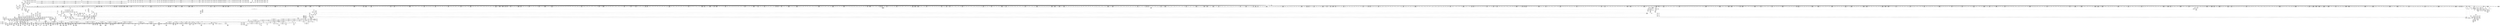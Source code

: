 digraph {
	CE0x4f9a000 [shape=record,shape=Mrecord,label="{CE0x4f9a000|40:_%struct.super_block*,_56:_i8*,_:_CRE_289,290_}"]
	CE0x4fd45b0 [shape=record,shape=Mrecord,label="{CE0x4fd45b0|may_create:_tmp52|security/selinux/hooks.c,1732|*SummSink*}"]
	CE0x4fb97d0 [shape=record,shape=Mrecord,label="{CE0x4fb97d0|40:_%struct.super_block*,_56:_i8*,_:_CRE_792,800_|*MultipleSource*|Function::may_create&Arg::dir::|Function::selinux_inode_mknod&Arg::dir::|security/selinux/hooks.c,1713}"]
	CE0x5081020 [shape=record,shape=Mrecord,label="{CE0x5081020|i64*_getelementptr_inbounds_(_26_x_i64_,_26_x_i64_*___llvm_gcov_ctr217,_i64_0,_i64_24)|*Constant*|*SummSource*}"]
	CE0x4f56960 [shape=record,shape=Mrecord,label="{CE0x4f56960|__llvm_gcov_indirect_counter_increment:_predecessor|Function::__llvm_gcov_indirect_counter_increment&Arg::predecessor::}"]
	CE0x4fc0710 [shape=record,shape=Mrecord,label="{CE0x4fc0710|40:_%struct.super_block*,_56:_i8*,_:_CRE_928,929_}"]
	CE0x507adf0 [shape=record,shape=Mrecord,label="{CE0x507adf0|i64_22|*Constant*|*SummSource*}"]
	CE0x4f94cd0 [shape=record,shape=Mrecord,label="{CE0x4f94cd0|may_create:_i_security|security/selinux/hooks.c,1713|*SummSource*}"]
	CE0x4fa4e50 [shape=record,shape=Mrecord,label="{CE0x4fa4e50|may_create:_tmp19|security/selinux/hooks.c,1706|*SummSource*}"]
	CE0x50846a0 [shape=record,shape=Mrecord,label="{CE0x50846a0|get_current:_bb}"]
	CE0x4f98340 [shape=record,shape=Mrecord,label="{CE0x4f98340|40:_%struct.super_block*,_56:_i8*,_:_CRE_266,267_}"]
	CE0x4fb64c0 [shape=record,shape=Mrecord,label="{CE0x4fb64c0|40:_%struct.super_block*,_56:_i8*,_:_CRE_617,618_}"]
	CE0x4fd3730 [shape=record,shape=Mrecord,label="{CE0x4fd3730|may_create:_tmp49|security/selinux/hooks.c,1731|*SummSink*}"]
	CE0x502cc00 [shape=record,shape=Mrecord,label="{CE0x502cc00|272:_i8*,_:_CRE_1704,1712_|*MultipleSource*|*LoadInst*|security/selinux/hooks.c,1714|security/selinux/hooks.c,1714}"]
	CE0x4f4a8f0 [shape=record,shape=Mrecord,label="{CE0x4f4a8f0|i64*_getelementptr_inbounds_(_18_x_i64_,_18_x_i64_*___llvm_gcov_ctr110,_i64_0,_i64_10)|*Constant*|*SummSource*}"]
	CE0x5028260 [shape=record,shape=Mrecord,label="{CE0x5028260|272:_i8*,_:_CRE_1622,1623_}"]
	CE0x4f81100 [shape=record,shape=Mrecord,label="{CE0x4f81100|40:_%struct.super_block*,_56:_i8*,_:_CRE_552,553_}"]
	CE0x4f419e0 [shape=record,shape=Mrecord,label="{CE0x4f419e0|may_create:_tmp18|security/selinux/hooks.c,1706}"]
	CE0x5042930 [shape=record,shape=Mrecord,label="{CE0x5042930|28:_i32,_:_CRE_100,101_}"]
	CE0x4fc2350 [shape=record,shape=Mrecord,label="{CE0x4fc2350|40:_%struct.super_block*,_56:_i8*,_:_CRE_982,983_}"]
	CE0x507ddb0 [shape=record,shape=Mrecord,label="{CE0x507ddb0|i64_17|*Constant*}"]
	CE0x5028150 [shape=record,shape=Mrecord,label="{CE0x5028150|272:_i8*,_:_CRE_1621,1622_}"]
	CE0x4fa2b60 [shape=record,shape=Mrecord,label="{CE0x4fa2b60|i64*_getelementptr_inbounds_(_26_x_i64_,_26_x_i64_*___llvm_gcov_ctr217,_i64_0,_i64_8)|*Constant*|*SummSource*}"]
	CE0x4fbabd0 [shape=record,shape=Mrecord,label="{CE0x4fbabd0|40:_%struct.super_block*,_56:_i8*,_:_CRE_864,865_}"]
	CE0x4fd4b20 [shape=record,shape=Mrecord,label="{CE0x4fd4b20|272:_i8*,_:_CRE_320,328_|*MultipleSource*|*LoadInst*|security/selinux/hooks.c,1714|security/selinux/hooks.c,1714}"]
	CE0x5069c00 [shape=record,shape=Mrecord,label="{CE0x5069c00|VOIDTB_TE:_CE_146,147_}"]
	CE0x4f7b090 [shape=record,shape=Mrecord,label="{CE0x4f7b090|i64*_getelementptr_inbounds_(_18_x_i64_,_18_x_i64_*___llvm_gcov_ctr110,_i64_0,_i64_14)|*Constant*|*SummSource*}"]
	CE0x4f88480 [shape=record,shape=Mrecord,label="{CE0x4f88480|may_create:_sid11|security/selinux/hooks.c,1716}"]
	CE0x506d310 [shape=record,shape=Mrecord,label="{CE0x506d310|VOIDTB_TE:_CE_185,186_}"]
	CE0x5038570 [shape=record,shape=Mrecord,label="{CE0x5038570|may_create:_tmp28|security/selinux/hooks.c,1717|*SummSink*}"]
	CE0x4f9a500 [shape=record,shape=Mrecord,label="{CE0x4f9a500|40:_%struct.super_block*,_56:_i8*,_:_CRE_293,294_}"]
	CE0x4f37840 [shape=record,shape=Mrecord,label="{CE0x4f37840|GLOBAL:_may_create.__warned|Global_var:may_create.__warned|*SummSource*}"]
	CE0x4f32210 [shape=record,shape=Mrecord,label="{CE0x4f32210|selinux_inode_mknod:_tmp1}"]
	CE0x50879b0 [shape=record,shape=Mrecord,label="{CE0x50879b0|GLOBAL:_current_task|Global_var:current_task}"]
	CE0x504a680 [shape=record,shape=Mrecord,label="{CE0x504a680|may_create:_call14|security/selinux/hooks.c,1722|*SummSource*}"]
	CE0x4f97940 [shape=record,shape=Mrecord,label="{CE0x4f97940|40:_%struct.super_block*,_56:_i8*,_:_CRE_258,259_}"]
	CE0x4fdc1d0 [shape=record,shape=Mrecord,label="{CE0x4fdc1d0|272:_i8*,_:_CRE_1254,1255_}"]
	CE0x4f17860 [shape=record,shape=Mrecord,label="{CE0x4f17860|i32_8192|*Constant*|*SummSink*}"]
	CE0x4fb8610 [shape=record,shape=Mrecord,label="{CE0x4fb8610|40:_%struct.super_block*,_56:_i8*,_:_CRE_712,728_|*MultipleSource*|Function::may_create&Arg::dir::|Function::selinux_inode_mknod&Arg::dir::|security/selinux/hooks.c,1713}"]
	CE0x4f69440 [shape=record,shape=Mrecord,label="{CE0x4f69440|i64*_getelementptr_inbounds_(_26_x_i64_,_26_x_i64_*___llvm_gcov_ctr217,_i64_0,_i64_6)|*Constant*|*SummSource*}"]
	CE0x4f92890 [shape=record,shape=Mrecord,label="{CE0x4f92890|40:_%struct.super_block*,_56:_i8*,_:_CRE_177,178_}"]
	CE0x4f3e3f0 [shape=record,shape=Mrecord,label="{CE0x4f3e3f0|inode_mode_to_security_class:_sw.bb}"]
	CE0x4f98200 [shape=record,shape=Mrecord,label="{CE0x4f98200|40:_%struct.super_block*,_56:_i8*,_:_CRE_265,266_}"]
	CE0x5083070 [shape=record,shape=Mrecord,label="{CE0x5083070|may_create:_tmp65|security/selinux/hooks.c,1739|*SummSink*}"]
	CE0x4f174b0 [shape=record,shape=Mrecord,label="{CE0x4f174b0|may_create:_tclass|Function::may_create&Arg::tclass::|*SummSink*}"]
	CE0x4f4fdf0 [shape=record,shape=Mrecord,label="{CE0x4f4fdf0|i64*_getelementptr_inbounds_(_18_x_i64_,_18_x_i64_*___llvm_gcov_ctr110,_i64_0,_i64_16)|*Constant*|*SummSource*}"]
	CE0x4fce320 [shape=record,shape=Mrecord,label="{CE0x4fce320|272:_i8*,_:_CRE_446,447_}"]
	CE0x4f9a8c0 [shape=record,shape=Mrecord,label="{CE0x4f9a8c0|40:_%struct.super_block*,_56:_i8*,_:_CRE_296,297_}"]
	CE0x5047b30 [shape=record,shape=Mrecord,label="{CE0x5047b30|may_create:_tmp30|security/selinux/hooks.c,1725|*SummSink*}"]
	CE0x4f74cf0 [shape=record,shape=Mrecord,label="{CE0x4f74cf0|inode_mode_to_security_class:_tmp8|security/selinux/hooks.c,1147}"]
	CE0x5029360 [shape=record,shape=Mrecord,label="{CE0x5029360|272:_i8*,_:_CRE_1638,1639_}"]
	CE0x4fc7ee0 [shape=record,shape=Mrecord,label="{CE0x4fc7ee0|272:_i8*,_:_CRE_611,612_}"]
	CE0x4f80e80 [shape=record,shape=Mrecord,label="{CE0x4f80e80|40:_%struct.super_block*,_56:_i8*,_:_CRE_544,552_|*MultipleSource*|Function::may_create&Arg::dir::|Function::selinux_inode_mknod&Arg::dir::|security/selinux/hooks.c,1713}"]
	CE0x4f792d0 [shape=record,shape=Mrecord,label="{CE0x4f792d0|inode_mode_to_security_class:_tmp12|security/selinux/hooks.c,1151}"]
	CE0x4fc5570 [shape=record,shape=Mrecord,label="{CE0x4fc5570|272:_i8*,_:_CRE_572,573_}"]
	CE0x4fca4c0 [shape=record,shape=Mrecord,label="{CE0x4fca4c0|272:_i8*,_:_CRE_128,132_|*MultipleSource*|*LoadInst*|security/selinux/hooks.c,1714|security/selinux/hooks.c,1714}"]
	CE0x4f52210 [shape=record,shape=Mrecord,label="{CE0x4f52210|may_create:_tmp6|security/selinux/hooks.c,1706|*SummSource*}"]
	CE0x502e8f0 [shape=record,shape=Mrecord,label="{CE0x502e8f0|272:_i8*,_:_CRE_1840,1848_|*MultipleSource*|*LoadInst*|security/selinux/hooks.c,1714|security/selinux/hooks.c,1714}"]
	CE0x4f26170 [shape=record,shape=Mrecord,label="{CE0x4f26170|i64*_getelementptr_inbounds_(_26_x_i64_,_26_x_i64_*___llvm_gcov_ctr217,_i64_0,_i64_6)|*Constant*|*SummSink*}"]
	CE0x4fe1090 [shape=record,shape=Mrecord,label="{CE0x4fe1090|272:_i8*,_:_CRE_1347,1348_}"]
	CE0x4f380a0 [shape=record,shape=Mrecord,label="{CE0x4f380a0|may_create:_if.end25|*SummSource*}"]
	CE0x4f2bcd0 [shape=record,shape=Mrecord,label="{CE0x4f2bcd0|may_create:_if.end25|*SummSink*}"]
	CE0x4fd46b0 [shape=record,shape=Mrecord,label="{CE0x4fd46b0|may_create:_tmp52|security/selinux/hooks.c,1732}"]
	CE0x4f4f9e0 [shape=record,shape=Mrecord,label="{CE0x4f4f9e0|i64**_getelementptr_inbounds_(_8_x_i64*_,_8_x_i64*_*___llvm_gcda_edge_table111,_i64_0,_i64_0)|*Constant*|*SummSink*}"]
	CE0x50694e0 [shape=record,shape=Mrecord,label="{CE0x50694e0|VOIDTB_TE:_CE_96,104_|*MultipleSource*|Function::may_create&Arg::dentry::|Function::selinux_inode_mknod&Arg::dentry::|security/selinux/hooks.c,1730}"]
	CE0x4f264a0 [shape=record,shape=Mrecord,label="{CE0x4f264a0|i64_2|*Constant*|*SummSource*}"]
	CE0x4f9f600 [shape=record,shape=Mrecord,label="{CE0x4f9f600|272:_i8*,_:_CRE_410,411_}"]
	CE0x4fc7000 [shape=record,shape=Mrecord,label="{CE0x4fc7000|272:_i8*,_:_CRE_597,598_}"]
	CE0x50855c0 [shape=record,shape=Mrecord,label="{CE0x50855c0|i32_-1|*Constant*}"]
	CE0x4fdd600 [shape=record,shape=Mrecord,label="{CE0x4fdd600|272:_i8*,_:_CRE_1273,1274_}"]
	CE0x4fe23b0 [shape=record,shape=Mrecord,label="{CE0x4fe23b0|272:_i8*,_:_CRE_1365,1366_}"]
	CE0x4fd85e0 [shape=record,shape=Mrecord,label="{CE0x4fd85e0|272:_i8*,_:_CRE_704,708_|*MultipleSource*|*LoadInst*|security/selinux/hooks.c,1714|security/selinux/hooks.c,1714}"]
	CE0x506e520 [shape=record,shape=Mrecord,label="{CE0x506e520|VOIDTB_TE:_CE_202,203_}"]
	CE0x4f583a0 [shape=record,shape=Mrecord,label="{CE0x4f583a0|may_create:_do.body|*SummSource*}"]
	CE0x5085790 [shape=record,shape=Mrecord,label="{CE0x5085790|__llvm_gcov_indirect_counter_increment:_bb|*SummSink*}"]
	CE0x4f768d0 [shape=record,shape=Mrecord,label="{CE0x4f768d0|_call_void___llvm_gcov_indirect_counter_increment(i32*___llvm_gcov_global_state_pred112,_i64**_getelementptr_inbounds_(_8_x_i64*_,_8_x_i64*_*___llvm_gcda_edge_table111,_i64_0,_i64_5)),_!dbg_!27720|security/selinux/hooks.c,1149}"]
	CE0x4fb9610 [shape=record,shape=Mrecord,label="{CE0x4fb9610|40:_%struct.super_block*,_56:_i8*,_:_CRE_776,792_|*MultipleSource*|Function::may_create&Arg::dir::|Function::selinux_inode_mknod&Arg::dir::|security/selinux/hooks.c,1713}"]
	CE0x4f4d9a0 [shape=record,shape=Mrecord,label="{CE0x4f4d9a0|may_create:_tmp27|security/selinux/hooks.c,1716}"]
	CE0x4f16d70 [shape=record,shape=Mrecord,label="{CE0x4f16d70|may_create:_dentry|Function::may_create&Arg::dentry::|*SummSource*}"]
	CE0x4f99740 [shape=record,shape=Mrecord,label="{CE0x4f99740|40:_%struct.super_block*,_56:_i8*,_:_CRE_282,283_}"]
	CE0x508a390 [shape=record,shape=Mrecord,label="{CE0x508a390|__llvm_gcov_indirect_counter_increment:_exit|*SummSink*}"]
	CE0x4f33880 [shape=record,shape=Mrecord,label="{CE0x4f33880|inode_mode_to_security_class:_mode|Function::inode_mode_to_security_class&Arg::mode::|*SummSink*}"]
	CE0x4f8ff10 [shape=record,shape=Mrecord,label="{CE0x4f8ff10|i64_4|*Constant*|*SummSink*}"]
	CE0x4f4f620 [shape=record,shape=Mrecord,label="{CE0x4f4f620|i64**_getelementptr_inbounds_(_8_x_i64*_,_8_x_i64*_*___llvm_gcda_edge_table111,_i64_0,_i64_0)|*Constant*}"]
	CE0x4fcd660 [shape=record,shape=Mrecord,label="{CE0x4fcd660|272:_i8*,_:_CRE_434,435_}"]
	CE0x4f83f70 [shape=record,shape=Mrecord,label="{CE0x4f83f70|40:_%struct.super_block*,_56:_i8*,_:_CRE_587,588_}"]
	CE0x50798c0 [shape=record,shape=Mrecord,label="{CE0x50798c0|may_create:_call27|security/selinux/hooks.c,1735|*SummSource*}"]
	CE0x5048180 [shape=record,shape=Mrecord,label="{CE0x5048180|may_create:_tmp31|security/selinux/hooks.c,1725|*SummSink*}"]
	CE0x50892d0 [shape=record,shape=Mrecord,label="{CE0x50892d0|i64*_getelementptr_inbounds_(_26_x_i64_,_26_x_i64_*___llvm_gcov_ctr217,_i64_0,_i64_25)|*Constant*|*SummSource*}"]
	CE0x4fb8850 [shape=record,shape=Mrecord,label="{CE0x4fb8850|40:_%struct.super_block*,_56:_i8*,_:_CRE_728,736_|*MultipleSource*|Function::may_create&Arg::dir::|Function::selinux_inode_mknod&Arg::dir::|security/selinux/hooks.c,1713}"]
	CE0x4f83930 [shape=record,shape=Mrecord,label="{CE0x4f83930|40:_%struct.super_block*,_56:_i8*,_:_CRE_582,583_}"]
	CE0x5040f30 [shape=record,shape=Mrecord,label="{CE0x5040f30|28:_i32,_:_CRE_74,75_}"]
	CE0x4f818b0 [shape=record,shape=Mrecord,label="{CE0x4f818b0|40:_%struct.super_block*,_56:_i8*,_:_CRE_556,557_}"]
	CE0x4f929d0 [shape=record,shape=Mrecord,label="{CE0x4f929d0|40:_%struct.super_block*,_56:_i8*,_:_CRE_178,179_}"]
	CE0x508a400 [shape=record,shape=Mrecord,label="{CE0x508a400|__llvm_gcov_indirect_counter_increment:_bb4}"]
	CE0x4f73410 [shape=record,shape=Mrecord,label="{CE0x4f73410|i64*_getelementptr_inbounds_(_18_x_i64_,_18_x_i64_*___llvm_gcov_ctr110,_i64_0,_i64_11)|*Constant*}"]
	CE0x502fff0 [shape=record,shape=Mrecord,label="{CE0x502fff0|272:_i8*,_:_CRE_1920,1928_|*MultipleSource*|*LoadInst*|security/selinux/hooks.c,1714|security/selinux/hooks.c,1714}"]
	CE0x50408b0 [shape=record,shape=Mrecord,label="{CE0x50408b0|28:_i32,_:_CRE_69,70_}"]
	CE0x4f1ce90 [shape=record,shape=Mrecord,label="{CE0x4f1ce90|selinux_inode_mknod:_bb|*SummSource*}"]
	CE0x4f369c0 [shape=record,shape=Mrecord,label="{CE0x4f369c0|inode_mode_to_security_class:_sw.epilog|*SummSink*}"]
	CE0x4f372b0 [shape=record,shape=Mrecord,label="{CE0x4f372b0|inode_mode_to_security_class:_sw.bb4|*SummSink*}"]
	CE0x4fd4200 [shape=record,shape=Mrecord,label="{CE0x4fd4200|i64*_getelementptr_inbounds_(_26_x_i64_,_26_x_i64_*___llvm_gcov_ctr217,_i64_0,_i64_19)|*Constant*}"]
	CE0x4fa4520 [shape=record,shape=Mrecord,label="{CE0x4fa4520|i32_78|*Constant*|*SummSink*}"]
	CE0x4fe0b40 [shape=record,shape=Mrecord,label="{CE0x4fe0b40|272:_i8*,_:_CRE_1342,1343_}"]
	CE0x4f90e50 [shape=record,shape=Mrecord,label="{CE0x4f90e50|40:_%struct.super_block*,_56:_i8*,_:_CRE_156,157_}"]
	CE0x4fdcfa0 [shape=record,shape=Mrecord,label="{CE0x4fdcfa0|272:_i8*,_:_CRE_1267,1268_}"]
	CE0x5082120 [shape=record,shape=Mrecord,label="{CE0x5082120|may_create:_tmp64|security/selinux/hooks.c,1739}"]
	CE0x4fdeb60 [shape=record,shape=Mrecord,label="{CE0x4fdeb60|272:_i8*,_:_CRE_1312,1313_}"]
	CE0x50298b0 [shape=record,shape=Mrecord,label="{CE0x50298b0|272:_i8*,_:_CRE_1643,1644_}"]
	CE0x4f89630 [shape=record,shape=Mrecord,label="{CE0x4f89630|may_create:_tmp34|security/selinux/hooks.c,1726|*SummSink*}"]
	CE0x4fce430 [shape=record,shape=Mrecord,label="{CE0x4fce430|272:_i8*,_:_CRE_447,448_}"]
	CE0x4fd9970 [shape=record,shape=Mrecord,label="{CE0x4fd9970|272:_i8*,_:_CRE_1216,1217_}"]
	CE0x4f35210 [shape=record,shape=Mrecord,label="{CE0x4f35210|GLOBAL:___llvm_gcov_global_state_pred112|Global_var:__llvm_gcov_global_state_pred112}"]
	CE0x4f385c0 [shape=record,shape=Mrecord,label="{CE0x4f385c0|may_create:_tmp1}"]
	CE0x4f7f2f0 [shape=record,shape=Mrecord,label="{CE0x4f7f2f0|40:_%struct.super_block*,_56:_i8*,_:_CRE_482,483_}"]
	CE0x5030900 [shape=record,shape=Mrecord,label="{CE0x5030900|272:_i8*,_:_CRE_2248,2256_|*MultipleSource*|*LoadInst*|security/selinux/hooks.c,1714|security/selinux/hooks.c,1714}"]
	CE0x5041130 [shape=record,shape=Mrecord,label="{CE0x5041130|28:_i32,_:_CRE_76,77_}"]
	CE0x4fd25f0 [shape=record,shape=Mrecord,label="{CE0x4fd25f0|VOIDTB_TE:_CE_315,316_}"]
	CE0x4fb83d0 [shape=record,shape=Mrecord,label="{CE0x4fb83d0|40:_%struct.super_block*,_56:_i8*,_:_CRE_704,712_|*MultipleSource*|Function::may_create&Arg::dir::|Function::selinux_inode_mknod&Arg::dir::|security/selinux/hooks.c,1713}"]
	CE0x4fd35c0 [shape=record,shape=Mrecord,label="{CE0x4fd35c0|may_create:_tmp49|security/selinux/hooks.c,1731|*SummSource*}"]
	CE0x4fdfe80 [shape=record,shape=Mrecord,label="{CE0x4fdfe80|272:_i8*,_:_CRE_1330,1331_}"]
	CE0x4f257a0 [shape=record,shape=Mrecord,label="{CE0x4f257a0|inode_mode_to_security_class:_tmp2|security/selinux/hooks.c,1141|*SummSink*}"]
	CE0x506c430 [shape=record,shape=Mrecord,label="{CE0x506c430|VOIDTB_TE:_CE_171,172_}"]
	CE0x4f2a430 [shape=record,shape=Mrecord,label="{CE0x4f2a430|inode_mode_to_security_class:_tmp4|security/selinux/hooks.c,1143}"]
	CE0x4f57c70 [shape=record,shape=Mrecord,label="{CE0x4f57c70|may_create:_do.end|*SummSource*}"]
	CE0x4f81580 [shape=record,shape=Mrecord,label="{CE0x4f81580|40:_%struct.super_block*,_56:_i8*,_:_CRE_554,555_}"]
	CE0x4f9f2d0 [shape=record,shape=Mrecord,label="{CE0x4f9f2d0|272:_i8*,_:_CRE_407,408_}"]
	CE0x4fbde40 [shape=record,shape=Mrecord,label="{CE0x4fbde40|40:_%struct.super_block*,_56:_i8*,_:_CRE_902,903_}"]
	CE0x4fbdd00 [shape=record,shape=Mrecord,label="{CE0x4fbdd00|40:_%struct.super_block*,_56:_i8*,_:_CRE_901,902_}"]
	CE0x4fd24e0 [shape=record,shape=Mrecord,label="{CE0x4fd24e0|VOIDTB_TE:_CE_314,315_}"]
	CE0x4f779f0 [shape=record,shape=Mrecord,label="{CE0x4f779f0|i64*_getelementptr_inbounds_(_18_x_i64_,_18_x_i64_*___llvm_gcov_ctr110,_i64_0,_i64_13)|*Constant*}"]
	CE0x50404b0 [shape=record,shape=Mrecord,label="{CE0x50404b0|28:_i32,_:_CRE_65,66_}"]
	CE0x4fc4310 [shape=record,shape=Mrecord,label="{CE0x4fc4310|272:_i8*,_:_CRE_536,540_|*MultipleSource*|*LoadInst*|security/selinux/hooks.c,1714|security/selinux/hooks.c,1714}"]
	CE0x4fc6670 [shape=record,shape=Mrecord,label="{CE0x4fc6670|272:_i8*,_:_CRE_588,589_}"]
	CE0x502bab0 [shape=record,shape=Mrecord,label="{CE0x502bab0|272:_i8*,_:_CRE_1675,1676_}"]
	CE0x4f93fc0 [shape=record,shape=Mrecord,label="{CE0x4f93fc0|may_create:_tmp20|security/selinux/hooks.c,1706|*SummSink*}"]
	CE0x4f4dcf0 [shape=record,shape=Mrecord,label="{CE0x4f4dcf0|inode_mode_to_security_class:_retval.0|*SummSink*}"]
	CE0x508ad20 [shape=record,shape=Mrecord,label="{CE0x508ad20|may_create:_call32|security/selinux/hooks.c,1739|*SummSource*}"]
	CE0x4fa2250 [shape=record,shape=Mrecord,label="{CE0x4fa2250|i32_1706|*Constant*}"]
	CE0x4f4c630 [shape=record,shape=Mrecord,label="{CE0x4f4c630|0:_i32,_:_SCMRE:_elem_0:default:}"]
	CE0x506dca0 [shape=record,shape=Mrecord,label="{CE0x506dca0|VOIDTB_TE:_CE_194,195_}"]
	CE0x5043530 [shape=record,shape=Mrecord,label="{CE0x5043530|28:_i32,_:_CRE_111,112_}"]
	CE0x4f3a600 [shape=record,shape=Mrecord,label="{CE0x4f3a600|may_create:_ad|security/selinux/hooks.c, 1710|*SummSource*}"]
	CE0x4fdc3f0 [shape=record,shape=Mrecord,label="{CE0x4fdc3f0|272:_i8*,_:_CRE_1256,1257_}"]
	CE0x5067d20 [shape=record,shape=Mrecord,label="{CE0x5067d20|VOIDTB_TE:_CE_164,165_}"]
	CE0x50644b0 [shape=record,shape=Mrecord,label="{CE0x50644b0|may_create:_tmp45|security/selinux/hooks.c,1728|*SummSink*}"]
	CE0x5095ad0 [shape=record,shape=Mrecord,label="{CE0x5095ad0|get_current:_tmp2}"]
	CE0x5056ba0 [shape=record,shape=Mrecord,label="{CE0x5056ba0|8:_i32,_22:_i16,_:_CRE_22,24_|*MultipleSource*|security/selinux/hooks.c,1714|security/selinux/hooks.c,1728|security/selinux/hooks.c,1714}"]
	CE0x4f52650 [shape=record,shape=Mrecord,label="{CE0x4f52650|inode_mode_to_security_class:_sw.bb3|*SummSink*}"]
	CE0x4fdbd90 [shape=record,shape=Mrecord,label="{CE0x4fdbd90|272:_i8*,_:_CRE_1250,1251_}"]
	CE0x4fd08d0 [shape=record,shape=Mrecord,label="{CE0x4fd08d0|VOIDTB_TE:_CE_248,256_|*MultipleSource*|Function::may_create&Arg::dentry::|Function::selinux_inode_mknod&Arg::dentry::|security/selinux/hooks.c,1730}"]
	CE0x4f3a2d0 [shape=record,shape=Mrecord,label="{CE0x4f3a2d0|_switch_i32_%and,_label_%sw.epilog_i32_49152,_label_%sw.bb_i32_40960,_label_%sw.bb1_i32_32768,_label_%sw.bb2_i32_24576,_label_%sw.bb3_i32_16384,_label_%sw.bb4_i32_8192,_label_%sw.bb5_i32_4096,_label_%sw.bb6_,_!dbg_!27714|security/selinux/hooks.c,1139|*SummSource*}"]
	CE0x50301c0 [shape=record,shape=Mrecord,label="{CE0x50301c0|272:_i8*,_:_CRE_1928,2056_|*MultipleSource*|*LoadInst*|security/selinux/hooks.c,1714|security/selinux/hooks.c,1714}"]
	CE0x5065640 [shape=record,shape=Mrecord,label="{CE0x5065640|VOIDTB_TE:_CE_24,40_|*MultipleSource*|Function::may_create&Arg::dentry::|Function::selinux_inode_mknod&Arg::dentry::|security/selinux/hooks.c,1730}"]
	CE0x4f3dba0 [shape=record,shape=Mrecord,label="{CE0x4f3dba0|40:_%struct.super_block*,_56:_i8*,_:_CRE_140,141_}"]
	CE0x503e0b0 [shape=record,shape=Mrecord,label="{CE0x503e0b0|28:_i32,_:_CRE_12,13_}"]
	CE0x4fc7110 [shape=record,shape=Mrecord,label="{CE0x4fc7110|272:_i8*,_:_CRE_598,599_}"]
	CE0x4f25730 [shape=record,shape=Mrecord,label="{CE0x4f25730|inode_mode_to_security_class:_tmp2|security/selinux/hooks.c,1141|*SummSource*}"]
	CE0x50802c0 [shape=record,shape=Mrecord,label="{CE0x50802c0|may_create:_tmp61|security/selinux/hooks.c,1737|*SummSource*}"]
	CE0x4f94af0 [shape=record,shape=Mrecord,label="{CE0x4f94af0|may_create:_i_security|security/selinux/hooks.c,1713|*SummSink*}"]
	CE0x4fbc7c0 [shape=record,shape=Mrecord,label="{CE0x4fbc7c0|40:_%struct.super_block*,_56:_i8*,_:_CRE_884,885_}"]
	CE0x4fc5130 [shape=record,shape=Mrecord,label="{CE0x4fc5130|272:_i8*,_:_CRE_568,569_}"]
	CE0x4fcc1f0 [shape=record,shape=Mrecord,label="{CE0x4fcc1f0|272:_i8*,_:_CRE_256,264_|*MultipleSource*|*LoadInst*|security/selinux/hooks.c,1714|security/selinux/hooks.c,1714}"]
	CE0x4f1df10 [shape=record,shape=Mrecord,label="{CE0x4f1df10|selinux_inode_mknod:_entry|*SummSource*}"]
	CE0x4f487a0 [shape=record,shape=Mrecord,label="{CE0x4f487a0|may_create:_land.lhs.true2|*SummSource*}"]
	CE0x4fd8980 [shape=record,shape=Mrecord,label="{CE0x4fd8980|272:_i8*,_:_CRE_720,736_|*MultipleSource*|*LoadInst*|security/selinux/hooks.c,1714|security/selinux/hooks.c,1714}"]
	CE0x4f56160 [shape=record,shape=Mrecord,label="{CE0x4f56160|inode_mode_to_security_class:_sw.bb5|*SummSink*}"]
	CE0x5067280 [shape=record,shape=Mrecord,label="{CE0x5067280|VOIDTB_TE:_CE_154,155_}"]
	CE0x4f7a890 [shape=record,shape=Mrecord,label="{CE0x4f7a890|_ret_%struct.task_struct*_%tmp4,_!dbg_!27714|./arch/x86/include/asm/current.h,14}"]
	CE0x4f42c00 [shape=record,shape=Mrecord,label="{CE0x4f42c00|may_create:_tmp35|security/selinux/hooks.c,1726}"]
	CE0x4f66c90 [shape=record,shape=Mrecord,label="{CE0x4f66c90|0:_i64*,_array:_GCR___llvm_gcda_edge_table111_internal_unnamed_addr_constant_8_x_i64*_i64*_getelementptr_inbounds_(_18_x_i64_,_18_x_i64_*___llvm_gcov_ctr110,_i64_0,_i64_1),_i64*_getelementptr_inbounds_(_18_x_i64_,_18_x_i64_*___llvm_gcov_ctr110,_i64_0,_i64_2),_i64*_getelementptr_inbounds_(_18_x_i64_,_18_x_i64_*___llvm_gcov_ctr110,_i64_0,_i64_3),_i64*_getelementptr_inbounds_(_18_x_i64_,_18_x_i64_*___llvm_gcov_ctr110,_i64_0,_i64_4),_i64*_getelementptr_inbounds_(_18_x_i64_,_18_x_i64_*___llvm_gcov_ctr110,_i64_0,_i64_5),_i64*_getelementptr_inbounds_(_18_x_i64_,_18_x_i64_*___llvm_gcov_ctr110,_i64_0,_i64_6),_i64*_getelementptr_inbounds_(_18_x_i64_,_18_x_i64_*___llvm_gcov_ctr110,_i64_0,_i64_7),_i64*_getelementptr_inbounds_(_18_x_i64_,_18_x_i64_*___llvm_gcov_ctr110,_i64_0,_i64_8)_:_elem_0::}"]
	CE0x4fc3470 [shape=record,shape=Mrecord,label="{CE0x4fc3470|272:_i8*,_:_CRE_24,32_|*MultipleSource*|*LoadInst*|security/selinux/hooks.c,1714|security/selinux/hooks.c,1714}"]
	CE0x5026d60 [shape=record,shape=Mrecord,label="{CE0x5026d60|272:_i8*,_:_CRE_1392,1536_|*MultipleSource*|*LoadInst*|security/selinux/hooks.c,1714|security/selinux/hooks.c,1714}"]
	CE0x6233cd0 [shape=record,shape=Mrecord,label="{CE0x6233cd0|selinux_inode_mknod:_tmp3|*SummSource*}"]
	CE0x4f9d510 [shape=record,shape=Mrecord,label="{CE0x4f9d510|40:_%struct.super_block*,_56:_i8*,_:_CRE_416,424_|*MultipleSource*|Function::may_create&Arg::dir::|Function::selinux_inode_mknod&Arg::dir::|security/selinux/hooks.c,1713}"]
	CE0x4fd0aa0 [shape=record,shape=Mrecord,label="{CE0x4fd0aa0|VOIDTB_TE:_CE_256,264_|*MultipleSource*|Function::may_create&Arg::dentry::|Function::selinux_inode_mknod&Arg::dentry::|security/selinux/hooks.c,1730}"]
	CE0x50551f0 [shape=record,shape=Mrecord,label="{CE0x50551f0|may_create:_tmp40|security/selinux/hooks.c,1728}"]
	CE0x4fe0810 [shape=record,shape=Mrecord,label="{CE0x4fe0810|272:_i8*,_:_CRE_1339,1340_}"]
	CE0x502cd90 [shape=record,shape=Mrecord,label="{CE0x502cd90|272:_i8*,_:_CRE_1712,1720_|*MultipleSource*|*LoadInst*|security/selinux/hooks.c,1714|security/selinux/hooks.c,1714}"]
	CE0x4fc8ba0 [shape=record,shape=Mrecord,label="{CE0x4fc8ba0|272:_i8*,_:_CRE_623,624_}"]
	CE0x4fdb730 [shape=record,shape=Mrecord,label="{CE0x4fdb730|272:_i8*,_:_CRE_1244,1245_}"]
	CE0x5026270 [shape=record,shape=Mrecord,label="{CE0x5026270|272:_i8*,_:_CRE_1369,1370_}"]
	CE0x50814d0 [shape=record,shape=Mrecord,label="{CE0x50814d0|may_create:_tmp63|security/selinux/hooks.c,1739}"]
	CE0x4f270b0 [shape=record,shape=Mrecord,label="{CE0x4f270b0|may_create:_bb|*SummSink*}"]
	CE0x506c200 [shape=record,shape=Mrecord,label="{CE0x506c200|i64_16|*Constant*|*SummSink*}"]
	CE0x4f49d30 [shape=record,shape=Mrecord,label="{CE0x4f49d30|may_create:_if.end}"]
	CE0x5049820 [shape=record,shape=Mrecord,label="{CE0x5049820|avc_has_perm:_ssid|Function::avc_has_perm&Arg::ssid::}"]
	CE0x506b6e0 [shape=record,shape=Mrecord,label="{CE0x506b6e0|may_create:_and|security/selinux/hooks.c,1728}"]
	CE0x4f7cd20 [shape=record,shape=Mrecord,label="{CE0x4f7cd20|inode_mode_to_security_class:_tmp14|security/selinux/hooks.c,1153|*SummSink*}"]
	"CONST[source:1(input),value:2(dynamic)][purpose:{object}]"
	CE0x4fdb840 [shape=record,shape=Mrecord,label="{CE0x4fdb840|272:_i8*,_:_CRE_1245,1246_}"]
	CE0x4f524b0 [shape=record,shape=Mrecord,label="{CE0x4f524b0|i64*_getelementptr_inbounds_(_18_x_i64_,_18_x_i64_*___llvm_gcov_ctr110,_i64_0,_i64_0)|*Constant*|*SummSink*}"]
	CE0x50785f0 [shape=record,shape=Mrecord,label="{CE0x50785f0|GLOBAL:_security_transition_sid|*Constant*}"]
	CE0x4f2e060 [shape=record,shape=Mrecord,label="{CE0x4f2e060|inode_mode_to_security_class:_entry|*SummSource*}"]
	CE0x4fbd6c0 [shape=record,shape=Mrecord,label="{CE0x4fbd6c0|40:_%struct.super_block*,_56:_i8*,_:_CRE_896,897_}"]
	CE0x4fc9dc0 [shape=record,shape=Mrecord,label="{CE0x4fc9dc0|272:_i8*,_:_CRE_96,104_|*MultipleSource*|*LoadInst*|security/selinux/hooks.c,1714|security/selinux/hooks.c,1714}"]
	CE0x4fbe840 [shape=record,shape=Mrecord,label="{CE0x4fbe840|40:_%struct.super_block*,_56:_i8*,_:_CRE_910,911_}"]
	CE0x4f3da30 [shape=record,shape=Mrecord,label="{CE0x4f3da30|40:_%struct.super_block*,_56:_i8*,_:_CRE_138,139_}"]
	CE0x4f77fa0 [shape=record,shape=Mrecord,label="{CE0x4f77fa0|inode_mode_to_security_class:_tmp11|security/selinux/hooks.c,1149|*SummSink*}"]
	CE0x5044f60 [shape=record,shape=Mrecord,label="{CE0x5044f60|28:_i32,_:_CRE_200,208_|*MultipleSource*|*LoadInst*|security/selinux/hooks.c,1713|security/selinux/hooks.c,1713|security/selinux/hooks.c,1722}"]
	CE0x4fd9290 [shape=record,shape=Mrecord,label="{CE0x4fd9290|272:_i8*,_:_CRE_1210,1211_}"]
	CE0x4fc5f00 [shape=record,shape=Mrecord,label="{CE0x4fc5f00|272:_i8*,_:_CRE_581,582_}"]
	CE0x503f7d0 [shape=record,shape=Mrecord,label="{CE0x503f7d0|28:_i32,_:_CRE_51,52_}"]
	CE0x4f99100 [shape=record,shape=Mrecord,label="{CE0x4f99100|40:_%struct.super_block*,_56:_i8*,_:_CRE_277,278_}"]
	CE0x502a790 [shape=record,shape=Mrecord,label="{CE0x502a790|272:_i8*,_:_CRE_1657,1658_}"]
	CE0x4f91c10 [shape=record,shape=Mrecord,label="{CE0x4f91c10|40:_%struct.super_block*,_56:_i8*,_:_CRE_167,168_}"]
	CE0x4f7f7f0 [shape=record,shape=Mrecord,label="{CE0x4f7f7f0|40:_%struct.super_block*,_56:_i8*,_:_CRE_486,487_}"]
	CE0x4fd3910 [shape=record,shape=Mrecord,label="{CE0x4fd3910|may_create:_tmp50|security/selinux/hooks.c,1731}"]
	CE0x4f3b200 [shape=record,shape=Mrecord,label="{CE0x4f3b200|_call_void_mcount()_#3|*SummSink*}"]
	CE0x4f94a80 [shape=record,shape=Mrecord,label="{CE0x4f94a80|i32_10|*Constant*|*SummSource*}"]
	CE0x4fcc3c0 [shape=record,shape=Mrecord,label="{CE0x4fcc3c0|272:_i8*,_:_CRE_264,268_|*MultipleSource*|*LoadInst*|security/selinux/hooks.c,1714|security/selinux/hooks.c,1714}"]
	CE0x4fcb370 [shape=record,shape=Mrecord,label="{CE0x4fcb370|272:_i8*,_:_CRE_184,188_|*MultipleSource*|*LoadInst*|security/selinux/hooks.c,1714|security/selinux/hooks.c,1714}"]
	CE0x4f3db30 [shape=record,shape=Mrecord,label="{CE0x4f3db30|40:_%struct.super_block*,_56:_i8*,_:_CRE_139,140_}"]
	CE0x4f410c0 [shape=record,shape=Mrecord,label="{CE0x4f410c0|i64*_getelementptr_inbounds_(_26_x_i64_,_26_x_i64_*___llvm_gcov_ctr217,_i64_0,_i64_9)|*Constant*|*SummSink*}"]
	CE0x4f430c0 [shape=record,shape=Mrecord,label="{CE0x4f430c0|may_create:_tmp35|security/selinux/hooks.c,1726|*SummSource*}"]
	CE0x4fb7850 [shape=record,shape=Mrecord,label="{CE0x4fb7850|40:_%struct.super_block*,_56:_i8*,_:_CRE_672,680_|*MultipleSource*|Function::may_create&Arg::dir::|Function::selinux_inode_mknod&Arg::dir::|security/selinux/hooks.c,1713}"]
	CE0x4f9a780 [shape=record,shape=Mrecord,label="{CE0x4f9a780|40:_%struct.super_block*,_56:_i8*,_:_CRE_295,296_}"]
	CE0x4f94b60 [shape=record,shape=Mrecord,label="{CE0x4f94b60|40:_%struct.super_block*,_56:_i8*,_:_CRE_0,2_|*MultipleSource*|Function::may_create&Arg::dir::|Function::selinux_inode_mknod&Arg::dir::|security/selinux/hooks.c,1713}"]
	CE0x4f82f30 [shape=record,shape=Mrecord,label="{CE0x4f82f30|40:_%struct.super_block*,_56:_i8*,_:_CRE_574,575_}"]
	CE0x4fd44d0 [shape=record,shape=Mrecord,label="{CE0x4fd44d0|i64*_getelementptr_inbounds_(_26_x_i64_,_26_x_i64_*___llvm_gcov_ctr217,_i64_0,_i64_19)|*Constant*|*SummSink*}"]
	CE0x4f78d80 [shape=record,shape=Mrecord,label="{CE0x4f78d80|_call_void___llvm_gcov_indirect_counter_increment(i32*___llvm_gcov_global_state_pred112,_i64**_getelementptr_inbounds_(_8_x_i64*_,_8_x_i64*_*___llvm_gcda_edge_table111,_i64_0,_i64_6)),_!dbg_!27721|security/selinux/hooks.c,1151|*SummSource*}"]
	CE0x4f8c2f0 [shape=record,shape=Mrecord,label="{CE0x4f8c2f0|i64_14|*Constant*}"]
	CE0x6233c00 [shape=record,shape=Mrecord,label="{CE0x6233c00|selinux_inode_mknod:_tmp3}"]
	CE0x4f256c0 [shape=record,shape=Mrecord,label="{CE0x4f256c0|inode_mode_to_security_class:_tmp2|security/selinux/hooks.c,1141}"]
	CE0x4f2aa10 [shape=record,shape=Mrecord,label="{CE0x4f2aa10|i64**_getelementptr_inbounds_(_8_x_i64*_,_8_x_i64*_*___llvm_gcda_edge_table111,_i64_0,_i64_2)|*Constant*}"]
	CE0x5041330 [shape=record,shape=Mrecord,label="{CE0x5041330|28:_i32,_:_CRE_78,79_}"]
	CE0x4f37a60 [shape=record,shape=Mrecord,label="{CE0x4f37a60|i32_40960|*Constant*|*SummSink*}"]
	CE0x4f9e010 [shape=record,shape=Mrecord,label="{CE0x4f9e010|40:_%struct.super_block*,_56:_i8*,_:_CRE_456,464_|*MultipleSource*|Function::may_create&Arg::dir::|Function::selinux_inode_mknod&Arg::dir::|security/selinux/hooks.c,1713}"]
	CE0x4f39f10 [shape=record,shape=Mrecord,label="{CE0x4f39f10|may_create:_if.end30|*SummSink*}"]
	CE0x5088fa0 [shape=record,shape=Mrecord,label="{CE0x5088fa0|may_create:_tmp66|security/selinux/hooks.c,1742}"]
	CE0x4f3cc10 [shape=record,shape=Mrecord,label="{CE0x4f3cc10|40:_%struct.super_block*,_56:_i8*,_:_CRE_76,80_|*MultipleSource*|Function::may_create&Arg::dir::|Function::selinux_inode_mknod&Arg::dir::|security/selinux/hooks.c,1713}"]
	CE0x4f581c0 [shape=record,shape=Mrecord,label="{CE0x4f581c0|inode_mode_to_security_class:_bb|*SummSource*}"]
	CE0x4fe2190 [shape=record,shape=Mrecord,label="{CE0x4fe2190|272:_i8*,_:_CRE_1363,1364_}"]
	CE0x507c3b0 [shape=record,shape=Mrecord,label="{CE0x507c3b0|may_create:_tmp54|security/selinux/hooks.c,1733|*SummSink*}"]
	CE0x4fc00d0 [shape=record,shape=Mrecord,label="{CE0x4fc00d0|40:_%struct.super_block*,_56:_i8*,_:_CRE_923,924_}"]
	CE0x4fa1280 [shape=record,shape=Mrecord,label="{CE0x4fa1280|_call_void_lockdep_rcu_suspicious(i8*_getelementptr_inbounds_(_25_x_i8_,_25_x_i8_*_.str3,_i32_0,_i32_0),_i32_1706,_i8*_getelementptr_inbounds_(_45_x_i8_,_45_x_i8_*_.str12,_i32_0,_i32_0))_#10,_!dbg_!27731|security/selinux/hooks.c,1706|*SummSource*}"]
	CE0x4f9ee90 [shape=record,shape=Mrecord,label="{CE0x4f9ee90|272:_i8*,_:_CRE_403,404_}"]
	CE0x5063ea0 [shape=record,shape=Mrecord,label="{CE0x5063ea0|may_create:_tmp44|security/selinux/hooks.c,1728|*SummSource*}"]
	CE0x504aa60 [shape=record,shape=Mrecord,label="{CE0x504aa60|i32_(i32,_i32,_i16,_i32,_%struct.common_audit_data*)*_bitcast_(i32_(i32,_i32,_i16,_i32,_%struct.common_audit_data.495*)*_avc_has_perm_to_i32_(i32,_i32,_i16,_i32,_%struct.common_audit_data*)*)|*Constant*|*SummSource*}"]
	CE0x4fd5b70 [shape=record,shape=Mrecord,label="{CE0x4fd5b70|272:_i8*,_:_CRE_393,394_}"]
	CE0x4fda520 [shape=record,shape=Mrecord,label="{CE0x4fda520|272:_i8*,_:_CRE_1227,1228_}"]
	CE0x4f3e540 [shape=record,shape=Mrecord,label="{CE0x4f3e540|inode_mode_to_security_class:_sw.bb|*SummSink*}"]
	CE0x4fd00a0 [shape=record,shape=Mrecord,label="{CE0x4fd00a0|may_create:_s_security|security/selinux/hooks.c,1714|*SummSink*}"]
	CE0x4f40a30 [shape=record,shape=Mrecord,label="{CE0x4f40a30|i8*_getelementptr_inbounds_(_45_x_i8_,_45_x_i8_*_.str12,_i32_0,_i32_0)|*Constant*|*SummSource*}"]
	CE0x4f66750 [shape=record,shape=Mrecord,label="{CE0x4f66750|GLOBAL:___llvm_gcov_ctr217|Global_var:__llvm_gcov_ctr217|*SummSink*}"]
	CE0x506e410 [shape=record,shape=Mrecord,label="{CE0x506e410|VOIDTB_TE:_CE_201,202_}"]
	CE0x50266b0 [shape=record,shape=Mrecord,label="{CE0x50266b0|272:_i8*,_:_CRE_1373,1374_}"]
	CE0x4f7c3f0 [shape=record,shape=Mrecord,label="{CE0x4f7c3f0|i64**_getelementptr_inbounds_(_8_x_i64*_,_8_x_i64*_*___llvm_gcda_edge_table111,_i64_0,_i64_7)|*Constant*}"]
	CE0x4f83bb0 [shape=record,shape=Mrecord,label="{CE0x4f83bb0|40:_%struct.super_block*,_56:_i8*,_:_CRE_584,585_}"]
	CE0x4fd4950 [shape=record,shape=Mrecord,label="{CE0x4fd4950|272:_i8*,_:_CRE_312,320_|*MultipleSource*|*LoadInst*|security/selinux/hooks.c,1714|security/selinux/hooks.c,1714}"]
	CE0x50634e0 [shape=record,shape=Mrecord,label="{CE0x50634e0|may_create:_tmp41|security/selinux/hooks.c,1728|*SummSource*}"]
	CE0x4f3bb30 [shape=record,shape=Mrecord,label="{CE0x4f3bb30|may_create:_tmp3}"]
	CE0x4f582d0 [shape=record,shape=Mrecord,label="{CE0x4f582d0|may_create:_do.body}"]
	CE0x4f27c00 [shape=record,shape=Mrecord,label="{CE0x4f27c00|__llvm_gcov_indirect_counter_increment:_counters|Function::__llvm_gcov_indirect_counter_increment&Arg::counters::}"]
	CE0x5078a80 [shape=record,shape=Mrecord,label="{CE0x5078a80|may_create:_tobool23|security/selinux/hooks.c,1731|*SummSource*}"]
	CE0x5082760 [shape=record,shape=Mrecord,label="{CE0x5082760|may_create:_sid31|security/selinux/hooks.c,1739}"]
	CE0x502b9a0 [shape=record,shape=Mrecord,label="{CE0x502b9a0|272:_i8*,_:_CRE_1674,1675_}"]
	CE0x4fcfb50 [shape=record,shape=Mrecord,label="{CE0x4fcfb50|272:_i8*,_:_CRE_488,496_|*MultipleSource*|*LoadInst*|security/selinux/hooks.c,1714|security/selinux/hooks.c,1714}"]
	CE0x4f50480 [shape=record,shape=Mrecord,label="{CE0x4f50480|i16_9|*Constant*|*SummSource*}"]
	CE0x502a8a0 [shape=record,shape=Mrecord,label="{CE0x502a8a0|272:_i8*,_:_CRE_1658,1659_}"]
	CE0x503e800 [shape=record,shape=Mrecord,label="{CE0x503e800|28:_i32,_:_CRE_21,22_}"]
	CE0x5012870 [shape=record,shape=Mrecord,label="{CE0x5012870|i64*_getelementptr_inbounds_(_2_x_i64_,_2_x_i64_*___llvm_gcov_ctr98,_i64_0,_i64_1)|*Constant*}"]
	CE0x4f52d20 [shape=record,shape=Mrecord,label="{CE0x4f52d20|i16_12|*Constant*|*SummSource*}"]
	CE0x4f747a0 [shape=record,shape=Mrecord,label="{CE0x4f747a0|_call_void___llvm_gcov_indirect_counter_increment(i32*___llvm_gcov_global_state_pred112,_i64**_getelementptr_inbounds_(_8_x_i64*_,_8_x_i64*_*___llvm_gcda_edge_table111,_i64_0,_i64_4)),_!dbg_!27719|security/selinux/hooks.c,1147|*SummSource*}"]
	CE0x5042330 [shape=record,shape=Mrecord,label="{CE0x5042330|28:_i32,_:_CRE_94,95_}"]
	CE0x4f4cc40 [shape=record,shape=Mrecord,label="{CE0x4f4cc40|may_create:_tmp28|security/selinux/hooks.c,1717}"]
	CE0x503c670 [shape=record,shape=Mrecord,label="{CE0x503c670|may_create:_u|security/selinux/hooks.c,1720}"]
	CE0x4f46e60 [shape=record,shape=Mrecord,label="{CE0x4f46e60|GLOBAL:_inode_mode_to_security_class|*Constant*|*SummSink*}"]
	CE0x4f6c610 [shape=record,shape=Mrecord,label="{CE0x4f6c610|may_create:_tmp13|security/selinux/hooks.c,1706|*SummSink*}"]
	CE0x4fa46b0 [shape=record,shape=Mrecord,label="{CE0x4fa46b0|may_create:_cred|security/selinux/hooks.c,1706}"]
	CE0x4f1bae0 [shape=record,shape=Mrecord,label="{CE0x4f1bae0|0:_i32,_:_GCMR___llvm_gcov_global_state_pred112_internal_unnamed_addr_global_i32_-1:_elem_0:default:}"]
	CE0x4f57ec0 [shape=record,shape=Mrecord,label="{CE0x4f57ec0|inode_mode_to_security_class:_sw.bb6|*SummSource*}"]
	CE0x4f66620 [shape=record,shape=Mrecord,label="{CE0x4f66620|GLOBAL:___llvm_gcov_ctr217|Global_var:__llvm_gcov_ctr217|*SummSource*}"]
	CE0x4f286b0 [shape=record,shape=Mrecord,label="{CE0x4f286b0|i64*_getelementptr_inbounds_(_2_x_i64_,_2_x_i64_*___llvm_gcov_ctr226,_i64_0,_i64_1)|*Constant*}"]
	CE0x503d3a0 [shape=record,shape=Mrecord,label="{CE0x503d3a0|may_create:_sid13|security/selinux/hooks.c,1722}"]
	CE0x5068270 [shape=record,shape=Mrecord,label="{CE0x5068270|VOIDTB_TE:_CE_169,170_}"]
	CE0x4fb8ad0 [shape=record,shape=Mrecord,label="{CE0x4fb8ad0|40:_%struct.super_block*,_56:_i8*,_:_CRE_736,740_|*MultipleSource*|Function::may_create&Arg::dir::|Function::selinux_inode_mknod&Arg::dir::|security/selinux/hooks.c,1713}"]
	CE0x4fc9bf0 [shape=record,shape=Mrecord,label="{CE0x4fc9bf0|272:_i8*,_:_CRE_88,96_|*MultipleSource*|*LoadInst*|security/selinux/hooks.c,1714|security/selinux/hooks.c,1714}"]
	CE0x4f9bf40 [shape=record,shape=Mrecord,label="{CE0x4f9bf40|40:_%struct.super_block*,_56:_i8*,_:_CRE_328,336_|*MultipleSource*|Function::may_create&Arg::dir::|Function::selinux_inode_mknod&Arg::dir::|security/selinux/hooks.c,1713}"]
	CE0x5047900 [shape=record,shape=Mrecord,label="{CE0x5047900|may_create:_tmp30|security/selinux/hooks.c,1725}"]
	CE0x4fe05f0 [shape=record,shape=Mrecord,label="{CE0x4fe05f0|272:_i8*,_:_CRE_1337,1338_}"]
	CE0x4f27270 [shape=record,shape=Mrecord,label="{CE0x4f27270|may_create:_if.then16|*SummSource*}"]
	CE0x4f822b0 [shape=record,shape=Mrecord,label="{CE0x4f822b0|40:_%struct.super_block*,_56:_i8*,_:_CRE_564,565_}"]
	CE0x4fda960 [shape=record,shape=Mrecord,label="{CE0x4fda960|272:_i8*,_:_CRE_1231,1232_}"]
	CE0x4f91ad0 [shape=record,shape=Mrecord,label="{CE0x4f91ad0|40:_%struct.super_block*,_56:_i8*,_:_CRE_166,167_}"]
	CE0x4fc1250 [shape=record,shape=Mrecord,label="{CE0x4fc1250|40:_%struct.super_block*,_56:_i8*,_:_CRE_944,952_|*MultipleSource*|Function::may_create&Arg::dir::|Function::selinux_inode_mknod&Arg::dir::|security/selinux/hooks.c,1713}"]
	CE0x4fcecb0 [shape=record,shape=Mrecord,label="{CE0x4fcecb0|272:_i8*,_:_CRE_455,456_}"]
	CE0x4f3e0e0 [shape=record,shape=Mrecord,label="{CE0x4f3e0e0|40:_%struct.super_block*,_56:_i8*,_:_CRE_147,148_}"]
	CE0x4fa00a0 [shape=record,shape=Mrecord,label="{CE0x4fa00a0|272:_i8*,_:_CRE_420,421_}"]
	CE0x506eeb0 [shape=record,shape=Mrecord,label="{CE0x506eeb0|VOIDTB_TE:_CE_211,212_}"]
	CE0x506b510 [shape=record,shape=Mrecord,label="{CE0x506b510|may_create:_conv|security/selinux/hooks.c,1728|*SummSink*}"]
	CE0x4f4a9e0 [shape=record,shape=Mrecord,label="{CE0x4f4a9e0|i64*_getelementptr_inbounds_(_18_x_i64_,_18_x_i64_*___llvm_gcov_ctr110,_i64_0,_i64_10)|*Constant*|*SummSink*}"]
	CE0x4f9f710 [shape=record,shape=Mrecord,label="{CE0x4f9f710|272:_i8*,_:_CRE_411,412_}"]
	CE0x5029e00 [shape=record,shape=Mrecord,label="{CE0x5029e00|272:_i8*,_:_CRE_1648,1649_}"]
	CE0x4fa4ec0 [shape=record,shape=Mrecord,label="{CE0x4fa4ec0|may_create:_tmp19|security/selinux/hooks.c,1706|*SummSink*}"]
	CE0x4f82670 [shape=record,shape=Mrecord,label="{CE0x4f82670|40:_%struct.super_block*,_56:_i8*,_:_CRE_567,568_}"]
	CE0x4f27980 [shape=record,shape=Mrecord,label="{CE0x4f27980|may_create:_tmp7|security/selinux/hooks.c,1706|*SummSink*}"]
	CE0x502bde0 [shape=record,shape=Mrecord,label="{CE0x502bde0|272:_i8*,_:_CRE_1678,1679_}"]
	CE0x5043420 [shape=record,shape=Mrecord,label="{CE0x5043420|28:_i32,_:_CRE_110,111_}"]
	CE0x4f77d90 [shape=record,shape=Mrecord,label="{CE0x4f77d90|i64*_getelementptr_inbounds_(_18_x_i64_,_18_x_i64_*___llvm_gcov_ctr110,_i64_0,_i64_13)|*Constant*|*SummSource*}"]
	CE0x4f55b00 [shape=record,shape=Mrecord,label="{CE0x4f55b00|may_create:_if.then29}"]
	CE0x4f55f90 [shape=record,shape=Mrecord,label="{CE0x4f55f90|inode_mode_to_security_class:_sw.bb5}"]
	CE0x4f9fc60 [shape=record,shape=Mrecord,label="{CE0x4f9fc60|272:_i8*,_:_CRE_416,417_}"]
	CE0x4fdf930 [shape=record,shape=Mrecord,label="{CE0x4fdf930|272:_i8*,_:_CRE_1325,1326_}"]
	CE0x4f56080 [shape=record,shape=Mrecord,label="{CE0x4f56080|inode_mode_to_security_class:_sw.bb5|*SummSource*}"]
	CE0x4fdff90 [shape=record,shape=Mrecord,label="{CE0x4fdff90|272:_i8*,_:_CRE_1331,1332_}"]
	CE0x4f7a410 [shape=record,shape=Mrecord,label="{CE0x4f7a410|get_current:_entry}"]
	CE0x507e610 [shape=record,shape=Mrecord,label="{CE0x507e610|may_create:_tmp57|security/selinux/hooks.c,1736|*SummSink*}"]
	CE0x4f57490 [shape=record,shape=Mrecord,label="{CE0x4f57490|inode_mode_to_security_class:_tmp17|security/selinux/hooks.c,1157|*SummSource*}"]
	CE0x508b550 [shape=record,shape=Mrecord,label="{CE0x508b550|get_current:_tmp4|./arch/x86/include/asm/current.h,14}"]
	CE0x4f36bb0 [shape=record,shape=Mrecord,label="{CE0x4f36bb0|inode_mode_to_security_class:_sw.bb2|*SummSource*}"]
	CE0x4fcf750 [shape=record,shape=Mrecord,label="{CE0x4fcf750|272:_i8*,_:_CRE_464,472_|*MultipleSource*|*LoadInst*|security/selinux/hooks.c,1714|security/selinux/hooks.c,1714}"]
	CE0x4fded80 [shape=record,shape=Mrecord,label="{CE0x4fded80|272:_i8*,_:_CRE_1314,1315_}"]
	CE0x4fbd800 [shape=record,shape=Mrecord,label="{CE0x4fbd800|40:_%struct.super_block*,_56:_i8*,_:_CRE_897,898_}"]
	CE0x506ea70 [shape=record,shape=Mrecord,label="{CE0x506ea70|VOIDTB_TE:_CE_207,208_}"]
	CE0x4f9c510 [shape=record,shape=Mrecord,label="{CE0x4f9c510|40:_%struct.super_block*,_56:_i8*,_:_CRE_352,360_|*MultipleSource*|Function::may_create&Arg::dir::|Function::selinux_inode_mknod&Arg::dir::|security/selinux/hooks.c,1713}"]
	CE0x4f27ad0 [shape=record,shape=Mrecord,label="{CE0x4f27ad0|__llvm_gcov_indirect_counter_increment:_predecessor|Function::__llvm_gcov_indirect_counter_increment&Arg::predecessor::|*SummSink*}"]
	CE0x4f26ff0 [shape=record,shape=Mrecord,label="{CE0x4f26ff0|may_create:_bb|*SummSource*}"]
	CE0x4f68000 [shape=record,shape=Mrecord,label="{CE0x4f68000|i32_-1|*Constant*|*SummSink*}"]
	CE0x506eda0 [shape=record,shape=Mrecord,label="{CE0x506eda0|VOIDTB_TE:_CE_210,211_}"]
	CE0x4f7f430 [shape=record,shape=Mrecord,label="{CE0x4f7f430|40:_%struct.super_block*,_56:_i8*,_:_CRE_483,484_}"]
	CE0x4f52ed0 [shape=record,shape=Mrecord,label="{CE0x4f52ed0|i16_11|*Constant*|*SummSource*}"]
	CE0x4f7f570 [shape=record,shape=Mrecord,label="{CE0x4f7f570|40:_%struct.super_block*,_56:_i8*,_:_CRE_484,485_}"]
	CE0x4fd8410 [shape=record,shape=Mrecord,label="{CE0x4fd8410|272:_i8*,_:_CRE_696,704_|*MultipleSource*|*LoadInst*|security/selinux/hooks.c,1714|security/selinux/hooks.c,1714}"]
	CE0x4fd3f10 [shape=record,shape=Mrecord,label="{CE0x4fd3f10|may_create:_tmp51|security/selinux/hooks.c,1732}"]
	CE0x4f34f80 [shape=record,shape=Mrecord,label="{CE0x4f34f80|selinux_inode_mknod:_call1|security/selinux/hooks.c,2794|*SummSource*}"]
	CE0x507ca60 [shape=record,shape=Mrecord,label="{CE0x507ca60|may_create:_tmp54|security/selinux/hooks.c,1733|*SummSource*}"]
	CE0x4fc5680 [shape=record,shape=Mrecord,label="{CE0x4fc5680|272:_i8*,_:_CRE_573,574_}"]
	CE0x4fcdff0 [shape=record,shape=Mrecord,label="{CE0x4fcdff0|272:_i8*,_:_CRE_443,444_}"]
	CE0x4f56ff0 [shape=record,shape=Mrecord,label="{CE0x4f56ff0|may_create:_if.end26}"]
	CE0x4fce210 [shape=record,shape=Mrecord,label="{CE0x4fce210|272:_i8*,_:_CRE_445,446_}"]
	CE0x4fc6cd0 [shape=record,shape=Mrecord,label="{CE0x4fc6cd0|272:_i8*,_:_CRE_594,595_}"]
	CE0x4f3b190 [shape=record,shape=Mrecord,label="{CE0x4f3b190|may_create:_tmp|*SummSource*}"]
	CE0x502a9b0 [shape=record,shape=Mrecord,label="{CE0x502a9b0|272:_i8*,_:_CRE_1659,1660_}"]
	CE0x507b8d0 [shape=record,shape=Mrecord,label="{CE0x507b8d0|may_create:_tmp52|security/selinux/hooks.c,1732|*SummSource*}"]
	CE0x507f330 [shape=record,shape=Mrecord,label="{CE0x507f330|may_create:_tmp60|security/selinux/hooks.c,1737}"]
	CE0x4f94540 [shape=record,shape=Mrecord,label="{CE0x4f94540|may_create:_tmp21|security/selinux/hooks.c,1706|*SummSink*}"]
	CE0x5085550 [shape=record,shape=Mrecord,label="{CE0x5085550|__llvm_gcov_indirect_counter_increment:_exit|*SummSource*}"]
	CE0x4fc6450 [shape=record,shape=Mrecord,label="{CE0x4fc6450|272:_i8*,_:_CRE_586,587_}"]
	CE0x4f27fe0 [shape=record,shape=Mrecord,label="{CE0x4f27fe0|i64**_getelementptr_inbounds_(_8_x_i64*_,_8_x_i64*_*___llvm_gcda_edge_table111,_i64_0,_i64_1)|*Constant*}"]
	CE0x4f807c0 [shape=record,shape=Mrecord,label="{CE0x4f807c0|40:_%struct.super_block*,_56:_i8*,_:_CRE_528,536_|*MultipleSource*|Function::may_create&Arg::dir::|Function::selinux_inode_mknod&Arg::dir::|security/selinux/hooks.c,1713}"]
	CE0x4f735a0 [shape=record,shape=Mrecord,label="{CE0x4f735a0|inode_mode_to_security_class:_tmp6|security/selinux/hooks.c,1145|*SummSource*}"]
	CE0x4f42650 [shape=record,shape=Mrecord,label="{CE0x4f42650|GLOBAL:_current_task|Global_var:current_task|*SummSource*}"]
	CE0x4f32cb0 [shape=record,shape=Mrecord,label="{CE0x4f32cb0|i64*_getelementptr_inbounds_(_18_x_i64_,_18_x_i64_*___llvm_gcov_ctr110,_i64_0,_i64_9)|*Constant*|*SummSource*}"]
	CE0x4f99ec0 [shape=record,shape=Mrecord,label="{CE0x4f99ec0|40:_%struct.super_block*,_56:_i8*,_:_CRE_288,289_}"]
	CE0x4fe0700 [shape=record,shape=Mrecord,label="{CE0x4fe0700|272:_i8*,_:_CRE_1338,1339_}"]
	CE0x4fc25d0 [shape=record,shape=Mrecord,label="{CE0x4fc25d0|40:_%struct.super_block*,_56:_i8*,_:_CRE_984,988_|*MultipleSource*|Function::may_create&Arg::dir::|Function::selinux_inode_mknod&Arg::dir::|security/selinux/hooks.c,1713}"]
	CE0x4f50930 [shape=record,shape=Mrecord,label="{CE0x4f50930|i16_6|*Constant*|*SummSource*}"]
	CE0x5043a80 [shape=record,shape=Mrecord,label="{CE0x5043a80|28:_i32,_:_CRE_116,117_}"]
	CE0x4f3e310 [shape=record,shape=Mrecord,label="{CE0x4f3e310|may_create:_tmp2}"]
	CE0x5055ae0 [shape=record,shape=Mrecord,label="{CE0x5055ae0|i32_5|*Constant*|*SummSink*}"]
	CE0x4f8e710 [shape=record,shape=Mrecord,label="{CE0x4f8e710|40:_%struct.super_block*,_56:_i8*,_:_CRE_212,216_|*MultipleSource*|Function::may_create&Arg::dir::|Function::selinux_inode_mknod&Arg::dir::|security/selinux/hooks.c,1713}"]
	CE0x4f88130 [shape=record,shape=Mrecord,label="{CE0x4f88130|may_create:_tmp26|security/selinux/hooks.c,1714|*SummSink*}"]
	CE0x4fbf100 [shape=record,shape=Mrecord,label="{CE0x4fbf100|40:_%struct.super_block*,_56:_i8*,_:_CRE_917,918_}"]
	CE0x4f84d30 [shape=record,shape=Mrecord,label="{CE0x4f84d30|40:_%struct.super_block*,_56:_i8*,_:_CRE_598,599_}"]
	CE0x4f3ca60 [shape=record,shape=Mrecord,label="{CE0x4f3ca60|40:_%struct.super_block*,_56:_i8*,_:_CRE_72,76_|*MultipleSource*|Function::may_create&Arg::dir::|Function::selinux_inode_mknod&Arg::dir::|security/selinux/hooks.c,1713}"]
	CE0x4f83570 [shape=record,shape=Mrecord,label="{CE0x4f83570|40:_%struct.super_block*,_56:_i8*,_:_CRE_579,580_}"]
	CE0x4f17680 [shape=record,shape=Mrecord,label="{CE0x4f17680|i32_8192|*Constant*}"]
	CE0x4fc0fd0 [shape=record,shape=Mrecord,label="{CE0x4fc0fd0|40:_%struct.super_block*,_56:_i8*,_:_CRE_935,936_}"]
	CE0x4f42020 [shape=record,shape=Mrecord,label="{CE0x4f42020|may_create:_call4|security/selinux/hooks.c,1706|*SummSource*}"]
	CE0x4f57fa0 [shape=record,shape=Mrecord,label="{CE0x4f57fa0|inode_mode_to_security_class:_sw.bb6|*SummSink*}"]
	CE0x4f45510 [shape=record,shape=Mrecord,label="{CE0x4f45510|selinux_inode_mknod:_dir|Function::selinux_inode_mknod&Arg::dir::|*SummSink*}"]
	CE0x4fa04e0 [shape=record,shape=Mrecord,label="{CE0x4fa04e0|272:_i8*,_:_CRE_424,425_}"]
	CE0x50299c0 [shape=record,shape=Mrecord,label="{CE0x50299c0|272:_i8*,_:_CRE_1644,1645_}"]
	CE0x4f97300 [shape=record,shape=Mrecord,label="{CE0x4f97300|40:_%struct.super_block*,_56:_i8*,_:_CRE_253,254_}"]
	CE0x502a570 [shape=record,shape=Mrecord,label="{CE0x502a570|272:_i8*,_:_CRE_1655,1656_}"]
	CE0x4f85230 [shape=record,shape=Mrecord,label="{CE0x4f85230|40:_%struct.super_block*,_56:_i8*,_:_CRE_602,603_}"]
	CE0x50457f0 [shape=record,shape=Mrecord,label="{CE0x50457f0|i32_9437184|*Constant*|*SummSource*}"]
	CE0x4fda630 [shape=record,shape=Mrecord,label="{CE0x4fda630|272:_i8*,_:_CRE_1228,1229_}"]
	CE0x4f28200 [shape=record,shape=Mrecord,label="{CE0x4f28200|i64**_getelementptr_inbounds_(_8_x_i64*_,_8_x_i64*_*___llvm_gcda_edge_table111,_i64_0,_i64_1)|*Constant*|*SummSink*}"]
	CE0x502f5b0 [shape=record,shape=Mrecord,label="{CE0x502f5b0|272:_i8*,_:_CRE_1877,1878_}"]
	CE0x4f85af0 [shape=record,shape=Mrecord,label="{CE0x4f85af0|40:_%struct.super_block*,_56:_i8*,_:_CRE_609,610_}"]
	CE0x4f4c0f0 [shape=record,shape=Mrecord,label="{CE0x4f4c0f0|i32_3|*Constant*|*SummSink*}"]
	CE0x5049d00 [shape=record,shape=Mrecord,label="{CE0x5049d00|avc_has_perm:_tsid|Function::avc_has_perm&Arg::tsid::|*SummSource*}"]
	CE0x4fc7550 [shape=record,shape=Mrecord,label="{CE0x4fc7550|272:_i8*,_:_CRE_602,603_}"]
	CE0x506fb70 [shape=record,shape=Mrecord,label="{CE0x506fb70|VOIDTB_TE:_CE_223,224_}"]
	CE0x5045360 [shape=record,shape=Mrecord,label="{CE0x5045360|may_create:_tmp29|security/selinux/hooks.c,1722|*SummSource*}"]
	CE0x4f57d30 [shape=record,shape=Mrecord,label="{CE0x4f57d30|may_create:_do.end|*SummSink*}"]
	CE0x4f7c820 [shape=record,shape=Mrecord,label="{CE0x4f7c820|i64*_getelementptr_inbounds_(_18_x_i64_,_18_x_i64_*___llvm_gcov_ctr110,_i64_0,_i64_15)|*Constant*}"]
	CE0x4f39360 [shape=record,shape=Mrecord,label="{CE0x4f39360|i32_49152|*Constant*|*SummSink*}"]
	CE0x4fc5460 [shape=record,shape=Mrecord,label="{CE0x4fc5460|272:_i8*,_:_CRE_571,572_}"]
	CE0x4f7d9b0 [shape=record,shape=Mrecord,label="{CE0x4f7d9b0|_call_void___llvm_gcov_indirect_counter_increment(i32*___llvm_gcov_global_state_pred112,_i64**_getelementptr_inbounds_(_8_x_i64*_,_8_x_i64*_*___llvm_gcda_edge_table111,_i64_0,_i64_0)),_!dbg_!27723|security/selinux/hooks.c,1157}"]
	CE0x4f4e520 [shape=record,shape=Mrecord,label="{CE0x4f4e520|i64*_getelementptr_inbounds_(_18_x_i64_,_18_x_i64_*___llvm_gcov_ctr110,_i64_0,_i64_17)|*Constant*|*SummSource*}"]
	CE0x503fbe0 [shape=record,shape=Mrecord,label="{CE0x503fbe0|28:_i32,_:_CRE_56,57_}"]
	CE0x5082f00 [shape=record,shape=Mrecord,label="{CE0x5082f00|may_create:_tmp65|security/selinux/hooks.c,1739|*SummSource*}"]
	CE0x4fc7440 [shape=record,shape=Mrecord,label="{CE0x4fc7440|272:_i8*,_:_CRE_601,602_}"]
	CE0x4f55c80 [shape=record,shape=Mrecord,label="{CE0x4f55c80|may_create:_if.then29|*SummSink*}"]
	CE0x5063d20 [shape=record,shape=Mrecord,label="{CE0x5063d20|may_create:_tmp44|security/selinux/hooks.c,1728}"]
	CE0x4f57e50 [shape=record,shape=Mrecord,label="{CE0x4f57e50|may_create:_bb}"]
	CE0x4f9ce50 [shape=record,shape=Mrecord,label="{CE0x4f9ce50|40:_%struct.super_block*,_56:_i8*,_:_CRE_392,400_|*MultipleSource*|Function::may_create&Arg::dir::|Function::selinux_inode_mknod&Arg::dir::|security/selinux/hooks.c,1713}"]
	CE0x4fe0e70 [shape=record,shape=Mrecord,label="{CE0x4fe0e70|272:_i8*,_:_CRE_1345,1346_}"]
	CE0x4fc9200 [shape=record,shape=Mrecord,label="{CE0x4fc9200|272:_i8*,_:_CRE_629,630_}"]
	CE0x5055370 [shape=record,shape=Mrecord,label="{CE0x5055370|may_create:_tmp40|security/selinux/hooks.c,1728|*SummSource*}"]
	CE0x5067390 [shape=record,shape=Mrecord,label="{CE0x5067390|VOIDTB_TE:_CE_155,156_}"]
	CE0x5028d00 [shape=record,shape=Mrecord,label="{CE0x5028d00|272:_i8*,_:_CRE_1632,1633_}"]
	CE0x4fd8d20 [shape=record,shape=Mrecord,label="{CE0x4fd8d20|272:_i8*,_:_CRE_880,896_|*MultipleSource*|*LoadInst*|security/selinux/hooks.c,1714|security/selinux/hooks.c,1714}"]
	CE0x50666c0 [shape=record,shape=Mrecord,label="{CE0x50666c0|VOIDTB_TE:_CE_8,12_|*MultipleSource*|Function::may_create&Arg::dentry::|Function::selinux_inode_mknod&Arg::dentry::|security/selinux/hooks.c,1730}"]
	CE0x5080d70 [shape=record,shape=Mrecord,label="{CE0x5080d70|i64*_getelementptr_inbounds_(_26_x_i64_,_26_x_i64_*___llvm_gcov_ctr217,_i64_0,_i64_24)|*Constant*}"]
	CE0x4f90f90 [shape=record,shape=Mrecord,label="{CE0x4f90f90|40:_%struct.super_block*,_56:_i8*,_:_CRE_157,158_}"]
	CE0x5065830 [shape=record,shape=Mrecord,label="{CE0x5065830|may_create:_tmp42|security/selinux/hooks.c,1728|*SummSource*}"]
	CE0x4f40f30 [shape=record,shape=Mrecord,label="{CE0x4f40f30|i64*_getelementptr_inbounds_(_26_x_i64_,_26_x_i64_*___llvm_gcov_ctr217,_i64_0,_i64_9)|*Constant*|*SummSource*}"]
	CE0x5088a90 [shape=record,shape=Mrecord,label="{CE0x5088a90|may_create:_retval.0|*SummSink*}"]
	CE0x5044560 [shape=record,shape=Mrecord,label="{CE0x5044560|28:_i32,_:_CRE_152,160_|*MultipleSource*|*LoadInst*|security/selinux/hooks.c,1713|security/selinux/hooks.c,1713|security/selinux/hooks.c,1722}"]
	CE0x4f2ad10 [shape=record,shape=Mrecord,label="{CE0x4f2ad10|i64**_getelementptr_inbounds_(_8_x_i64*_,_8_x_i64*_*___llvm_gcda_edge_table111,_i64_0,_i64_2)|*Constant*|*SummSink*}"]
	CE0x4f462d0 [shape=record,shape=Mrecord,label="{CE0x4f462d0|i64*_getelementptr_inbounds_(_18_x_i64_,_18_x_i64_*___llvm_gcov_ctr110,_i64_0,_i64_0)|*Constant*|*SummSource*}"]
	CE0x4fa2fd0 [shape=record,shape=Mrecord,label="{CE0x4fa2fd0|may_create:_tmp15|security/selinux/hooks.c,1706|*SummSink*}"]
	CE0x4f50240 [shape=record,shape=Mrecord,label="{CE0x4f50240|inode_mode_to_security_class:_tmp18|security/selinux/hooks.c,1158|*SummSource*}"]
	CE0x4f827b0 [shape=record,shape=Mrecord,label="{CE0x4f827b0|40:_%struct.super_block*,_56:_i8*,_:_CRE_568,569_}"]
	CE0x5042230 [shape=record,shape=Mrecord,label="{CE0x5042230|28:_i32,_:_CRE_93,94_}"]
	CE0x4fc5df0 [shape=record,shape=Mrecord,label="{CE0x4fc5df0|272:_i8*,_:_CRE_580,581_}"]
	CE0x4f93010 [shape=record,shape=Mrecord,label="{CE0x4f93010|40:_%struct.super_block*,_56:_i8*,_:_CRE_183,184_}"]
	CE0x50675b0 [shape=record,shape=Mrecord,label="{CE0x50675b0|VOIDTB_TE:_CE_157,158_}"]
	CE0x4fc58a0 [shape=record,shape=Mrecord,label="{CE0x4fc58a0|272:_i8*,_:_CRE_575,576_}"]
	CE0x4fdea50 [shape=record,shape=Mrecord,label="{CE0x4fdea50|272:_i8*,_:_CRE_1311,1312_}"]
	CE0x4f1c7b0 [shape=record,shape=Mrecord,label="{CE0x4f1c7b0|i64_1|*Constant*|*SummSource*}"]
	CE0x4f90150 [shape=record,shape=Mrecord,label="{CE0x4f90150|i64_5|*Constant*|*SummSink*}"]
	CE0x4f373e0 [shape=record,shape=Mrecord,label="{CE0x4f373e0|inode_mode_to_security_class:_sw.bb6}"]
	CE0x4f6a9b0 [shape=record,shape=Mrecord,label="{CE0x4f6a9b0|may_create:_tmp12|security/selinux/hooks.c,1706}"]
	CE0x502b450 [shape=record,shape=Mrecord,label="{CE0x502b450|272:_i8*,_:_CRE_1669,1670_}"]
	CE0x4fc8fe0 [shape=record,shape=Mrecord,label="{CE0x4fc8fe0|272:_i8*,_:_CRE_627,628_}"]
	CE0x4fc38d0 [shape=record,shape=Mrecord,label="{CE0x4fc38d0|272:_i8*,_:_CRE_48,56_|*MultipleSource*|*LoadInst*|security/selinux/hooks.c,1714|security/selinux/hooks.c,1714}"]
	CE0x50265a0 [shape=record,shape=Mrecord,label="{CE0x50265a0|272:_i8*,_:_CRE_1372,1373_}"]
	CE0x4fd5260 [shape=record,shape=Mrecord,label="{CE0x4fd5260|272:_i8*,_:_CRE_352,360_|*MultipleSource*|*LoadInst*|security/selinux/hooks.c,1714|security/selinux/hooks.c,1714}"]
	CE0x5028bf0 [shape=record,shape=Mrecord,label="{CE0x5028bf0|272:_i8*,_:_CRE_1631,1632_}"]
	CE0x50407b0 [shape=record,shape=Mrecord,label="{CE0x50407b0|28:_i32,_:_CRE_68,69_}"]
	"CONST[source:1(input),value:2(dynamic)][purpose:{subject}]"
	CE0x4f91d50 [shape=record,shape=Mrecord,label="{CE0x4f91d50|40:_%struct.super_block*,_56:_i8*,_:_CRE_168,169_}"]
	CE0x4f16970 [shape=record,shape=Mrecord,label="{CE0x4f16970|selinux_inode_mknod:_dentry|Function::selinux_inode_mknod&Arg::dentry::|*SummSource*}"]
	CE0x4f49980 [shape=record,shape=Mrecord,label="{CE0x4f49980|may_create:_tmp38|security/selinux/hooks.c,1728|*SummSink*}"]
	CE0x4f490d0 [shape=record,shape=Mrecord,label="{CE0x4f490d0|may_create:_tmp37|security/selinux/hooks.c,1728}"]
	CE0x508b1f0 [shape=record,shape=Mrecord,label="{CE0x508b1f0|i16_5|*Constant*|*SummSource*}"]
	CE0x4fcd220 [shape=record,shape=Mrecord,label="{CE0x4fcd220|272:_i8*,_:_CRE_430,431_}"]
	CE0x4fcd330 [shape=record,shape=Mrecord,label="{CE0x4fcd330|272:_i8*,_:_CRE_431,432_}"]
	CE0x4fdc720 [shape=record,shape=Mrecord,label="{CE0x4fdc720|272:_i8*,_:_CRE_1259,1260_}"]
	CE0x4fda300 [shape=record,shape=Mrecord,label="{CE0x4fda300|272:_i8*,_:_CRE_1225,1226_}"]
	CE0x4f67a20 [shape=record,shape=Mrecord,label="{CE0x4f67a20|GLOBAL:_may_create.__warned|Global_var:may_create.__warned|*SummSink*}"]
	CE0x506a220 [shape=record,shape=Mrecord,label="{CE0x506a220|VOIDTB_TE:_CE_40,48_|*MultipleSource*|Function::may_create&Arg::dentry::|Function::selinux_inode_mknod&Arg::dentry::|security/selinux/hooks.c,1730}"]
	CE0x4f3e260 [shape=record,shape=Mrecord,label="{CE0x4f3e260|40:_%struct.super_block*,_56:_i8*,_:_CRE_149,150_}"]
	CE0x4f74920 [shape=record,shape=Mrecord,label="{CE0x4f74920|_call_void___llvm_gcov_indirect_counter_increment(i32*___llvm_gcov_global_state_pred112,_i64**_getelementptr_inbounds_(_8_x_i64*_,_8_x_i64*_*___llvm_gcda_edge_table111,_i64_0,_i64_4)),_!dbg_!27719|security/selinux/hooks.c,1147|*SummSink*}"]
	CE0x4fbc540 [shape=record,shape=Mrecord,label="{CE0x4fbc540|40:_%struct.super_block*,_56:_i8*,_:_CRE_882,883_}"]
	CE0x507c5d0 [shape=record,shape=Mrecord,label="{CE0x507c5d0|may_create:_tmp54|security/selinux/hooks.c,1733}"]
	CE0x4f8c910 [shape=record,shape=Mrecord,label="{CE0x4f8c910|40:_%struct.super_block*,_56:_i8*,_:_CRE_185,186_}"]
	CE0x4f36cf0 [shape=record,shape=Mrecord,label="{CE0x4f36cf0|may_create:_tmp5|security/selinux/hooks.c,1706|*SummSink*}"]
	CE0x4f67e00 [shape=record,shape=Mrecord,label="{CE0x4f67e00|may_create:_tmp8|security/selinux/hooks.c,1706}"]
	CE0x4f3d830 [shape=record,shape=Mrecord,label="{CE0x4f3d830|40:_%struct.super_block*,_56:_i8*,_:_CRE_136,137_}"]
	CE0x4fd6440 [shape=record,shape=Mrecord,label="{CE0x4fd6440|may_create:_tmp23|security/selinux/hooks.c,1713|*SummSource*}"]
	CE0x4f28750 [shape=record,shape=Mrecord,label="{CE0x4f28750|i64*_getelementptr_inbounds_(_2_x_i64_,_2_x_i64_*___llvm_gcov_ctr226,_i64_0,_i64_1)|*Constant*|*SummSource*}"]
	CE0x4fcaa60 [shape=record,shape=Mrecord,label="{CE0x4fcaa60|272:_i8*,_:_CRE_136,140_|*MultipleSource*|*LoadInst*|security/selinux/hooks.c,1714|security/selinux/hooks.c,1714}"]
	CE0x4f837f0 [shape=record,shape=Mrecord,label="{CE0x4f837f0|40:_%struct.super_block*,_56:_i8*,_:_CRE_581,582_}"]
	CE0x4f737b0 [shape=record,shape=Mrecord,label="{CE0x4f737b0|i64*_getelementptr_inbounds_(_18_x_i64_,_18_x_i64_*___llvm_gcov_ctr110,_i64_0,_i64_11)|*Constant*|*SummSource*}"]
	CE0x5068940 [shape=record,shape=Mrecord,label="{CE0x5068940|may_create:_d_name|security/selinux/hooks.c,1730|*SummSink*}"]
	CE0x506dfd0 [shape=record,shape=Mrecord,label="{CE0x506dfd0|VOIDTB_TE:_CE_197,198_}"]
	CE0x506f1e0 [shape=record,shape=Mrecord,label="{CE0x506f1e0|VOIDTB_TE:_CE_214,215_}"]
	CE0x4f90320 [shape=record,shape=Mrecord,label="{CE0x4f90320|may_create:_tmp9|security/selinux/hooks.c,1706|*SummSource*}"]
	CE0x4f924d0 [shape=record,shape=Mrecord,label="{CE0x4f924d0|40:_%struct.super_block*,_56:_i8*,_:_CRE_174,175_}"]
	CE0x5030560 [shape=record,shape=Mrecord,label="{CE0x5030560|272:_i8*,_:_CRE_2112,2120_|*MultipleSource*|*LoadInst*|security/selinux/hooks.c,1714|security/selinux/hooks.c,1714}"]
	CE0x5069340 [shape=record,shape=Mrecord,label="{CE0x5069340|VOIDTB_TE:_CE_94,95_}"]
	CE0x4f819f0 [shape=record,shape=Mrecord,label="{CE0x4f819f0|40:_%struct.super_block*,_56:_i8*,_:_CRE_557,558_}"]
	CE0x503f680 [shape=record,shape=Mrecord,label="{CE0x503f680|28:_i32,_:_CRE_50,51_}"]
	CE0x507df60 [shape=record,shape=Mrecord,label="{CE0x507df60|may_create:_tmp47|security/selinux/hooks.c,1731}"]
	CE0x5046590 [shape=record,shape=Mrecord,label="{CE0x5046590|_ret_i32_%retval.0,_!dbg_!27728|security/selinux/avc.c,775|*SummSink*}"]
	CE0x4f83e30 [shape=record,shape=Mrecord,label="{CE0x4f83e30|40:_%struct.super_block*,_56:_i8*,_:_CRE_586,587_}"]
	CE0x4fd9460 [shape=record,shape=Mrecord,label="{CE0x4fd9460|272:_i8*,_:_CRE_1211,1212_}"]
	CE0x502c880 [shape=record,shape=Mrecord,label="{CE0x502c880|272:_i8*,_:_CRE_1872,1873_}"]
	CE0x4fd8b50 [shape=record,shape=Mrecord,label="{CE0x4fd8b50|272:_i8*,_:_CRE_736,880_|*MultipleSource*|*LoadInst*|security/selinux/hooks.c,1714|security/selinux/hooks.c,1714}"]
	CE0x4f3e1a0 [shape=record,shape=Mrecord,label="{CE0x4f3e1a0|40:_%struct.super_block*,_56:_i8*,_:_CRE_148,149_}"]
	CE0x4f38360 [shape=record,shape=Mrecord,label="{CE0x4f38360|inode_mode_to_security_class:_return|*SummSource*}"]
	CE0x5043200 [shape=record,shape=Mrecord,label="{CE0x5043200|28:_i32,_:_CRE_108,109_}"]
	CE0x4f38140 [shape=record,shape=Mrecord,label="{CE0x4f38140|inode_mode_to_security_class:_sw.bb2|*SummSink*}"]
	CE0x4fa1210 [shape=record,shape=Mrecord,label="{CE0x4fa1210|_call_void_lockdep_rcu_suspicious(i8*_getelementptr_inbounds_(_25_x_i8_,_25_x_i8_*_.str3,_i32_0,_i32_0),_i32_1706,_i8*_getelementptr_inbounds_(_45_x_i8_,_45_x_i8_*_.str12,_i32_0,_i32_0))_#10,_!dbg_!27731|security/selinux/hooks.c,1706}"]
	CE0x4f8df90 [shape=record,shape=Mrecord,label="{CE0x4f8df90|40:_%struct.super_block*,_56:_i8*,_:_CRE_203,204_}"]
	CE0x5047e90 [shape=record,shape=Mrecord,label="{CE0x5047e90|may_create:_tmp31|security/selinux/hooks.c,1725}"]
	CE0x4fbd1c0 [shape=record,shape=Mrecord,label="{CE0x4fbd1c0|40:_%struct.super_block*,_56:_i8*,_:_CRE_892,893_}"]
	CE0x4fcbab0 [shape=record,shape=Mrecord,label="{CE0x4fcbab0|272:_i8*,_:_CRE_216,224_|*MultipleSource*|*LoadInst*|security/selinux/hooks.c,1714|security/selinux/hooks.c,1714}"]
	CE0x5046940 [shape=record,shape=Mrecord,label="{CE0x5046940|may_create:_tobool15|security/selinux/hooks.c,1725}"]
	CE0x502c330 [shape=record,shape=Mrecord,label="{CE0x502c330|272:_i8*,_:_CRE_1683,1684_}"]
	CE0x4f85eb0 [shape=record,shape=Mrecord,label="{CE0x4f85eb0|40:_%struct.super_block*,_56:_i8*,_:_CRE_612,613_}"]
	CE0x4f9bb80 [shape=record,shape=Mrecord,label="{CE0x4f9bb80|40:_%struct.super_block*,_56:_i8*,_:_CRE_311,312_}"]
	CE0x503ef40 [shape=record,shape=Mrecord,label="{CE0x503ef40|28:_i32,_:_CRE_34,35_|*MultipleSource*|*LoadInst*|security/selinux/hooks.c,1713|security/selinux/hooks.c,1713|security/selinux/hooks.c,1722}"]
	CE0x4f84470 [shape=record,shape=Mrecord,label="{CE0x4f84470|40:_%struct.super_block*,_56:_i8*,_:_CRE_591,592_}"]
	CE0x506c320 [shape=record,shape=Mrecord,label="{CE0x506c320|VOIDTB_TE:_CE_170,171_}"]
	CE0x5038e10 [shape=record,shape=Mrecord,label="{CE0x5038e10|may_create:_type|security/selinux/hooks.c,1719}"]
	CE0x4f82530 [shape=record,shape=Mrecord,label="{CE0x4f82530|40:_%struct.super_block*,_56:_i8*,_:_CRE_566,567_}"]
	CE0x4fc0490 [shape=record,shape=Mrecord,label="{CE0x4fc0490|40:_%struct.super_block*,_56:_i8*,_:_CRE_926,927_}"]
	CE0x4f56e80 [shape=record,shape=Mrecord,label="{CE0x4f56e80|i64*_getelementptr_inbounds_(_26_x_i64_,_26_x_i64_*___llvm_gcov_ctr217,_i64_0,_i64_0)|*Constant*|*SummSink*}"]
	CE0x4f9b900 [shape=record,shape=Mrecord,label="{CE0x4f9b900|40:_%struct.super_block*,_56:_i8*,_:_CRE_309,310_}"]
	CE0x4fdee90 [shape=record,shape=Mrecord,label="{CE0x4fdee90|272:_i8*,_:_CRE_1315,1316_}"]
	CE0x4f4c010 [shape=record,shape=Mrecord,label="{CE0x4f4c010|i32_3|*Constant*|*SummSource*}"]
	CE0x4f520e0 [shape=record,shape=Mrecord,label="{CE0x4f520e0|may_create:_tmp6|security/selinux/hooks.c,1706}"]
	CE0x5027da0 [shape=record,shape=Mrecord,label="{CE0x5027da0|272:_i8*,_:_CRE_1618,1619_}"]
	CE0x4f92b10 [shape=record,shape=Mrecord,label="{CE0x4f92b10|40:_%struct.super_block*,_56:_i8*,_:_CRE_179,180_}"]
	CE0x4f855f0 [shape=record,shape=Mrecord,label="{CE0x4f855f0|40:_%struct.super_block*,_56:_i8*,_:_CRE_605,606_}"]
	CE0x503ed00 [shape=record,shape=Mrecord,label="{CE0x503ed00|28:_i32,_:_CRE_32,34_|*MultipleSource*|*LoadInst*|security/selinux/hooks.c,1713|security/selinux/hooks.c,1713|security/selinux/hooks.c,1722}"]
	CE0x506b0a0 [shape=record,shape=Mrecord,label="{CE0x506b0a0|VOIDTB_TE:_CE_89,90_}"]
	CE0x507e4a0 [shape=record,shape=Mrecord,label="{CE0x507e4a0|may_create:_tmp57|security/selinux/hooks.c,1736|*SummSource*}"]
	CE0x507aea0 [shape=record,shape=Mrecord,label="{CE0x507aea0|i64_22|*Constant*|*SummSink*}"]
	CE0x503dcb0 [shape=record,shape=Mrecord,label="{CE0x503dcb0|28:_i32,_:_CRE_9,10_}"]
	CE0x4f9db90 [shape=record,shape=Mrecord,label="{CE0x4f9db90|40:_%struct.super_block*,_56:_i8*,_:_CRE_440,448_|*MultipleSource*|Function::may_create&Arg::dir::|Function::selinux_inode_mknod&Arg::dir::|security/selinux/hooks.c,1713}"]
	CE0x4f8e850 [shape=record,shape=Mrecord,label="{CE0x4f8e850|40:_%struct.super_block*,_56:_i8*,_:_CRE_216,224_|*MultipleSource*|Function::may_create&Arg::dir::|Function::selinux_inode_mknod&Arg::dir::|security/selinux/hooks.c,1713}"]
	CE0x50893d0 [shape=record,shape=Mrecord,label="{CE0x50893d0|i64*_getelementptr_inbounds_(_26_x_i64_,_26_x_i64_*___llvm_gcov_ctr217,_i64_0,_i64_25)|*Constant*|*SummSink*}"]
	CE0x5027830 [shape=record,shape=Mrecord,label="{CE0x5027830|272:_i8*,_:_CRE_1600,1604_|*MultipleSource*|*LoadInst*|security/selinux/hooks.c,1714|security/selinux/hooks.c,1714}"]
	CE0x50885e0 [shape=record,shape=Mrecord,label="{CE0x50885e0|i32_128|*Constant*}"]
	CE0x502fdf0 [shape=record,shape=Mrecord,label="{CE0x502fdf0|272:_i8*,_:_CRE_1904,1920_|*MultipleSource*|*LoadInst*|security/selinux/hooks.c,1714|security/selinux/hooks.c,1714}"]
	CE0x4f6ca10 [shape=record,shape=Mrecord,label="{CE0x4f6ca10|may_create:_tmp14|security/selinux/hooks.c,1706}"]
	CE0x4fd3a90 [shape=record,shape=Mrecord,label="{CE0x4fd3a90|may_create:_tmp50|security/selinux/hooks.c,1731|*SummSource*}"]
	CE0x5084df0 [shape=record,shape=Mrecord,label="{CE0x5084df0|__llvm_gcov_indirect_counter_increment:_tmp1|*SummSource*}"]
	CE0x4fde940 [shape=record,shape=Mrecord,label="{CE0x4fde940|272:_i8*,_:_CRE_1310,1311_}"]
	CE0x50270f0 [shape=record,shape=Mrecord,label="{CE0x50270f0|272:_i8*,_:_CRE_1568,1584_|*MultipleSource*|*LoadInst*|security/selinux/hooks.c,1714|security/selinux/hooks.c,1714}"]
	CE0x50311a0 [shape=record,shape=Mrecord,label="{CE0x50311a0|may_create:_sid11|security/selinux/hooks.c,1716|*SummSink*}"]
	CE0x4fe00a0 [shape=record,shape=Mrecord,label="{CE0x4fe00a0|272:_i8*,_:_CRE_1332,1333_}"]
	CE0x4fdf4f0 [shape=record,shape=Mrecord,label="{CE0x4fdf4f0|272:_i8*,_:_CRE_1321,1322_}"]
	CE0x4fe0c50 [shape=record,shape=Mrecord,label="{CE0x4fe0c50|272:_i8*,_:_CRE_1343,1344_}"]
	CE0x4f3a120 [shape=record,shape=Mrecord,label="{CE0x4f3a120|may_create:_if.then24|*SummSource*}"]
	CE0x4f9d6d0 [shape=record,shape=Mrecord,label="{CE0x4f9d6d0|40:_%struct.super_block*,_56:_i8*,_:_CRE_424,432_|*MultipleSource*|Function::may_create&Arg::dir::|Function::selinux_inode_mknod&Arg::dir::|security/selinux/hooks.c,1713}"]
	CE0x502e1b0 [shape=record,shape=Mrecord,label="{CE0x502e1b0|272:_i8*,_:_CRE_1808,1816_|*MultipleSource*|*LoadInst*|security/selinux/hooks.c,1714|security/selinux/hooks.c,1714}"]
	CE0x4f58950 [shape=record,shape=Mrecord,label="{CE0x4f58950|i64*_getelementptr_inbounds_(_18_x_i64_,_18_x_i64_*___llvm_gcov_ctr110,_i64_0,_i64_9)|*Constant*}"]
	CE0x4f99880 [shape=record,shape=Mrecord,label="{CE0x4f99880|40:_%struct.super_block*,_56:_i8*,_:_CRE_283,284_}"]
	CE0x4fdcd80 [shape=record,shape=Mrecord,label="{CE0x4fdcd80|272:_i8*,_:_CRE_1265,1266_}"]
	CE0x4f775c0 [shape=record,shape=Mrecord,label="{CE0x4f775c0|i64**_getelementptr_inbounds_(_8_x_i64*_,_8_x_i64*_*___llvm_gcda_edge_table111,_i64_0,_i64_5)|*Constant*}"]
	CE0x4f75aa0 [shape=record,shape=Mrecord,label="{CE0x4f75aa0|i64*_getelementptr_inbounds_(_18_x_i64_,_18_x_i64_*___llvm_gcov_ctr110,_i64_0,_i64_12)|*Constant*|*SummSource*}"]
	CE0x4fa0700 [shape=record,shape=Mrecord,label="{CE0x4fa0700|272:_i8*,_:_CRE_426,427_}"]
	CE0x4fc3f70 [shape=record,shape=Mrecord,label="{CE0x4fc3f70|272:_i8*,_:_CRE_512,528_|*MultipleSource*|*LoadInst*|security/selinux/hooks.c,1714|security/selinux/hooks.c,1714}"]
	CE0x4f9eb60 [shape=record,shape=Mrecord,label="{CE0x4f9eb60|272:_i8*,_:_CRE_400,401_}"]
	CE0x4fb6240 [shape=record,shape=Mrecord,label="{CE0x4fb6240|40:_%struct.super_block*,_56:_i8*,_:_CRE_615,616_}"]
	CE0x4f3a810 [shape=record,shape=Mrecord,label="{CE0x4f3a810|may_create:_tmp2|*SummSource*}"]
	CE0x4fe0d60 [shape=record,shape=Mrecord,label="{CE0x4fe0d60|272:_i8*,_:_CRE_1344,1345_}"]
	CE0x4fc6010 [shape=record,shape=Mrecord,label="{CE0x4fc6010|272:_i8*,_:_CRE_582,583_}"]
	CE0x4f4b660 [shape=record,shape=Mrecord,label="{CE0x4f4b660|_call_void___llvm_gcov_indirect_counter_increment(i32*___llvm_gcov_global_state_pred112,_i64**_getelementptr_inbounds_(_8_x_i64*_,_8_x_i64*_*___llvm_gcda_edge_table111,_i64_0,_i64_3)),_!dbg_!27718|security/selinux/hooks.c,1145}"]
	CE0x4f8b9d0 [shape=record,shape=Mrecord,label="{CE0x4f8b9d0|may_create:_tobool18|security/selinux/hooks.c,1728}"]
	CE0x4fc9f90 [shape=record,shape=Mrecord,label="{CE0x4fc9f90|272:_i8*,_:_CRE_104,112_|*MultipleSource*|*LoadInst*|security/selinux/hooks.c,1714|security/selinux/hooks.c,1714}"]
	CE0x4fd9860 [shape=record,shape=Mrecord,label="{CE0x4fd9860|272:_i8*,_:_CRE_1215,1216_}"]
	CE0x4f2b1f0 [shape=record,shape=Mrecord,label="{CE0x4f2b1f0|may_create:_tmp3|*SummSink*}"]
	CE0x4fa0810 [shape=record,shape=Mrecord,label="{CE0x4fa0810|272:_i8*,_:_CRE_427,428_}"]
	CE0x5089440 [shape=record,shape=Mrecord,label="{CE0x5089440|may_create:_tmp66|security/selinux/hooks.c,1742|*SummSink*}"]
	CE0x4fa2800 [shape=record,shape=Mrecord,label="{CE0x4fa2800|i32_1706|*Constant*|*SummSink*}"]
	CE0x4f809c0 [shape=record,shape=Mrecord,label="{CE0x4f809c0|40:_%struct.super_block*,_56:_i8*,_:_CRE_536,540_|*MultipleSource*|Function::may_create&Arg::dir::|Function::selinux_inode_mknod&Arg::dir::|security/selinux/hooks.c,1713}"]
	CE0x5055970 [shape=record,shape=Mrecord,label="{CE0x5055970|i32_5|*Constant*|*SummSource*}"]
	CE0x4f397d0 [shape=record,shape=Mrecord,label="{CE0x4f397d0|may_create:_tmp|*SummSink*}"]
	CE0x4f91490 [shape=record,shape=Mrecord,label="{CE0x4f91490|40:_%struct.super_block*,_56:_i8*,_:_CRE_161,162_}"]
	CE0x50400b0 [shape=record,shape=Mrecord,label="{CE0x50400b0|28:_i32,_:_CRE_61,62_}"]
	CE0x503cd90 [shape=record,shape=Mrecord,label="{CE0x503cd90|28:_i32,_:_CRE_0,8_|*MultipleSource*|*LoadInst*|security/selinux/hooks.c,1713|security/selinux/hooks.c,1713|security/selinux/hooks.c,1722}"]
	CE0x4fd60f0 [shape=record,shape=Mrecord,label="{CE0x4fd60f0|272:_i8*,_:_CRE_397,398_}"]
	CE0x4f97080 [shape=record,shape=Mrecord,label="{CE0x4f97080|40:_%struct.super_block*,_56:_i8*,_:_CRE_251,252_}"]
	CE0x50677d0 [shape=record,shape=Mrecord,label="{CE0x50677d0|VOIDTB_TE:_CE_159,160_}"]
	CE0x4fd9db0 [shape=record,shape=Mrecord,label="{CE0x4fd9db0|272:_i8*,_:_CRE_1220,1221_}"]
	CE0x4fc5ac0 [shape=record,shape=Mrecord,label="{CE0x4fc5ac0|272:_i8*,_:_CRE_577,578_}"]
	CE0x4f4ffc0 [shape=record,shape=Mrecord,label="{CE0x4f4ffc0|inode_mode_to_security_class:_tmp17|security/selinux/hooks.c,1157|*SummSink*}"]
	CE0x5055d10 [shape=record,shape=Mrecord,label="{CE0x5055d10|may_create:_flags|security/selinux/hooks.c,1728}"]
	CE0x5048a20 [shape=record,shape=Mrecord,label="{CE0x5048a20|may_create:_tmp33|security/selinux/hooks.c,1725|*SummSource*}"]
	CE0x5068fc0 [shape=record,shape=Mrecord,label="{CE0x5068fc0|VOIDTB_TE:_CE_91,92_}"]
	CE0x4f46400 [shape=record,shape=Mrecord,label="{CE0x4f46400|inode_mode_to_security_class:_tmp}"]
	CE0x4f27200 [shape=record,shape=Mrecord,label="{CE0x4f27200|may_create:_if.then16}"]
	CE0x4fe24c0 [shape=record,shape=Mrecord,label="{CE0x4fe24c0|272:_i8*,_:_CRE_1366,1367_}"]
	CE0x4fc7880 [shape=record,shape=Mrecord,label="{CE0x4fc7880|272:_i8*,_:_CRE_605,606_}"]
	CE0x4f66df0 [shape=record,shape=Mrecord,label="{CE0x4f66df0|__llvm_gcov_indirect_counter_increment:_tmp1}"]
	CE0x4fdd0b0 [shape=record,shape=Mrecord,label="{CE0x4fdd0b0|272:_i8*,_:_CRE_1268,1269_}"]
	"CONST[source:0(mediator),value:0(static)][purpose:{operation}]"
	CE0x506f510 [shape=record,shape=Mrecord,label="{CE0x506f510|VOIDTB_TE:_CE_217,218_}"]
	CE0x506d860 [shape=record,shape=Mrecord,label="{CE0x506d860|VOIDTB_TE:_CE_190,191_}"]
	CE0x4f31b00 [shape=record,shape=Mrecord,label="{CE0x4f31b00|may_create:_dir|Function::may_create&Arg::dir::|*SummSink*}"]
	CE0x4f50aa0 [shape=record,shape=Mrecord,label="{CE0x4f50aa0|inode_mode_to_security_class:_retval.0}"]
	CE0x508b740 [shape=record,shape=Mrecord,label="{CE0x508b740|get_current:_tmp3|*SummSource*}"]
	CE0x4f58a70 [shape=record,shape=Mrecord,label="{CE0x4f58a70|_ret_void|*SummSource*}"]
	CE0x4fd74c0 [shape=record,shape=Mrecord,label="{CE0x4fd74c0|i32_16|*Constant*}"]
	CE0x4f7e640 [shape=record,shape=Mrecord,label="{CE0x4f7e640|40:_%struct.super_block*,_56:_i8*,_:_CRE_473,474_}"]
	CE0x4fe0a30 [shape=record,shape=Mrecord,label="{CE0x4fe0a30|272:_i8*,_:_CRE_1341,1342_}"]
	CE0x4f9b540 [shape=record,shape=Mrecord,label="{CE0x4f9b540|40:_%struct.super_block*,_56:_i8*,_:_CRE_306,307_}"]
	CE0x4fc7dd0 [shape=record,shape=Mrecord,label="{CE0x4fc7dd0|272:_i8*,_:_CRE_610,611_}"]
	CE0x4fc3dd0 [shape=record,shape=Mrecord,label="{CE0x4fc3dd0|272:_i8*,_:_CRE_504,512_|*MultipleSource*|*LoadInst*|security/selinux/hooks.c,1714|security/selinux/hooks.c,1714}"]
	CE0x507aa70 [shape=record,shape=Mrecord,label="{CE0x507aa70|i64_21|*Constant*|*SummSource*}"]
	CE0x4fbae10 [shape=record,shape=Mrecord,label="{CE0x4fbae10|40:_%struct.super_block*,_56:_i8*,_:_CRE_865,866_}"]
	CE0x5065050 [shape=record,shape=Mrecord,label="{CE0x5065050|may_create:_tmp46|security/selinux/hooks.c,1729|*SummSource*}"]
	CE0x4f97a80 [shape=record,shape=Mrecord,label="{CE0x4f97a80|40:_%struct.super_block*,_56:_i8*,_:_CRE_259,260_}"]
	CE0x4fd9b90 [shape=record,shape=Mrecord,label="{CE0x4fd9b90|272:_i8*,_:_CRE_1218,1219_}"]
	CE0x4f85370 [shape=record,shape=Mrecord,label="{CE0x4f85370|40:_%struct.super_block*,_56:_i8*,_:_CRE_603,604_}"]
	CE0x4f9a640 [shape=record,shape=Mrecord,label="{CE0x4f9a640|40:_%struct.super_block*,_56:_i8*,_:_CRE_294,295_}"]
	CE0x4fe2080 [shape=record,shape=Mrecord,label="{CE0x4fe2080|272:_i8*,_:_CRE_1362,1363_}"]
	CE0x502ee60 [shape=record,shape=Mrecord,label="{CE0x502ee60|272:_i8*,_:_CRE_1864,1872_|*MultipleSource*|*LoadInst*|security/selinux/hooks.c,1714|security/selinux/hooks.c,1714}"]
	CE0x4fa5060 [shape=record,shape=Mrecord,label="{CE0x4fa5060|i32_22|*Constant*}"]
	CE0x4fe1a20 [shape=record,shape=Mrecord,label="{CE0x4fe1a20|272:_i8*,_:_CRE_1356,1357_}"]
	CE0x4fba350 [shape=record,shape=Mrecord,label="{CE0x4fba350|40:_%struct.super_block*,_56:_i8*,_:_CRE_832,840_|*MultipleSource*|Function::may_create&Arg::dir::|Function::selinux_inode_mknod&Arg::dir::|security/selinux/hooks.c,1713}"]
	CE0x4f83430 [shape=record,shape=Mrecord,label="{CE0x4f83430|40:_%struct.super_block*,_56:_i8*,_:_CRE_578,579_}"]
	CE0x5043db0 [shape=record,shape=Mrecord,label="{CE0x5043db0|28:_i32,_:_CRE_119,120_}"]
	CE0x4f50310 [shape=record,shape=Mrecord,label="{CE0x4f50310|i16_10|*Constant*|*SummSink*}"]
	CE0x4fc6ab0 [shape=record,shape=Mrecord,label="{CE0x4fc6ab0|272:_i8*,_:_CRE_592,593_}"]
	CE0x4f8ce10 [shape=record,shape=Mrecord,label="{CE0x4f8ce10|40:_%struct.super_block*,_56:_i8*,_:_CRE_189,190_}"]
	CE0x4f3c500 [shape=record,shape=Mrecord,label="{CE0x4f3c500|40:_%struct.super_block*,_56:_i8*,_:_CRE_40,48_|*MultipleSource*|Function::may_create&Arg::dir::|Function::selinux_inode_mknod&Arg::dir::|security/selinux/hooks.c,1713}"]
	CE0x4f92c50 [shape=record,shape=Mrecord,label="{CE0x4f92c50|40:_%struct.super_block*,_56:_i8*,_:_CRE_180,181_}"]
	CE0x5017a90 [shape=record,shape=Mrecord,label="{CE0x5017a90|get_current:_tmp}"]
	CE0x5054d50 [shape=record,shape=Mrecord,label="{CE0x5054d50|may_create:_tmp39|security/selinux/hooks.c,1728}"]
	CE0x4fc2490 [shape=record,shape=Mrecord,label="{CE0x4fc2490|40:_%struct.super_block*,_56:_i8*,_:_CRE_983,984_}"]
	CE0x4f587e0 [shape=record,shape=Mrecord,label="{CE0x4f587e0|__llvm_gcov_indirect_counter_increment:_counters|Function::__llvm_gcov_indirect_counter_increment&Arg::counters::|*SummSink*}"]
	CE0x4f67780 [shape=record,shape=Mrecord,label="{CE0x4f67780|i64_0|*Constant*|*SummSink*}"]
	CE0x4fdb950 [shape=record,shape=Mrecord,label="{CE0x4fdb950|272:_i8*,_:_CRE_1246,1247_}"]
	CE0x5012910 [shape=record,shape=Mrecord,label="{CE0x5012910|i64*_getelementptr_inbounds_(_2_x_i64_,_2_x_i64_*___llvm_gcov_ctr98,_i64_0,_i64_1)|*Constant*|*SummSource*}"]
	CE0x503feb0 [shape=record,shape=Mrecord,label="{CE0x503feb0|28:_i32,_:_CRE_59,60_}"]
	CE0x4fcae00 [shape=record,shape=Mrecord,label="{CE0x4fcae00|272:_i8*,_:_CRE_152,160_|*MultipleSource*|*LoadInst*|security/selinux/hooks.c,1714|security/selinux/hooks.c,1714}"]
	CE0x4fc0210 [shape=record,shape=Mrecord,label="{CE0x4fc0210|40:_%struct.super_block*,_56:_i8*,_:_CRE_924,925_}"]
	CE0x4f25e90 [shape=record,shape=Mrecord,label="{CE0x4f25e90|inode_mode_to_security_class:_tmp3|security/selinux/hooks.c,1141|*SummSource*}"]
	CE0x5069e40 [shape=record,shape=Mrecord,label="{CE0x5069e40|VOIDTB_TE:_CE_147,148_}"]
	CE0x507fa70 [shape=record,shape=Mrecord,label="{CE0x507fa70|may_create:_tmp60|security/selinux/hooks.c,1737|*SummSink*}"]
	CE0x4f4b990 [shape=record,shape=Mrecord,label="{CE0x4f4b990|may_create:_tmp27|security/selinux/hooks.c,1716|*SummSink*}"]
	CE0x4f52a80 [shape=record,shape=Mrecord,label="{CE0x4f52a80|i16_7|*Constant*|*SummSink*}"]
	CE0x502d330 [shape=record,shape=Mrecord,label="{CE0x502d330|272:_i8*,_:_CRE_1736,1752_|*MultipleSource*|*LoadInst*|security/selinux/hooks.c,1714|security/selinux/hooks.c,1714}"]
	CE0x4f3ae90 [shape=record,shape=Mrecord,label="{CE0x4f3ae90|i64*_getelementptr_inbounds_(_26_x_i64_,_26_x_i64_*___llvm_gcov_ctr217,_i64_0,_i64_0)|*Constant*|*SummSource*}"]
	CE0x5041830 [shape=record,shape=Mrecord,label="{CE0x5041830|28:_i32,_:_CRE_83,84_}"]
	CE0x4fa05f0 [shape=record,shape=Mrecord,label="{CE0x4fa05f0|272:_i8*,_:_CRE_425,426_}"]
	CE0x502dc40 [shape=record,shape=Mrecord,label="{CE0x502dc40|272:_i8*,_:_CRE_1784,1792_|*MultipleSource*|*LoadInst*|security/selinux/hooks.c,1714|security/selinux/hooks.c,1714}"]
	CE0x4f764f0 [shape=record,shape=Mrecord,label="{CE0x4f764f0|inode_mode_to_security_class:_tmp9|security/selinux/hooks.c,1147|*SummSource*}"]
	CE0x5043860 [shape=record,shape=Mrecord,label="{CE0x5043860|28:_i32,_:_CRE_114,115_}"]
	CE0x50835f0 [shape=record,shape=Mrecord,label="{CE0x50835f0|i64*_null|*Constant*|*SummSource*}"]
	CE0x4f6a6d0 [shape=record,shape=Mrecord,label="{CE0x4f6a6d0|may_create:_tmp11|security/selinux/hooks.c,1706|*SummSource*}"]
	CE0x4f6a2f0 [shape=record,shape=Mrecord,label="{CE0x4f6a2f0|may_create:_tmp10|security/selinux/hooks.c,1706|*SummSink*}"]
	CE0x4fbca40 [shape=record,shape=Mrecord,label="{CE0x4fbca40|40:_%struct.super_block*,_56:_i8*,_:_CRE_886,887_}"]
	CE0x4f1bb50 [shape=record,shape=Mrecord,label="{CE0x4f1bb50|inode_mode_to_security_class:_mode|Function::inode_mode_to_security_class&Arg::mode::}"]
	CE0x4fbefc0 [shape=record,shape=Mrecord,label="{CE0x4fbefc0|40:_%struct.super_block*,_56:_i8*,_:_CRE_916,917_}"]
	CE0x4f266b0 [shape=record,shape=Mrecord,label="{CE0x4f266b0|may_create:_tmp4|security/selinux/hooks.c,1706|*SummSource*}"]
	CE0x4fccb00 [shape=record,shape=Mrecord,label="{CE0x4fccb00|272:_i8*,_:_CRE_288,296_|*MultipleSource*|*LoadInst*|security/selinux/hooks.c,1714|security/selinux/hooks.c,1714}"]
	CE0x50691a0 [shape=record,shape=Mrecord,label="{CE0x50691a0|VOIDTB_TE:_CE_92,93_}"]
	CE0x4f41130 [shape=record,shape=Mrecord,label="{CE0x4f41130|may_create:_tmp17|security/selinux/hooks.c,1706}"]
	CE0x5031370 [shape=record,shape=Mrecord,label="{CE0x5031370|may_create:_tmp26|security/selinux/hooks.c,1714|*SummSource*}"]
	CE0x502de10 [shape=record,shape=Mrecord,label="{CE0x502de10|272:_i8*,_:_CRE_1792,1800_|*MultipleSource*|*LoadInst*|security/selinux/hooks.c,1714|security/selinux/hooks.c,1714}"]
	CE0x4f980c0 [shape=record,shape=Mrecord,label="{CE0x4f980c0|40:_%struct.super_block*,_56:_i8*,_:_CRE_264,265_}"]
	CE0x4f46a10 [shape=record,shape=Mrecord,label="{CE0x4f46a10|i32_61440|*Constant*|*SummSink*}"]
	CE0x506bc90 [shape=record,shape=Mrecord,label="{CE0x506bc90|may_create:_tobool19|security/selinux/hooks.c,1728|*SummSource*}"]
	CE0x5085ad0 [shape=record,shape=Mrecord,label="{CE0x5085ad0|__llvm_gcov_indirect_counter_increment:_tmp6|*SummSink*}"]
	CE0x5068870 [shape=record,shape=Mrecord,label="{CE0x5068870|may_create:_d_name|security/selinux/hooks.c,1730|*SummSource*}"]
	CE0x4fbe700 [shape=record,shape=Mrecord,label="{CE0x4fbe700|40:_%struct.super_block*,_56:_i8*,_:_CRE_909,910_}"]
	CE0x4f9f930 [shape=record,shape=Mrecord,label="{CE0x4f9f930|272:_i8*,_:_CRE_413,414_}"]
	CE0x4f57800 [shape=record,shape=Mrecord,label="{CE0x4f57800|i16_7|*Constant*}"]
	CE0x4f7f930 [shape=record,shape=Mrecord,label="{CE0x4f7f930|40:_%struct.super_block*,_56:_i8*,_:_CRE_487,488_}"]
	CE0x4f73950 [shape=record,shape=Mrecord,label="{CE0x4f73950|inode_mode_to_security_class:_tmp6|security/selinux/hooks.c,1145|*SummSink*}"]
	CE0x4fdaeb0 [shape=record,shape=Mrecord,label="{CE0x4fdaeb0|272:_i8*,_:_CRE_1236,1237_}"]
	CE0x4f98980 [shape=record,shape=Mrecord,label="{CE0x4f98980|40:_%struct.super_block*,_56:_i8*,_:_CRE_271,272_}"]
	CE0x4f4a760 [shape=record,shape=Mrecord,label="{CE0x4f4a760|inode_mode_to_security_class:_tmp4|security/selinux/hooks.c,1143|*SummSource*}"]
	CE0x5068050 [shape=record,shape=Mrecord,label="{CE0x5068050|VOIDTB_TE:_CE_167,168_}"]
	CE0x4f2e1b0 [shape=record,shape=Mrecord,label="{CE0x4f2e1b0|inode_mode_to_security_class:_entry|*SummSink*}"]
	CE0x4f840b0 [shape=record,shape=Mrecord,label="{CE0x4f840b0|40:_%struct.super_block*,_56:_i8*,_:_CRE_588,589_}"]
	CE0x5083d30 [shape=record,shape=Mrecord,label="{CE0x5083d30|__llvm_gcov_indirect_counter_increment:_tmp3|*SummSource*}"]
	CE0x5043fd0 [shape=record,shape=Mrecord,label="{CE0x5043fd0|28:_i32,_:_CRE_128,136_|*MultipleSource*|*LoadInst*|security/selinux/hooks.c,1713|security/selinux/hooks.c,1713|security/selinux/hooks.c,1722}"]
	CE0x4fc7ff0 [shape=record,shape=Mrecord,label="{CE0x4fc7ff0|272:_i8*,_:_CRE_612,613_}"]
	CE0x4f9b7c0 [shape=record,shape=Mrecord,label="{CE0x4f9b7c0|40:_%struct.super_block*,_56:_i8*,_:_CRE_308,309_}"]
	CE0x4f3dc60 [shape=record,shape=Mrecord,label="{CE0x4f3dc60|40:_%struct.super_block*,_56:_i8*,_:_CRE_141,142_}"]
	CE0x507fae0 [shape=record,shape=Mrecord,label="{CE0x507fae0|may_create:_tmp61|security/selinux/hooks.c,1737|*SummSink*}"]
	CE0x503f2a0 [shape=record,shape=Mrecord,label="{CE0x503f2a0|28:_i32,_:_CRE_48,49_}"]
	CE0x4f8e0d0 [shape=record,shape=Mrecord,label="{CE0x4f8e0d0|40:_%struct.super_block*,_56:_i8*,_:_CRE_204,205_}"]
	CE0x4f261e0 [shape=record,shape=Mrecord,label="{CE0x4f261e0|i64_3|*Constant*}"]
	CE0x4fdf600 [shape=record,shape=Mrecord,label="{CE0x4fdf600|272:_i8*,_:_CRE_1322,1323_}"]
	CE0x4fdc940 [shape=record,shape=Mrecord,label="{CE0x4fdc940|272:_i8*,_:_CRE_1261,1262_}"]
	CE0x4fd2920 [shape=record,shape=Mrecord,label="{CE0x4fd2920|VOIDTB_TE:_CE_318,319_}"]
	CE0x4fcac30 [shape=record,shape=Mrecord,label="{CE0x4fcac30|272:_i8*,_:_CRE_144,152_|*MultipleSource*|*LoadInst*|security/selinux/hooks.c,1714|security/selinux/hooks.c,1714}"]
	CE0x5067f40 [shape=record,shape=Mrecord,label="{CE0x5067f40|VOIDTB_TE:_CE_166,167_}"]
	CE0x506efc0 [shape=record,shape=Mrecord,label="{CE0x506efc0|VOIDTB_TE:_CE_212,213_}"]
	CE0x506f400 [shape=record,shape=Mrecord,label="{CE0x506f400|VOIDTB_TE:_CE_216,217_}"]
	CE0x4fbd080 [shape=record,shape=Mrecord,label="{CE0x4fbd080|40:_%struct.super_block*,_56:_i8*,_:_CRE_891,892_}"]
	CE0x4f91710 [shape=record,shape=Mrecord,label="{CE0x4f91710|40:_%struct.super_block*,_56:_i8*,_:_CRE_163,164_}"]
	CE0x4f67050 [shape=record,shape=Mrecord,label="{CE0x4f67050|may_create:_newsid|security/selinux/hooks.c, 1709}"]
	CE0x4f66890 [shape=record,shape=Mrecord,label="{CE0x4f66890|i64_0|*Constant*}"]
	CE0x4fb8f50 [shape=record,shape=Mrecord,label="{CE0x4fb8f50|40:_%struct.super_block*,_56:_i8*,_:_CRE_752,756_|*MultipleSource*|Function::may_create&Arg::dir::|Function::selinux_inode_mknod&Arg::dir::|security/selinux/hooks.c,1713}"]
	CE0x502da70 [shape=record,shape=Mrecord,label="{CE0x502da70|272:_i8*,_:_CRE_1776,1784_|*MultipleSource*|*LoadInst*|security/selinux/hooks.c,1714|security/selinux/hooks.c,1714}"]
	CE0x4f75700 [shape=record,shape=Mrecord,label="{CE0x4f75700|i64*_getelementptr_inbounds_(_18_x_i64_,_18_x_i64_*___llvm_gcov_ctr110,_i64_0,_i64_12)|*Constant*}"]
	CE0x4f3e020 [shape=record,shape=Mrecord,label="{CE0x4f3e020|40:_%struct.super_block*,_56:_i8*,_:_CRE_146,147_}"]
	CE0x5064e60 [shape=record,shape=Mrecord,label="{CE0x5064e60|i32_4|*Constant*|*SummSink*}"]
	CE0x4f782c0 [shape=record,shape=Mrecord,label="{CE0x4f782c0|inode_mode_to_security_class:_tmp11|security/selinux/hooks.c,1149}"]
	CE0x4f4a490 [shape=record,shape=Mrecord,label="{CE0x4f4a490|i32_16384|*Constant*|*SummSink*}"]
	CE0x4f752d0 [shape=record,shape=Mrecord,label="{CE0x4f752d0|i64**_getelementptr_inbounds_(_8_x_i64*_,_8_x_i64*_*___llvm_gcda_edge_table111,_i64_0,_i64_4)|*Constant*}"]
	CE0x4fba510 [shape=record,shape=Mrecord,label="{CE0x4fba510|40:_%struct.super_block*,_56:_i8*,_:_CRE_840,848_|*MultipleSource*|Function::may_create&Arg::dir::|Function::selinux_inode_mknod&Arg::dir::|security/selinux/hooks.c,1713}"]
	CE0x4fc6120 [shape=record,shape=Mrecord,label="{CE0x4fc6120|272:_i8*,_:_CRE_583,584_}"]
	CE0x4fd7b10 [shape=record,shape=Mrecord,label="{CE0x4fd7b10|272:_i8*,_:_CRE_648,656_|*MultipleSource*|*LoadInst*|security/selinux/hooks.c,1714|security/selinux/hooks.c,1714}"]
	CE0x4f9bcc0 [shape=record,shape=Mrecord,label="{CE0x4f9bcc0|40:_%struct.super_block*,_56:_i8*,_:_CRE_312,320_|*MultipleSource*|Function::may_create&Arg::dir::|Function::selinux_inode_mknod&Arg::dir::|security/selinux/hooks.c,1713}"]
	CE0x508b0c0 [shape=record,shape=Mrecord,label="{CE0x508b0c0|i16_5|*Constant*}"]
	CE0x4f98fc0 [shape=record,shape=Mrecord,label="{CE0x4f98fc0|40:_%struct.super_block*,_56:_i8*,_:_CRE_276,277_}"]
	CE0x4fc4880 [shape=record,shape=Mrecord,label="{CE0x4fc4880|272:_i8*,_:_CRE_561,562_}"]
	CE0x4fdb400 [shape=record,shape=Mrecord,label="{CE0x4fdb400|272:_i8*,_:_CRE_1241,1242_}"]
	CE0x4fdde80 [shape=record,shape=Mrecord,label="{CE0x4fdde80|272:_i8*,_:_CRE_1280,1288_|*MultipleSource*|*LoadInst*|security/selinux/hooks.c,1714|security/selinux/hooks.c,1714}"]
	CE0x502c660 [shape=record,shape=Mrecord,label="{CE0x502c660|272:_i8*,_:_CRE_1686,1687_}"]
	CE0x4f8e210 [shape=record,shape=Mrecord,label="{CE0x4f8e210|40:_%struct.super_block*,_56:_i8*,_:_CRE_205,206_}"]
	CE0x50676c0 [shape=record,shape=Mrecord,label="{CE0x50676c0|VOIDTB_TE:_CE_158,159_}"]
	CE0x4f4fee0 [shape=record,shape=Mrecord,label="{CE0x4f4fee0|i64*_getelementptr_inbounds_(_18_x_i64_,_18_x_i64_*___llvm_gcov_ctr110,_i64_0,_i64_16)|*Constant*|*SummSink*}"]
	CE0x50430f0 [shape=record,shape=Mrecord,label="{CE0x50430f0|28:_i32,_:_CRE_107,108_}"]
	CE0x4f76fe0 [shape=record,shape=Mrecord,label="{CE0x4f76fe0|inode_mode_to_security_class:_tmp10|security/selinux/hooks.c,1149}"]
	CE0x4f39b00 [shape=record,shape=Mrecord,label="{CE0x4f39b00|i32_32768|*Constant*|*SummSink*}"]
	CE0x5086040 [shape=record,shape=Mrecord,label="{CE0x5086040|get_current:_bb|*SummSink*}"]
	CE0x5041030 [shape=record,shape=Mrecord,label="{CE0x5041030|28:_i32,_:_CRE_75,76_}"]
	CE0x4fdd1c0 [shape=record,shape=Mrecord,label="{CE0x4fdd1c0|272:_i8*,_:_CRE_1269,1270_}"]
	CE0x4fd1b50 [shape=record,shape=Mrecord,label="{CE0x4fd1b50|VOIDTB_TE:_CE_306,307_}"]
	CE0x4f828f0 [shape=record,shape=Mrecord,label="{CE0x4f828f0|40:_%struct.super_block*,_56:_i8*,_:_CRE_569,570_}"]
	CE0x4f353b0 [shape=record,shape=Mrecord,label="{CE0x4f353b0|GLOBAL:___llvm_gcov_global_state_pred112|Global_var:__llvm_gcov_global_state_pred112|*SummSink*}"]
	CE0x4fd0110 [shape=record,shape=Mrecord,label="{CE0x4fd0110|may_create:_i_sb|security/selinux/hooks.c,1714}"]
	CE0x4f42810 [shape=record,shape=Mrecord,label="{CE0x4f42810|GLOBAL:_current_task|Global_var:current_task|*SummSink*}"]
	CE0x4fc6340 [shape=record,shape=Mrecord,label="{CE0x4fc6340|272:_i8*,_:_CRE_585,586_}"]
	CE0x5030ad0 [shape=record,shape=Mrecord,label="{CE0x5030ad0|272:_i8*,_:_CRE_2256,2264_|*MultipleSource*|*LoadInst*|security/selinux/hooks.c,1714|security/selinux/hooks.c,1714}"]
	CE0x4f2b560 [shape=record,shape=Mrecord,label="{CE0x4f2b560|_call_void_mcount()_#3|*SummSource*}"]
	CE0x4fc5020 [shape=record,shape=Mrecord,label="{CE0x4fc5020|272:_i8*,_:_CRE_567,568_}"]
	CE0x4f9aa00 [shape=record,shape=Mrecord,label="{CE0x4f9aa00|40:_%struct.super_block*,_56:_i8*,_:_CRE_297,298_}"]
	CE0x4fa3500 [shape=record,shape=Mrecord,label="{CE0x4fa3500|may_create:_tmp16|security/selinux/hooks.c,1706}"]
	CE0x5065de0 [shape=record,shape=Mrecord,label="{CE0x5065de0|i64_15|*Constant*|*SummSink*}"]
	CE0x506c980 [shape=record,shape=Mrecord,label="{CE0x506c980|VOIDTB_TE:_CE_176,177_}"]
	CE0x4fb93d0 [shape=record,shape=Mrecord,label="{CE0x4fb93d0|40:_%struct.super_block*,_56:_i8*,_:_CRE_768,776_|*MultipleSource*|Function::may_create&Arg::dir::|Function::selinux_inode_mknod&Arg::dir::|security/selinux/hooks.c,1713}"]
	CE0x4fde830 [shape=record,shape=Mrecord,label="{CE0x4fde830|272:_i8*,_:_CRE_1309,1310_}"]
	CE0x4f39a10 [shape=record,shape=Mrecord,label="{CE0x4f39a10|i32_32768|*Constant*|*SummSource*}"]
	CE0x4fd8070 [shape=record,shape=Mrecord,label="{CE0x4fd8070|272:_i8*,_:_CRE_672,680_|*MultipleSource*|*LoadInst*|security/selinux/hooks.c,1714|security/selinux/hooks.c,1714}"]
	CE0x4f84e70 [shape=record,shape=Mrecord,label="{CE0x4f84e70|40:_%struct.super_block*,_56:_i8*,_:_CRE_599,600_}"]
	CE0x506f730 [shape=record,shape=Mrecord,label="{CE0x506f730|VOIDTB_TE:_CE_219,220_}"]
	CE0x4fc9850 [shape=record,shape=Mrecord,label="{CE0x4fc9850|272:_i8*,_:_CRE_72,80_|*MultipleSource*|*LoadInst*|security/selinux/hooks.c,1714|security/selinux/hooks.c,1714}"]
	CE0x4f38f50 [shape=record,shape=Mrecord,label="{CE0x4f38f50|may_create:_if.then}"]
	CE0x4fda1f0 [shape=record,shape=Mrecord,label="{CE0x4fda1f0|272:_i8*,_:_CRE_1224,1225_}"]
	CE0x4fdd930 [shape=record,shape=Mrecord,label="{CE0x4fdd930|272:_i8*,_:_CRE_1276,1277_}"]
	CE0x4f8e490 [shape=record,shape=Mrecord,label="{CE0x4f8e490|40:_%struct.super_block*,_56:_i8*,_:_CRE_207,208_}"]
	CE0x4f846f0 [shape=record,shape=Mrecord,label="{CE0x4f846f0|40:_%struct.super_block*,_56:_i8*,_:_CRE_593,594_}"]
	CE0x4fd59a0 [shape=record,shape=Mrecord,label="{CE0x4fd59a0|272:_i8*,_:_CRE_384,388_|*MultipleSource*|*LoadInst*|security/selinux/hooks.c,1714|security/selinux/hooks.c,1714}"]
	CE0x4fd62f0 [shape=record,shape=Mrecord,label="{CE0x4fd62f0|may_create:_tmp23|security/selinux/hooks.c,1713}"]
	CE0x4f6cd00 [shape=record,shape=Mrecord,label="{CE0x4f6cd00|may_create:_tmp14|security/selinux/hooks.c,1706|*SummSink*}"]
	CE0x4fd7ca0 [shape=record,shape=Mrecord,label="{CE0x4fd7ca0|272:_i8*,_:_CRE_656,664_|*MultipleSource*|*LoadInst*|security/selinux/hooks.c,1714|security/selinux/hooks.c,1714}"]
	CE0x4fdaa70 [shape=record,shape=Mrecord,label="{CE0x4fdaa70|272:_i8*,_:_CRE_1232,1233_}"]
	CE0x4f315b0 [shape=record,shape=Mrecord,label="{CE0x4f315b0|may_create:_dir|Function::may_create&Arg::dir::}"]
	CE0x4fd5430 [shape=record,shape=Mrecord,label="{CE0x4fd5430|272:_i8*,_:_CRE_360,368_|*MultipleSource*|*LoadInst*|security/selinux/hooks.c,1714|security/selinux/hooks.c,1714}"]
	CE0x4f889a0 [shape=record,shape=Mrecord,label="{CE0x4f889a0|may_create:_tmp33|security/selinux/hooks.c,1725|*SummSink*}"]
	CE0x4f9adc0 [shape=record,shape=Mrecord,label="{CE0x4f9adc0|40:_%struct.super_block*,_56:_i8*,_:_CRE_300,301_}"]
	CE0x4fdd4f0 [shape=record,shape=Mrecord,label="{CE0x4fdd4f0|272:_i8*,_:_CRE_1272,1273_}"]
	CE0x5088650 [shape=record,shape=Mrecord,label="{CE0x5088650|i32_128|*Constant*|*SummSource*}"]
	CE0x4fb9a50 [shape=record,shape=Mrecord,label="{CE0x4fb9a50|40:_%struct.super_block*,_56:_i8*,_:_CRE_800,804_|*MultipleSource*|Function::may_create&Arg::dir::|Function::selinux_inode_mknod&Arg::dir::|security/selinux/hooks.c,1713}"]
	CE0x4f371d0 [shape=record,shape=Mrecord,label="{CE0x4f371d0|inode_mode_to_security_class:_sw.bb4|*SummSource*}"]
	CE0x4fa03d0 [shape=record,shape=Mrecord,label="{CE0x4fa03d0|272:_i8*,_:_CRE_423,424_}"]
	CE0x4fd22c0 [shape=record,shape=Mrecord,label="{CE0x4fd22c0|VOIDTB_TE:_CE_312,313_}"]
	CE0x4fdefa0 [shape=record,shape=Mrecord,label="{CE0x4fdefa0|272:_i8*,_:_CRE_1316,1317_}"]
	CE0x4fb8210 [shape=record,shape=Mrecord,label="{CE0x4fb8210|40:_%struct.super_block*,_56:_i8*,_:_CRE_696,704_|*MultipleSource*|Function::may_create&Arg::dir::|Function::selinux_inode_mknod&Arg::dir::|security/selinux/hooks.c,1713}"]
	CE0x503fb10 [shape=record,shape=Mrecord,label="{CE0x503fb10|28:_i32,_:_CRE_55,56_}"]
	CE0x502bcd0 [shape=record,shape=Mrecord,label="{CE0x502bcd0|272:_i8*,_:_CRE_1677,1678_}"]
	CE0x4f85c30 [shape=record,shape=Mrecord,label="{CE0x4f85c30|40:_%struct.super_block*,_56:_i8*,_:_CRE_610,611_}"]
	CE0x4fde280 [shape=record,shape=Mrecord,label="{CE0x4fde280|272:_i8*,_:_CRE_1305,1306_}"]
	CE0x502a020 [shape=record,shape=Mrecord,label="{CE0x502a020|272:_i8*,_:_CRE_1650,1651_}"]
	CE0x4fa3680 [shape=record,shape=Mrecord,label="{CE0x4fa3680|may_create:_tmp16|security/selinux/hooks.c,1706|*SummSource*}"]
	CE0x4f571d0 [shape=record,shape=Mrecord,label="{CE0x4f571d0|may_create:_if.end26|*SummSink*}"]
	CE0x4f85870 [shape=record,shape=Mrecord,label="{CE0x4f85870|40:_%struct.super_block*,_56:_i8*,_:_CRE_607,608_}"]
	CE0x504a050 [shape=record,shape=Mrecord,label="{CE0x504a050|avc_has_perm:_tclass|Function::avc_has_perm&Arg::tclass::}"]
	CE0x4f99c40 [shape=record,shape=Mrecord,label="{CE0x4f99c40|40:_%struct.super_block*,_56:_i8*,_:_CRE_286,287_}"]
	CE0x5042cb0 [shape=record,shape=Mrecord,label="{CE0x5042cb0|28:_i32,_:_CRE_103,104_}"]
	CE0x5041c30 [shape=record,shape=Mrecord,label="{CE0x5041c30|28:_i32,_:_CRE_87,88_}"]
	CE0x4fc2850 [shape=record,shape=Mrecord,label="{CE0x4fc2850|40:_%struct.super_block*,_56:_i8*,_:_CRE_992,1000_|*MultipleSource*|Function::may_create&Arg::dir::|Function::selinux_inode_mknod&Arg::dir::|security/selinux/hooks.c,1713}"]
	CE0x4fdec70 [shape=record,shape=Mrecord,label="{CE0x4fdec70|272:_i8*,_:_CRE_1313,1314_}"]
	CE0x50409b0 [shape=record,shape=Mrecord,label="{CE0x50409b0|28:_i32,_:_CRE_70,71_}"]
	CE0x4f99b00 [shape=record,shape=Mrecord,label="{CE0x4f99b00|40:_%struct.super_block*,_56:_i8*,_:_CRE_285,286_}"]
	CE0x4f39c50 [shape=record,shape=Mrecord,label="{CE0x4f39c50|i32_24576|*Constant*}"]
	CE0x4f165d0 [shape=record,shape=Mrecord,label="{CE0x4f165d0|inode_mode_to_security_class:_tmp13|security/selinux/hooks.c,1151|*SummSource*}"]
	CE0x4f8ca50 [shape=record,shape=Mrecord,label="{CE0x4f8ca50|40:_%struct.super_block*,_56:_i8*,_:_CRE_186,187_}"]
	CE0x4f17150 [shape=record,shape=Mrecord,label="{CE0x4f17150|may_create:_tclass|Function::may_create&Arg::tclass::}"]
	CE0x5067060 [shape=record,shape=Mrecord,label="{CE0x5067060|VOIDTB_TE:_CE_152,153_}"]
	CE0x4f9d950 [shape=record,shape=Mrecord,label="{CE0x4f9d950|40:_%struct.super_block*,_56:_i8*,_:_CRE_432,440_|*MultipleSource*|Function::may_create&Arg::dir::|Function::selinux_inode_mknod&Arg::dir::|security/selinux/hooks.c,1713}"]
	CE0x4fdab80 [shape=record,shape=Mrecord,label="{CE0x4fdab80|272:_i8*,_:_CRE_1233,1234_}"]
	CE0x506ec90 [shape=record,shape=Mrecord,label="{CE0x506ec90|VOIDTB_TE:_CE_209,210_}"]
	CE0x50639b0 [shape=record,shape=Mrecord,label="{CE0x50639b0|may_create:_tmp43|security/selinux/hooks.c,1728|*SummSource*}"]
	CE0x4f8d6d0 [shape=record,shape=Mrecord,label="{CE0x4f8d6d0|40:_%struct.super_block*,_56:_i8*,_:_CRE_196,197_}"]
	CE0x4f41560 [shape=record,shape=Mrecord,label="{CE0x4f41560|may_create:_tmp17|security/selinux/hooks.c,1706|*SummSink*}"]
	CE0x506c760 [shape=record,shape=Mrecord,label="{CE0x506c760|VOIDTB_TE:_CE_174,175_}"]
	CE0x506fd90 [shape=record,shape=Mrecord,label="{CE0x506fd90|VOIDTB_TE:_CE_232,240_|*MultipleSource*|Function::may_create&Arg::dentry::|Function::selinux_inode_mknod&Arg::dentry::|security/selinux/hooks.c,1730}"]
	CE0x4f4d370 [shape=record,shape=Mrecord,label="{CE0x4f4d370|0:_i32,_4:_i32,_8:_i32,_12:_i32,_:_CMRE_12,16_|*MultipleSource*|security/selinux/hooks.c,1706|security/selinux/hooks.c,1706|security/selinux/hooks.c,1716}"]
	CE0x4f3a6b0 [shape=record,shape=Mrecord,label="{CE0x4f3a6b0|may_create:_ad|security/selinux/hooks.c, 1710|*SummSink*}"]
	CE0x4fcf0f0 [shape=record,shape=Mrecord,label="{CE0x4fcf0f0|272:_i8*,_:_CRE_459,460_}"]
	CE0x4f34da0 [shape=record,shape=Mrecord,label="{CE0x4f34da0|_ret_i16_%retval.0,_!dbg_!27724|security/selinux/hooks.c,1158|*SummSink*}"]
	CE0x4fd9fd0 [shape=record,shape=Mrecord,label="{CE0x4fd9fd0|272:_i8*,_:_CRE_1222,1223_}"]
	CE0x50679f0 [shape=record,shape=Mrecord,label="{CE0x50679f0|VOIDTB_TE:_CE_161,162_}"]
	CE0x4f9fa40 [shape=record,shape=Mrecord,label="{CE0x4f9fa40|272:_i8*,_:_CRE_414,415_}"]
	CE0x4f44750 [shape=record,shape=Mrecord,label="{CE0x4f44750|inode_mode_to_security_class:_entry}"]
	CE0x4f56390 [shape=record,shape=Mrecord,label="{CE0x4f56390|may_create:_return}"]
	CE0x4f38de0 [shape=record,shape=Mrecord,label="{CE0x4f38de0|may_create:_if.then24|*SummSink*}"]
	CE0x5083300 [shape=record,shape=Mrecord,label="{CE0x5083300|__llvm_gcov_indirect_counter_increment:_counter|*SummSink*}"]
	CE0x5042fe0 [shape=record,shape=Mrecord,label="{CE0x5042fe0|28:_i32,_:_CRE_106,107_}"]
	CE0x4f9f3e0 [shape=record,shape=Mrecord,label="{CE0x4f9f3e0|272:_i8*,_:_CRE_408,409_}"]
	CE0x5031210 [shape=record,shape=Mrecord,label="{CE0x5031210|may_create:_tmp25|security/selinux/hooks.c,1714|*SummSink*}"]
	CE0x4f3dea0 [shape=record,shape=Mrecord,label="{CE0x4f3dea0|40:_%struct.super_block*,_56:_i8*,_:_CRE_144,145_}"]
	CE0x4fdf1c0 [shape=record,shape=Mrecord,label="{CE0x4fdf1c0|272:_i8*,_:_CRE_1318,1319_}"]
	CE0x4f1bfa0 [shape=record,shape=Mrecord,label="{CE0x4f1bfa0|i64*_getelementptr_inbounds_(_2_x_i64_,_2_x_i64_*___llvm_gcov_ctr226,_i64_0,_i64_0)|*Constant*|*SummSink*}"]
	CE0x4fd90c0 [shape=record,shape=Mrecord,label="{CE0x4fd90c0|272:_i8*,_:_CRE_1209,1210_}"]
	CE0x4f90d10 [shape=record,shape=Mrecord,label="{CE0x4f90d10|40:_%struct.super_block*,_56:_i8*,_:_CRE_155,156_}"]
	CE0x5082d80 [shape=record,shape=Mrecord,label="{CE0x5082d80|may_create:_tmp65|security/selinux/hooks.c,1739}"]
	CE0x5066dc0 [shape=record,shape=Mrecord,label="{CE0x5066dc0|VOIDTB_TE:_CE_149,150_}"]
	CE0x4fd5090 [shape=record,shape=Mrecord,label="{CE0x4fd5090|272:_i8*,_:_CRE_344,352_|*MultipleSource*|*LoadInst*|security/selinux/hooks.c,1714|security/selinux/hooks.c,1714}"]
	CE0x4f8eb20 [shape=record,shape=Mrecord,label="{CE0x4f8eb20|40:_%struct.super_block*,_56:_i8*,_:_CRE_232,236_|*MultipleSource*|Function::may_create&Arg::dir::|Function::selinux_inode_mknod&Arg::dir::|security/selinux/hooks.c,1713}"]
	CE0x50390b0 [shape=record,shape=Mrecord,label="{CE0x50390b0|may_create:_type|security/selinux/hooks.c,1719|*SummSource*}"]
	CE0x4f96a40 [shape=record,shape=Mrecord,label="{CE0x4f96a40|40:_%struct.super_block*,_56:_i8*,_:_CRE_246,247_}"]
	CE0x4f90950 [shape=record,shape=Mrecord,label="{CE0x4f90950|40:_%struct.super_block*,_56:_i8*,_:_CRE_150,151_}"]
	CE0x4f66ed0 [shape=record,shape=Mrecord,label="{CE0x4f66ed0|i32_1|*Constant*|*SummSink*}"]
	CE0x4f429a0 [shape=record,shape=Mrecord,label="{CE0x4f429a0|%struct.task_struct*_(%struct.task_struct**)*_asm_movq_%gs:$_1:P_,$0_,_r,im,_dirflag_,_fpsr_,_flags_|*SummSource*}"]
	CE0x50461f0 [shape=record,shape=Mrecord,label="{CE0x50461f0|avc_has_perm:_auditdata|Function::avc_has_perm&Arg::auditdata::|*SummSink*}"]
	CE0x507abe0 [shape=record,shape=Mrecord,label="{CE0x507abe0|i64_21|*Constant*|*SummSink*}"]
	CE0x4fd0570 [shape=record,shape=Mrecord,label="{CE0x4fd0570|may_create:_tmp24|*LoadInst*|security/selinux/hooks.c,1714}"]
	CE0x5084030 [shape=record,shape=Mrecord,label="{CE0x5084030|__llvm_gcov_indirect_counter_increment:_tmp6|*SummSource*}"]
	CE0x4fd5f10 [shape=record,shape=Mrecord,label="{CE0x4fd5f10|272:_i8*,_:_CRE_395,396_}"]
	CE0x502e380 [shape=record,shape=Mrecord,label="{CE0x502e380|272:_i8*,_:_CRE_1816,1824_|*MultipleSource*|*LoadInst*|security/selinux/hooks.c,1714|security/selinux/hooks.c,1714}"]
	CE0x5026c00 [shape=record,shape=Mrecord,label="{CE0x5026c00|272:_i8*,_:_CRE_1384,1392_|*MultipleSource*|*LoadInst*|security/selinux/hooks.c,1714|security/selinux/hooks.c,1714}"]
	CE0x4fbc900 [shape=record,shape=Mrecord,label="{CE0x4fbc900|40:_%struct.super_block*,_56:_i8*,_:_CRE_885,886_}"]
	CE0x4fc9a20 [shape=record,shape=Mrecord,label="{CE0x4fc9a20|272:_i8*,_:_CRE_80,88_|*MultipleSource*|*LoadInst*|security/selinux/hooks.c,1714|security/selinux/hooks.c,1714}"]
	CE0x4fdcb60 [shape=record,shape=Mrecord,label="{CE0x4fdcb60|272:_i8*,_:_CRE_1263,1264_}"]
	CE0x502c770 [shape=record,shape=Mrecord,label="{CE0x502c770|272:_i8*,_:_CRE_1687,1688_}"]
	CE0x50403b0 [shape=record,shape=Mrecord,label="{CE0x50403b0|28:_i32,_:_CRE_64,65_}"]
	CE0x4f91210 [shape=record,shape=Mrecord,label="{CE0x4f91210|40:_%struct.super_block*,_56:_i8*,_:_CRE_159,160_}"]
	CE0x502f9f0 [shape=record,shape=Mrecord,label="{CE0x502f9f0|272:_i8*,_:_CRE_1880,1884_|*MultipleSource*|*LoadInst*|security/selinux/hooks.c,1714|security/selinux/hooks.c,1714}"]
	CE0x502ace0 [shape=record,shape=Mrecord,label="{CE0x502ace0|272:_i8*,_:_CRE_1662,1663_}"]
	CE0x5041730 [shape=record,shape=Mrecord,label="{CE0x5041730|28:_i32,_:_CRE_82,83_}"]
	CE0x6233d70 [shape=record,shape=Mrecord,label="{CE0x6233d70|selinux_inode_mknod:_tmp3|*SummSink*}"]
	CE0x50811b0 [shape=record,shape=Mrecord,label="{CE0x50811b0|may_create:_tmp63|security/selinux/hooks.c,1739|*SummSink*}"]
	CE0x4f358f0 [shape=record,shape=Mrecord,label="{CE0x4f358f0|selinux_inode_mknod:_tmp1|*SummSink*}"]
	CE0x50889c0 [shape=record,shape=Mrecord,label="{CE0x50889c0|may_create:_retval.0|*SummSource*}"]
	CE0x4fbee80 [shape=record,shape=Mrecord,label="{CE0x4fbee80|40:_%struct.super_block*,_56:_i8*,_:_CRE_915,916_}"]
	CE0x4fd2d60 [shape=record,shape=Mrecord,label="{CE0x4fd2d60|may_create:_call22|security/selinux/hooks.c,1729|*SummSink*}"]
	CE0x4fbdf80 [shape=record,shape=Mrecord,label="{CE0x4fbdf80|40:_%struct.super_block*,_56:_i8*,_:_CRE_903,904_}"]
	CE0x4fdf820 [shape=record,shape=Mrecord,label="{CE0x4fdf820|272:_i8*,_:_CRE_1324,1325_}"]
	CE0x4f8dd10 [shape=record,shape=Mrecord,label="{CE0x4f8dd10|40:_%struct.super_block*,_56:_i8*,_:_CRE_201,202_}"]
	CE0x5044d60 [shape=record,shape=Mrecord,label="{CE0x5044d60|28:_i32,_:_CRE_192,196_|*MultipleSource*|*LoadInst*|security/selinux/hooks.c,1713|security/selinux/hooks.c,1713|security/selinux/hooks.c,1722}"]
	CE0x4f57790 [shape=record,shape=Mrecord,label="{CE0x4f57790|i16_10|*Constant*|*SummSource*}"]
	CE0x4f3d120 [shape=record,shape=Mrecord,label="{CE0x4f3d120|40:_%struct.super_block*,_56:_i8*,_:_CRE_96,104_|*MultipleSource*|Function::may_create&Arg::dir::|Function::selinux_inode_mknod&Arg::dir::|security/selinux/hooks.c,1713}"]
	CE0x4fc1760 [shape=record,shape=Mrecord,label="{CE0x4fc1760|40:_%struct.super_block*,_56:_i8*,_:_CRE_968,976_|*MultipleSource*|Function::may_create&Arg::dir::|Function::selinux_inode_mknod&Arg::dir::|security/selinux/hooks.c,1713}"]
	CE0x4fb6380 [shape=record,shape=Mrecord,label="{CE0x4fb6380|40:_%struct.super_block*,_56:_i8*,_:_CRE_616,617_}"]
	CE0x4f823f0 [shape=record,shape=Mrecord,label="{CE0x4f823f0|40:_%struct.super_block*,_56:_i8*,_:_CRE_565,566_}"]
	CE0x4fca330 [shape=record,shape=Mrecord,label="{CE0x4fca330|272:_i8*,_:_CRE_120,128_|*MultipleSource*|*LoadInst*|security/selinux/hooks.c,1714|security/selinux/hooks.c,1714}"]
	CE0x5043750 [shape=record,shape=Mrecord,label="{CE0x5043750|28:_i32,_:_CRE_113,114_}"]
	CE0x4f67ea0 [shape=record,shape=Mrecord,label="{CE0x4f67ea0|i32_-1|*Constant*|*SummSource*}"]
	CE0x4fd2810 [shape=record,shape=Mrecord,label="{CE0x4fd2810|VOIDTB_TE:_CE_317,318_}"]
	CE0x4f8f670 [shape=record,shape=Mrecord,label="{CE0x4f8f670|__llvm_gcov_indirect_counter_increment:_pred}"]
	CE0x4f58440 [shape=record,shape=Mrecord,label="{CE0x4f58440|may_create:_do.body|*SummSink*}"]
	CE0x4fa2af0 [shape=record,shape=Mrecord,label="{CE0x4fa2af0|i64*_getelementptr_inbounds_(_26_x_i64_,_26_x_i64_*___llvm_gcov_ctr217,_i64_0,_i64_8)|*Constant*}"]
	CE0x4f288a0 [shape=record,shape=Mrecord,label="{CE0x4f288a0|inode_mode_to_security_class:_conv|security/selinux/hooks.c,1139|*SummSink*}"]
	CE0x4fa2f60 [shape=record,shape=Mrecord,label="{CE0x4fa2f60|may_create:_tmp15|security/selinux/hooks.c,1706|*SummSource*}"]
	CE0x50399b0 [shape=record,shape=Mrecord,label="{CE0x50399b0|may_create:_u|security/selinux/hooks.c,1720|*SummSource*}"]
	CE0x4fc0990 [shape=record,shape=Mrecord,label="{CE0x4fc0990|40:_%struct.super_block*,_56:_i8*,_:_CRE_930,931_}"]
	CE0x506b2b0 [shape=record,shape=Mrecord,label="{CE0x506b2b0|may_create:_conv|security/selinux/hooks.c,1728}"]
	CE0x4fd01e0 [shape=record,shape=Mrecord,label="{CE0x4fd01e0|may_create:_i_sb|security/selinux/hooks.c,1714|*SummSource*}"]
	CE0x5064ed0 [shape=record,shape=Mrecord,label="{CE0x5064ed0|may_create:_tmp46|security/selinux/hooks.c,1729}"]
	CE0x4fceba0 [shape=record,shape=Mrecord,label="{CE0x4fceba0|272:_i8*,_:_CRE_454,455_}"]
	CE0x4fdd820 [shape=record,shape=Mrecord,label="{CE0x4fdd820|272:_i8*,_:_CRE_1275,1276_}"]
	CE0x4fce650 [shape=record,shape=Mrecord,label="{CE0x4fce650|272:_i8*,_:_CRE_449,450_}"]
	CE0x4f8c600 [shape=record,shape=Mrecord,label="{CE0x4f8c600|i64_13|*Constant*|*SummSink*}"]
	CE0x4fe0920 [shape=record,shape=Mrecord,label="{CE0x4fe0920|272:_i8*,_:_CRE_1340,1341_}"]
	CE0x4f46ba0 [shape=record,shape=Mrecord,label="{CE0x4f46ba0|inode_mode_to_security_class:_and|security/selinux/hooks.c,1139}"]
	CE0x4f44390 [shape=record,shape=Mrecord,label="{CE0x4f44390|selinux_inode_mknod:_entry}"]
	CE0x502d8a0 [shape=record,shape=Mrecord,label="{CE0x502d8a0|272:_i8*,_:_CRE_1768,1776_|*MultipleSource*|*LoadInst*|security/selinux/hooks.c,1714|security/selinux/hooks.c,1714}"]
	CE0x4f6cb90 [shape=record,shape=Mrecord,label="{CE0x4f6cb90|may_create:_tmp14|security/selinux/hooks.c,1706|*SummSource*}"]
	CE0x4fbbf00 [shape=record,shape=Mrecord,label="{CE0x4fbbf00|40:_%struct.super_block*,_56:_i8*,_:_CRE_877,878_}"]
	CE0x4f93c80 [shape=record,shape=Mrecord,label="{CE0x4f93c80|may_create:_tmp20|security/selinux/hooks.c,1706}"]
	CE0x4fcafd0 [shape=record,shape=Mrecord,label="{CE0x4fcafd0|272:_i8*,_:_CRE_160,176_|*MultipleSource*|*LoadInst*|security/selinux/hooks.c,1714|security/selinux/hooks.c,1714}"]
	CE0x4f39d40 [shape=record,shape=Mrecord,label="{CE0x4f39d40|i32_24576|*Constant*|*SummSource*}"]
	CE0x506c120 [shape=record,shape=Mrecord,label="{CE0x506c120|i64_16|*Constant*|*SummSource*}"]
	CE0x503e400 [shape=record,shape=Mrecord,label="{CE0x503e400|28:_i32,_:_CRE_17,18_}"]
	CE0x4f4ce30 [shape=record,shape=Mrecord,label="{CE0x4f4ce30|0:_i32,_4:_i32,_8:_i32,_12:_i32,_:_CMRE_4,8_|*MultipleSource*|security/selinux/hooks.c,1706|security/selinux/hooks.c,1706|security/selinux/hooks.c,1716}"]
	CE0x4f3e7b0 [shape=record,shape=Mrecord,label="{CE0x4f3e7b0|selinux_inode_mknod:_tmp2|*SummSink*}"]
	CE0x502d6d0 [shape=record,shape=Mrecord,label="{CE0x502d6d0|272:_i8*,_:_CRE_1760,1764_|*MultipleSource*|*LoadInst*|security/selinux/hooks.c,1714|security/selinux/hooks.c,1714}"]
	CE0x4f3adf0 [shape=record,shape=Mrecord,label="{CE0x4f3adf0|i64*_getelementptr_inbounds_(_26_x_i64_,_26_x_i64_*___llvm_gcov_ctr217,_i64_0,_i64_0)|*Constant*}"]
	CE0x4f66a50 [shape=record,shape=Mrecord,label="{CE0x4f66a50|__llvm_gcov_indirect_counter_increment:_tmp|*SummSource*}"]
	CE0x4fbb780 [shape=record,shape=Mrecord,label="{CE0x4fbb780|40:_%struct.super_block*,_56:_i8*,_:_CRE_871,872_}"]
	CE0x4fbe340 [shape=record,shape=Mrecord,label="{CE0x4fbe340|40:_%struct.super_block*,_56:_i8*,_:_CRE_906,907_}"]
	CE0x4f394a0 [shape=record,shape=Mrecord,label="{CE0x4f394a0|_switch_i32_%and,_label_%sw.epilog_i32_49152,_label_%sw.bb_i32_40960,_label_%sw.bb1_i32_32768,_label_%sw.bb2_i32_24576,_label_%sw.bb3_i32_16384,_label_%sw.bb4_i32_8192,_label_%sw.bb5_i32_4096,_label_%sw.bb6_,_!dbg_!27714|security/selinux/hooks.c,1139}"]
	CE0x4f6c840 [shape=record,shape=Mrecord,label="{CE0x4f6c840|i64*_getelementptr_inbounds_(_26_x_i64_,_26_x_i64_*___llvm_gcov_ctr217,_i64_0,_i64_8)|*Constant*|*SummSink*}"]
	CE0x4f84fb0 [shape=record,shape=Mrecord,label="{CE0x4f84fb0|40:_%struct.super_block*,_56:_i8*,_:_CRE_600,601_}"]
	CE0x4fd2020 [shape=record,shape=Mrecord,label="{CE0x4fd2020|VOIDTB_TE:_CE_309,310_}"]
	CE0x5027490 [shape=record,shape=Mrecord,label="{CE0x5027490|272:_i8*,_:_CRE_1592,1596_|*MultipleSource*|*LoadInst*|security/selinux/hooks.c,1714|security/selinux/hooks.c,1714}"]
	CE0x503e700 [shape=record,shape=Mrecord,label="{CE0x503e700|28:_i32,_:_CRE_20,21_}"]
	CE0x4fa39c0 [shape=record,shape=Mrecord,label="{CE0x4fa39c0|i8_1|*Constant*}"]
	CE0x4f160b0 [shape=record,shape=Mrecord,label="{CE0x4f160b0|inode_mode_to_security_class:_tmp13|security/selinux/hooks.c,1151}"]
	CE0x4fbd440 [shape=record,shape=Mrecord,label="{CE0x4fbd440|40:_%struct.super_block*,_56:_i8*,_:_CRE_894,895_}"]
	CE0x506d420 [shape=record,shape=Mrecord,label="{CE0x506d420|VOIDTB_TE:_CE_186,187_}"]
	CE0x4f9a3c0 [shape=record,shape=Mrecord,label="{CE0x4f9a3c0|40:_%struct.super_block*,_56:_i8*,_:_CRE_292,293_}"]
	CE0x4f4a2e0 [shape=record,shape=Mrecord,label="{CE0x4f4a2e0|i32_16384|*Constant*}"]
	CE0x4f83cf0 [shape=record,shape=Mrecord,label="{CE0x4f83cf0|40:_%struct.super_block*,_56:_i8*,_:_CRE_585,586_}"]
	CE0x4f6ba70 [shape=record,shape=Mrecord,label="{CE0x4f6ba70|get_current:_tmp1|*SummSink*}"]
	CE0x4f9ed80 [shape=record,shape=Mrecord,label="{CE0x4f9ed80|272:_i8*,_:_CRE_402,403_}"]
	CE0x5067c10 [shape=record,shape=Mrecord,label="{CE0x5067c10|VOIDTB_TE:_CE_163,164_}"]
	CE0x502f200 [shape=record,shape=Mrecord,label="{CE0x502f200|272:_i8*,_:_CRE_1874,1875_}"]
	CE0x4f25890 [shape=record,shape=Mrecord,label="{CE0x4f25890|inode_mode_to_security_class:_tmp3|security/selinux/hooks.c,1141|*SummSink*}"]
	CE0x4fdf2d0 [shape=record,shape=Mrecord,label="{CE0x4fdf2d0|272:_i8*,_:_CRE_1319,1320_}"]
	CE0x50272c0 [shape=record,shape=Mrecord,label="{CE0x50272c0|272:_i8*,_:_CRE_1584,1592_|*MultipleSource*|*LoadInst*|security/selinux/hooks.c,1714|security/selinux/hooks.c,1714}"]
	CE0x4fcf200 [shape=record,shape=Mrecord,label="{CE0x4fcf200|272:_i8*,_:_CRE_460,461_}"]
	CE0x4fc1ba0 [shape=record,shape=Mrecord,label="{CE0x4fc1ba0|40:_%struct.super_block*,_56:_i8*,_:_CRE_977,978_}"]
	CE0x503c480 [shape=record,shape=Mrecord,label="{CE0x503c480|may_create:_sid13|security/selinux/hooks.c,1722|*SummSink*}"]
	CE0x4f2c010 [shape=record,shape=Mrecord,label="{CE0x4f2c010|may_create:_if.then20|*SummSink*}"]
	CE0x507fe00 [shape=record,shape=Mrecord,label="{CE0x507fe00|may_create:_tmp61|security/selinux/hooks.c,1737}"]
	CE0x4f54830 [shape=record,shape=Mrecord,label="{CE0x4f54830|inode_mode_to_security_class:_conv|security/selinux/hooks.c,1139}"]
	CE0x507afa0 [shape=record,shape=Mrecord,label="{CE0x507afa0|may_create:_tmp56|security/selinux/hooks.c,1736}"]
	CE0x4f7c9b0 [shape=record,shape=Mrecord,label="{CE0x4f7c9b0|inode_mode_to_security_class:_tmp14|security/selinux/hooks.c,1153|*SummSource*}"]
	CE0x506e1f0 [shape=record,shape=Mrecord,label="{CE0x506e1f0|VOIDTB_TE:_CE_199,200_}"]
	CE0x4fc4140 [shape=record,shape=Mrecord,label="{CE0x4fc4140|272:_i8*,_:_CRE_528,536_|*MultipleSource*|*LoadInst*|security/selinux/hooks.c,1714|security/selinux/hooks.c,1714}"]
	CE0x4f73330 [shape=record,shape=Mrecord,label="{CE0x4f73330|i64**_getelementptr_inbounds_(_8_x_i64*_,_8_x_i64*_*___llvm_gcda_edge_table111,_i64_0,_i64_3)|*Constant*|*SummSource*}"]
	CE0x4fc05d0 [shape=record,shape=Mrecord,label="{CE0x4fc05d0|40:_%struct.super_block*,_56:_i8*,_:_CRE_927,928_}"]
	CE0x502bef0 [shape=record,shape=Mrecord,label="{CE0x502bef0|272:_i8*,_:_CRE_1679,1680_}"]
	CE0x5045560 [shape=record,shape=Mrecord,label="{CE0x5045560|may_create:_tmp29|security/selinux/hooks.c,1722|*SummSink*}"]
	CE0x4f9ba40 [shape=record,shape=Mrecord,label="{CE0x4f9ba40|40:_%struct.super_block*,_56:_i8*,_:_CRE_310,311_}"]
	CE0x4f43400 [shape=record,shape=Mrecord,label="{CE0x4f43400|may_create:_tobool18|security/selinux/hooks.c,1728|*SummSink*}"]
	CE0x4f94370 [shape=record,shape=Mrecord,label="{CE0x4f94370|may_create:_tmp21|security/selinux/hooks.c,1706|*SummSource*}"]
	CE0x507ad80 [shape=record,shape=Mrecord,label="{CE0x507ad80|i64_22|*Constant*}"]
	CE0x4f80580 [shape=record,shape=Mrecord,label="{CE0x4f80580|40:_%struct.super_block*,_56:_i8*,_:_CRE_520,528_|*MultipleSource*|Function::may_create&Arg::dir::|Function::selinux_inode_mknod&Arg::dir::|security/selinux/hooks.c,1713}"]
	CE0x4f6ced0 [shape=record,shape=Mrecord,label="{CE0x4f6ced0|i1_true|*Constant*}"]
	CE0x4fddd70 [shape=record,shape=Mrecord,label="{CE0x4fddd70|272:_i8*,_:_CRE_1304,1305_}"]
	CE0x507c340 [shape=record,shape=Mrecord,label="{CE0x507c340|may_create:_tmp53|security/selinux/hooks.c,1733|*SummSink*}"]
	CE0x4fc3740 [shape=record,shape=Mrecord,label="{CE0x4fc3740|272:_i8*,_:_CRE_40,48_|*MultipleSource*|*LoadInst*|security/selinux/hooks.c,1714|security/selinux/hooks.c,1714}"]
	CE0x5085960 [shape=record,shape=Mrecord,label="{CE0x5085960|__llvm_gcov_indirect_counter_increment:_tmp6}"]
	CE0x506aea0 [shape=record,shape=Mrecord,label="{CE0x506aea0|VOIDTB_TE:_CE_88,89_}"]
	CE0x4f96900 [shape=record,shape=Mrecord,label="{CE0x4f96900|40:_%struct.super_block*,_56:_i8*,_:_CRE_245,246_}"]
	CE0x4f262c0 [shape=record,shape=Mrecord,label="{CE0x4f262c0|i64_3|*Constant*|*SummSource*}"]
	CE0x506bb30 [shape=record,shape=Mrecord,label="{CE0x506bb30|may_create:_tobool19|security/selinux/hooks.c,1728}"]
	CE0x507bf70 [shape=record,shape=Mrecord,label="{CE0x507bf70|i64*_getelementptr_inbounds_(_26_x_i64_,_26_x_i64_*___llvm_gcov_ctr217,_i64_0,_i64_20)|*Constant*}"]
	CE0x4f9efa0 [shape=record,shape=Mrecord,label="{CE0x4f9efa0|272:_i8*,_:_CRE_404,405_}"]
	CE0x4fe13c0 [shape=record,shape=Mrecord,label="{CE0x4fe13c0|272:_i8*,_:_CRE_1350,1351_}"]
	CE0x4f98700 [shape=record,shape=Mrecord,label="{CE0x4f98700|40:_%struct.super_block*,_56:_i8*,_:_CRE_269,270_}"]
	CE0x4f77b80 [shape=record,shape=Mrecord,label="{CE0x4f77b80|inode_mode_to_security_class:_tmp10|security/selinux/hooks.c,1149|*SummSource*}"]
	CE0x502c220 [shape=record,shape=Mrecord,label="{CE0x502c220|272:_i8*,_:_CRE_1682,1683_}"]
	CE0x50851b0 [shape=record,shape=Mrecord,label="{CE0x50851b0|%struct.task_struct*_(%struct.task_struct**)*_asm_movq_%gs:$_1:P_,$0_,_r,im,_dirflag_,_fpsr_,_flags_|*SummSink*}"]
	CE0x4f16c70 [shape=record,shape=Mrecord,label="{CE0x4f16c70|may_create:_dentry|Function::may_create&Arg::dentry::}"]
	CE0x4f9b040 [shape=record,shape=Mrecord,label="{CE0x4f9b040|40:_%struct.super_block*,_56:_i8*,_:_CRE_302,303_}"]
	CE0x4f976c0 [shape=record,shape=Mrecord,label="{CE0x4f976c0|40:_%struct.super_block*,_56:_i8*,_:_CRE_256,257_}"]
	CE0x502eac0 [shape=record,shape=Mrecord,label="{CE0x502eac0|272:_i8*,_:_CRE_1848,1856_|*MultipleSource*|*LoadInst*|security/selinux/hooks.c,1714|security/selinux/hooks.c,1714}"]
	CE0x5042530 [shape=record,shape=Mrecord,label="{CE0x5042530|28:_i32,_:_CRE_96,97_}"]
	CE0x4fbe980 [shape=record,shape=Mrecord,label="{CE0x4fbe980|40:_%struct.super_block*,_56:_i8*,_:_CRE_911,912_}"]
	CE0x4f7ba40 [shape=record,shape=Mrecord,label="{CE0x4f7ba40|_call_void___llvm_gcov_indirect_counter_increment(i32*___llvm_gcov_global_state_pred112,_i64**_getelementptr_inbounds_(_8_x_i64*_,_8_x_i64*_*___llvm_gcda_edge_table111,_i64_0,_i64_7)),_!dbg_!27722|security/selinux/hooks.c,1153|*SummSink*}"]
	CE0x50498c0 [shape=record,shape=Mrecord,label="{CE0x50498c0|avc_has_perm:_ssid|Function::avc_has_perm&Arg::ssid::|*SummSource*}"]
	CE0x4f97580 [shape=record,shape=Mrecord,label="{CE0x4f97580|40:_%struct.super_block*,_56:_i8*,_:_CRE_255,256_}"]
	CE0x4fdd2d0 [shape=record,shape=Mrecord,label="{CE0x4fdd2d0|272:_i8*,_:_CRE_1270,1271_}"]
	CE0x50651c0 [shape=record,shape=Mrecord,label="{CE0x50651c0|may_create:_tmp46|security/selinux/hooks.c,1729|*SummSink*}"]
	CE0x4fb7610 [shape=record,shape=Mrecord,label="{CE0x4fb7610|40:_%struct.super_block*,_56:_i8*,_:_CRE_664,672_|*MultipleSource*|Function::may_create&Arg::dir::|Function::selinux_inode_mknod&Arg::dir::|security/selinux/hooks.c,1713}"]
	CE0x4f50860 [shape=record,shape=Mrecord,label="{CE0x4f50860|i16_6|*Constant*}"]
	CE0x5047160 [shape=record,shape=Mrecord,label="{CE0x5047160|i64_11|*Constant*|*SummSink*}"]
	CE0x50685f0 [shape=record,shape=Mrecord,label="{CE0x50685f0|i32_4|*Constant*}"]
	CE0x4f54ce0 [shape=record,shape=Mrecord,label="{CE0x4f54ce0|may_create:_if.end17|*SummSource*}"]
	CE0x4fcdaa0 [shape=record,shape=Mrecord,label="{CE0x4fcdaa0|272:_i8*,_:_CRE_438,439_}"]
	CE0x4fdb620 [shape=record,shape=Mrecord,label="{CE0x4fdb620|272:_i8*,_:_CRE_1243,1244_}"]
	CE0x4fdfd70 [shape=record,shape=Mrecord,label="{CE0x4fdfd70|272:_i8*,_:_CRE_1329,1330_}"]
	CE0x502a460 [shape=record,shape=Mrecord,label="{CE0x502a460|272:_i8*,_:_CRE_1654,1655_}"]
	CE0x4f37fd0 [shape=record,shape=Mrecord,label="{CE0x4f37fd0|may_create:_if.end25}"]
	CE0x4fc9310 [shape=record,shape=Mrecord,label="{CE0x4fc9310|272:_i8*,_:_CRE_630,631_}"]
	CE0x5042430 [shape=record,shape=Mrecord,label="{CE0x5042430|28:_i32,_:_CRE_95,96_}"]
	CE0x4f75cb0 [shape=record,shape=Mrecord,label="{CE0x4f75cb0|inode_mode_to_security_class:_tmp9|security/selinux/hooks.c,1147|*SummSink*}"]
	CE0x4fd0820 [shape=record,shape=Mrecord,label="{CE0x4fd0820|may_create:_tmp24|*LoadInst*|security/selinux/hooks.c,1714|*SummSink*}"]
	"CONST[source:2(external),value:0(static)][purpose:{operation}]"
	CE0x4f30250 [shape=record,shape=Mrecord,label="{CE0x4f30250|selinux_inode_mknod:_tmp|*SummSource*}"]
	CE0x6bcc740 [shape=record,shape=Mrecord,label="{CE0x6bcc740|_call_void_mcount()_#3|*SummSource*}"]
	CE0x502f6c0 [shape=record,shape=Mrecord,label="{CE0x502f6c0|272:_i8*,_:_CRE_1878,1879_}"]
	CE0x4f31400 [shape=record,shape=Mrecord,label="{CE0x4f31400|may_create:_entry|*SummSink*}"]
	CE0x4fc2ea0 [shape=record,shape=Mrecord,label="{CE0x4fc2ea0|may_create:_tmp22|*LoadInst*|security/selinux/hooks.c,1713|*SummSource*}"]
	CE0x4f7e1c0 [shape=record,shape=Mrecord,label="{CE0x4f7e1c0|40:_%struct.super_block*,_56:_i8*,_:_CRE_464,472_|*MultipleSource*|Function::may_create&Arg::dir::|Function::selinux_inode_mknod&Arg::dir::|security/selinux/hooks.c,1713}"]
	CE0x4f3c400 [shape=record,shape=Mrecord,label="{CE0x4f3c400|40:_%struct.super_block*,_56:_i8*,_:_CRE_32,40_|*MultipleSource*|Function::may_create&Arg::dir::|Function::selinux_inode_mknod&Arg::dir::|security/selinux/hooks.c,1713}"]
	CE0x5064340 [shape=record,shape=Mrecord,label="{CE0x5064340|may_create:_tmp45|security/selinux/hooks.c,1728|*SummSource*}"]
	CE0x4fcedc0 [shape=record,shape=Mrecord,label="{CE0x4fcedc0|272:_i8*,_:_CRE_456,457_}"]
	CE0x4f3d630 [shape=record,shape=Mrecord,label="{CE0x4f3d630|40:_%struct.super_block*,_56:_i8*,_:_CRE_120,128_|*MultipleSource*|Function::may_create&Arg::dir::|Function::selinux_inode_mknod&Arg::dir::|security/selinux/hooks.c,1713}"]
	CE0x50313e0 [shape=record,shape=Mrecord,label="{CE0x50313e0|may_create:_tmp26|security/selinux/hooks.c,1714}"]
	CE0x506d970 [shape=record,shape=Mrecord,label="{CE0x506d970|VOIDTB_TE:_CE_191,192_}"]
	CE0x506aaa0 [shape=record,shape=Mrecord,label="{CE0x506aaa0|VOIDTB_TE:_CE_72,80_|*MultipleSource*|Function::may_create&Arg::dentry::|Function::selinux_inode_mknod&Arg::dentry::|security/selinux/hooks.c,1730}"]
	CE0x4f76a90 [shape=record,shape=Mrecord,label="{CE0x4f76a90|_call_void___llvm_gcov_indirect_counter_increment(i32*___llvm_gcov_global_state_pred112,_i64**_getelementptr_inbounds_(_8_x_i64*_,_8_x_i64*_*___llvm_gcda_edge_table111,_i64_0,_i64_5)),_!dbg_!27720|security/selinux/hooks.c,1149|*SummSource*}"]
	CE0x4f56cb0 [shape=record,shape=Mrecord,label="{CE0x4f56cb0|GLOBAL:___llvm_gcov_indirect_counter_increment|*Constant*}"]
	CE0x4fe1f70 [shape=record,shape=Mrecord,label="{CE0x4fe1f70|272:_i8*,_:_CRE_1361,1362_}"]
	CE0x4f99600 [shape=record,shape=Mrecord,label="{CE0x4f99600|40:_%struct.super_block*,_56:_i8*,_:_CRE_281,282_}"]
	CE0x50406b0 [shape=record,shape=Mrecord,label="{CE0x50406b0|28:_i32,_:_CRE_67,68_}"]
	CE0x4f948e0 [shape=record,shape=Mrecord,label="{CE0x4f948e0|i32_10|*Constant*}"]
	CE0x4f78bc0 [shape=record,shape=Mrecord,label="{CE0x4f78bc0|_call_void___llvm_gcov_indirect_counter_increment(i32*___llvm_gcov_global_state_pred112,_i64**_getelementptr_inbounds_(_8_x_i64*_,_8_x_i64*_*___llvm_gcda_edge_table111,_i64_0,_i64_6)),_!dbg_!27721|security/selinux/hooks.c,1151}"]
	CE0x4fc0350 [shape=record,shape=Mrecord,label="{CE0x4fc0350|40:_%struct.super_block*,_56:_i8*,_:_CRE_925,926_}"]
	CE0x4fc7770 [shape=record,shape=Mrecord,label="{CE0x4fc7770|272:_i8*,_:_CRE_604,605_}"]
	CE0x5029f10 [shape=record,shape=Mrecord,label="{CE0x5029f10|272:_i8*,_:_CRE_1649,1650_}"]
	CE0x4f4aac0 [shape=record,shape=Mrecord,label="{CE0x4f4aac0|inode_mode_to_security_class:_tmp5|security/selinux/hooks.c,1143|*SummSink*}"]
	CE0x4f26cc0 [shape=record,shape=Mrecord,label="{CE0x4f26cc0|__llvm_gcov_indirect_counter_increment:_entry|*SummSource*}"]
	CE0x4fa5660 [shape=record,shape=Mrecord,label="{CE0x4fa5660|may_create:_security|security/selinux/hooks.c,1706|*SummSink*}"]
	CE0x4fc7220 [shape=record,shape=Mrecord,label="{CE0x4fc7220|272:_i8*,_:_CRE_599,600_}"]
	CE0x4fbe200 [shape=record,shape=Mrecord,label="{CE0x4fbe200|40:_%struct.super_block*,_56:_i8*,_:_CRE_905,906_}"]
	CE0x5066e70 [shape=record,shape=Mrecord,label="{CE0x5066e70|VOIDTB_TE:_CE_150,151_}"]
	CE0x4f91990 [shape=record,shape=Mrecord,label="{CE0x4f91990|40:_%struct.super_block*,_56:_i8*,_:_CRE_165,166_}"]
	CE0x4f4e700 [shape=record,shape=Mrecord,label="{CE0x4f4e700|inode_mode_to_security_class:_tmp19|security/selinux/hooks.c,1158|*SummSink*}"]
	CE0x4f49cc0 [shape=record,shape=Mrecord,label="{CE0x4f49cc0|may_create:_if.then|*SummSink*}"]
	CE0x4fdbea0 [shape=record,shape=Mrecord,label="{CE0x4fdbea0|272:_i8*,_:_CRE_1251,1252_}"]
	CE0x5055e60 [shape=record,shape=Mrecord,label="{CE0x5055e60|may_create:_flags|security/selinux/hooks.c,1728|*SummSink*}"]
	CE0x507d9d0 [shape=record,shape=Mrecord,label="{CE0x507d9d0|may_create:_tmp47|security/selinux/hooks.c,1731|*SummSink*}"]
	CE0x4f350d0 [shape=record,shape=Mrecord,label="{CE0x4f350d0|inode_mode_to_security_class:_tmp1|*SummSink*}"]
	CE0x4fde5e0 [shape=record,shape=Mrecord,label="{CE0x4fde5e0|272:_i8*,_:_CRE_1308,1309_}"]
	CE0x4f58d70 [shape=record,shape=Mrecord,label="{CE0x4f58d70|_ret_void|*SummSink*}"]
	CE0x4f92110 [shape=record,shape=Mrecord,label="{CE0x4f92110|40:_%struct.super_block*,_56:_i8*,_:_CRE_171,172_}"]
	CE0x504a500 [shape=record,shape=Mrecord,label="{CE0x504a500|may_create:_call14|security/selinux/hooks.c,1722}"]
	CE0x4fda850 [shape=record,shape=Mrecord,label="{CE0x4fda850|272:_i8*,_:_CRE_1230,1231_}"]
	CE0x506f840 [shape=record,shape=Mrecord,label="{CE0x506f840|VOIDTB_TE:_CE_220,221_}"]
	CE0x4f4dbf0 [shape=record,shape=Mrecord,label="{CE0x4f4dbf0|inode_mode_to_security_class:_retval.0|*SummSource*}"]
	CE0x4f8d950 [shape=record,shape=Mrecord,label="{CE0x4f8d950|40:_%struct.super_block*,_56:_i8*,_:_CRE_198,199_}"]
	CE0x4f3dd20 [shape=record,shape=Mrecord,label="{CE0x4f3dd20|40:_%struct.super_block*,_56:_i8*,_:_CRE_142,143_}"]
	CE0x4f832f0 [shape=record,shape=Mrecord,label="{CE0x4f832f0|40:_%struct.super_block*,_56:_i8*,_:_CRE_577,578_}"]
	CE0x4f46f20 [shape=record,shape=Mrecord,label="{CE0x4f46f20|selinux_inode_mknod:_mode|Function::selinux_inode_mknod&Arg::mode::|*SummSink*}"]
	CE0x4f80c00 [shape=record,shape=Mrecord,label="{CE0x4f80c00|40:_%struct.super_block*,_56:_i8*,_:_CRE_540,544_|*MultipleSource*|Function::may_create&Arg::dir::|Function::selinux_inode_mknod&Arg::dir::|security/selinux/hooks.c,1713}"]
	CE0x4f67880 [shape=record,shape=Mrecord,label="{CE0x4f67880|may_create:_tmp5|security/selinux/hooks.c,1706}"]
	CE0x4fcdbb0 [shape=record,shape=Mrecord,label="{CE0x4fcdbb0|272:_i8*,_:_CRE_439,440_}"]
	CE0x4f3c600 [shape=record,shape=Mrecord,label="{CE0x4f3c600|40:_%struct.super_block*,_56:_i8*,_:_CRE_48,56_|*MultipleSource*|Function::may_create&Arg::dir::|Function::selinux_inode_mknod&Arg::dir::|security/selinux/hooks.c,1713}"]
	"CONST[source:0(mediator),value:2(dynamic)][purpose:{object}]"
	CE0x4f8bb40 [shape=record,shape=Mrecord,label="{CE0x4f8bb40|may_create:_tobool18|security/selinux/hooks.c,1728|*SummSource*}"]
	CE0x4f4f040 [shape=record,shape=Mrecord,label="{CE0x4f4f040|inode_mode_to_security_class:_tmp16|security/selinux/hooks.c,1157}"]
	CE0x4fe1c40 [shape=record,shape=Mrecord,label="{CE0x4fe1c40|272:_i8*,_:_CRE_1358,1359_}"]
	CE0x4fc4e00 [shape=record,shape=Mrecord,label="{CE0x4fc4e00|272:_i8*,_:_CRE_565,566_}"]
	CE0x4fdc500 [shape=record,shape=Mrecord,label="{CE0x4fdc500|272:_i8*,_:_CRE_1257,1258_}"]
	CE0x50831d0 [shape=record,shape=Mrecord,label="{CE0x50831d0|__llvm_gcov_indirect_counter_increment:_counter}"]
	CE0x4fbd580 [shape=record,shape=Mrecord,label="{CE0x4fbd580|40:_%struct.super_block*,_56:_i8*,_:_CRE_895,896_}"]
	CE0x4f79fe0 [shape=record,shape=Mrecord,label="{CE0x4f79fe0|GLOBAL:_get_current|*Constant*}"]
	CE0x4f79c00 [shape=record,shape=Mrecord,label="{CE0x4f79c00|i64**_getelementptr_inbounds_(_8_x_i64*_,_8_x_i64*_*___llvm_gcda_edge_table111,_i64_0,_i64_6)|*Constant*|*SummSource*}"]
	CE0x5055d80 [shape=record,shape=Mrecord,label="{CE0x5055d80|may_create:_flags|security/selinux/hooks.c,1728|*SummSource*}"]
	CE0x4f97e40 [shape=record,shape=Mrecord,label="{CE0x4f97e40|40:_%struct.super_block*,_56:_i8*,_:_CRE_262,263_}"]
	CE0x4f268f0 [shape=record,shape=Mrecord,label="{CE0x4f268f0|GLOBAL:___llvm_gcov_indirect_counter_increment|*Constant*|*SummSource*}"]
	CE0x4fe1d50 [shape=record,shape=Mrecord,label="{CE0x4fe1d50|272:_i8*,_:_CRE_1359,1360_}"]
	CE0x5028e10 [shape=record,shape=Mrecord,label="{CE0x5028e10|272:_i8*,_:_CRE_1633,1634_}"]
	CE0x508b360 [shape=record,shape=Mrecord,label="{CE0x508b360|i16_5|*Constant*|*SummSink*}"]
	CE0x4f54c10 [shape=record,shape=Mrecord,label="{CE0x4f54c10|may_create:_if.end17}"]
	CE0x4f570c0 [shape=record,shape=Mrecord,label="{CE0x4f570c0|may_create:_if.end26|*SummSource*}"]
	CE0x504a180 [shape=record,shape=Mrecord,label="{CE0x504a180|avc_has_perm:_tclass|Function::avc_has_perm&Arg::tclass::|*SummSource*}"]
	CE0x5046ee0 [shape=record,shape=Mrecord,label="{CE0x5046ee0|may_create:_tmp34|security/selinux/hooks.c,1726|*SummSource*}"]
	CE0x4f2f6d0 [shape=record,shape=Mrecord,label="{CE0x4f2f6d0|i32_40960|*Constant*|*SummSource*}"]
	CE0x4f91350 [shape=record,shape=Mrecord,label="{CE0x4f91350|40:_%struct.super_block*,_56:_i8*,_:_CRE_160,161_}"]
	CE0x4f37dd0 [shape=record,shape=Mrecord,label="{CE0x4f37dd0|may_create:_lor.lhs.false|*SummSource*}"]
	CE0x5026160 [shape=record,shape=Mrecord,label="{CE0x5026160|272:_i8*,_:_CRE_1368,1369_}"]
	CE0x4fbce00 [shape=record,shape=Mrecord,label="{CE0x4fbce00|40:_%struct.super_block*,_56:_i8*,_:_CRE_889,890_}"]
	CE0x4fd6860 [shape=record,shape=Mrecord,label="{CE0x4fd6860|i32_8|*Constant*}"]
	CE0x5046b20 [shape=record,shape=Mrecord,label="{CE0x5046b20|may_create:_tobool15|security/selinux/hooks.c,1725|*SummSource*}"]
	CE0x4fd8ef0 [shape=record,shape=Mrecord,label="{CE0x4fd8ef0|272:_i8*,_:_CRE_896,1208_|*MultipleSource*|*LoadInst*|security/selinux/hooks.c,1714|security/selinux/hooks.c,1714}"]
	CE0x507a880 [shape=record,shape=Mrecord,label="{CE0x507a880|may_create:_tmp60|security/selinux/hooks.c,1737|*SummSource*}"]
	CE0x4fdba60 [shape=record,shape=Mrecord,label="{CE0x4fdba60|272:_i8*,_:_CRE_1247,1248_}"]
	CE0x5045ac0 [shape=record,shape=Mrecord,label="{CE0x5045ac0|_ret_i32_%retval.0,_!dbg_!27728|security/selinux/avc.c,775}"]
	CE0x50789f0 [shape=record,shape=Mrecord,label="{CE0x50789f0|may_create:_tobool23|security/selinux/hooks.c,1731}"]
	CE0x4f96e00 [shape=record,shape=Mrecord,label="{CE0x4f96e00|40:_%struct.super_block*,_56:_i8*,_:_CRE_249,250_}"]
	CE0x4f38270 [shape=record,shape=Mrecord,label="{CE0x4f38270|inode_mode_to_security_class:_return}"]
	CE0x4f3a340 [shape=record,shape=Mrecord,label="{CE0x4f3a340|i32_49152|*Constant*}"]
	CE0x5029140 [shape=record,shape=Mrecord,label="{CE0x5029140|272:_i8*,_:_CRE_1636,1637_}"]
	CE0x4f31090 [shape=record,shape=Mrecord,label="{CE0x4f31090|GLOBAL:_may_create|*Constant*|*SummSink*}"]
	CE0x4f4c6a0 [shape=record,shape=Mrecord,label="{CE0x4f4c6a0|may_create:_tmp28|security/selinux/hooks.c,1717|*SummSource*}"]
	CE0x4fcbe50 [shape=record,shape=Mrecord,label="{CE0x4fcbe50|272:_i8*,_:_CRE_240,248_|*MultipleSource*|*LoadInst*|security/selinux/hooks.c,1714|security/selinux/hooks.c,1714}"]
	CE0x4f7be10 [shape=record,shape=Mrecord,label="{CE0x4f7be10|inode_mode_to_security_class:_tmp14|security/selinux/hooks.c,1153}"]
	CE0x4f4fbe0 [shape=record,shape=Mrecord,label="{CE0x4f4fbe0|inode_mode_to_security_class:_tmp16|security/selinux/hooks.c,1157|*SummSource*}"]
	CE0x5030730 [shape=record,shape=Mrecord,label="{CE0x5030730|272:_i8*,_:_CRE_2120,2248_|*MultipleSource*|*LoadInst*|security/selinux/hooks.c,1714|security/selinux/hooks.c,1714}"]
	CE0x4fd1730 [shape=record,shape=Mrecord,label="{CE0x4fd1730|VOIDTB_TE:_CE_304,305_}"]
	CE0x4fa44b0 [shape=record,shape=Mrecord,label="{CE0x4fa44b0|i32_78|*Constant*}"]
	CE0x4f81c70 [shape=record,shape=Mrecord,label="{CE0x4f81c70|40:_%struct.super_block*,_56:_i8*,_:_CRE_559,560_}"]
	CE0x4fbf380 [shape=record,shape=Mrecord,label="{CE0x4fbf380|40:_%struct.super_block*,_56:_i8*,_:_CRE_919,920_}"]
	CE0x50880e0 [shape=record,shape=Mrecord,label="{CE0x50880e0|__llvm_gcov_indirect_counter_increment:_tmp2|*SummSink*}"]
	CE0x4fcd440 [shape=record,shape=Mrecord,label="{CE0x4fcd440|272:_i8*,_:_CRE_432,433_}"]
	CE0x4f4be90 [shape=record,shape=Mrecord,label="{CE0x4f4be90|i32_3|*Constant*}"]
	CE0x4f3c300 [shape=record,shape=Mrecord,label="{CE0x4f3c300|i32_8|*Constant*|*SummSink*}"]
	CE0x502f360 [shape=record,shape=Mrecord,label="{CE0x502f360|272:_i8*,_:_CRE_1876,1877_}"]
	CE0x4fc9640 [shape=record,shape=Mrecord,label="{CE0x4fc9640|272:_i8*,_:_CRE_632,640_|*MultipleSource*|*LoadInst*|security/selinux/hooks.c,1714|security/selinux/hooks.c,1714}"]
	CE0x4f38ff0 [shape=record,shape=Mrecord,label="{CE0x4f38ff0|may_create:_if.then|*SummSource*}"]
	CE0x502a130 [shape=record,shape=Mrecord,label="{CE0x502a130|272:_i8*,_:_CRE_1651,1652_}"]
	CE0x4f37af0 [shape=record,shape=Mrecord,label="{CE0x4f37af0|_call_void___llvm_gcov_indirect_counter_increment(i32*___llvm_gcov_global_state_pred112,_i64**_getelementptr_inbounds_(_8_x_i64*_,_8_x_i64*_*___llvm_gcda_edge_table111,_i64_0,_i64_1)),_!dbg_!27715|security/selinux/hooks.c,1141|*SummSource*}"]
	CE0x4f6b220 [shape=record,shape=Mrecord,label="{CE0x4f6b220|may_create:_tmp8|security/selinux/hooks.c,1706|*SummSource*}"]
	CE0x4fc1390 [shape=record,shape=Mrecord,label="{CE0x4fc1390|40:_%struct.super_block*,_56:_i8*,_:_CRE_952,960_|*MultipleSource*|Function::may_create&Arg::dir::|Function::selinux_inode_mknod&Arg::dir::|security/selinux/hooks.c,1713}"]
	CE0x4f2b4c0 [shape=record,shape=Mrecord,label="{CE0x4f2b4c0|_call_void_mcount()_#3}"]
	CE0x503bc40 [shape=record,shape=Mrecord,label="{CE0x503bc40|i8_10|*Constant*|*SummSource*}"]
	CE0x4fa1000 [shape=record,shape=Mrecord,label="{CE0x4fa1000|__llvm_gcov_indirect_counter_increment:_exit}"]
	CE0x4f97440 [shape=record,shape=Mrecord,label="{CE0x4f97440|40:_%struct.super_block*,_56:_i8*,_:_CRE_254,255_}"]
	CE0x4f910d0 [shape=record,shape=Mrecord,label="{CE0x4f910d0|40:_%struct.super_block*,_56:_i8*,_:_CRE_158,159_}"]
	CE0x4fc0d50 [shape=record,shape=Mrecord,label="{CE0x4fc0d50|40:_%struct.super_block*,_56:_i8*,_:_CRE_933,934_}"]
	CE0x4fd9750 [shape=record,shape=Mrecord,label="{CE0x4fd9750|272:_i8*,_:_CRE_1214,1215_}"]
	CE0x4f664a0 [shape=record,shape=Mrecord,label="{CE0x4f664a0|GLOBAL:___llvm_gcov_ctr217|Global_var:__llvm_gcov_ctr217}"]
	CE0x4f4a160 [shape=record,shape=Mrecord,label="{CE0x4f4a160|i32_24576|*Constant*|*SummSink*}"]
	CE0x4f92d90 [shape=record,shape=Mrecord,label="{CE0x4f92d90|40:_%struct.super_block*,_56:_i8*,_:_CRE_181,182_}"]
	CE0x4f31940 [shape=record,shape=Mrecord,label="{CE0x4f31940|may_create:_dir|Function::may_create&Arg::dir::|*SummSource*}"]
	CE0x4fb6c40 [shape=record,shape=Mrecord,label="{CE0x4fb6c40|40:_%struct.super_block*,_56:_i8*,_:_CRE_623,624_}"]
	CE0x4fd6570 [shape=record,shape=Mrecord,label="{CE0x4fd6570|may_create:_tmp23|security/selinux/hooks.c,1713|*SummSink*}"]
	CE0x4fd5ea0 [shape=record,shape=Mrecord,label="{CE0x4fd5ea0|272:_i8*,_:_CRE_396,397_}"]
	CE0x503c6e0 [shape=record,shape=Mrecord,label="{CE0x503c6e0|may_create:_dentry12|security/selinux/hooks.c,1720}"]
	CE0x5026ef0 [shape=record,shape=Mrecord,label="{CE0x5026ef0|272:_i8*,_:_CRE_1536,1568_|*MultipleSource*|*LoadInst*|security/selinux/hooks.c,1714|security/selinux/hooks.c,1714}"]
	CE0x4f669a0 [shape=record,shape=Mrecord,label="{CE0x4f669a0|i64_0|*Constant*|*SummSource*}"]
	CE0x4fc6ef0 [shape=record,shape=Mrecord,label="{CE0x4fc6ef0|272:_i8*,_:_CRE_596,597_}"]
	CE0x4f50a00 [shape=record,shape=Mrecord,label="{CE0x4f50a00|i16_6|*Constant*|*SummSink*}"]
	CE0x4f8d310 [shape=record,shape=Mrecord,label="{CE0x4f8d310|40:_%struct.super_block*,_56:_i8*,_:_CRE_193,194_}"]
	CE0x4fa4720 [shape=record,shape=Mrecord,label="{CE0x4fa4720|i32_10|*Constant*|*SummSink*}"]
	CE0x4fbc680 [shape=record,shape=Mrecord,label="{CE0x4fbc680|40:_%struct.super_block*,_56:_i8*,_:_CRE_883,884_}"]
	CE0x4f37920 [shape=record,shape=Mrecord,label="{CE0x4f37920|i32_40960|*Constant*}"]
	CE0x4fb9c90 [shape=record,shape=Mrecord,label="{CE0x4fb9c90|40:_%struct.super_block*,_56:_i8*,_:_CRE_808,816_|*MultipleSource*|Function::may_create&Arg::dir::|Function::selinux_inode_mknod&Arg::dir::|security/selinux/hooks.c,1713}"]
	CE0x503e1d0 [shape=record,shape=Mrecord,label="{CE0x503e1d0|28:_i32,_:_CRE_14,15_}"]
	CE0x4fc5240 [shape=record,shape=Mrecord,label="{CE0x4fc5240|272:_i8*,_:_CRE_569,570_}"]
	CE0x4fdd710 [shape=record,shape=Mrecord,label="{CE0x4fdd710|272:_i8*,_:_CRE_1274,1275_}"]
	CE0x4f7a530 [shape=record,shape=Mrecord,label="{CE0x4f7a530|get_current:_entry|*SummSource*}"]
	CE0x4f95750 [shape=record,shape=Mrecord,label="{CE0x4f95750|40:_%struct.super_block*,_56:_i8*,_:_CRE_12,16_|*MultipleSource*|Function::may_create&Arg::dir::|Function::selinux_inode_mknod&Arg::dir::|security/selinux/hooks.c,1713}"]
	CE0x4fb7190 [shape=record,shape=Mrecord,label="{CE0x4fb7190|40:_%struct.super_block*,_56:_i8*,_:_CRE_648,656_|*MultipleSource*|Function::may_create&Arg::dir::|Function::selinux_inode_mknod&Arg::dir::|security/selinux/hooks.c,1713}"]
	CE0x4fbec00 [shape=record,shape=Mrecord,label="{CE0x4fbec00|40:_%struct.super_block*,_56:_i8*,_:_CRE_913,914_}"]
	CE0x5045960 [shape=record,shape=Mrecord,label="{CE0x5045960|i32_9437184|*Constant*|*SummSink*}"]
	CE0x4f8e9a0 [shape=record,shape=Mrecord,label="{CE0x4f8e9a0|40:_%struct.super_block*,_56:_i8*,_:_CRE_224,232_|*MultipleSource*|Function::may_create&Arg::dir::|Function::selinux_inode_mknod&Arg::dir::|security/selinux/hooks.c,1713}"]
	CE0x4f2ded0 [shape=record,shape=Mrecord,label="{CE0x4f2ded0|inode_mode_to_security_class:_sw.bb1|*SummSink*}"]
	CE0x4f52d90 [shape=record,shape=Mrecord,label="{CE0x4f52d90|i16_12|*Constant*|*SummSink*}"]
	CE0x4fbba00 [shape=record,shape=Mrecord,label="{CE0x4fbba00|40:_%struct.super_block*,_56:_i8*,_:_CRE_873,874_}"]
	CE0x4fde0f0 [shape=record,shape=Mrecord,label="{CE0x4fde0f0|272:_i8*,_:_CRE_1296,1300_|*MultipleSource*|*LoadInst*|security/selinux/hooks.c,1714|security/selinux/hooks.c,1714}"]
	CE0x504a930 [shape=record,shape=Mrecord,label="{CE0x504a930|i32_(i32,_i32,_i16,_i32,_%struct.common_audit_data*)*_bitcast_(i32_(i32,_i32,_i16,_i32,_%struct.common_audit_data.495*)*_avc_has_perm_to_i32_(i32,_i32,_i16,_i32,_%struct.common_audit_data*)*)|*Constant*}"]
	CE0x4f7b8c0 [shape=record,shape=Mrecord,label="{CE0x4f7b8c0|_call_void___llvm_gcov_indirect_counter_increment(i32*___llvm_gcov_global_state_pred112,_i64**_getelementptr_inbounds_(_8_x_i64*_,_8_x_i64*_*___llvm_gcda_edge_table111,_i64_0,_i64_7)),_!dbg_!27722|security/selinux/hooks.c,1153|*SummSource*}"]
	CE0x508ae90 [shape=record,shape=Mrecord,label="{CE0x508ae90|may_create:_call32|security/selinux/hooks.c,1739|*SummSink*}"]
	CE0x4fc9530 [shape=record,shape=Mrecord,label="{CE0x4fc9530|272:_i8*,_:_CRE_1208,1209_}"]
	CE0x5047080 [shape=record,shape=Mrecord,label="{CE0x5047080|i64_11|*Constant*|*SummSource*}"]
	CE0x4f8f700 [shape=record,shape=Mrecord,label="{CE0x4f8f700|__llvm_gcov_indirect_counter_increment:_pred|*SummSource*}"]
	CE0x50289d0 [shape=record,shape=Mrecord,label="{CE0x50289d0|272:_i8*,_:_CRE_1629,1630_}"]
	CE0x4f91850 [shape=record,shape=Mrecord,label="{CE0x4f91850|40:_%struct.super_block*,_56:_i8*,_:_CRE_164,165_}"]
	CE0x4f82cb0 [shape=record,shape=Mrecord,label="{CE0x4f82cb0|40:_%struct.super_block*,_56:_i8*,_:_CRE_572,573_}"]
	CE0x4fc69a0 [shape=record,shape=Mrecord,label="{CE0x4fc69a0|272:_i8*,_:_CRE_591,592_}"]
	CE0x4f31190 [shape=record,shape=Mrecord,label="{CE0x4f31190|may_create:_entry}"]
	CE0x506c650 [shape=record,shape=Mrecord,label="{CE0x506c650|VOIDTB_TE:_CE_173,174_}"]
	CE0x5084fc0 [shape=record,shape=Mrecord,label="{CE0x5084fc0|__llvm_gcov_indirect_counter_increment:_counter|*SummSource*}"]
	CE0x4f4a3a0 [shape=record,shape=Mrecord,label="{CE0x4f4a3a0|i32_16384|*Constant*|*SummSource*}"]
	CE0x5087700 [shape=record,shape=Mrecord,label="{CE0x5087700|get_current:_tmp4|./arch/x86/include/asm/current.h,14|*SummSink*}"]
	CE0x4f52cb0 [shape=record,shape=Mrecord,label="{CE0x4f52cb0|i16_12|*Constant*}"]
	CE0x50792b0 [shape=record,shape=Mrecord,label="{CE0x50792b0|may_create:_tmp55|security/selinux/hooks.c,1735|*SummSource*}"]
	CE0x4fcd110 [shape=record,shape=Mrecord,label="{CE0x4fcd110|272:_i8*,_:_CRE_429,430_}"]
	CE0x4f895c0 [shape=record,shape=Mrecord,label="{CE0x4f895c0|i64*_getelementptr_inbounds_(_26_x_i64_,_26_x_i64_*___llvm_gcov_ctr217,_i64_0,_i64_12)|*Constant*|*SummSink*}"]
	CE0x4fdc610 [shape=record,shape=Mrecord,label="{CE0x4fdc610|272:_i8*,_:_CRE_1258,1259_}"]
	CE0x4f464e0 [shape=record,shape=Mrecord,label="{CE0x4f464e0|inode_mode_to_security_class:_tmp|*SummSource*}"]
	CE0x4fcdee0 [shape=record,shape=Mrecord,label="{CE0x4fcdee0|272:_i8*,_:_CRE_442,443_}"]
	CE0x4fe16f0 [shape=record,shape=Mrecord,label="{CE0x4fe16f0|272:_i8*,_:_CRE_1353,1354_}"]
	CE0x507e890 [shape=record,shape=Mrecord,label="{CE0x507e890|may_create:_tmp58|security/selinux/hooks.c,1736}"]
	CE0x502cf90 [shape=record,shape=Mrecord,label="{CE0x502cf90|272:_i8*,_:_CRE_1720,1728_|*MultipleSource*|*LoadInst*|security/selinux/hooks.c,1714|security/selinux/hooks.c,1714}"]
	CE0x4fdb2f0 [shape=record,shape=Mrecord,label="{CE0x4fdb2f0|272:_i8*,_:_CRE_1240,1241_}"]
	CE0x503e260 [shape=record,shape=Mrecord,label="{CE0x503e260|28:_i32,_:_CRE_15,16_}"]
	CE0x4fb7d10 [shape=record,shape=Mrecord,label="{CE0x4fb7d10|40:_%struct.super_block*,_56:_i8*,_:_CRE_684,688_|*MultipleSource*|Function::may_create&Arg::dir::|Function::selinux_inode_mknod&Arg::dir::|security/selinux/hooks.c,1713}"]
	"CONST[source:2(external),value:2(dynamic)][purpose:{subject}]"
	CE0x4fd2700 [shape=record,shape=Mrecord,label="{CE0x4fd2700|VOIDTB_TE:_CE_316,317_}"]
	CE0x503e330 [shape=record,shape=Mrecord,label="{CE0x503e330|28:_i32,_:_CRE_16,17_}"]
	CE0x506fa60 [shape=record,shape=Mrecord,label="{CE0x506fa60|VOIDTB_TE:_CE_222,223_}"]
	CE0x504a2f0 [shape=record,shape=Mrecord,label="{CE0x504a2f0|avc_has_perm:_tclass|Function::avc_has_perm&Arg::tclass::|*SummSink*}"]
	CE0x50463b0 [shape=record,shape=Mrecord,label="{CE0x50463b0|_ret_i32_%retval.0,_!dbg_!27728|security/selinux/avc.c,775|*SummSource*}"]
	CE0x4f43760 [shape=record,shape=Mrecord,label="{CE0x4f43760|may_create:_tmp36|security/selinux/hooks.c,1728|*SummSink*}"]
	CE0x4fc32d0 [shape=record,shape=Mrecord,label="{CE0x4fc32d0|272:_i8*,_:_CRE_20,21_|*MultipleSource*|*LoadInst*|security/selinux/hooks.c,1714|security/selinux/hooks.c,1714}"]
	CE0x50840a0 [shape=record,shape=Mrecord,label="{CE0x50840a0|__llvm_gcov_indirect_counter_increment:_tmp5}"]
	CE0x50695b0 [shape=record,shape=Mrecord,label="{CE0x50695b0|VOIDTB_TE:_CE_104,112_|*MultipleSource*|Function::may_create&Arg::dentry::|Function::selinux_inode_mknod&Arg::dentry::|security/selinux/hooks.c,1730}"]
	CE0x4fd79b0 [shape=record,shape=Mrecord,label="{CE0x4fd79b0|272:_i8*,_:_CRE_640,648_|*MultipleSource*|*LoadInst*|security/selinux/hooks.c,1714|security/selinux/hooks.c,1714}"]
	CE0x4f9b400 [shape=record,shape=Mrecord,label="{CE0x4f9b400|40:_%struct.super_block*,_56:_i8*,_:_CRE_305,306_}"]
	CE0x4f93e20 [shape=record,shape=Mrecord,label="{CE0x4f93e20|may_create:_tmp20|security/selinux/hooks.c,1706|*SummSource*}"]
	CE0x4f48fd0 [shape=record,shape=Mrecord,label="{CE0x4f48fd0|i64_14|*Constant*|*SummSink*}"]
	CE0x503e600 [shape=record,shape=Mrecord,label="{CE0x503e600|28:_i32,_:_CRE_19,20_}"]
	CE0x50268d0 [shape=record,shape=Mrecord,label="{CE0x50268d0|272:_i8*,_:_CRE_1375,1376_}"]
	CE0x4f7fe80 [shape=record,shape=Mrecord,label="{CE0x4f7fe80|40:_%struct.super_block*,_56:_i8*,_:_CRE_504,508_|*MultipleSource*|Function::may_create&Arg::dir::|Function::selinux_inode_mknod&Arg::dir::|security/selinux/hooks.c,1713}"]
	CE0x507c220 [shape=record,shape=Mrecord,label="{CE0x507c220|i64*_getelementptr_inbounds_(_26_x_i64_,_26_x_i64_*___llvm_gcov_ctr217,_i64_0,_i64_20)|*Constant*|*SummSource*}"]
	CE0x507de90 [shape=record,shape=Mrecord,label="{CE0x507de90|i64_17|*Constant*|*SummSink*}"]
	CE0x4f352d0 [shape=record,shape=Mrecord,label="{CE0x4f352d0|GLOBAL:___llvm_gcov_global_state_pred112|Global_var:__llvm_gcov_global_state_pred112|*SummSource*}"]
	CE0x4f84ab0 [shape=record,shape=Mrecord,label="{CE0x4f84ab0|40:_%struct.super_block*,_56:_i8*,_:_CRE_596,597_}"]
	CE0x506bff0 [shape=record,shape=Mrecord,label="{CE0x506bff0|i64_16|*Constant*}"]
	CE0x4fa2510 [shape=record,shape=Mrecord,label="{CE0x4fa2510|i32_1706|*Constant*|*SummSource*}"]
	CE0x4f9ec70 [shape=record,shape=Mrecord,label="{CE0x4f9ec70|272:_i8*,_:_CRE_401,402_}"]
	CE0x4fd93f0 [shape=record,shape=Mrecord,label="{CE0x4fd93f0|272:_i8*,_:_CRE_1212,1213_}"]
	CE0x4f7d5d0 [shape=record,shape=Mrecord,label="{CE0x4f7d5d0|inode_mode_to_security_class:_tmp15|security/selinux/hooks.c,1153|*SummSource*}"]
	CE0x506e0e0 [shape=record,shape=Mrecord,label="{CE0x506e0e0|VOIDTB_TE:_CE_198,199_}"]
	CE0x4f231c0 [shape=record,shape=Mrecord,label="{CE0x4f231c0|_call_void___llvm_gcov_indirect_counter_increment(i32*___llvm_gcov_global_state_pred112,_i64**_getelementptr_inbounds_(_8_x_i64*_,_8_x_i64*_*___llvm_gcda_edge_table111,_i64_0,_i64_1)),_!dbg_!27715|security/selinux/hooks.c,1141|*SummSink*}"]
	CE0x4fa1f20 [shape=record,shape=Mrecord,label="{CE0x4fa1f20|GLOBAL:_lockdep_rcu_suspicious|*Constant*}"]
	CE0x4fdb510 [shape=record,shape=Mrecord,label="{CE0x4fdb510|272:_i8*,_:_CRE_1242,1243_}"]
	CE0x4f2f280 [shape=record,shape=Mrecord,label="{CE0x4f2f280|selinux_inode_mknod:_tmp2}"]
	CE0x4f585b0 [shape=record,shape=Mrecord,label="{CE0x4f585b0|may_create:_land.lhs.true}"]
	CE0x506f620 [shape=record,shape=Mrecord,label="{CE0x506f620|VOIDTB_TE:_CE_218,219_}"]
	CE0x4f506f0 [shape=record,shape=Mrecord,label="{CE0x4f506f0|i16_13|*Constant*|*SummSource*}"]
	CE0x5086730 [shape=record,shape=Mrecord,label="{CE0x5086730|_call_void_mcount()_#3}"]
	CE0x50297a0 [shape=record,shape=Mrecord,label="{CE0x50297a0|272:_i8*,_:_CRE_1642,1643_}"]
	CE0x4f80340 [shape=record,shape=Mrecord,label="{CE0x4f80340|40:_%struct.super_block*,_56:_i8*,_:_CRE_512,520_|*MultipleSource*|Function::may_create&Arg::dir::|Function::selinux_inode_mknod&Arg::dir::|security/selinux/hooks.c,1713}"]
	CE0x506d640 [shape=record,shape=Mrecord,label="{CE0x506d640|VOIDTB_TE:_CE_188,189_}"]
	CE0x5064940 [shape=record,shape=Mrecord,label="{CE0x5064940|may_create:_sid21|security/selinux/hooks.c,1729}"]
	CE0x4f69030 [shape=record,shape=Mrecord,label="{CE0x4f69030|may_create:_tmp12|security/selinux/hooks.c,1706|*SummSink*}"]
	CE0x5031040 [shape=record,shape=Mrecord,label="{CE0x5031040|may_create:_tmp25|security/selinux/hooks.c,1714|*SummSource*}"]
	CE0x4fbda80 [shape=record,shape=Mrecord,label="{CE0x4fbda80|40:_%struct.super_block*,_56:_i8*,_:_CRE_899,900_}"]
	CE0x502a350 [shape=record,shape=Mrecord,label="{CE0x502a350|272:_i8*,_:_CRE_1653,1654_}"]
	CE0x50894b0 [shape=record,shape=Mrecord,label="{CE0x50894b0|may_create:_tmp67|security/selinux/hooks.c,1742|*SummSink*}"]
	CE0x4fda740 [shape=record,shape=Mrecord,label="{CE0x4fda740|272:_i8*,_:_CRE_1229,1230_}"]
	CE0x50810d0 [shape=record,shape=Mrecord,label="{CE0x50810d0|i64*_getelementptr_inbounds_(_26_x_i64_,_26_x_i64_*___llvm_gcov_ctr217,_i64_0,_i64_24)|*Constant*|*SummSink*}"]
	CE0x4fbb8c0 [shape=record,shape=Mrecord,label="{CE0x4fbb8c0|40:_%struct.super_block*,_56:_i8*,_:_CRE_872,873_}"]
	CE0x4f23940 [shape=record,shape=Mrecord,label="{CE0x4f23940|_ret_i32_%retval.0,_!dbg_!27798|security/selinux/hooks.c,1742|*SummSource*}"]
	CE0x4f1b740 [shape=record,shape=Mrecord,label="{CE0x4f1b740|_call_void_mcount()_#3}"]
	CE0x503ffb0 [shape=record,shape=Mrecord,label="{CE0x503ffb0|28:_i32,_:_CRE_60,61_}"]
	CE0x5049e70 [shape=record,shape=Mrecord,label="{CE0x5049e70|avc_has_perm:_tsid|Function::avc_has_perm&Arg::tsid::|*SummSink*}"]
	CE0x4f92750 [shape=record,shape=Mrecord,label="{CE0x4f92750|40:_%struct.super_block*,_56:_i8*,_:_CRE_176,177_}"]
	CE0x5038650 [shape=record,shape=Mrecord,label="{CE0x5038650|may_create:_type|security/selinux/hooks.c,1719|*SummSink*}"]
	CE0x506aca0 [shape=record,shape=Mrecord,label="{CE0x506aca0|VOIDTB_TE:_CE_80,88_|*MultipleSource*|Function::may_create&Arg::dentry::|Function::selinux_inode_mknod&Arg::dentry::|security/selinux/hooks.c,1730}"]
	CE0x4fa5410 [shape=record,shape=Mrecord,label="{CE0x4fa5410|i32_22|*Constant*|*SummSink*}"]
	CE0x4f91e90 [shape=record,shape=Mrecord,label="{CE0x4f91e90|40:_%struct.super_block*,_56:_i8*,_:_CRE_169,170_}"]
	CE0x507f020 [shape=record,shape=Mrecord,label="{CE0x507f020|may_create:_tmp59|security/selinux/hooks.c,1736|*SummSink*}"]
	CE0x50861b0 [shape=record,shape=Mrecord,label="{CE0x50861b0|i64*_getelementptr_inbounds_(_2_x_i64_,_2_x_i64_*___llvm_gcov_ctr98,_i64_0,_i64_0)|*Constant*|*SummSource*}"]
	CE0x4f445c0 [shape=record,shape=Mrecord,label="{CE0x4f445c0|selinux_inode_mknod:_call|security/selinux/hooks.c,2794|*SummSink*}"]
	CE0x5044b60 [shape=record,shape=Mrecord,label="{CE0x5044b60|28:_i32,_:_CRE_184,192_|*MultipleSource*|*LoadInst*|security/selinux/hooks.c,1713|security/selinux/hooks.c,1713|security/selinux/hooks.c,1722}"]
	CE0x4f68550 [shape=record,shape=Mrecord,label="{CE0x4f68550|i32_1|*Constant*}"]
	CE0x4fcc590 [shape=record,shape=Mrecord,label="{CE0x4fcc590|272:_i8*,_:_CRE_268,272_|*MultipleSource*|*LoadInst*|security/selinux/hooks.c,1714|security/selinux/hooks.c,1714}"]
	CE0x5047a20 [shape=record,shape=Mrecord,label="{CE0x5047a20|may_create:_tmp30|security/selinux/hooks.c,1725|*SummSource*}"]
	CE0x4fdbfb0 [shape=record,shape=Mrecord,label="{CE0x4fdbfb0|272:_i8*,_:_CRE_1252,1253_}"]
	CE0x4f36ac0 [shape=record,shape=Mrecord,label="{CE0x4f36ac0|inode_mode_to_security_class:_sw.bb2}"]
	CE0x4f9f820 [shape=record,shape=Mrecord,label="{CE0x4f9f820|272:_i8*,_:_CRE_412,413_}"]
	CE0x4f2ca30 [shape=record,shape=Mrecord,label="{CE0x4f2ca30|i32_4096|*Constant*|*SummSink*}"]
	CE0x4fca890 [shape=record,shape=Mrecord,label="{CE0x4fca890|272:_i8*,_:_CRE_132,136_|*MultipleSource*|*LoadInst*|security/selinux/hooks.c,1714|security/selinux/hooks.c,1714}"]
	CE0x4fbff90 [shape=record,shape=Mrecord,label="{CE0x4fbff90|40:_%struct.super_block*,_56:_i8*,_:_CRE_922,923_}"]
	CE0x4fcddd0 [shape=record,shape=Mrecord,label="{CE0x4fcddd0|272:_i8*,_:_CRE_441,442_}"]
	CE0x4fd7610 [shape=record,shape=Mrecord,label="{CE0x4fd7610|i32_16|*Constant*|*SummSource*}"]
	CE0x4f7ccb0 [shape=record,shape=Mrecord,label="{CE0x4f7ccb0|i64*_getelementptr_inbounds_(_18_x_i64_,_18_x_i64_*___llvm_gcov_ctr110,_i64_0,_i64_15)|*Constant*|*SummSink*}"]
	CE0x4fa4820 [shape=record,shape=Mrecord,label="{CE0x4fa4820|may_create:_cred|security/selinux/hooks.c,1706|*SummSource*}"]
	CE0x506eb80 [shape=record,shape=Mrecord,label="{CE0x506eb80|VOIDTB_TE:_CE_208,209_}"]
	CE0x5068760 [shape=record,shape=Mrecord,label="{CE0x5068760|i32_4|*Constant*|*SummSource*}"]
	CE0x4fb7000 [shape=record,shape=Mrecord,label="{CE0x4fb7000|40:_%struct.super_block*,_56:_i8*,_:_CRE_640,648_|*MultipleSource*|Function::may_create&Arg::dir::|Function::selinux_inode_mknod&Arg::dir::|security/selinux/hooks.c,1713}"]
	CE0x5066f50 [shape=record,shape=Mrecord,label="{CE0x5066f50|VOIDTB_TE:_CE_151,152_}"]
	CE0x4f49da0 [shape=record,shape=Mrecord,label="{CE0x4f49da0|may_create:_if.end|*SummSource*}"]
	CE0x4f3b7b0 [shape=record,shape=Mrecord,label="{CE0x4f3b7b0|may_create:_tmp2|*SummSink*}"]
	CE0x4f72fe0 [shape=record,shape=Mrecord,label="{CE0x4f72fe0|i64**_getelementptr_inbounds_(_8_x_i64*_,_8_x_i64*_*___llvm_gcda_edge_table111,_i64_0,_i64_3)|*Constant*}"]
	CE0x502d160 [shape=record,shape=Mrecord,label="{CE0x502d160|272:_i8*,_:_CRE_1728,1736_|*MultipleSource*|*LoadInst*|security/selinux/hooks.c,1714|security/selinux/hooks.c,1714}"]
	CE0x4f699d0 [shape=record,shape=Mrecord,label="{CE0x4f699d0|may_create:_tmp13|security/selinux/hooks.c,1706}"]
	CE0x4fdf710 [shape=record,shape=Mrecord,label="{CE0x4fdf710|272:_i8*,_:_CRE_1323,1324_}"]
	CE0x4f4edb0 [shape=record,shape=Mrecord,label="{CE0x4f4edb0|inode_mode_to_security_class:_tmp19|security/selinux/hooks.c,1158|*SummSource*}"]
	CE0x4f78f00 [shape=record,shape=Mrecord,label="{CE0x4f78f00|_call_void___llvm_gcov_indirect_counter_increment(i32*___llvm_gcov_global_state_pred112,_i64**_getelementptr_inbounds_(_8_x_i64*_,_8_x_i64*_*___llvm_gcda_edge_table111,_i64_0,_i64_6)),_!dbg_!27721|security/selinux/hooks.c,1151|*SummSink*}"]
	CE0x4f56400 [shape=record,shape=Mrecord,label="{CE0x4f56400|may_create:_return|*SummSource*}"]
	CE0x502e720 [shape=record,shape=Mrecord,label="{CE0x502e720|272:_i8*,_:_CRE_1832,1840_|*MultipleSource*|*LoadInst*|security/selinux/hooks.c,1714|security/selinux/hooks.c,1714}"]
	CE0x4fba990 [shape=record,shape=Mrecord,label="{CE0x4fba990|40:_%struct.super_block*,_56:_i8*,_:_CRE_856,864_|*MultipleSource*|Function::may_create&Arg::dir::|Function::selinux_inode_mknod&Arg::dir::|security/selinux/hooks.c,1713}"]
	CE0x4f308a0 [shape=record,shape=Mrecord,label="{CE0x4f308a0|i64*_getelementptr_inbounds_(_2_x_i64_,_2_x_i64_*___llvm_gcov_ctr226,_i64_0,_i64_0)|*Constant*|*SummSource*}"]
	CE0x5083830 [shape=record,shape=Mrecord,label="{CE0x5083830|__llvm_gcov_indirect_counter_increment:_tmp3|*SummSink*}"]
	CE0x4fd8240 [shape=record,shape=Mrecord,label="{CE0x4fd8240|272:_i8*,_:_CRE_680,696_|*MultipleSource*|*LoadInst*|security/selinux/hooks.c,1714|security/selinux/hooks.c,1714}"]
	CE0x506ca90 [shape=record,shape=Mrecord,label="{CE0x506ca90|VOIDTB_TE:_CE_177,178_}"]
	CE0x4f6a550 [shape=record,shape=Mrecord,label="{CE0x4f6a550|may_create:_tmp11|security/selinux/hooks.c,1706}"]
	CE0x506da80 [shape=record,shape=Mrecord,label="{CE0x506da80|VOIDTB_TE:_CE_192,193_}"]
	CE0x4f7e400 [shape=record,shape=Mrecord,label="{CE0x4f7e400|40:_%struct.super_block*,_56:_i8*,_:_CRE_472,473_}"]
	CE0x502e550 [shape=record,shape=Mrecord,label="{CE0x502e550|272:_i8*,_:_CRE_1824,1828_|*MultipleSource*|*LoadInst*|security/selinux/hooks.c,1714|security/selinux/hooks.c,1714}"]
	CE0x4f4b770 [shape=record,shape=Mrecord,label="{CE0x4f4b770|may_create:_tmp27|security/selinux/hooks.c,1716|*SummSource*}"]
	CE0x506d0f0 [shape=record,shape=Mrecord,label="{CE0x506d0f0|VOIDTB_TE:_CE_183,184_}"]
	CE0x4f1bc50 [shape=record,shape=Mrecord,label="{CE0x4f1bc50|selinux_inode_mknod:_mode|Function::selinux_inode_mknod&Arg::mode::}"]
	CE0x5083580 [shape=record,shape=Mrecord,label="{CE0x5083580|i64_1|*Constant*}"]
	CE0x4f580d0 [shape=record,shape=Mrecord,label="{CE0x4f580d0|inode_mode_to_security_class:_bb}"]
	CE0x5068dc0 [shape=record,shape=Mrecord,label="{CE0x5068dc0|VOIDTB_TE:_CE_90,91_}"]
	CE0x5026490 [shape=record,shape=Mrecord,label="{CE0x5026490|272:_i8*,_:_CRE_1371,1372_}"]
	CE0x4f8ccd0 [shape=record,shape=Mrecord,label="{CE0x4f8ccd0|40:_%struct.super_block*,_56:_i8*,_:_CRE_188,189_}"]
	CE0x4f66230 [shape=record,shape=Mrecord,label="{CE0x4f66230|may_create:_tmp4|security/selinux/hooks.c,1706|*SummSink*}"]
	CE0x4fce980 [shape=record,shape=Mrecord,label="{CE0x4fce980|272:_i8*,_:_CRE_452,453_}"]
	CE0x5049630 [shape=record,shape=Mrecord,label="{CE0x5049630|avc_has_perm:_requested|Function::avc_has_perm&Arg::requested::|*SummSink*}"]
	CE0x4f8ed60 [shape=record,shape=Mrecord,label="{CE0x4f8ed60|40:_%struct.super_block*,_56:_i8*,_:_CRE_240,241_}"]
	CE0x4f903f0 [shape=record,shape=Mrecord,label="{CE0x4f903f0|may_create:_tmp9|security/selinux/hooks.c,1706|*SummSink*}"]
	CE0x4fdf3e0 [shape=record,shape=Mrecord,label="{CE0x4fdf3e0|272:_i8*,_:_CRE_1320,1321_}"]
	CE0x507e020 [shape=record,shape=Mrecord,label="{CE0x507e020|may_create:_tmp47|security/selinux/hooks.c,1731|*SummSource*}"]
	CE0x5065e50 [shape=record,shape=Mrecord,label="{CE0x5065e50|may_create:_tmp42|security/selinux/hooks.c,1728}"]
	CE0x4fce100 [shape=record,shape=Mrecord,label="{CE0x4fce100|272:_i8*,_:_CRE_444,445_}"]
	CE0x4f84970 [shape=record,shape=Mrecord,label="{CE0x4f84970|40:_%struct.super_block*,_56:_i8*,_:_CRE_595,596_}"]
	CE0x4fc3580 [shape=record,shape=Mrecord,label="{CE0x4fc3580|272:_i8*,_:_CRE_32,40_|*MultipleSource*|*LoadInst*|security/selinux/hooks.c,1714|security/selinux/hooks.c,1714}"]
	CE0x5042030 [shape=record,shape=Mrecord,label="{CE0x5042030|28:_i32,_:_CRE_91,92_}"]
	CE0x4fd9ca0 [shape=record,shape=Mrecord,label="{CE0x4fd9ca0|272:_i8*,_:_CRE_1219,1220_}"]
	CE0x4f40af0 [shape=record,shape=Mrecord,label="{CE0x4f40af0|i8*_getelementptr_inbounds_(_45_x_i8_,_45_x_i8_*_.str12,_i32_0,_i32_0)|*Constant*|*SummSink*}"]
	CE0x502fc60 [shape=record,shape=Mrecord,label="{CE0x502fc60|272:_i8*,_:_CRE_1896,1904_|*MultipleSource*|*LoadInst*|security/selinux/hooks.c,1714|security/selinux/hooks.c,1714}"]
	CE0x5030390 [shape=record,shape=Mrecord,label="{CE0x5030390|272:_i8*,_:_CRE_2056,2112_|*MultipleSource*|*LoadInst*|security/selinux/hooks.c,1714|security/selinux/hooks.c,1714}"]
	CE0x5040bb0 [shape=record,shape=Mrecord,label="{CE0x5040bb0|28:_i32,_:_CRE_72,73_}"]
	CE0x4fd06f0 [shape=record,shape=Mrecord,label="{CE0x4fd06f0|may_create:_tmp24|*LoadInst*|security/selinux/hooks.c,1714|*SummSource*}"]
	CE0x5066d50 [shape=record,shape=Mrecord,label="{CE0x5066d50|VOIDTB_TE:_CE_148,149_}"]
	CE0x4fc8540 [shape=record,shape=Mrecord,label="{CE0x4fc8540|272:_i8*,_:_CRE_617,618_}"]
	CE0x4f2c880 [shape=record,shape=Mrecord,label="{CE0x4f2c880|i32_4096|*Constant*}"]
	CE0x4f79c70 [shape=record,shape=Mrecord,label="{CE0x4f79c70|i64**_getelementptr_inbounds_(_8_x_i64*_,_8_x_i64*_*___llvm_gcda_edge_table111,_i64_0,_i64_6)|*Constant*|*SummSink*}"]
	CE0x502b670 [shape=record,shape=Mrecord,label="{CE0x502b670|272:_i8*,_:_CRE_1671,1672_}"]
	CE0x5030e70 [shape=record,shape=Mrecord,label="{CE0x5030e70|272:_i8*,_:_CRE_2268,2304_|*MultipleSource*|*LoadInst*|security/selinux/hooks.c,1714|security/selinux/hooks.c,1714}"]
	CE0x5029580 [shape=record,shape=Mrecord,label="{CE0x5029580|272:_i8*,_:_CRE_1640,1641_}"]
	CE0x4f90c50 [shape=record,shape=Mrecord,label="{CE0x4f90c50|40:_%struct.super_block*,_56:_i8*,_:_CRE_154,155_}"]
	CE0x4f9b2c0 [shape=record,shape=Mrecord,label="{CE0x4f9b2c0|40:_%struct.super_block*,_56:_i8*,_:_CRE_304,305_}"]
	CE0x4f43470 [shape=record,shape=Mrecord,label="{CE0x4f43470|may_create:_tmp36|security/selinux/hooks.c,1728}"]
	CE0x4fc6de0 [shape=record,shape=Mrecord,label="{CE0x4fc6de0|272:_i8*,_:_CRE_595,596_}"]
	CE0x4f82df0 [shape=record,shape=Mrecord,label="{CE0x4f82df0|40:_%struct.super_block*,_56:_i8*,_:_CRE_573,574_}"]
	CE0x5041530 [shape=record,shape=Mrecord,label="{CE0x5041530|28:_i32,_:_CRE_80,81_}"]
	CE0x4f55e40 [shape=record,shape=Mrecord,label="{CE0x4f55e40|inode_mode_to_security_class:_bb|*SummSink*}"]
	CE0x50787b0 [shape=record,shape=Mrecord,label="{CE0x50787b0|GLOBAL:_security_transition_sid|*Constant*|*SummSink*}"]
	CE0x4f8cb90 [shape=record,shape=Mrecord,label="{CE0x4f8cb90|40:_%struct.super_block*,_56:_i8*,_:_CRE_187,188_}"]
	CE0x4f971c0 [shape=record,shape=Mrecord,label="{CE0x4f971c0|40:_%struct.super_block*,_56:_i8*,_:_CRE_252,253_}"]
	CE0x4fbb050 [shape=record,shape=Mrecord,label="{CE0x4fbb050|40:_%struct.super_block*,_56:_i8*,_:_CRE_866,867_}"]
	CE0x4fcc020 [shape=record,shape=Mrecord,label="{CE0x4fcc020|272:_i8*,_:_CRE_248,252_|*MultipleSource*|*LoadInst*|security/selinux/hooks.c,1714|security/selinux/hooks.c,1714}"]
	CE0x5084370 [shape=record,shape=Mrecord,label="{CE0x5084370|__llvm_gcov_indirect_counter_increment:_tmp5|*SummSink*}"]
	CE0x4f2fe30 [shape=record,shape=Mrecord,label="{CE0x4f2fe30|_call_void_mcount()_#3|*SummSink*}"]
	CE0x4f82030 [shape=record,shape=Mrecord,label="{CE0x4f82030|40:_%struct.super_block*,_56:_i8*,_:_CRE_562,563_}"]
	CE0x4f1c740 [shape=record,shape=Mrecord,label="{CE0x4f1c740|i64_1|*Constant*}"]
	CE0x4f896a0 [shape=record,shape=Mrecord,label="{CE0x4f896a0|may_create:_tmp35|security/selinux/hooks.c,1726|*SummSink*}"]
	CE0x4fdc830 [shape=record,shape=Mrecord,label="{CE0x4fdc830|272:_i8*,_:_CRE_1260,1261_}"]
	CE0x4f90a10 [shape=record,shape=Mrecord,label="{CE0x4f90a10|40:_%struct.super_block*,_56:_i8*,_:_CRE_151,152_}"]
	CE0x4fd02b0 [shape=record,shape=Mrecord,label="{CE0x4fd02b0|may_create:_i_sb|security/selinux/hooks.c,1714|*SummSink*}"]
	CE0x502bbc0 [shape=record,shape=Mrecord,label="{CE0x502bbc0|272:_i8*,_:_CRE_1676,1677_}"]
	CE0x50189e0 [shape=record,shape=Mrecord,label="{CE0x50189e0|i64*_getelementptr_inbounds_(_2_x_i64_,_2_x_i64_*___llvm_gcov_ctr98,_i64_0,_i64_0)|*Constant*|*SummSink*}"]
	CE0x4f95850 [shape=record,shape=Mrecord,label="{CE0x4f95850|40:_%struct.super_block*,_56:_i8*,_:_CRE_16,24_|*MultipleSource*|Function::may_create&Arg::dir::|Function::selinux_inode_mknod&Arg::dir::|security/selinux/hooks.c,1713}"]
	CE0x4fcf310 [shape=record,shape=Mrecord,label="{CE0x4fcf310|272:_i8*,_:_CRE_461,462_}"]
	CE0x4f3e380 [shape=record,shape=Mrecord,label="{CE0x4f3e380|inode_mode_to_security_class:_sw.bb3}"]
	CE0x4fdcc70 [shape=record,shape=Mrecord,label="{CE0x4fdcc70|272:_i8*,_:_CRE_1264,1265_}"]
	CE0x4f93b50 [shape=record,shape=Mrecord,label="{CE0x4f93b50|COLLAPSED:_CMRE:_elem_0::|security/selinux/hooks.c,1706}"]
	CE0x4f99380 [shape=record,shape=Mrecord,label="{CE0x4f99380|40:_%struct.super_block*,_56:_i8*,_:_CRE_279,280_}"]
	CE0x4fbfe50 [shape=record,shape=Mrecord,label="{CE0x4fbfe50|40:_%struct.super_block*,_56:_i8*,_:_CRE_921,922_}"]
	CE0x5026050 [shape=record,shape=Mrecord,label="{CE0x5026050|272:_i8*,_:_CRE_1367,1368_}"]
	CE0x508b6a0 [shape=record,shape=Mrecord,label="{CE0x508b6a0|get_current:_tmp3}"]
	CE0x4f92250 [shape=record,shape=Mrecord,label="{CE0x4f92250|40:_%struct.super_block*,_56:_i8*,_:_CRE_172,173_}"]
	CE0x4f7e880 [shape=record,shape=Mrecord,label="{CE0x4f7e880|40:_%struct.super_block*,_56:_i8*,_:_CRE_474,475_}"]
	CE0x4f88c70 [shape=record,shape=Mrecord,label="{CE0x4f88c70|may_create:_tmp34|security/selinux/hooks.c,1726}"]
	CE0x4f82b70 [shape=record,shape=Mrecord,label="{CE0x4f82b70|40:_%struct.super_block*,_56:_i8*,_:_CRE_571,572_}"]
	CE0x4f9ac80 [shape=record,shape=Mrecord,label="{CE0x4f9ac80|40:_%struct.super_block*,_56:_i8*,_:_CRE_299,300_}"]
	CE0x4fc5790 [shape=record,shape=Mrecord,label="{CE0x4fc5790|272:_i8*,_:_CRE_574,575_}"]
	CE0x506b860 [shape=record,shape=Mrecord,label="{CE0x506b860|may_create:_and|security/selinux/hooks.c,1728|*SummSource*}"]
	CE0x4f831b0 [shape=record,shape=Mrecord,label="{CE0x4f831b0|40:_%struct.super_block*,_56:_i8*,_:_CRE_576,577_}"]
	CE0x5040cb0 [shape=record,shape=Mrecord,label="{CE0x5040cb0|28:_i32,_:_CRE_73,74_}"]
	CE0x4f76c10 [shape=record,shape=Mrecord,label="{CE0x4f76c10|_call_void___llvm_gcov_indirect_counter_increment(i32*___llvm_gcov_global_state_pred112,_i64**_getelementptr_inbounds_(_8_x_i64*_,_8_x_i64*_*___llvm_gcda_edge_table111,_i64_0,_i64_5)),_!dbg_!27720|security/selinux/hooks.c,1149|*SummSink*}"]
	CE0x4fbb2d0 [shape=record,shape=Mrecord,label="{CE0x4fbb2d0|40:_%struct.super_block*,_56:_i8*,_:_CRE_867,868_}"]
	CE0x4fcb710 [shape=record,shape=Mrecord,label="{CE0x4fcb710|272:_i8*,_:_CRE_200,204_|*MultipleSource*|*LoadInst*|security/selinux/hooks.c,1714|security/selinux/hooks.c,1714}"]
	CE0x4f7ea80 [shape=record,shape=Mrecord,label="{CE0x4f7ea80|40:_%struct.super_block*,_56:_i8*,_:_CRE_475,476_}"]
	CE0x4fd4420 [shape=record,shape=Mrecord,label="{CE0x4fd4420|i64*_getelementptr_inbounds_(_26_x_i64_,_26_x_i64_*___llvm_gcov_ctr217,_i64_0,_i64_19)|*Constant*|*SummSource*}"]
	CE0x4f1bd50 [shape=record,shape=Mrecord,label="{CE0x4f1bd50|selinux_inode_mknod:_mode|Function::selinux_inode_mknod&Arg::mode::|*SummSource*}"]
	CE0x4fc0e90 [shape=record,shape=Mrecord,label="{CE0x4fc0e90|40:_%struct.super_block*,_56:_i8*,_:_CRE_934,935_}"]
	CE0x4f91fd0 [shape=record,shape=Mrecord,label="{CE0x4f91fd0|40:_%struct.super_block*,_56:_i8*,_:_CRE_170,171_}"]
	CE0x5041230 [shape=record,shape=Mrecord,label="{CE0x5041230|28:_i32,_:_CRE_77,78_}"]
	CE0x5066590 [shape=record,shape=Mrecord,label="{CE0x5066590|VOIDTB_TE:_CE_0,4_|*MultipleSource*|Function::may_create&Arg::dentry::|Function::selinux_inode_mknod&Arg::dentry::|security/selinux/hooks.c,1730}"]
	CE0x4f263a0 [shape=record,shape=Mrecord,label="{CE0x4f263a0|i64_3|*Constant*|*SummSink*}"]
	CE0x50897d0 [shape=record,shape=Mrecord,label="{CE0x50897d0|may_create:_tmp67|security/selinux/hooks.c,1742}"]
	CE0x4f967c0 [shape=record,shape=Mrecord,label="{CE0x4f967c0|40:_%struct.super_block*,_56:_i8*,_:_CRE_244,245_}"]
	CE0x4f52730 [shape=record,shape=Mrecord,label="{CE0x4f52730|inode_mode_to_security_class:_sw.epilog}"]
	CE0x4f77f30 [shape=record,shape=Mrecord,label="{CE0x4f77f30|inode_mode_to_security_class:_tmp10|security/selinux/hooks.c,1149|*SummSink*}"]
	CE0x4f7f1b0 [shape=record,shape=Mrecord,label="{CE0x4f7f1b0|40:_%struct.super_block*,_56:_i8*,_:_CRE_481,482_}"]
	CE0x4fc3bf0 [shape=record,shape=Mrecord,label="{CE0x4fc3bf0|272:_i8*,_:_CRE_64,72_|*MultipleSource*|*LoadInst*|security/selinux/hooks.c,1714|security/selinux/hooks.c,1714}"]
	CE0x4fd57d0 [shape=record,shape=Mrecord,label="{CE0x4fd57d0|272:_i8*,_:_CRE_376,380_|*MultipleSource*|*LoadInst*|security/selinux/hooks.c,1714|security/selinux/hooks.c,1714}"]
	CE0x4f7c7b0 [shape=record,shape=Mrecord,label="{CE0x4f7c7b0|i64**_getelementptr_inbounds_(_8_x_i64*_,_8_x_i64*_*___llvm_gcda_edge_table111,_i64_0,_i64_7)|*Constant*|*SummSink*}"]
	CE0x50780e0 [shape=record,shape=Mrecord,label="{CE0x50780e0|may_create:_tmp48|security/selinux/hooks.c,1731|*SummSink*}"]
	CE0x4f4b280 [shape=record,shape=Mrecord,label="{CE0x4f4b280|inode_mode_to_security_class:_tmp5|security/selinux/hooks.c,1143|*SummSource*}"]
	CE0x4f47300 [shape=record,shape=Mrecord,label="{CE0x4f47300|i64_1|*Constant*}"]
	CE0x5029be0 [shape=record,shape=Mrecord,label="{CE0x5029be0|272:_i8*,_:_CRE_1646,1647_}"]
	CE0x5041e30 [shape=record,shape=Mrecord,label="{CE0x5041e30|28:_i32,_:_CRE_89,90_}"]
	CE0x507f950 [shape=record,shape=Mrecord,label="{CE0x507f950|i64*_getelementptr_inbounds_(_26_x_i64_,_26_x_i64_*___llvm_gcov_ctr217,_i64_0,_i64_23)|*Constant*|*SummSource*}"]
	CE0x4fe03d0 [shape=record,shape=Mrecord,label="{CE0x4fe03d0|272:_i8*,_:_CRE_1335,1336_}"]
	CE0x502b560 [shape=record,shape=Mrecord,label="{CE0x502b560|272:_i8*,_:_CRE_1670,1671_}"]
	CE0x5056320 [shape=record,shape=Mrecord,label="{CE0x5056320|8:_i32,_22:_i16,_:_CRE_8,12_|*MultipleSource*|security/selinux/hooks.c,1714|security/selinux/hooks.c,1728|security/selinux/hooks.c,1714}"]
	CE0x4fc7330 [shape=record,shape=Mrecord,label="{CE0x4fc7330|272:_i8*,_:_CRE_600,601_}"]
	CE0x4f4c270 [shape=record,shape=Mrecord,label="{CE0x4f4c270|may_create:_create_sid|security/selinux/hooks.c,1717}"]
	CE0x4f7db70 [shape=record,shape=Mrecord,label="{CE0x4f7db70|_call_void___llvm_gcov_indirect_counter_increment(i32*___llvm_gcov_global_state_pred112,_i64**_getelementptr_inbounds_(_8_x_i64*_,_8_x_i64*_*___llvm_gcda_edge_table111,_i64_0,_i64_0)),_!dbg_!27723|security/selinux/hooks.c,1157|*SummSource*}"]
	CE0x4f28940 [shape=record,shape=Mrecord,label="{CE0x4f28940|inode_mode_to_security_class:_and|security/selinux/hooks.c,1139|*SummSink*}"]
	CE0x4f505f0 [shape=record,shape=Mrecord,label="{CE0x4f505f0|i16_13|*Constant*}"]
	CE0x503e020 [shape=record,shape=Mrecord,label="{CE0x503e020|28:_i32,_:_CRE_11,12_}"]
	CE0x5043310 [shape=record,shape=Mrecord,label="{CE0x5043310|28:_i32,_:_CRE_109,110_}"]
	CE0x507dbc0 [shape=record,shape=Mrecord,label="{CE0x507dbc0|i64_18|*Constant*|*SummSource*}"]
	CE0x4f503b0 [shape=record,shape=Mrecord,label="{CE0x4f503b0|i16_9|*Constant*}"]
	CE0x5026af0 [shape=record,shape=Mrecord,label="{CE0x5026af0|272:_i8*,_:_CRE_1376,1384_|*MultipleSource*|*LoadInst*|security/selinux/hooks.c,1714|security/selinux/hooks.c,1714}"]
	CE0x4fd2c50 [shape=record,shape=Mrecord,label="{CE0x4fd2c50|may_create:_call22|security/selinux/hooks.c,1729|*SummSource*}"]
	CE0x4f29ef0 [shape=record,shape=Mrecord,label="{CE0x4f29ef0|inode_mode_to_security_class:_tmp1|*SummSource*}"]
	CE0x4fcff90 [shape=record,shape=Mrecord,label="{CE0x4fcff90|may_create:_s_security|security/selinux/hooks.c,1714}"]
	CE0x4f99240 [shape=record,shape=Mrecord,label="{CE0x4f99240|40:_%struct.super_block*,_56:_i8*,_:_CRE_278,279_}"]
	CE0x506f0d0 [shape=record,shape=Mrecord,label="{CE0x506f0d0|VOIDTB_TE:_CE_213,214_}"]
	CE0x4f384e0 [shape=record,shape=Mrecord,label="{CE0x4f384e0|inode_mode_to_security_class:_sw.bb4}"]
	CE0x4fcb1a0 [shape=record,shape=Mrecord,label="{CE0x4fcb1a0|272:_i8*,_:_CRE_176,184_|*MultipleSource*|*LoadInst*|security/selinux/hooks.c,1714|security/selinux/hooks.c,1714}"]
	CE0x4f46210 [shape=record,shape=Mrecord,label="{CE0x4f46210|i64*_getelementptr_inbounds_(_18_x_i64_,_18_x_i64_*___llvm_gcov_ctr110,_i64_0,_i64_0)|*Constant*}"]
	CE0x4f16f90 [shape=record,shape=Mrecord,label="{CE0x4f16f90|may_create:_dentry|Function::may_create&Arg::dentry::|*SummSink*}"]
	CE0x4f3b820 [shape=record,shape=Mrecord,label="{CE0x4f3b820|may_create:_call|security/selinux/hooks.c,1706}"]
	CE0x5046740 [shape=record,shape=Mrecord,label="{CE0x5046740|may_create:_tobool15|security/selinux/hooks.c,1725|*SummSink*}"]
	CE0x4f29e10 [shape=record,shape=Mrecord,label="{CE0x4f29e10|inode_mode_to_security_class:_tmp1}"]
	CE0x4fcd880 [shape=record,shape=Mrecord,label="{CE0x4fcd880|272:_i8*,_:_CRE_436,437_}"]
	CE0x4f678f0 [shape=record,shape=Mrecord,label="{CE0x4f678f0|may_create:_tmp5|security/selinux/hooks.c,1706|*SummSource*}"]
	CE0x502dfe0 [shape=record,shape=Mrecord,label="{CE0x502dfe0|272:_i8*,_:_CRE_1800,1804_|*MultipleSource*|*LoadInst*|security/selinux/hooks.c,1714|security/selinux/hooks.c,1714}"]
	CE0x5087f70 [shape=record,shape=Mrecord,label="{CE0x5087f70|__llvm_gcov_indirect_counter_increment:_tmp2|*SummSource*}"]
	CE0x507de20 [shape=record,shape=Mrecord,label="{CE0x507de20|i64_17|*Constant*|*SummSource*}"]
	CE0x4f985c0 [shape=record,shape=Mrecord,label="{CE0x4f985c0|40:_%struct.super_block*,_56:_i8*,_:_CRE_268,269_}"]
	CE0x4f201d0 [shape=record,shape=Mrecord,label="{CE0x4f201d0|i64_1|*Constant*|*SummSink*}"]
	CE0x4f6a090 [shape=record,shape=Mrecord,label="{CE0x4f6a090|may_create:_tmp10|security/selinux/hooks.c,1706}"]
	CE0x506e960 [shape=record,shape=Mrecord,label="{CE0x506e960|VOIDTB_TE:_CE_206,207_}"]
	CE0x4f51a90 [shape=record,shape=Mrecord,label="{CE0x4f51a90|may_create:_tobool|security/selinux/hooks.c,1706}"]
	CE0x4f491f0 [shape=record,shape=Mrecord,label="{CE0x4f491f0|may_create:_tmp37|security/selinux/hooks.c,1728|*SummSource*}"]
	CE0x4f39e50 [shape=record,shape=Mrecord,label="{CE0x4f39e50|may_create:_if.end30|*SummSource*}"]
	CE0x4f98c00 [shape=record,shape=Mrecord,label="{CE0x4f98c00|40:_%struct.super_block*,_56:_i8*,_:_CRE_273,274_}"]
	CE0x507f620 [shape=record,shape=Mrecord,label="{CE0x507f620|i64*_getelementptr_inbounds_(_26_x_i64_,_26_x_i64_*___llvm_gcov_ctr217,_i64_0,_i64_23)|*Constant*}"]
	CE0x4fbb500 [shape=record,shape=Mrecord,label="{CE0x4fbb500|40:_%struct.super_block*,_56:_i8*,_:_CRE_869,870_}"]
	CE0x4f17bf0 [shape=record,shape=Mrecord,label="{CE0x4f17bf0|inode_mode_to_security_class:_conv|security/selinux/hooks.c,1139|*SummSource*}"]
	CE0x4f9b180 [shape=record,shape=Mrecord,label="{CE0x4f9b180|40:_%struct.super_block*,_56:_i8*,_:_CRE_303,304_}"]
	CE0x4fd23d0 [shape=record,shape=Mrecord,label="{CE0x4fd23d0|VOIDTB_TE:_CE_313,314_}"]
	CE0x5079130 [shape=record,shape=Mrecord,label="{CE0x5079130|may_create:_tmp55|security/selinux/hooks.c,1735}"]
	CE0x4fc8430 [shape=record,shape=Mrecord,label="{CE0x4fc8430|272:_i8*,_:_CRE_616,617_}"]
	CE0x4f9d2d0 [shape=record,shape=Mrecord,label="{CE0x4f9d2d0|40:_%struct.super_block*,_56:_i8*,_:_CRE_408,416_|*MultipleSource*|Function::may_create&Arg::dir::|Function::selinux_inode_mknod&Arg::dir::|security/selinux/hooks.c,1713}"]
	CE0x4f9f1c0 [shape=record,shape=Mrecord,label="{CE0x4f9f1c0|272:_i8*,_:_CRE_406,407_}"]
	CE0x4f50dd0 [shape=record,shape=Mrecord,label="{CE0x4f50dd0|_call_void___llvm_gcov_indirect_counter_increment(i32*___llvm_gcov_global_state_pred112,_i64**_getelementptr_inbounds_(_8_x_i64*_,_8_x_i64*_*___llvm_gcda_edge_table111,_i64_0,_i64_3)),_!dbg_!27718|security/selinux/hooks.c,1145|*SummSink*}"]
	CE0x4f94c00 [shape=record,shape=Mrecord,label="{CE0x4f94c00|may_create:_i_security|security/selinux/hooks.c,1713}"]
	CE0x4f27340 [shape=record,shape=Mrecord,label="{CE0x4f27340|may_create:_if.then16|*SummSink*}"]
	CE0x507c2d0 [shape=record,shape=Mrecord,label="{CE0x507c2d0|i64*_getelementptr_inbounds_(_26_x_i64_,_26_x_i64_*___llvm_gcov_ctr217,_i64_0,_i64_20)|*Constant*|*SummSink*}"]
	CE0x4f31310 [shape=record,shape=Mrecord,label="{CE0x4f31310|may_create:_entry|*SummSource*}"]
	CE0x4f6a840 [shape=record,shape=Mrecord,label="{CE0x4f6a840|may_create:_tmp11|security/selinux/hooks.c,1706|*SummSink*}"]
	CE0x4f9f0b0 [shape=record,shape=Mrecord,label="{CE0x4f9f0b0|272:_i8*,_:_CRE_405,406_}"]
	CE0x4f7cbc0 [shape=record,shape=Mrecord,label="{CE0x4f7cbc0|i64*_getelementptr_inbounds_(_18_x_i64_,_18_x_i64_*___llvm_gcov_ctr110,_i64_0,_i64_15)|*Constant*|*SummSource*}"]
	CE0x50790c0 [shape=record,shape=Mrecord,label="{CE0x50790c0|may_create:_tobool28|security/selinux/hooks.c,1736|*SummSink*}"]
	CE0x50820b0 [shape=record,shape=Mrecord,label="{CE0x50820b0|may_create:_tmp66|security/selinux/hooks.c,1742|*SummSource*}"]
	CE0x5030ca0 [shape=record,shape=Mrecord,label="{CE0x5030ca0|272:_i8*,_:_CRE_2264,2268_|*MultipleSource*|*LoadInst*|security/selinux/hooks.c,1714|security/selinux/hooks.c,1714}"]
	CE0x4fcf9c0 [shape=record,shape=Mrecord,label="{CE0x4fcf9c0|272:_i8*,_:_CRE_480,488_|*MultipleSource*|*LoadInst*|security/selinux/hooks.c,1714|security/selinux/hooks.c,1714}"]
	CE0x5044960 [shape=record,shape=Mrecord,label="{CE0x5044960|28:_i32,_:_CRE_168,184_|*MultipleSource*|*LoadInst*|security/selinux/hooks.c,1713|security/selinux/hooks.c,1713|security/selinux/hooks.c,1722}"]
	CE0x4fe0f80 [shape=record,shape=Mrecord,label="{CE0x4fe0f80|272:_i8*,_:_CRE_1346,1347_}"]
	CE0x4fc8980 [shape=record,shape=Mrecord,label="{CE0x4fc8980|272:_i8*,_:_CRE_621,622_}"]
	CE0x5082a50 [shape=record,shape=Mrecord,label="{CE0x5082a50|may_create:_sid31|security/selinux/hooks.c,1739|*SummSink*}"]
	CE0x507eeb0 [shape=record,shape=Mrecord,label="{CE0x507eeb0|may_create:_tmp59|security/selinux/hooks.c,1736|*SummSource*}"]
	CE0x4fa2050 [shape=record,shape=Mrecord,label="{CE0x4fa2050|GLOBAL:_lockdep_rcu_suspicious|*Constant*|*SummSource*}"]
	CE0x507bc10 [shape=record,shape=Mrecord,label="{CE0x507bc10|may_create:_tmp53|security/selinux/hooks.c,1733|*SummSource*}"]
	CE0x5028f20 [shape=record,shape=Mrecord,label="{CE0x5028f20|272:_i8*,_:_CRE_1634,1635_}"]
	CE0x4fdf0b0 [shape=record,shape=Mrecord,label="{CE0x4fdf0b0|272:_i8*,_:_CRE_1317,1318_}"]
	CE0x5028480 [shape=record,shape=Mrecord,label="{CE0x5028480|272:_i8*,_:_CRE_1624,1625_}"]
	CE0x4f24960 [shape=record,shape=Mrecord,label="{CE0x4f24960|inode_mode_to_security_class:_sw.bb1}"]
	CE0x4fe12b0 [shape=record,shape=Mrecord,label="{CE0x4fe12b0|272:_i8*,_:_CRE_1349,1350_}"]
	CE0x4fd1520 [shape=record,shape=Mrecord,label="{CE0x4fd1520|VOIDTB_TE:_CE_296,304_|*MultipleSource*|Function::may_create&Arg::dentry::|Function::selinux_inode_mknod&Arg::dentry::|security/selinux/hooks.c,1730}"]
	CE0x508b800 [shape=record,shape=Mrecord,label="{CE0x508b800|get_current:_tmp3|*SummSink*}"]
	CE0x4f8f4d0 [shape=record,shape=Mrecord,label="{CE0x4f8f4d0|__llvm_gcov_indirect_counter_increment:_pred|*SummSink*}"]
	CE0x4f50550 [shape=record,shape=Mrecord,label="{CE0x4f50550|i16_9|*Constant*|*SummSink*}"]
	CE0x5067b00 [shape=record,shape=Mrecord,label="{CE0x5067b00|VOIDTB_TE:_CE_162,163_}"]
	CE0x4fbfd10 [shape=record,shape=Mrecord,label="{CE0x4fbfd10|40:_%struct.super_block*,_56:_i8*,_:_CRE_920,921_}"]
	CE0x4fcbc80 [shape=record,shape=Mrecord,label="{CE0x4fcbc80|272:_i8*,_:_CRE_224,240_|*MultipleSource*|*LoadInst*|security/selinux/hooks.c,1714|security/selinux/hooks.c,1714}"]
	CE0x5045f20 [shape=record,shape=Mrecord,label="{CE0x5045f20|avc_has_perm:_auditdata|Function::avc_has_perm&Arg::auditdata::}"]
	CE0x4fdada0 [shape=record,shape=Mrecord,label="{CE0x4fdada0|272:_i8*,_:_CRE_1235,1236_}"]
	CE0x4f6d1c0 [shape=record,shape=Mrecord,label="{CE0x4f6d1c0|i1_true|*Constant*|*SummSink*}"]
	CE0x50287b0 [shape=record,shape=Mrecord,label="{CE0x50287b0|272:_i8*,_:_CRE_1627,1628_}"]
	CE0x5069410 [shape=record,shape=Mrecord,label="{CE0x5069410|VOIDTB_TE:_CE_95,96_}"]
	CE0x4f85d70 [shape=record,shape=Mrecord,label="{CE0x4f85d70|40:_%struct.super_block*,_56:_i8*,_:_CRE_611,612_}"]
	CE0x4f37ec0 [shape=record,shape=Mrecord,label="{CE0x4f37ec0|may_create:_lor.lhs.false|*SummSink*}"]
	CE0x4fb6600 [shape=record,shape=Mrecord,label="{CE0x4fb6600|40:_%struct.super_block*,_56:_i8*,_:_CRE_618,619_}"]
	CE0x4f738e0 [shape=record,shape=Mrecord,label="{CE0x4f738e0|i64*_getelementptr_inbounds_(_18_x_i64_,_18_x_i64_*___llvm_gcov_ctr110,_i64_0,_i64_11)|*Constant*|*SummSink*}"]
	CE0x4fbc040 [shape=record,shape=Mrecord,label="{CE0x4fbc040|40:_%struct.super_block*,_56:_i8*,_:_CRE_878,879_}"]
	CE0x5044760 [shape=record,shape=Mrecord,label="{CE0x5044760|28:_i32,_:_CRE_160,168_|*MultipleSource*|*LoadInst*|security/selinux/hooks.c,1713|security/selinux/hooks.c,1713|security/selinux/hooks.c,1722}"]
	CE0x50269e0 [shape=record,shape=Mrecord,label="{CE0x50269e0|272:_i8*,_:_CRE_1616,1617_}"]
	CE0x4f16b40 [shape=record,shape=Mrecord,label="{CE0x4f16b40|selinux_inode_mknod:_dentry|Function::selinux_inode_mknod&Arg::dentry::|*SummSink*}"]
	CE0x4f483c0 [shape=record,shape=Mrecord,label="{CE0x4f483c0|may_create:_land.lhs.true2|*SummSink*}"]
	CE0x506d750 [shape=record,shape=Mrecord,label="{CE0x506d750|VOIDTB_TE:_CE_189,190_}"]
	CE0x502b230 [shape=record,shape=Mrecord,label="{CE0x502b230|272:_i8*,_:_CRE_1667,1668_}"]
	CE0x4f41cd0 [shape=record,shape=Mrecord,label="{CE0x4f41cd0|may_create:_tmp18|security/selinux/hooks.c,1706|*SummSink*}"]
	CE0x4f75690 [shape=record,shape=Mrecord,label="{CE0x4f75690|i64**_getelementptr_inbounds_(_8_x_i64*_,_8_x_i64*_*___llvm_gcda_edge_table111,_i64_0,_i64_4)|*Constant*|*SummSink*}"]
	CE0x4fceed0 [shape=record,shape=Mrecord,label="{CE0x4fceed0|272:_i8*,_:_CRE_457,458_}"]
	CE0x4f83a70 [shape=record,shape=Mrecord,label="{CE0x4f83a70|40:_%struct.super_block*,_56:_i8*,_:_CRE_583,584_}"]
	CE0x5043b90 [shape=record,shape=Mrecord,label="{CE0x5043b90|28:_i32,_:_CRE_117,118_}"]
	CE0x4fc1de0 [shape=record,shape=Mrecord,label="{CE0x4fc1de0|40:_%struct.super_block*,_56:_i8*,_:_CRE_978,979_}"]
	CE0x4fc3a60 [shape=record,shape=Mrecord,label="{CE0x4fc3a60|272:_i8*,_:_CRE_56,64_|*MultipleSource*|*LoadInst*|security/selinux/hooks.c,1714|security/selinux/hooks.c,1714}"]
	CE0x4f26510 [shape=record,shape=Mrecord,label="{CE0x4f26510|i64_2|*Constant*|*SummSink*}"]
	CE0x4f66b10 [shape=record,shape=Mrecord,label="{CE0x4f66b10|__llvm_gcov_indirect_counter_increment:_tmp|*SummSink*}"]
	CE0x5041430 [shape=record,shape=Mrecord,label="{CE0x5041430|28:_i32,_:_CRE_79,80_}"]
	CE0x4f444d0 [shape=record,shape=Mrecord,label="{CE0x4f444d0|selinux_inode_mknod:_call|security/selinux/hooks.c,2794}"]
	CE0x4f9e940 [shape=record,shape=Mrecord,label="{CE0x4f9e940|272:_i8*,_:_CRE_398,399_}"]
	CE0x4fce870 [shape=record,shape=Mrecord,label="{CE0x4fce870|272:_i8*,_:_CRE_451,452_}"]
	CE0x50786d0 [shape=record,shape=Mrecord,label="{CE0x50786d0|GLOBAL:_security_transition_sid|*Constant*|*SummSource*}"]
	CE0x4fd2b40 [shape=record,shape=Mrecord,label="{CE0x4fd2b40|may_create:_call22|security/selinux/hooks.c,1729}"]
	CE0x4fc4a50 [shape=record,shape=Mrecord,label="{CE0x4fc4a50|272:_i8*,_:_CRE_562,563_}"]
	CE0x4f845b0 [shape=record,shape=Mrecord,label="{CE0x4f845b0|40:_%struct.super_block*,_56:_i8*,_:_CRE_592,593_}"]
	CE0x4f37d30 [shape=record,shape=Mrecord,label="{CE0x4f37d30|may_create:_lor.lhs.false}"]
	CE0x4f40d60 [shape=record,shape=Mrecord,label="{CE0x4f40d60|i64*_getelementptr_inbounds_(_26_x_i64_,_26_x_i64_*___llvm_gcov_ctr217,_i64_0,_i64_9)|*Constant*}"]
	CE0x4f8c360 [shape=record,shape=Mrecord,label="{CE0x4f8c360|i64_13|*Constant*}"]
	CE0x4fa02c0 [shape=record,shape=Mrecord,label="{CE0x4fa02c0|272:_i8*,_:_CRE_422,423_}"]
	CE0x4fddc60 [shape=record,shape=Mrecord,label="{CE0x4fddc60|272:_i8*,_:_CRE_1279,1280_}"]
	CE0x4fde480 [shape=record,shape=Mrecord,label="{CE0x4fde480|272:_i8*,_:_CRE_1306,1307_}"]
	CE0x506e630 [shape=record,shape=Mrecord,label="{CE0x506e630|VOIDTB_TE:_CE_203,204_}"]
	CE0x502c440 [shape=record,shape=Mrecord,label="{CE0x502c440|272:_i8*,_:_CRE_1684,1685_}"]
	CE0x4f1d020 [shape=record,shape=Mrecord,label="{CE0x4f1d020|selinux_inode_mknod:_entry|*SummSink*}"]
	CE0x4f41b60 [shape=record,shape=Mrecord,label="{CE0x4f41b60|may_create:_tmp18|security/selinux/hooks.c,1706|*SummSource*}"]
	CE0x4f468a0 [shape=record,shape=Mrecord,label="{CE0x4f468a0|selinux_inode_mknod:_call|security/selinux/hooks.c,2794|*SummSource*}"]
	CE0x50641c0 [shape=record,shape=Mrecord,label="{CE0x50641c0|may_create:_tmp45|security/selinux/hooks.c,1728}"]
	CE0x4fd20d0 [shape=record,shape=Mrecord,label="{CE0x4fd20d0|VOIDTB_TE:_CE_310,311_}"]
	CE0x50557f0 [shape=record,shape=Mrecord,label="{CE0x50557f0|i32_5|*Constant*}"]
	CE0x4fbdbc0 [shape=record,shape=Mrecord,label="{CE0x4fbdbc0|40:_%struct.super_block*,_56:_i8*,_:_CRE_900,901_}"]
	CE0x4f67200 [shape=record,shape=Mrecord,label="{CE0x4f67200|may_create:_call|security/selinux/hooks.c,1706|*SummSource*}"]
	CE0x502fb00 [shape=record,shape=Mrecord,label="{CE0x502fb00|272:_i8*,_:_CRE_1888,1896_|*MultipleSource*|*LoadInst*|security/selinux/hooks.c,1714|security/selinux/hooks.c,1714}"]
	CE0x4fc5350 [shape=record,shape=Mrecord,label="{CE0x4fc5350|272:_i8*,_:_CRE_570,571_}"]
	CE0x5079f40 [shape=record,shape=Mrecord,label="{CE0x5079f40|may_create:_tobool28|security/selinux/hooks.c,1736|*SummSource*}"]
	CE0x4f77910 [shape=record,shape=Mrecord,label="{CE0x4f77910|i64**_getelementptr_inbounds_(_8_x_i64*_,_8_x_i64*_*___llvm_gcda_edge_table111,_i64_0,_i64_5)|*Constant*|*SummSource*}"]
	CE0x4fa2930 [shape=record,shape=Mrecord,label="{CE0x4fa2930|i8*_getelementptr_inbounds_(_45_x_i8_,_45_x_i8_*_.str12,_i32_0,_i32_0)|*Constant*}"]
	CE0x4fca160 [shape=record,shape=Mrecord,label="{CE0x4fca160|272:_i8*,_:_CRE_112,120_|*MultipleSource*|*LoadInst*|security/selinux/hooks.c,1714|security/selinux/hooks.c,1714}"]
	CE0x4f4ff50 [shape=record,shape=Mrecord,label="{CE0x4f4ff50|inode_mode_to_security_class:_tmp16|security/selinux/hooks.c,1157|*SummSink*}"]
	CE0x4f2bf00 [shape=record,shape=Mrecord,label="{CE0x4f2bf00|may_create:_if.then20|*SummSource*}"]
	CE0x5083c70 [shape=record,shape=Mrecord,label="{CE0x5083c70|__llvm_gcov_indirect_counter_increment:_tmp3}"]
	CE0x4f435f0 [shape=record,shape=Mrecord,label="{CE0x4f435f0|may_create:_tmp36|security/selinux/hooks.c,1728|*SummSource*}"]
	CE0x4f98480 [shape=record,shape=Mrecord,label="{CE0x4f98480|40:_%struct.super_block*,_56:_i8*,_:_CRE_267,268_}"]
	CE0x4fa37f0 [shape=record,shape=Mrecord,label="{CE0x4fa37f0|may_create:_tmp16|security/selinux/hooks.c,1706|*SummSink*}"]
	CE0x4f92610 [shape=record,shape=Mrecord,label="{CE0x4f92610|40:_%struct.super_block*,_56:_i8*,_:_CRE_175,176_}"]
	CE0x4fc8760 [shape=record,shape=Mrecord,label="{CE0x4fc8760|272:_i8*,_:_CRE_619,620_}"]
	CE0x4fa55f0 [shape=record,shape=Mrecord,label="{CE0x4fa55f0|may_create:_security|security/selinux/hooks.c,1706|*SummSource*}"]
	CE0x508a580 [shape=record,shape=Mrecord,label="{CE0x508a580|__llvm_gcov_indirect_counter_increment:_bb4|*SummSource*}"]
	CE0x4f57ab0 [shape=record,shape=Mrecord,label="{CE0x4f57ab0|may_create:_if.end|*SummSink*}"]
	CE0x5049bd0 [shape=record,shape=Mrecord,label="{CE0x5049bd0|avc_has_perm:_tsid|Function::avc_has_perm&Arg::tsid::}"]
	CE0x4f3dde0 [shape=record,shape=Mrecord,label="{CE0x4f3dde0|40:_%struct.super_block*,_56:_i8*,_:_CRE_143,144_}"]
	CE0x4fe15e0 [shape=record,shape=Mrecord,label="{CE0x4fe15e0|272:_i8*,_:_CRE_1352,1353_}"]
	CE0x4f34f10 [shape=record,shape=Mrecord,label="{CE0x4f34f10|selinux_inode_mknod:_call1|security/selinux/hooks.c,2794}"]
	CE0x5081960 [shape=record,shape=Mrecord,label="{CE0x5081960|may_create:_tmp63|security/selinux/hooks.c,1739|*SummSource*}"]
	CE0x4f88590 [shape=record,shape=Mrecord,label="{CE0x4f88590|may_create:_sid11|security/selinux/hooks.c,1716|*SummSource*}"]
	CE0x4f74200 [shape=record,shape=Mrecord,label="{CE0x4f74200|inode_mode_to_security_class:_tmp7|security/selinux/hooks.c,1145|*SummSource*}"]
	CE0x5041a30 [shape=record,shape=Mrecord,label="{CE0x5041a30|28:_i32,_:_CRE_85,86_}"]
	CE0x506ced0 [shape=record,shape=Mrecord,label="{CE0x506ced0|VOIDTB_TE:_CE_181,182_}"]
	CE0x5083750 [shape=record,shape=Mrecord,label="{CE0x5083750|i64*_null|*Constant*|*SummSink*}"]
	CE0x503e500 [shape=record,shape=Mrecord,label="{CE0x503e500|28:_i32,_:_CRE_18,19_}"]
	CE0x4fa4590 [shape=record,shape=Mrecord,label="{CE0x4fa4590|i32_78|*Constant*|*SummSource*}"]
	CE0x4f841f0 [shape=record,shape=Mrecord,label="{CE0x4f841f0|40:_%struct.super_block*,_56:_i8*,_:_CRE_589,590_}"]
	CE0x4fb7a90 [shape=record,shape=Mrecord,label="{CE0x4fb7a90|40:_%struct.super_block*,_56:_i8*,_:_CRE_680,684_|*MultipleSource*|Function::may_create&Arg::dir::|Function::selinux_inode_mknod&Arg::dir::|security/selinux/hooks.c,1713}"]
	CE0x4fb73d0 [shape=record,shape=Mrecord,label="{CE0x4fb73d0|40:_%struct.super_block*,_56:_i8*,_:_CRE_656,664_|*MultipleSource*|Function::may_create&Arg::dir::|Function::selinux_inode_mknod&Arg::dir::|security/selinux/hooks.c,1713}"]
	CE0x4f4fa50 [shape=record,shape=Mrecord,label="{CE0x4f4fa50|i64*_getelementptr_inbounds_(_18_x_i64_,_18_x_i64_*___llvm_gcov_ctr110,_i64_0,_i64_16)|*Constant*}"]
	CE0x4fe1800 [shape=record,shape=Mrecord,label="{CE0x4fe1800|272:_i8*,_:_CRE_1354,1355_}"]
	CE0x507b1d0 [shape=record,shape=Mrecord,label="{CE0x507b1d0|may_create:_tmp56|security/selinux/hooks.c,1736|*SummSink*}"]
	CE0x4f457d0 [shape=record,shape=Mrecord,label="{CE0x4f457d0|GLOBAL:_may_create|*Constant*}"]
	CE0x4f6b5f0 [shape=record,shape=Mrecord,label="{CE0x4f6b5f0|may_create:_tobool1|security/selinux/hooks.c,1706}"]
	CE0x4f4e600 [shape=record,shape=Mrecord,label="{CE0x4f4e600|inode_mode_to_security_class:_tmp18|security/selinux/hooks.c,1158|*SummSink*}"]
	CE0x5047830 [shape=record,shape=Mrecord,label="{CE0x5047830|i64_10|*Constant*|*SummSink*}"]
	CE0x4f90010 [shape=record,shape=Mrecord,label="{CE0x4f90010|i64_5|*Constant*}"]
	CE0x4fc1960 [shape=record,shape=Mrecord,label="{CE0x4fc1960|40:_%struct.super_block*,_56:_i8*,_:_CRE_976,977_}"]
	CE0x4f414f0 [shape=record,shape=Mrecord,label="{CE0x4f414f0|may_create:_tmp17|security/selinux/hooks.c,1706|*SummSource*}"]
	CE0x4f4e230 [shape=record,shape=Mrecord,label="{CE0x4f4e230|inode_mode_to_security_class:_tmp18|security/selinux/hooks.c,1158}"]
	CE0x4f7ef30 [shape=record,shape=Mrecord,label="{CE0x4f7ef30|40:_%struct.super_block*,_56:_i8*,_:_CRE_479,480_}"]
	CE0x503c2a0 [shape=record,shape=Mrecord,label="{CE0x503c2a0|may_create:_dentry12|security/selinux/hooks.c,1720|*SummSource*}"]
	CE0x4f994c0 [shape=record,shape=Mrecord,label="{CE0x4f994c0|40:_%struct.super_block*,_56:_i8*,_:_CRE_280,281_}"]
	CE0x5064ab0 [shape=record,shape=Mrecord,label="{CE0x5064ab0|may_create:_sid21|security/selinux/hooks.c,1729|*SummSource*}"]
	CE0x4fd0ce0 [shape=record,shape=Mrecord,label="{CE0x4fd0ce0|VOIDTB_TE:_CE_264,272_|*MultipleSource*|Function::may_create&Arg::dentry::|Function::selinux_inode_mknod&Arg::dentry::|security/selinux/hooks.c,1730}"]
	CE0x6bcc670 [shape=record,shape=Mrecord,label="{CE0x6bcc670|_call_void_mcount()_#3}"]
	CE0x506e740 [shape=record,shape=Mrecord,label="{CE0x506e740|VOIDTB_TE:_CE_204,205_}"]
	CE0x4fc0ad0 [shape=record,shape=Mrecord,label="{CE0x4fc0ad0|40:_%struct.super_block*,_56:_i8*,_:_CRE_931,932_}"]
	CE0x4f6b440 [shape=record,shape=Mrecord,label="{CE0x4f6b440|may_create:_tmp8|security/selinux/hooks.c,1706|*SummSink*}"]
	CE0x5010700 [shape=record,shape=Mrecord,label="{CE0x5010700|i64*_getelementptr_inbounds_(_2_x_i64_,_2_x_i64_*___llvm_gcov_ctr98,_i64_0,_i64_1)|*Constant*|*SummSink*}"]
	CE0x4f7eb70 [shape=record,shape=Mrecord,label="{CE0x4f7eb70|40:_%struct.super_block*,_56:_i8*,_:_CRE_476,477_}"]
	CE0x5041630 [shape=record,shape=Mrecord,label="{CE0x5041630|28:_i32,_:_CRE_81,82_}"]
	CE0x5065900 [shape=record,shape=Mrecord,label="{CE0x5065900|may_create:_tmp42|security/selinux/hooks.c,1728|*SummSink*}"]
	CE0x5017640 [shape=record,shape=Mrecord,label="{CE0x5017640|COLLAPSED:_GCMRE___llvm_gcov_ctr98_internal_global_2_x_i64_zeroinitializer:_elem_0:default:}"]
	CE0x4f302c0 [shape=record,shape=Mrecord,label="{CE0x4f302c0|COLLAPSED:_GCMRE___llvm_gcov_ctr226_internal_global_2_x_i64_zeroinitializer:_elem_0:default:}"]
	CE0x4f3d730 [shape=record,shape=Mrecord,label="{CE0x4f3d730|40:_%struct.super_block*,_56:_i8*,_:_CRE_128,136_|*MultipleSource*|Function::may_create&Arg::dir::|Function::selinux_inode_mknod&Arg::dir::|security/selinux/hooks.c,1713}"]
	CE0x4f45910 [shape=record,shape=Mrecord,label="{CE0x4f45910|GLOBAL:_may_create|*Constant*|*SummSource*}"]
	CE0x4fd4ec0 [shape=record,shape=Mrecord,label="{CE0x4fd4ec0|272:_i8*,_:_CRE_336,344_|*MultipleSource*|*LoadInst*|security/selinux/hooks.c,1714|security/selinux/hooks.c,1714}"]
	CE0x5041b30 [shape=record,shape=Mrecord,label="{CE0x5041b30|28:_i32,_:_CRE_86,87_}"]
	CE0x507d550 [shape=record,shape=Mrecord,label="{CE0x507d550|may_create:_tmp51|security/selinux/hooks.c,1732|*SummSource*}"]
	CE0x4fcd000 [shape=record,shape=Mrecord,label="{CE0x4fcd000|272:_i8*,_:_CRE_428,429_}"]
	CE0x5044330 [shape=record,shape=Mrecord,label="{CE0x5044330|28:_i32,_:_CRE_144,152_|*MultipleSource*|*LoadInst*|security/selinux/hooks.c,1713|security/selinux/hooks.c,1713|security/selinux/hooks.c,1722}"]
	CE0x4fa1320 [shape=record,shape=Mrecord,label="{CE0x4fa1320|_call_void_lockdep_rcu_suspicious(i8*_getelementptr_inbounds_(_25_x_i8_,_25_x_i8_*_.str3,_i32_0,_i32_0),_i32_1706,_i8*_getelementptr_inbounds_(_45_x_i8_,_45_x_i8_*_.str12,_i32_0,_i32_0))_#10,_!dbg_!27731|security/selinux/hooks.c,1706|*SummSink*}"]
	CE0x4f42190 [shape=record,shape=Mrecord,label="{CE0x4f42190|may_create:_call4|security/selinux/hooks.c,1706|*SummSink*}"]
	CE0x4f4c200 [shape=record,shape=Mrecord,label="{CE0x4f4c200|may_create:_create_sid|security/selinux/hooks.c,1717|*SummSource*}"]
	CE0x4fbc400 [shape=record,shape=Mrecord,label="{CE0x4fbc400|40:_%struct.super_block*,_56:_i8*,_:_CRE_881,882_}"]
	CE0x4f24060 [shape=record,shape=Mrecord,label="{CE0x4f24060|_ret_i32_%call1,_!dbg_!27717|security/selinux/hooks.c,2794|*SummSource*}"]
	CE0x4fcd550 [shape=record,shape=Mrecord,label="{CE0x4fcd550|272:_i8*,_:_CRE_433,434_}"]
	CE0x504a760 [shape=record,shape=Mrecord,label="{CE0x504a760|may_create:_call14|security/selinux/hooks.c,1722|*SummSink*}"]
	CE0x4fd6970 [shape=record,shape=Mrecord,label="{CE0x4fd6970|i32_8|*Constant*|*SummSource*}"]
	CE0x4f81340 [shape=record,shape=Mrecord,label="{CE0x4f81340|40:_%struct.super_block*,_56:_i8*,_:_CRE_553,554_}"]
	CE0x4fbbb40 [shape=record,shape=Mrecord,label="{CE0x4fbbb40|40:_%struct.super_block*,_56:_i8*,_:_CRE_874,875_}"]
	CE0x4fb6880 [shape=record,shape=Mrecord,label="{CE0x4fb6880|40:_%struct.super_block*,_56:_i8*,_:_CRE_620,621_}"]
	CE0x5027660 [shape=record,shape=Mrecord,label="{CE0x5027660|272:_i8*,_:_CRE_1596,1600_|*MultipleSource*|*LoadInst*|security/selinux/hooks.c,1714|security/selinux/hooks.c,1714}"]
	CE0x506cba0 [shape=record,shape=Mrecord,label="{CE0x506cba0|VOIDTB_TE:_CE_178,179_}"]
	CE0x4f7b1f0 [shape=record,shape=Mrecord,label="{CE0x4f7b1f0|inode_mode_to_security_class:_tmp12|security/selinux/hooks.c,1151|*SummSink*}"]
	CE0x4f6d050 [shape=record,shape=Mrecord,label="{CE0x4f6d050|i1_true|*Constant*|*SummSource*}"]
	CE0x506f2f0 [shape=record,shape=Mrecord,label="{CE0x506f2f0|VOIDTB_TE:_CE_215,216_}"]
	CE0x503fa40 [shape=record,shape=Mrecord,label="{CE0x503fa40|28:_i32,_:_CRE_54,55_}"]
	CE0x506ccb0 [shape=record,shape=Mrecord,label="{CE0x506ccb0|VOIDTB_TE:_CE_179,180_}"]
	CE0x5042a30 [shape=record,shape=Mrecord,label="{CE0x5042a30|28:_i32,_:_CRE_101,102_}"]
	CE0x4f26b40 [shape=record,shape=Mrecord,label="{CE0x4f26b40|i64**_getelementptr_inbounds_(_8_x_i64*_,_8_x_i64*_*___llvm_gcda_edge_table111,_i64_0,_i64_1)|*Constant*|*SummSource*}"]
	CE0x4fd9640 [shape=record,shape=Mrecord,label="{CE0x4fd9640|272:_i8*,_:_CRE_1213,1214_}"]
	CE0x503c310 [shape=record,shape=Mrecord,label="{CE0x503c310|may_create:_u|security/selinux/hooks.c,1720|*SummSink*}"]
	CE0x4f6b0b0 [shape=record,shape=Mrecord,label="{CE0x4f6b0b0|0:_i8,_:_GCMR_may_create.__warned_internal_global_i8_0,_section_.data.unlikely_,_align_1:_elem_0:default:}"]
	CE0x4fa0ef0 [shape=record,shape=Mrecord,label="{CE0x4fa0ef0|__llvm_gcov_indirect_counter_increment:_bb}"]
	CE0x4f28830 [shape=record,shape=Mrecord,label="{CE0x4f28830|_call_void_mcount()_#3|*SummSource*}"]
	CE0x50286a0 [shape=record,shape=Mrecord,label="{CE0x50286a0|272:_i8*,_:_CRE_1626,1627_}"]
	CE0x4fc8870 [shape=record,shape=Mrecord,label="{CE0x4fc8870|272:_i8*,_:_CRE_620,621_}"]
	CE0x4fe1910 [shape=record,shape=Mrecord,label="{CE0x4fe1910|272:_i8*,_:_CRE_1355,1356_}"]
	CE0x4fc8a90 [shape=record,shape=Mrecord,label="{CE0x4fc8a90|272:_i8*,_:_CRE_622,623_}"]
	CE0x4f25d10 [shape=record,shape=Mrecord,label="{CE0x4f25d10|inode_mode_to_security_class:_tmp3|security/selinux/hooks.c,1141}"]
	CE0x4f55210 [shape=record,shape=Mrecord,label="{CE0x4f55210|_call_void___llvm_gcov_indirect_counter_increment(i32*___llvm_gcov_global_state_pred112,_i64**_getelementptr_inbounds_(_8_x_i64*_,_8_x_i64*_*___llvm_gcda_edge_table111,_i64_0,_i64_2)),_!dbg_!27717|security/selinux/hooks.c,1143|*SummSource*}"]
	CE0x4f7cd90 [shape=record,shape=Mrecord,label="{CE0x4f7cd90|inode_mode_to_security_class:_tmp15|security/selinux/hooks.c,1153|*SummSink*}"]
	CE0x4f8fa10 [shape=record,shape=Mrecord,label="{CE0x4f8fa10|may_create:_tobool1|security/selinux/hooks.c,1706|*SummSink*}"]
	CE0x503fdb0 [shape=record,shape=Mrecord,label="{CE0x503fdb0|28:_i32,_:_CRE_58,59_}"]
	CE0x4f81ef0 [shape=record,shape=Mrecord,label="{CE0x4f81ef0|40:_%struct.super_block*,_56:_i8*,_:_CRE_561,562_}"]
	CE0x4f1ca50 [shape=record,shape=Mrecord,label="{CE0x4f1ca50|selinux_inode_mknod:_bb|*SummSink*}"]
	CE0x4fa19a0 [shape=record,shape=Mrecord,label="{CE0x4fa19a0|i8*_getelementptr_inbounds_(_25_x_i8_,_25_x_i8_*_.str3,_i32_0,_i32_0)|*Constant*|*SummSource*}"]
	CE0x4f7b260 [shape=record,shape=Mrecord,label="{CE0x4f7b260|inode_mode_to_security_class:_tmp13|security/selinux/hooks.c,1151|*SummSink*}"]
	CE0x4f82a30 [shape=record,shape=Mrecord,label="{CE0x4f82a30|40:_%struct.super_block*,_56:_i8*,_:_CRE_570,571_}"]
	CE0x5045b30 [shape=record,shape=Mrecord,label="{CE0x5045b30|avc_has_perm:_requested|Function::avc_has_perm&Arg::requested::}"]
	CE0x4f68130 [shape=record,shape=Mrecord,label="{CE0x4f68130|__llvm_gcov_indirect_counter_increment:_tmp1|*SummSink*}"]
	CE0x4fb9190 [shape=record,shape=Mrecord,label="{CE0x4fb9190|40:_%struct.super_block*,_56:_i8*,_:_CRE_760,768_|*MultipleSource*|Function::may_create&Arg::dir::|Function::selinux_inode_mknod&Arg::dir::|security/selinux/hooks.c,1713}"]
	CE0x5065d70 [shape=record,shape=Mrecord,label="{CE0x5065d70|i64_15|*Constant*|*SummSource*}"]
	CE0x502c550 [shape=record,shape=Mrecord,label="{CE0x502c550|272:_i8*,_:_CRE_1685,1686_}"]
	CE0x503df20 [shape=record,shape=Mrecord,label="{CE0x503df20|28:_i32,_:_CRE_10,11_}"]
	CE0x4f2f450 [shape=record,shape=Mrecord,label="{CE0x4f2f450|get_current:_tmp|*SummSink*}"]
	CE0x4f4e3d0 [shape=record,shape=Mrecord,label="{CE0x4f4e3d0|i64*_getelementptr_inbounds_(_18_x_i64_,_18_x_i64_*___llvm_gcov_ctr110,_i64_0,_i64_17)|*Constant*}"]
	CE0x5045c20 [shape=record,shape=Mrecord,label="{CE0x5045c20|avc_has_perm:_requested|Function::avc_has_perm&Arg::requested::|*SummSource*}"]
	CE0x506dec0 [shape=record,shape=Mrecord,label="{CE0x506dec0|VOIDTB_TE:_CE_196,197_}"]
	CE0x503ba20 [shape=record,shape=Mrecord,label="{CE0x503ba20|i8_10|*Constant*}"]
	CE0x50554e0 [shape=record,shape=Mrecord,label="{CE0x50554e0|may_create:_tmp40|security/selinux/hooks.c,1728|*SummSink*}"]
	CE0x4f318d0 [shape=record,shape=Mrecord,label="{CE0x4f318d0|inode_mode_to_security_class:_sw.bb1|*SummSource*}"]
	CE0x4fcf420 [shape=record,shape=Mrecord,label="{CE0x4fcf420|272:_i8*,_:_CRE_462,463_}"]
	CE0x4f98e80 [shape=record,shape=Mrecord,label="{CE0x4f98e80|40:_%struct.super_block*,_56:_i8*,_:_CRE_275,276_}"]
	CE0x5065a70 [shape=record,shape=Mrecord,label="{CE0x5065a70|may_create:_sid21|security/selinux/hooks.c,1729|*SummSink*}"]
	CE0x4fd4540 [shape=record,shape=Mrecord,label="{CE0x4fd4540|may_create:_tmp51|security/selinux/hooks.c,1732|*SummSink*}"]
	CE0x4f670c0 [shape=record,shape=Mrecord,label="{CE0x4f670c0|may_create:_newsid|security/selinux/hooks.c, 1709|*SummSource*}"]
	CE0x50405b0 [shape=record,shape=Mrecord,label="{CE0x50405b0|28:_i32,_:_CRE_66,67_}"]
	CE0x5066830 [shape=record,shape=Mrecord,label="{CE0x5066830|VOIDTB_TE:_CE_16,24_|*MultipleSource*|Function::may_create&Arg::dentry::|Function::selinux_inode_mknod&Arg::dentry::|security/selinux/hooks.c,1730}"]
	CE0x4f7ecb0 [shape=record,shape=Mrecord,label="{CE0x4f7ecb0|40:_%struct.super_block*,_56:_i8*,_:_CRE_477,478_}"]
	CE0x4fc0850 [shape=record,shape=Mrecord,label="{CE0x4fc0850|40:_%struct.super_block*,_56:_i8*,_:_CRE_929,930_}"]
	CE0x4f26430 [shape=record,shape=Mrecord,label="{CE0x4f26430|i64_2|*Constant*}"]
	CE0x5063830 [shape=record,shape=Mrecord,label="{CE0x5063830|may_create:_tmp43|security/selinux/hooks.c,1728}"]
	CE0x4f94f90 [shape=record,shape=Mrecord,label="{CE0x4f94f90|40:_%struct.super_block*,_56:_i8*,_:_CRE_8,12_|*MultipleSource*|Function::may_create&Arg::dir::|Function::selinux_inode_mknod&Arg::dir::|security/selinux/hooks.c,1713}"]
	CE0x4f3c8b0 [shape=record,shape=Mrecord,label="{CE0x4f3c8b0|40:_%struct.super_block*,_56:_i8*,_:_CRE_64,72_|*MultipleSource*|Function::may_create&Arg::dir::|Function::selinux_inode_mknod&Arg::dir::|security/selinux/hooks.c,1713}"]
	CE0x4fbbdc0 [shape=record,shape=Mrecord,label="{CE0x4fbbdc0|40:_%struct.super_block*,_56:_i8*,_:_CRE_876,877_}"]
	CE0x503e900 [shape=record,shape=Mrecord,label="{CE0x503e900|28:_i32,_:_CRE_22,23_}"]
	CE0x4f514d0 [shape=record,shape=Mrecord,label="{CE0x4f514d0|may_create:_call|security/selinux/hooks.c,1706|*SummSink*}"]
	CE0x4f77980 [shape=record,shape=Mrecord,label="{CE0x4f77980|i64**_getelementptr_inbounds_(_8_x_i64*_,_8_x_i64*_*___llvm_gcda_edge_table111,_i64_0,_i64_5)|*Constant*|*SummSink*}"]
	CE0x5068160 [shape=record,shape=Mrecord,label="{CE0x5068160|VOIDTB_TE:_CE_168,169_}"]
	CE0x4fddf90 [shape=record,shape=Mrecord,label="{CE0x4fddf90|272:_i8*,_:_CRE_1288,1296_|*MultipleSource*|*LoadInst*|security/selinux/hooks.c,1714|security/selinux/hooks.c,1714}"]
	CE0x4f9c990 [shape=record,shape=Mrecord,label="{CE0x4f9c990|40:_%struct.super_block*,_56:_i8*,_:_CRE_376,384_|*MultipleSource*|Function::may_create&Arg::dir::|Function::selinux_inode_mknod&Arg::dir::|security/selinux/hooks.c,1713}"]
	CE0x4fb69c0 [shape=record,shape=Mrecord,label="{CE0x4fb69c0|40:_%struct.super_block*,_56:_i8*,_:_CRE_621,622_}"]
	CE0x4f8cf50 [shape=record,shape=Mrecord,label="{CE0x4f8cf50|40:_%struct.super_block*,_56:_i8*,_:_CRE_190,191_}"]
	CE0x4f787e0 [shape=record,shape=Mrecord,label="{CE0x4f787e0|inode_mode_to_security_class:_tmp11|security/selinux/hooks.c,1149|*SummSource*}"]
	CE0x5029cf0 [shape=record,shape=Mrecord,label="{CE0x5029cf0|272:_i8*,_:_CRE_1647,1648_}"]
	CE0x5046f50 [shape=record,shape=Mrecord,label="{CE0x5046f50|i64_11|*Constant*}"]
	CE0x503ea00 [shape=record,shape=Mrecord,label="{CE0x503ea00|28:_i32,_:_CRE_23,24_}"]
	CE0x4f3d480 [shape=record,shape=Mrecord,label="{CE0x4f3d480|40:_%struct.super_block*,_56:_i8*,_:_CRE_112,120_|*MultipleSource*|Function::may_create&Arg::dir::|Function::selinux_inode_mknod&Arg::dir::|security/selinux/hooks.c,1713}"]
	CE0x502abd0 [shape=record,shape=Mrecord,label="{CE0x502abd0|272:_i8*,_:_CRE_1661,1662_}"]
	CE0x4fdc0c0 [shape=record,shape=Mrecord,label="{CE0x4fdc0c0|272:_i8*,_:_CRE_1253,1254_}"]
	CE0x502d500 [shape=record,shape=Mrecord,label="{CE0x502d500|272:_i8*,_:_CRE_1752,1760_|*MultipleSource*|*LoadInst*|security/selinux/hooks.c,1714|security/selinux/hooks.c,1714}"]
	CE0x4fcd770 [shape=record,shape=Mrecord,label="{CE0x4fcd770|272:_i8*,_:_CRE_435,436_}"]
	CE0x4f52570 [shape=record,shape=Mrecord,label="{CE0x4f52570|inode_mode_to_security_class:_sw.bb3|*SummSource*}"]
	CE0x4f96b80 [shape=record,shape=Mrecord,label="{CE0x4f96b80|40:_%struct.super_block*,_56:_i8*,_:_CRE_247,248_}"]
	CE0x4f81db0 [shape=record,shape=Mrecord,label="{CE0x4f81db0|40:_%struct.super_block*,_56:_i8*,_:_CRE_560,561_}"]
	CE0x4fc8100 [shape=record,shape=Mrecord,label="{CE0x4fc8100|272:_i8*,_:_CRE_613,614_}"]
	CE0x4f265b0 [shape=record,shape=Mrecord,label="{CE0x4f265b0|may_create:_tmp4|security/selinux/hooks.c,1706}"]
	CE0x4f475a0 [shape=record,shape=Mrecord,label="{CE0x4f475a0|selinux_inode_mknod:_tmp1|*SummSource*}"]
	CE0x4f2f380 [shape=record,shape=Mrecord,label="{CE0x4f2f380|i64*_getelementptr_inbounds_(_2_x_i64_,_2_x_i64_*___llvm_gcov_ctr226,_i64_0,_i64_0)|*Constant*}"]
	CE0x4f6c4b0 [shape=record,shape=Mrecord,label="{CE0x4f6c4b0|get_current:_tmp1|*SummSource*}"]
	CE0x4fd6cb0 [shape=record,shape=Mrecord,label="{CE0x4fd6cb0|272:_i8*,_:_CRE_16,20_|*MultipleSource*|*LoadInst*|security/selinux/hooks.c,1714|security/selinux/hooks.c,1714}"]
	CE0x4f99d80 [shape=record,shape=Mrecord,label="{CE0x4f99d80|40:_%struct.super_block*,_56:_i8*,_:_CRE_287,288_}"]
	CE0x506db90 [shape=record,shape=Mrecord,label="{CE0x506db90|VOIDTB_TE:_CE_193,194_}"]
	CE0x4f4c5c0 [shape=record,shape=Mrecord,label="{CE0x4f4c5c0|may_create:_create_sid|security/selinux/hooks.c,1717|*SummSink*}"]
	CE0x4f9f4f0 [shape=record,shape=Mrecord,label="{CE0x4f9f4f0|272:_i8*,_:_CRE_409,410_}"]
	CE0x502b780 [shape=record,shape=Mrecord,label="{CE0x502b780|272:_i8*,_:_CRE_1672,1673_}"]
	CE0x4f1b7b0 [shape=record,shape=Mrecord,label="{CE0x4f1b7b0|i32_0|*Constant*|*SummSink*}"]
	CE0x4fc2710 [shape=record,shape=Mrecord,label="{CE0x4fc2710|40:_%struct.super_block*,_56:_i8*,_:_CRE_988,992_|*MultipleSource*|Function::may_create&Arg::dir::|Function::selinux_inode_mknod&Arg::dir::|security/selinux/hooks.c,1713}"]
	CE0x4f37990 [shape=record,shape=Mrecord,label="{CE0x4f37990|_switch_i32_%and,_label_%sw.epilog_i32_49152,_label_%sw.bb_i32_40960,_label_%sw.bb1_i32_32768,_label_%sw.bb2_i32_24576,_label_%sw.bb3_i32_16384,_label_%sw.bb4_i32_8192,_label_%sw.bb5_i32_4096,_label_%sw.bb6_,_!dbg_!27714|security/selinux/hooks.c,1139|*SummSink*}"]
	CE0x5029690 [shape=record,shape=Mrecord,label="{CE0x5029690|272:_i8*,_:_CRE_1641,1642_}"]
	CE0x5027bd0 [shape=record,shape=Mrecord,label="{CE0x5027bd0|272:_i8*,_:_CRE_1617,1618_}"]
	CE0x4f16720 [shape=record,shape=Mrecord,label="{CE0x4f16720|selinux_inode_mknod:_dentry|Function::selinux_inode_mknod&Arg::dentry::}"]
	CE0x4f84830 [shape=record,shape=Mrecord,label="{CE0x4f84830|40:_%struct.super_block*,_56:_i8*,_:_CRE_594,595_}"]
	CE0x5082410 [shape=record,shape=Mrecord,label="{CE0x5082410|may_create:_tmp64|security/selinux/hooks.c,1739|*SummSink*}"]
	CE0x4f376c0 [shape=record,shape=Mrecord,label="{CE0x4f376c0|GLOBAL:_may_create.__warned|Global_var:may_create.__warned}"]
	CE0x4f2cbb0 [shape=record,shape=Mrecord,label="{CE0x4f2cbb0|_call_void___llvm_gcov_indirect_counter_increment(i32*___llvm_gcov_global_state_pred112,_i64**_getelementptr_inbounds_(_8_x_i64*_,_8_x_i64*_*___llvm_gcda_edge_table111,_i64_0,_i64_1)),_!dbg_!27715|security/selinux/hooks.c,1141}"]
	CE0x4fd9a80 [shape=record,shape=Mrecord,label="{CE0x4fd9a80|272:_i8*,_:_CRE_1217,1218_}"]
	CE0x5080a80 [shape=record,shape=Mrecord,label="{CE0x5080a80|may_create:_tmp62|security/selinux/hooks.c,1739}"]
	CE0x4fcd990 [shape=record,shape=Mrecord,label="{CE0x4fcd990|272:_i8*,_:_CRE_437,438_}"]
	CE0x4fa4b70 [shape=record,shape=Mrecord,label="{CE0x4fa4b70|COLLAPSED:_GCMRE_current_task_external_global_%struct.task_struct*:_elem_0::|security/selinux/hooks.c,1706}"]
	CE0x4f93800 [shape=record,shape=Mrecord,label="{CE0x4f93800|get_current:_tmp4|./arch/x86/include/asm/current.h,14|*SummSource*}"]
	CE0x4f51bc0 [shape=record,shape=Mrecord,label="{CE0x4f51bc0|may_create:_tobool|security/selinux/hooks.c,1706|*SummSource*}"]
	CE0x4fc8210 [shape=record,shape=Mrecord,label="{CE0x4fc8210|272:_i8*,_:_CRE_614,615_}"]
	CE0x4f26da0 [shape=record,shape=Mrecord,label="{CE0x4f26da0|__llvm_gcov_indirect_counter_increment:_entry|*SummSink*}"]
	CE0x4f3be20 [shape=record,shape=Mrecord,label="{CE0x4f3be20|i32_61440|*Constant*|*SummSource*}"]
	CE0x507da40 [shape=record,shape=Mrecord,label="{CE0x507da40|i64_18|*Constant*}"]
	CE0x4fd6ea0 [shape=record,shape=Mrecord,label="{CE0x4fd6ea0|272:_i8*,_:_CRE_8,16_|*MultipleSource*|*LoadInst*|security/selinux/hooks.c,1714|security/selinux/hooks.c,1714}"]
	CE0x4f549f0 [shape=record,shape=Mrecord,label="{CE0x4f549f0|may_create:_land.lhs.true|*SummSource*}"]
	CE0x5043ec0 [shape=record,shape=Mrecord,label="{CE0x5043ec0|28:_i32,_:_CRE_120,128_|*MultipleSource*|*LoadInst*|security/selinux/hooks.c,1713|security/selinux/hooks.c,1713|security/selinux/hooks.c,1722}"]
	CE0x5085ee0 [shape=record,shape=Mrecord,label="{CE0x5085ee0|get_current:_bb|*SummSource*}"]
	CE0x5067170 [shape=record,shape=Mrecord,label="{CE0x5067170|VOIDTB_TE:_CE_153,154_}"]
	CE0x4fc6890 [shape=record,shape=Mrecord,label="{CE0x4fc6890|272:_i8*,_:_CRE_590,591_}"]
	CE0x4f46c40 [shape=record,shape=Mrecord,label="{CE0x4f46c40|inode_mode_to_security_class:_and|security/selinux/hooks.c,1139|*SummSource*}"]
	CE0x4f90ad0 [shape=record,shape=Mrecord,label="{CE0x4f90ad0|40:_%struct.super_block*,_56:_i8*,_:_CRE_152,153_}"]
	CE0x506d200 [shape=record,shape=Mrecord,label="{CE0x506d200|VOIDTB_TE:_CE_184,185_}"]
	CE0x5084200 [shape=record,shape=Mrecord,label="{CE0x5084200|__llvm_gcov_indirect_counter_increment:_tmp5|*SummSource*}"]
	CE0x4f53040 [shape=record,shape=Mrecord,label="{CE0x4f53040|i16_10|*Constant*}"]
	CE0x4f7c740 [shape=record,shape=Mrecord,label="{CE0x4f7c740|i64**_getelementptr_inbounds_(_8_x_i64*_,_8_x_i64*_*___llvm_gcda_edge_table111,_i64_0,_i64_7)|*Constant*|*SummSource*}"]
	CE0x4fcdcc0 [shape=record,shape=Mrecord,label="{CE0x4fcdcc0|272:_i8*,_:_CRE_440,441_}"]
	CE0x4fcf530 [shape=record,shape=Mrecord,label="{CE0x4fcf530|272:_i8*,_:_CRE_463,464_}"]
	CE0x4fb8d10 [shape=record,shape=Mrecord,label="{CE0x4fb8d10|40:_%struct.super_block*,_56:_i8*,_:_CRE_744,752_|*MultipleSource*|Function::may_create&Arg::dir::|Function::selinux_inode_mknod&Arg::dir::|security/selinux/hooks.c,1713}"]
	CE0x50782b0 [shape=record,shape=Mrecord,label="{CE0x50782b0|may_create:_tmp48|security/selinux/hooks.c,1731}"]
	CE0x4f3e740 [shape=record,shape=Mrecord,label="{CE0x4f3e740|selinux_inode_mknod:_tmp2|*SummSource*}"]
	CE0x4f7b180 [shape=record,shape=Mrecord,label="{CE0x4f7b180|i64*_getelementptr_inbounds_(_18_x_i64_,_18_x_i64_*___llvm_gcov_ctr110,_i64_0,_i64_14)|*Constant*|*SummSink*}"]
	CE0x4f2b930 [shape=record,shape=Mrecord,label="{CE0x4f2b930|_call_void___llvm_gcov_indirect_counter_increment(i32*___llvm_gcov_global_state_pred112,_i64**_getelementptr_inbounds_(_8_x_i64*_,_8_x_i64*_*___llvm_gcda_edge_table111,_i64_0,_i64_2)),_!dbg_!27717|security/selinux/hooks.c,1143|*SummSink*}"]
	CE0x4fbd940 [shape=record,shape=Mrecord,label="{CE0x4fbd940|40:_%struct.super_block*,_56:_i8*,_:_CRE_898,899_}"]
	CE0x4f3cf70 [shape=record,shape=Mrecord,label="{CE0x4f3cf70|40:_%struct.super_block*,_56:_i8*,_:_CRE_88,96_|*MultipleSource*|Function::may_create&Arg::dir::|Function::selinux_inode_mknod&Arg::dir::|security/selinux/hooks.c,1713}"]
	CE0x4fc7bb0 [shape=record,shape=Mrecord,label="{CE0x4fc7bb0|272:_i8*,_:_CRE_608,609_}"]
	CE0x4f3e820 [shape=record,shape=Mrecord,label="{CE0x4f3e820|GLOBAL:_inode_mode_to_security_class|*Constant*}"]
	CE0x50883b0 [shape=record,shape=Mrecord,label="{CE0x50883b0|i64*_null|*Constant*}"]
	CE0x4fbf240 [shape=record,shape=Mrecord,label="{CE0x4fbf240|40:_%struct.super_block*,_56:_i8*,_:_CRE_918,919_}"]
	CE0x5028ae0 [shape=record,shape=Mrecord,label="{CE0x5028ae0|272:_i8*,_:_CRE_1630,1631_}"]
	CE0x5042130 [shape=record,shape=Mrecord,label="{CE0x5042130|28:_i32,_:_CRE_92,93_}"]
	CE0x4f8d810 [shape=record,shape=Mrecord,label="{CE0x4f8d810|40:_%struct.super_block*,_56:_i8*,_:_CRE_197,198_}"]
	CE0x506fea0 [shape=record,shape=Mrecord,label="{CE0x506fea0|VOIDTB_TE:_CE_240,248_|*MultipleSource*|Function::may_create&Arg::dentry::|Function::selinux_inode_mknod&Arg::dentry::|security/selinux/hooks.c,1730}"]
	CE0x4f81b30 [shape=record,shape=Mrecord,label="{CE0x4f81b30|40:_%struct.super_block*,_56:_i8*,_:_CRE_558,559_}"]
	CE0x502b010 [shape=record,shape=Mrecord,label="{CE0x502b010|272:_i8*,_:_CRE_1665,1666_}"]
	CE0x4f682b0 [shape=record,shape=Mrecord,label="{CE0x4f682b0|may_create:_tmp1|*SummSink*}"]
	CE0x4fcff20 [shape=record,shape=Mrecord,label="{CE0x4fcff20|272:_i8*,_:_CRE_392,393_}"]
	CE0x4f817c0 [shape=record,shape=Mrecord,label="{CE0x4f817c0|40:_%struct.super_block*,_56:_i8*,_:_CRE_555,556_}"]
	CE0x4fdb0d0 [shape=record,shape=Mrecord,label="{CE0x4fdb0d0|272:_i8*,_:_CRE_1238,1239_}"]
	CE0x4f8fc70 [shape=record,shape=Mrecord,label="{CE0x4f8fc70|i64_4|*Constant*}"]
	CE0x4f739c0 [shape=record,shape=Mrecord,label="{CE0x4f739c0|inode_mode_to_security_class:_tmp7|security/selinux/hooks.c,1145|*SummSink*}"]
	CE0x50440e0 [shape=record,shape=Mrecord,label="{CE0x50440e0|28:_i32,_:_CRE_136,144_|*MultipleSource*|*LoadInst*|security/selinux/hooks.c,1713|security/selinux/hooks.c,1713|security/selinux/hooks.c,1722}"]
	CE0x4fd1940 [shape=record,shape=Mrecord,label="{CE0x4fd1940|VOIDTB_TE:_CE_305,306_}"]
	CE0x4f49810 [shape=record,shape=Mrecord,label="{CE0x4f49810|may_create:_tmp38|security/selinux/hooks.c,1728|*SummSource*}"]
	CE0x4f8f830 [shape=record,shape=Mrecord,label="{CE0x4f8f830|__llvm_gcov_indirect_counter_increment:_tmp}"]
	CE0x4fdc2e0 [shape=record,shape=Mrecord,label="{CE0x4fdc2e0|272:_i8*,_:_CRE_1255,1256_}"]
	CE0x4f3cdc0 [shape=record,shape=Mrecord,label="{CE0x4f3cdc0|40:_%struct.super_block*,_56:_i8*,_:_CRE_80,88_|*MultipleSource*|Function::may_create&Arg::dir::|Function::selinux_inode_mknod&Arg::dir::|security/selinux/hooks.c,1713}"]
	CE0x4f97800 [shape=record,shape=Mrecord,label="{CE0x4f97800|40:_%struct.super_block*,_56:_i8*,_:_CRE_257,258_}"]
	CE0x503f970 [shape=record,shape=Mrecord,label="{CE0x503f970|28:_i32,_:_CRE_53,54_}"]
	CE0x502f7d0 [shape=record,shape=Mrecord,label="{CE0x502f7d0|272:_i8*,_:_CRE_1879,1880_}"]
	CE0x4f38440 [shape=record,shape=Mrecord,label="{CE0x4f38440|inode_mode_to_security_class:_return|*SummSink*}"]
	CE0x4fc0c10 [shape=record,shape=Mrecord,label="{CE0x4fc0c10|40:_%struct.super_block*,_56:_i8*,_:_CRE_932,933_}"]
	CE0x4f3d2d0 [shape=record,shape=Mrecord,label="{CE0x4f3d2d0|40:_%struct.super_block*,_56:_i8*,_:_CRE_104,112_|*MultipleSource*|Function::may_create&Arg::dir::|Function::selinux_inode_mknod&Arg::dir::|security/selinux/hooks.c,1713}"]
	CE0x4f7fbb0 [shape=record,shape=Mrecord,label="{CE0x4f7fbb0|40:_%struct.super_block*,_56:_i8*,_:_CRE_496,500_|*MultipleSource*|Function::may_create&Arg::dir::|Function::selinux_inode_mknod&Arg::dir::|security/selinux/hooks.c,1713}"]
	CE0x50697b0 [shape=record,shape=Mrecord,label="{CE0x50697b0|VOIDTB_TE:_CE_144,145_}"]
	CE0x4f901f0 [shape=record,shape=Mrecord,label="{CE0x4f901f0|may_create:_tmp9|security/selinux/hooks.c,1706}"]
	CE0x4f507c0 [shape=record,shape=Mrecord,label="{CE0x4f507c0|i16_13|*Constant*|*SummSink*}"]
	CE0x508aba0 [shape=record,shape=Mrecord,label="{CE0x508aba0|may_create:_call32|security/selinux/hooks.c,1739}"]
	CE0x4f96f40 [shape=record,shape=Mrecord,label="{CE0x4f96f40|40:_%struct.super_block*,_56:_i8*,_:_CRE_250,251_}"]
	CE0x5095bb0 [shape=record,shape=Mrecord,label="{CE0x5095bb0|get_current:_tmp2|*SummSink*}"]
	CE0x4f692c0 [shape=record,shape=Mrecord,label="{CE0x4f692c0|i64*_getelementptr_inbounds_(_26_x_i64_,_26_x_i64_*___llvm_gcov_ctr217,_i64_0,_i64_6)|*Constant*}"]
	CE0x4f2aca0 [shape=record,shape=Mrecord,label="{CE0x4f2aca0|i64**_getelementptr_inbounds_(_8_x_i64*_,_8_x_i64*_*___llvm_gcda_edge_table111,_i64_0,_i64_2)|*Constant*|*SummSource*}"]
	CE0x4fd77a0 [shape=record,shape=Mrecord,label="{CE0x4fd77a0|i32_16|*Constant*|*SummSink*}"]
	CE0x5028370 [shape=record,shape=Mrecord,label="{CE0x5028370|272:_i8*,_:_CRE_1623,1624_}"]
	CE0x4f92390 [shape=record,shape=Mrecord,label="{CE0x4f92390|40:_%struct.super_block*,_56:_i8*,_:_CRE_173,174_}"]
	CE0x4fc7aa0 [shape=record,shape=Mrecord,label="{CE0x4fc7aa0|272:_i8*,_:_CRE_607,608_}"]
	CE0x4f77ec0 [shape=record,shape=Mrecord,label="{CE0x4f77ec0|i64*_getelementptr_inbounds_(_18_x_i64_,_18_x_i64_*___llvm_gcov_ctr110,_i64_0,_i64_13)|*Constant*|*SummSink*}"]
	CE0x502c000 [shape=record,shape=Mrecord,label="{CE0x502c000|272:_i8*,_:_CRE_1680,1681_}"]
	CE0x4f23ea0 [shape=record,shape=Mrecord,label="{CE0x4f23ea0|_ret_i32_%call1,_!dbg_!27717|security/selinux/hooks.c,2794}"]
	CE0x507dca0 [shape=record,shape=Mrecord,label="{CE0x507dca0|i64_18|*Constant*|*SummSink*}"]
	CE0x50633b0 [shape=record,shape=Mrecord,label="{CE0x50633b0|may_create:_tmp41|security/selinux/hooks.c,1728}"]
	CE0x4f54b00 [shape=record,shape=Mrecord,label="{CE0x4f54b00|may_create:_land.lhs.true|*SummSink*}"]
	CE0x508a6f0 [shape=record,shape=Mrecord,label="{CE0x508a6f0|__llvm_gcov_indirect_counter_increment:_bb4|*SummSink*}"]
	CE0x4fd1310 [shape=record,shape=Mrecord,label="{CE0x4fd1310|VOIDTB_TE:_CE_288,296_|*MultipleSource*|Function::may_create&Arg::dentry::|Function::selinux_inode_mknod&Arg::dentry::|security/selinux/hooks.c,1730}"]
	CE0x4f7fa70 [shape=record,shape=Mrecord,label="{CE0x4f7fa70|40:_%struct.super_block*,_56:_i8*,_:_CRE_488,496_|*MultipleSource*|Function::may_create&Arg::dir::|Function::selinux_inode_mknod&Arg::dir::|security/selinux/hooks.c,1713}"]
	CE0x4fba750 [shape=record,shape=Mrecord,label="{CE0x4fba750|40:_%struct.super_block*,_56:_i8*,_:_CRE_848,856_|*MultipleSource*|Function::may_create&Arg::dir::|Function::selinux_inode_mknod&Arg::dir::|security/selinux/hooks.c,1713}"]
	CE0x4f75890 [shape=record,shape=Mrecord,label="{CE0x4f75890|inode_mode_to_security_class:_tmp8|security/selinux/hooks.c,1147|*SummSource*}"]
	CE0x5046070 [shape=record,shape=Mrecord,label="{CE0x5046070|avc_has_perm:_auditdata|Function::avc_has_perm&Arg::auditdata::|*SummSource*}"]
	CE0x4f564e0 [shape=record,shape=Mrecord,label="{CE0x4f564e0|may_create:_return|*SummSink*}"]
	CE0x4f56250 [shape=record,shape=Mrecord,label="{CE0x4f56250|may_create:_if.end17|*SummSink*}"]
	CE0x4fdfb50 [shape=record,shape=Mrecord,label="{CE0x4fdfb50|272:_i8*,_:_CRE_1327,1328_}"]
	CE0x4f46d70 [shape=record,shape=Mrecord,label="{CE0x4f46d70|GLOBAL:_inode_mode_to_security_class|*Constant*|*SummSource*}"]
	CE0x4f67130 [shape=record,shape=Mrecord,label="{CE0x4f67130|may_create:_newsid|security/selinux/hooks.c, 1709|*SummSink*}"]
	CE0x5029250 [shape=record,shape=Mrecord,label="{CE0x5029250|272:_i8*,_:_CRE_1637,1638_}"]
	CE0x4f51610 [shape=record,shape=Mrecord,label="{CE0x4f51610|may_create:_tobool|security/selinux/hooks.c,1706|*SummSink*}"]
	CE0x4f35990 [shape=record,shape=Mrecord,label="{CE0x4f35990|i64*_getelementptr_inbounds_(_2_x_i64_,_2_x_i64_*___llvm_gcov_ctr226,_i64_0,_i64_1)|*Constant*|*SummSink*}"]
	CE0x5043970 [shape=record,shape=Mrecord,label="{CE0x5043970|28:_i32,_:_CRE_115,116_}"]
	CE0x5063b20 [shape=record,shape=Mrecord,label="{CE0x5063b20|may_create:_tmp43|security/selinux/hooks.c,1728|*SummSink*}"]
	CE0x4f28100 [shape=record,shape=Mrecord,label="{CE0x4f28100|__llvm_gcov_indirect_counter_increment:_counters|Function::__llvm_gcov_indirect_counter_increment&Arg::counters::|*SummSource*}"]
	CE0x4fd6d20 [shape=record,shape=Mrecord,label="{CE0x4fd6d20|272:_i8*,_:_CRE_0,8_|*MultipleSource*|*LoadInst*|security/selinux/hooks.c,1714|security/selinux/hooks.c,1714}"]
	CE0x5043640 [shape=record,shape=Mrecord,label="{CE0x5043640|28:_i32,_:_CRE_112,113_}"]
	CE0x4fbe480 [shape=record,shape=Mrecord,label="{CE0x4fbe480|40:_%struct.super_block*,_56:_i8*,_:_CRE_907,908_}"]
	CE0x50656b0 [shape=record,shape=Mrecord,label="{CE0x50656b0|may_create:_d_name|security/selinux/hooks.c,1730}"]
	CE0x4fd5d40 [shape=record,shape=Mrecord,label="{CE0x4fd5d40|272:_i8*,_:_CRE_394,395_}"]
	CE0x4f7a7f0 [shape=record,shape=Mrecord,label="{CE0x4f7a7f0|_ret_%struct.task_struct*_%tmp4,_!dbg_!27714|./arch/x86/include/asm/current.h,14|*SummSource*}"]
	CE0x4f41ea0 [shape=record,shape=Mrecord,label="{CE0x4f41ea0|may_create:_call4|security/selinux/hooks.c,1706}"]
	CE0x4fa51e0 [shape=record,shape=Mrecord,label="{CE0x4fa51e0|i32_22|*Constant*|*SummSource*}"]
	CE0x4f48a70 [shape=record,shape=Mrecord,label="{CE0x4f48a70|i64_15|*Constant*}"]
	CE0x4f90b90 [shape=record,shape=Mrecord,label="{CE0x4f90b90|40:_%struct.super_block*,_56:_i8*,_:_CRE_153,154_}"]
	CE0x4f588e0 [shape=record,shape=Mrecord,label="{CE0x4f588e0|_ret_void}"]
	CE0x5069270 [shape=record,shape=Mrecord,label="{CE0x5069270|VOIDTB_TE:_CE_93,94_}"]
	CE0x4fbc180 [shape=record,shape=Mrecord,label="{CE0x4fbc180|40:_%struct.super_block*,_56:_i8*,_:_CRE_879,880_}"]
	CE0x4fd5600 [shape=record,shape=Mrecord,label="{CE0x4fd5600|272:_i8*,_:_CRE_368,372_|*MultipleSource*|*LoadInst*|security/selinux/hooks.c,1714|security/selinux/hooks.c,1714}"]
	CE0x4fcc760 [shape=record,shape=Mrecord,label="{CE0x4fcc760|272:_i8*,_:_CRE_272,280_|*MultipleSource*|*LoadInst*|security/selinux/hooks.c,1714|security/selinux/hooks.c,1714}"]
	CE0x5042730 [shape=record,shape=Mrecord,label="{CE0x5042730|28:_i32,_:_CRE_98,99_}"]
	CE0x639ab50 [shape=record,shape=Mrecord,label="{CE0x639ab50|selinux_inode_mknod:_tmp|*SummSink*}"]
	CE0x4fbccc0 [shape=record,shape=Mrecord,label="{CE0x4fbccc0|40:_%struct.super_block*,_56:_i8*,_:_CRE_888,889_}"]
	CE0x4fbcf40 [shape=record,shape=Mrecord,label="{CE0x4fbcf40|40:_%struct.super_block*,_56:_i8*,_:_CRE_890,891_}"]
	CE0x4f4f970 [shape=record,shape=Mrecord,label="{CE0x4f4f970|i64**_getelementptr_inbounds_(_8_x_i64*_,_8_x_i64*_*___llvm_gcda_edge_table111,_i64_0,_i64_0)|*Constant*|*SummSource*}"]
	CE0x4f850f0 [shape=record,shape=Mrecord,label="{CE0x4f850f0|40:_%struct.super_block*,_56:_i8*,_:_CRE_601,602_}"]
	CE0x4fd1d60 [shape=record,shape=Mrecord,label="{CE0x4fd1d60|VOIDTB_TE:_CE_307,308_}"]
	CE0x4fc46b0 [shape=record,shape=Mrecord,label="{CE0x4fc46b0|272:_i8*,_:_CRE_552,556_|*MultipleSource*|*LoadInst*|security/selinux/hooks.c,1714|security/selinux/hooks.c,1714}"]
	CE0x4f27450 [shape=record,shape=Mrecord,label="{CE0x4f27450|i64*_getelementptr_inbounds_(_26_x_i64_,_26_x_i64_*___llvm_gcov_ctr217,_i64_0,_i64_1)|*Constant*}"]
	CE0x4f2c940 [shape=record,shape=Mrecord,label="{CE0x4f2c940|i32_4096|*Constant*|*SummSource*}"]
	CE0x502f8e0 [shape=record,shape=Mrecord,label="{CE0x502f8e0|may_create:_tmp25|security/selinux/hooks.c,1714}"]
	CE0x4f98840 [shape=record,shape=Mrecord,label="{CE0x4f98840|40:_%struct.super_block*,_56:_i8*,_:_CRE_270,271_}"]
	CE0x50699c0 [shape=record,shape=Mrecord,label="{CE0x50699c0|VOIDTB_TE:_CE_145,146_}"]
	CE0x5095b40 [shape=record,shape=Mrecord,label="{CE0x5095b40|get_current:_tmp2|*SummSource*}"]
	CE0x4f75620 [shape=record,shape=Mrecord,label="{CE0x4f75620|i64**_getelementptr_inbounds_(_8_x_i64*_,_8_x_i64*_*___llvm_gcda_edge_table111,_i64_0,_i64_4)|*Constant*|*SummSource*}"]
	CE0x4fd2a30 [shape=record,shape=Mrecord,label="{CE0x4fd2a30|VOIDTB_TE:_CE_319,320_}"]
	CE0x502b890 [shape=record,shape=Mrecord,label="{CE0x502b890|272:_i8*,_:_CRE_1673,1674_}"]
	CE0x4fbe5c0 [shape=record,shape=Mrecord,label="{CE0x4fbe5c0|40:_%struct.super_block*,_56:_i8*,_:_CRE_908,909_}"]
	CE0x507ea10 [shape=record,shape=Mrecord,label="{CE0x507ea10|may_create:_tmp58|security/selinux/hooks.c,1736|*SummSource*}"]
	CE0x503f490 [shape=record,shape=Mrecord,label="{CE0x503f490|28:_i32,_:_CRE_49,50_}"]
	CE0x4f45670 [shape=record,shape=Mrecord,label="{CE0x4f45670|selinux_inode_mknod:_call1|security/selinux/hooks.c,2794|*SummSink*}"]
	CE0x4f75fd0 [shape=record,shape=Mrecord,label="{CE0x4f75fd0|inode_mode_to_security_class:_tmp9|security/selinux/hooks.c,1147}"]
	CE0x4fc29e0 [shape=record,shape=Mrecord,label="{CE0x4fc29e0|40:_%struct.super_block*,_56:_i8*,_:_CRE_1000,1008_|*MultipleSource*|Function::may_create&Arg::dir::|Function::selinux_inode_mknod&Arg::dir::|security/selinux/hooks.c,1713}"]
	CE0x50267c0 [shape=record,shape=Mrecord,label="{CE0x50267c0|272:_i8*,_:_CRE_1374,1375_}"]
	CE0x4f2b670 [shape=record,shape=Mrecord,label="{CE0x4f2b670|_call_void_mcount()_#3|*SummSink*}"]
	CE0x50288c0 [shape=record,shape=Mrecord,label="{CE0x50288c0|272:_i8*,_:_CRE_1628,1629_}"]
	CE0x4fc6780 [shape=record,shape=Mrecord,label="{CE0x4fc6780|272:_i8*,_:_CRE_589,590_}"]
	CE0x4f3b0b0 [shape=record,shape=Mrecord,label="{CE0x4f3b0b0|may_create:_tmp}"]
	CE0x4f2ad80 [shape=record,shape=Mrecord,label="{CE0x4f2ad80|i64*_getelementptr_inbounds_(_18_x_i64_,_18_x_i64_*___llvm_gcov_ctr110,_i64_0,_i64_10)|*Constant*}"]
	CE0x506b430 [shape=record,shape=Mrecord,label="{CE0x506b430|may_create:_conv|security/selinux/hooks.c,1728|*SummSource*}"]
	CE0x4f4c820 [shape=record,shape=Mrecord,label="{CE0x4f4c820|inode_mode_to_security_class:_tmp17|security/selinux/hooks.c,1157}"]
	CE0x4fc7660 [shape=record,shape=Mrecord,label="{CE0x4fc7660|272:_i8*,_:_CRE_603,604_}"]
	CE0x4f9af00 [shape=record,shape=Mrecord,label="{CE0x4f9af00|40:_%struct.super_block*,_56:_i8*,_:_CRE_301,302_}"]
	CE0x4fa3cb0 [shape=record,shape=Mrecord,label="{CE0x4fa3cb0|i8_1|*Constant*|*SummSink*}"]
	CE0x4fd4cf0 [shape=record,shape=Mrecord,label="{CE0x4fd4cf0|272:_i8*,_:_CRE_328,336_|*MultipleSource*|*LoadInst*|security/selinux/hooks.c,1714|security/selinux/hooks.c,1714}"]
	CE0x4fc5ce0 [shape=record,shape=Mrecord,label="{CE0x4fc5ce0|272:_i8*,_:_CRE_579,580_}"]
	CE0x4f75bd0 [shape=record,shape=Mrecord,label="{CE0x4f75bd0|i64*_getelementptr_inbounds_(_18_x_i64_,_18_x_i64_*___llvm_gcov_ctr110,_i64_0,_i64_12)|*Constant*|*SummSink*}"]
	CE0x5045160 [shape=record,shape=Mrecord,label="{CE0x5045160|may_create:_tmp29|security/selinux/hooks.c,1722}"]
	CE0x4fcf640 [shape=record,shape=Mrecord,label="{CE0x4fcf640|272:_i8*,_:_CRE_560,561_}"]
	CE0x4fe01b0 [shape=record,shape=Mrecord,label="{CE0x4fe01b0|272:_i8*,_:_CRE_1333,1334_}"]
	CE0x4fd3440 [shape=record,shape=Mrecord,label="{CE0x4fd3440|may_create:_tmp49|security/selinux/hooks.c,1731}"]
	CE0x4fc9420 [shape=record,shape=Mrecord,label="{CE0x4fc9420|272:_i8*,_:_CRE_631,632_}"]
	CE0x502f3d0 [shape=record,shape=Mrecord,label="{CE0x502f3d0|272:_i8*,_:_CRE_1875,1876_}"]
	CE0x502c990 [shape=record,shape=Mrecord,label="{CE0x502c990|272:_i8*,_:_CRE_1688,1696_|*MultipleSource*|*LoadInst*|security/selinux/hooks.c,1714|security/selinux/hooks.c,1714}"]
	CE0x502af00 [shape=record,shape=Mrecord,label="{CE0x502af00|272:_i8*,_:_CRE_1664,1665_}"]
	CE0x4fdce90 [shape=record,shape=Mrecord,label="{CE0x4fdce90|272:_i8*,_:_CRE_1266,1267_}"]
	CE0x5064010 [shape=record,shape=Mrecord,label="{CE0x5064010|may_create:_tmp44|security/selinux/hooks.c,1728|*SummSink*}"]
	CE0x4f4ad60 [shape=record,shape=Mrecord,label="{CE0x4f4ad60|inode_mode_to_security_class:_tmp5|security/selinux/hooks.c,1143}"]
	CE0x4f49300 [shape=record,shape=Mrecord,label="{CE0x4f49300|may_create:_tmp37|security/selinux/hooks.c,1728|*SummSink*}"]
	CE0x4fc2210 [shape=record,shape=Mrecord,label="{CE0x4fc2210|40:_%struct.super_block*,_56:_i8*,_:_CRE_981,982_}"]
	CE0x5029030 [shape=record,shape=Mrecord,label="{CE0x5029030|272:_i8*,_:_CRE_1635,1636_}"]
	CE0x4fa15f0 [shape=record,shape=Mrecord,label="{CE0x4fa15f0|i8*_getelementptr_inbounds_(_25_x_i8_,_25_x_i8_*_.str3,_i32_0,_i32_0)|*Constant*}"]
	CE0x4f3b120 [shape=record,shape=Mrecord,label="{CE0x4f3b120|COLLAPSED:_GCMRE___llvm_gcov_ctr217_internal_global_26_x_i64_zeroinitializer:_elem_0:default:}"]
	CE0x4fd2e70 [shape=record,shape=Mrecord,label="{CE0x4fd2e70|may_create:_tobool23|security/selinux/hooks.c,1731|*SummSink*}"]
	CE0x50176b0 [shape=record,shape=Mrecord,label="{CE0x50176b0|get_current:_tmp|*SummSource*}"]
	CE0x50401b0 [shape=record,shape=Mrecord,label="{CE0x50401b0|28:_i32,_:_CRE_62,63_}"]
	CE0x4f31740 [shape=record,shape=Mrecord,label="{CE0x4f31740|selinux_inode_mknod:_dir|Function::selinux_inode_mknod&Arg::dir::|*SummSource*}"]
	CE0x503f0b0 [shape=record,shape=Mrecord,label="{CE0x503f0b0|28:_i32,_:_CRE_40,44_|*MultipleSource*|*LoadInst*|security/selinux/hooks.c,1713|security/selinux/hooks.c,1713|security/selinux/hooks.c,1722}"]
	CE0x5086890 [shape=record,shape=Mrecord,label="{CE0x5086890|_call_void_mcount()_#3|*SummSink*}"]
	CE0x4f336c0 [shape=record,shape=Mrecord,label="{CE0x4f336c0|inode_mode_to_security_class:_mode|Function::inode_mode_to_security_class&Arg::mode::|*SummSource*}"]
	CE0x4f8c820 [shape=record,shape=Mrecord,label="{CE0x4f8c820|40:_%struct.super_block*,_56:_i8*,_:_CRE_184,185_}"]
	CE0x4f685f0 [shape=record,shape=Mrecord,label="{CE0x4f685f0|i32_1|*Constant*|*SummSource*}"]
	CE0x4f9a280 [shape=record,shape=Mrecord,label="{CE0x4f9a280|40:_%struct.super_block*,_56:_i8*,_:_CRE_291,292_}"]
	CE0x4fdda40 [shape=record,shape=Mrecord,label="{CE0x4fdda40|272:_i8*,_:_CRE_1277,1278_}"]
	CE0x4fb6d80 [shape=record,shape=Mrecord,label="{CE0x4fb6d80|40:_%struct.super_block*,_56:_i8*,_:_CRE_624,628_|*MultipleSource*|Function::may_create&Arg::dir::|Function::selinux_inode_mknod&Arg::dir::|security/selinux/hooks.c,1713}"]
	CE0x4f745e0 [shape=record,shape=Mrecord,label="{CE0x4f745e0|_call_void___llvm_gcov_indirect_counter_increment(i32*___llvm_gcov_global_state_pred112,_i64**_getelementptr_inbounds_(_8_x_i64*_,_8_x_i64*_*___llvm_gcda_edge_table111,_i64_0,_i64_4)),_!dbg_!27719|security/selinux/hooks.c,1147}"]
	CE0x4f428c0 [shape=record,shape=Mrecord,label="{CE0x4f428c0|%struct.task_struct*_(%struct.task_struct**)*_asm_movq_%gs:$_1:P_,$0_,_r,im,_dirflag_,_fpsr_,_flags_}"]
	CE0x4f8dbd0 [shape=record,shape=Mrecord,label="{CE0x4f8dbd0|40:_%struct.super_block*,_56:_i8*,_:_CRE_200,201_}"]
	CE0x4f49690 [shape=record,shape=Mrecord,label="{CE0x4f49690|may_create:_tmp38|security/selinux/hooks.c,1728}"]
	CE0x4fa4cf0 [shape=record,shape=Mrecord,label="{CE0x4fa4cf0|may_create:_tmp19|security/selinux/hooks.c,1706}"]
	CE0x502caa0 [shape=record,shape=Mrecord,label="{CE0x502caa0|272:_i8*,_:_CRE_1696,1704_|*MultipleSource*|*LoadInst*|security/selinux/hooks.c,1714|security/selinux/hooks.c,1714}"]
	CE0x507eb80 [shape=record,shape=Mrecord,label="{CE0x507eb80|may_create:_tmp58|security/selinux/hooks.c,1736|*SummSink*}"]
	CE0x4f36fa0 [shape=record,shape=Mrecord,label="{CE0x4f36fa0|may_create:_ad|security/selinux/hooks.c, 1710}"]
	CE0x4fbc2c0 [shape=record,shape=Mrecord,label="{CE0x4fbc2c0|40:_%struct.super_block*,_56:_i8*,_:_CRE_880,881_}"]
	CE0x503e140 [shape=record,shape=Mrecord,label="{CE0x503e140|28:_i32,_:_CRE_13,14_}"]
	CE0x4f47220 [shape=record,shape=Mrecord,label="{CE0x4f47220|inode_mode_to_security_class:_tmp|*SummSink*}"]
	CE0x4f4e590 [shape=record,shape=Mrecord,label="{CE0x4f4e590|i64*_getelementptr_inbounds_(_18_x_i64_,_18_x_i64_*___llvm_gcov_ctr110,_i64_0,_i64_17)|*Constant*|*SummSink*}"]
	CE0x506a8a0 [shape=record,shape=Mrecord,label="{CE0x506a8a0|VOIDTB_TE:_CE_64,72_|*MultipleSource*|Function::may_create&Arg::dentry::|Function::selinux_inode_mknod&Arg::dentry::|security/selinux/hooks.c,1730}"]
	CE0x503c3f0 [shape=record,shape=Mrecord,label="{CE0x503c3f0|may_create:_dentry12|security/selinux/hooks.c,1720|*SummSink*}"]
	CE0x4fc8320 [shape=record,shape=Mrecord,label="{CE0x4fc8320|272:_i8*,_:_CRE_615,616_}"]
	CE0x50867d0 [shape=record,shape=Mrecord,label="{CE0x50867d0|_call_void_mcount()_#3|*SummSource*}"]
	CE0x5079740 [shape=record,shape=Mrecord,label="{CE0x5079740|may_create:_call27|security/selinux/hooks.c,1735}"]
	CE0x5042830 [shape=record,shape=Mrecord,label="{CE0x5042830|28:_i32,_:_CRE_99,100_}"]
	CE0x4fbcb80 [shape=record,shape=Mrecord,label="{CE0x4fbcb80|40:_%struct.super_block*,_56:_i8*,_:_CRE_887,888_}"]
	CE0x4fccea0 [shape=record,shape=Mrecord,label="{CE0x4fccea0|272:_i8*,_:_CRE_304,312_|*MultipleSource*|*LoadInst*|security/selinux/hooks.c,1714|security/selinux/hooks.c,1714}"]
	CE0x4fa01b0 [shape=record,shape=Mrecord,label="{CE0x4fa01b0|272:_i8*,_:_CRE_421,422_}"]
	CE0x4f399a0 [shape=record,shape=Mrecord,label="{CE0x4f399a0|i32_32768|*Constant*}"]
	CE0x50674a0 [shape=record,shape=Mrecord,label="{CE0x50674a0|VOIDTB_TE:_CE_156,157_}"]
	CE0x4fdfc60 [shape=record,shape=Mrecord,label="{CE0x4fdfc60|272:_i8*,_:_CRE_1328,1329_}"]
	CE0x50678e0 [shape=record,shape=Mrecord,label="{CE0x50678e0|VOIDTB_TE:_CE_160,161_}"]
	CE0x506c540 [shape=record,shape=Mrecord,label="{CE0x506c540|VOIDTB_TE:_CE_172,173_}"]
	CE0x4f83070 [shape=record,shape=Mrecord,label="{CE0x4f83070|40:_%struct.super_block*,_56:_i8*,_:_CRE_575,576_}"]
	CE0x4f8d590 [shape=record,shape=Mrecord,label="{CE0x4f8d590|40:_%struct.super_block*,_56:_i8*,_:_CRE_195,196_}"]
	CE0x4f9fb50 [shape=record,shape=Mrecord,label="{CE0x4f9fb50|272:_i8*,_:_CRE_415,416_}"]
	CE0x4f3bcc0 [shape=record,shape=Mrecord,label="{CE0x4f3bcc0|i32_61440|*Constant*}"]
	CE0x4f79ce0 [shape=record,shape=Mrecord,label="{CE0x4f79ce0|i64*_getelementptr_inbounds_(_18_x_i64_,_18_x_i64_*___llvm_gcov_ctr110,_i64_0,_i64_14)|*Constant*}"]
	CE0x502b340 [shape=record,shape=Mrecord,label="{CE0x502b340|272:_i8*,_:_CRE_1668,1669_}"]
	CE0x4f84330 [shape=record,shape=Mrecord,label="{CE0x4f84330|40:_%struct.super_block*,_56:_i8*,_:_CRE_590,591_}"]
	CE0x4f7a9a0 [shape=record,shape=Mrecord,label="{CE0x4f7a9a0|_ret_%struct.task_struct*_%tmp4,_!dbg_!27714|./arch/x86/include/asm/current.h,14|*SummSink*}"]
	CE0x4f579f0 [shape=record,shape=Mrecord,label="{CE0x4f579f0|i16_7|*Constant*|*SummSource*}"]
	CE0x4fc8ed0 [shape=record,shape=Mrecord,label="{CE0x4fc8ed0|272:_i8*,_:_CRE_626,627_}"]
	CE0x4f9cc10 [shape=record,shape=Mrecord,label="{CE0x4f9cc10|40:_%struct.super_block*,_56:_i8*,_:_CRE_384,388_|*MultipleSource*|Function::may_create&Arg::dir::|Function::selinux_inode_mknod&Arg::dir::|security/selinux/hooks.c,1713}"]
	CE0x4f17770 [shape=record,shape=Mrecord,label="{CE0x4f17770|i32_8192|*Constant*|*SummSource*}"]
	CE0x504ab40 [shape=record,shape=Mrecord,label="{CE0x504ab40|i32_(i32,_i32,_i16,_i32,_%struct.common_audit_data*)*_bitcast_(i32_(i32,_i32,_i16,_i32,_%struct.common_audit_data.495*)*_avc_has_perm_to_i32_(i32,_i32,_i16,_i32,_%struct.common_audit_data*)*)|*Constant*|*SummSink*}"]
	CE0x4fda410 [shape=record,shape=Mrecord,label="{CE0x4fda410|272:_i8*,_:_CRE_1226,1227_}"]
	CE0x4f9ea50 [shape=record,shape=Mrecord,label="{CE0x4f9ea50|272:_i8*,_:_CRE_399,400_}"]
	CE0x4f7b6d0 [shape=record,shape=Mrecord,label="{CE0x4f7b6d0|_call_void___llvm_gcov_indirect_counter_increment(i32*___llvm_gcov_global_state_pred112,_i64**_getelementptr_inbounds_(_8_x_i64*_,_8_x_i64*_*___llvm_gcda_edge_table111,_i64_0,_i64_7)),_!dbg_!27722|security/selinux/hooks.c,1153}"]
	CE0x5029470 [shape=record,shape=Mrecord,label="{CE0x5029470|272:_i8*,_:_CRE_1639,1640_}"]
	CE0x4f4e890 [shape=record,shape=Mrecord,label="{CE0x4f4e890|inode_mode_to_security_class:_tmp19|security/selinux/hooks.c,1158}"]
	CE0x4f1de30 [shape=record,shape=Mrecord,label="{CE0x4f1de30|selinux_inode_mknod:_bb}"]
	CE0x4f339e0 [shape=record,shape=Mrecord,label="{CE0x4f339e0|_ret_i16_%retval.0,_!dbg_!27724|security/selinux/hooks.c,1158}"]
	CE0x4f38550 [shape=record,shape=Mrecord,label="{CE0x4f38550|i64*_getelementptr_inbounds_(_26_x_i64_,_26_x_i64_*___llvm_gcov_ctr217,_i64_0,_i64_1)|*Constant*|*SummSource*}"]
	CE0x506e850 [shape=record,shape=Mrecord,label="{CE0x506e850|VOIDTB_TE:_CE_205,206_}"]
	CE0x4f7edf0 [shape=record,shape=Mrecord,label="{CE0x4f7edf0|40:_%struct.super_block*,_56:_i8*,_:_CRE_478,479_}"]
	CE0x4fe22a0 [shape=record,shape=Mrecord,label="{CE0x4fe22a0|272:_i8*,_:_CRE_1364,1365_}"]
	CE0x4f915d0 [shape=record,shape=Mrecord,label="{CE0x4f915d0|40:_%struct.super_block*,_56:_i8*,_:_CRE_162,163_}"]
	CE0x5089130 [shape=record,shape=Mrecord,label="{CE0x5089130|i64*_getelementptr_inbounds_(_26_x_i64_,_26_x_i64_*___llvm_gcov_ctr217,_i64_0,_i64_25)|*Constant*}"]
	CE0x4fd87b0 [shape=record,shape=Mrecord,label="{CE0x4fd87b0|272:_i8*,_:_CRE_712,720_|*MultipleSource*|*LoadInst*|security/selinux/hooks.c,1714|security/selinux/hooks.c,1714}"]
	CE0x5049090 [shape=record,shape=Mrecord,label="{CE0x5049090|avc_has_perm:_entry|*SummSink*}"]
	CE0x506d530 [shape=record,shape=Mrecord,label="{CE0x506d530|VOIDTB_TE:_CE_187,188_}"]
	CE0x4f39db0 [shape=record,shape=Mrecord,label="{CE0x4f39db0|may_create:_if.end30}"]
	CE0x4f97bc0 [shape=record,shape=Mrecord,label="{CE0x4f97bc0|40:_%struct.super_block*,_56:_i8*,_:_CRE_260,261_}"]
	CE0x4fc8dc0 [shape=record,shape=Mrecord,label="{CE0x4fc8dc0|272:_i8*,_:_CRE_625,626_}"]
	CE0x4f92ed0 [shape=record,shape=Mrecord,label="{CE0x4f92ed0|40:_%struct.super_block*,_56:_i8*,_:_CRE_182,183_}"]
	CE0x4f241e0 [shape=record,shape=Mrecord,label="{CE0x4f241e0|_ret_i32_%call1,_!dbg_!27717|security/selinux/hooks.c,2794|*SummSink*}"]
	CE0x4fdb1e0 [shape=record,shape=Mrecord,label="{CE0x4fdb1e0|272:_i8*,_:_CRE_1239,1240_}"]
	CE0x4fbe0c0 [shape=record,shape=Mrecord,label="{CE0x4fbe0c0|40:_%struct.super_block*,_56:_i8*,_:_CRE_904,905_}"]
	CE0x4f34e10 [shape=record,shape=Mrecord,label="{CE0x4f34e10|_ret_i16_%retval.0,_!dbg_!27724|security/selinux/hooks.c,1158|*SummSource*}"]
	CE0x50107e0 [shape=record,shape=Mrecord,label="{CE0x50107e0|get_current:_tmp1}"]
	CE0x4fd21b0 [shape=record,shape=Mrecord,label="{CE0x4fd21b0|VOIDTB_TE:_CE_311,312_}"]
	CE0x4f9fe80 [shape=record,shape=Mrecord,label="{CE0x4f9fe80|272:_i8*,_:_CRE_418,419_}"]
	CE0x4f38630 [shape=record,shape=Mrecord,label="{CE0x4f38630|may_create:_tmp1|*SummSource*}"]
	CE0x4f8f8e0 [shape=record,shape=Mrecord,label="{CE0x4f8f8e0|may_create:_tobool1|security/selinux/hooks.c,1706|*SummSource*}"]
	CE0x4f57bd0 [shape=record,shape=Mrecord,label="{CE0x4f57bd0|may_create:_do.end}"]
	CE0x4fde650 [shape=record,shape=Mrecord,label="{CE0x4fde650|272:_i8*,_:_CRE_1307,1308_}"]
	CE0x4f46470 [shape=record,shape=Mrecord,label="{CE0x4f46470|COLLAPSED:_GCMRE___llvm_gcov_ctr110_internal_global_18_x_i64_zeroinitializer:_elem_0:default:}"]
	CE0x5042ed0 [shape=record,shape=Mrecord,label="{CE0x5042ed0|28:_i32,_:_CRE_105,106_}"]
	CE0x5085630 [shape=record,shape=Mrecord,label="{CE0x5085630|__llvm_gcov_indirect_counter_increment:_bb|*SummSource*}"]
	CE0x4fcfd50 [shape=record,shape=Mrecord,label="{CE0x4fcfd50|272:_i8*,_:_CRE_496,504_|*MultipleSource*|*LoadInst*|security/selinux/hooks.c,1714|security/selinux/hooks.c,1714}"]
	CE0x4f4aa50 [shape=record,shape=Mrecord,label="{CE0x4f4aa50|inode_mode_to_security_class:_tmp4|security/selinux/hooks.c,1143|*SummSink*}"]
	CE0x4f368e0 [shape=record,shape=Mrecord,label="{CE0x4f368e0|inode_mode_to_security_class:_sw.epilog|*SummSource*}"]
	CE0x4f23ab0 [shape=record,shape=Mrecord,label="{CE0x4f23ab0|_ret_i32_%retval.0,_!dbg_!27798|security/selinux/hooks.c,1742|*SummSink*}"]
	CE0x5085030 [shape=record,shape=Mrecord,label="{CE0x5085030|__llvm_gcov_indirect_counter_increment:_tmp2}"]
	CE0x4f88f60 [shape=record,shape=Mrecord,label="{CE0x4f88f60|i64*_getelementptr_inbounds_(_26_x_i64_,_26_x_i64_*___llvm_gcov_ctr217,_i64_0,_i64_12)|*Constant*}"]
	CE0x503f8a0 [shape=record,shape=Mrecord,label="{CE0x503f8a0|28:_i32,_:_CRE_52,53_}"]
	CE0x4fc4c20 [shape=record,shape=Mrecord,label="{CE0x4fc4c20|272:_i8*,_:_CRE_563,564_}"]
	CE0x4f68ee0 [shape=record,shape=Mrecord,label="{CE0x4f68ee0|may_create:_tmp12|security/selinux/hooks.c,1706|*SummSource*}"]
	CE0x50393e0 [shape=record,shape=Mrecord,label="{CE0x50393e0|0:_i8,_8:_%struct.dentry*,_24:_%struct.selinux_audit_data*,_:_SCMRE_0,1_|*MultipleSource*|security/selinux/hooks.c, 1710|security/selinux/hooks.c,1719}"]
	CE0x4f276d0 [shape=record,shape=Mrecord,label="{CE0x4f276d0|may_create:_tmp7|security/selinux/hooks.c,1706}"]
	CE0x4f7d0b0 [shape=record,shape=Mrecord,label="{CE0x4f7d0b0|inode_mode_to_security_class:_tmp15|security/selinux/hooks.c,1153}"]
	CE0x506a4e0 [shape=record,shape=Mrecord,label="{CE0x506a4e0|VOIDTB_TE:_CE_48,52_|*MultipleSource*|Function::may_create&Arg::dentry::|Function::selinux_inode_mknod&Arg::dentry::|security/selinux/hooks.c,1730}"]
	CE0x502c110 [shape=record,shape=Mrecord,label="{CE0x502c110|272:_i8*,_:_CRE_1681,1682_}"]
	CE0x5089c40 [shape=record,shape=Mrecord,label="{CE0x5089c40|may_create:_tmp67|security/selinux/hooks.c,1742|*SummSource*}"]
	CE0x4fce760 [shape=record,shape=Mrecord,label="{CE0x4fce760|272:_i8*,_:_CRE_450,451_}"]
	CE0x4f50c50 [shape=record,shape=Mrecord,label="{CE0x4f50c50|_call_void___llvm_gcov_indirect_counter_increment(i32*___llvm_gcov_global_state_pred112,_i64**_getelementptr_inbounds_(_8_x_i64*_,_8_x_i64*_*___llvm_gcda_edge_table111,_i64_0,_i64_3)),_!dbg_!27718|security/selinux/hooks.c,1145|*SummSource*}"]
	CE0x5048da0 [shape=record,shape=Mrecord,label="{CE0x5048da0|avc_has_perm:_entry|*SummSource*}"]
	CE0x4fd3c00 [shape=record,shape=Mrecord,label="{CE0x4fd3c00|may_create:_tmp50|security/selinux/hooks.c,1731|*SummSink*}"]
	CE0x4f9c0d0 [shape=record,shape=Mrecord,label="{CE0x4f9c0d0|40:_%struct.super_block*,_56:_i8*,_:_CRE_336,344_|*MultipleSource*|Function::may_create&Arg::dir::|Function::selinux_inode_mknod&Arg::dir::|security/selinux/hooks.c,1713}"]
	CE0x4f8de50 [shape=record,shape=Mrecord,label="{CE0x4f8de50|40:_%struct.super_block*,_56:_i8*,_:_CRE_202,203_}"]
	CE0x4fa20c0 [shape=record,shape=Mrecord,label="{CE0x4fa20c0|GLOBAL:_lockdep_rcu_suspicious|*Constant*|*SummSink*}"]
	CE0x4f90080 [shape=record,shape=Mrecord,label="{CE0x4f90080|i64_5|*Constant*|*SummSource*}"]
	CE0x503bde0 [shape=record,shape=Mrecord,label="{CE0x503bde0|i8_10|*Constant*|*SummSink*}"]
	CE0x4f7dcf0 [shape=record,shape=Mrecord,label="{CE0x4f7dcf0|_call_void___llvm_gcov_indirect_counter_increment(i32*___llvm_gcov_global_state_pred112,_i64**_getelementptr_inbounds_(_8_x_i64*_,_8_x_i64*_*___llvm_gcda_edge_table111,_i64_0,_i64_0)),_!dbg_!27723|security/selinux/hooks.c,1157|*SummSink*}"]
	CE0x4fbeac0 [shape=record,shape=Mrecord,label="{CE0x4fbeac0|40:_%struct.super_block*,_56:_i8*,_:_CRE_912,913_}"]
	CE0x4f25480 [shape=record,shape=Mrecord,label="{CE0x4f25480|i64*_getelementptr_inbounds_(_18_x_i64_,_18_x_i64_*___llvm_gcov_ctr110,_i64_0,_i64_9)|*Constant*|*SummSink*}"]
	CE0x5010770 [shape=record,shape=Mrecord,label="{CE0x5010770|i64_1|*Constant*}"]
	CE0x5055040 [shape=record,shape=Mrecord,label="{CE0x5055040|may_create:_tmp39|security/selinux/hooks.c,1728|*SummSink*}"]
	CE0x4fa3b40 [shape=record,shape=Mrecord,label="{CE0x4fa3b40|i8_1|*Constant*|*SummSource*}"]
	CE0x4fc8650 [shape=record,shape=Mrecord,label="{CE0x4fc8650|272:_i8*,_:_CRE_618,619_}"]
	CE0x4f854b0 [shape=record,shape=Mrecord,label="{CE0x4f854b0|40:_%struct.super_block*,_56:_i8*,_:_CRE_604,605_}"]
	CE0x4fc30a0 [shape=record,shape=Mrecord,label="{CE0x4fc30a0|may_create:_tmp22|*LoadInst*|security/selinux/hooks.c,1713|*SummSink*}"]
	CE0x4f7fcf0 [shape=record,shape=Mrecord,label="{CE0x4f7fcf0|40:_%struct.super_block*,_56:_i8*,_:_CRE_500,504_|*MultipleSource*|Function::may_create&Arg::dir::|Function::selinux_inode_mknod&Arg::dir::|security/selinux/hooks.c,1713}"]
	CE0x4fd1100 [shape=record,shape=Mrecord,label="{CE0x4fd1100|VOIDTB_TE:_CE_280,288_|*MultipleSource*|Function::may_create&Arg::dentry::|Function::selinux_inode_mknod&Arg::dentry::|security/selinux/hooks.c,1730}"]
	CE0x4fa5580 [shape=record,shape=Mrecord,label="{CE0x4fa5580|may_create:_security|security/selinux/hooks.c,1706}"]
	CE0x5042630 [shape=record,shape=Mrecord,label="{CE0x5042630|28:_i32,_:_CRE_97,98_}"]
	CE0x4f3c700 [shape=record,shape=Mrecord,label="{CE0x4f3c700|40:_%struct.super_block*,_56:_i8*,_:_CRE_56,64_|*MultipleSource*|Function::may_create&Arg::dir::|Function::selinux_inode_mknod&Arg::dir::|security/selinux/hooks.c,1713}"]
	CE0x4f8c490 [shape=record,shape=Mrecord,label="{CE0x4f8c490|i64_13|*Constant*|*SummSource*}"]
	CE0x506bdc0 [shape=record,shape=Mrecord,label="{CE0x506bdc0|may_create:_tobool19|security/selinux/hooks.c,1728|*SummSink*}"]
	CE0x5088720 [shape=record,shape=Mrecord,label="{CE0x5088720|i32_128|*Constant*|*SummSink*}"]
	CE0x4f27850 [shape=record,shape=Mrecord,label="{CE0x4f27850|may_create:_tmp7|security/selinux/hooks.c,1706|*SummSource*}"]
	CE0x4f8e5d0 [shape=record,shape=Mrecord,label="{CE0x4f8e5d0|40:_%struct.super_block*,_56:_i8*,_:_CRE_208,210_|*MultipleSource*|Function::may_create&Arg::dir::|Function::selinux_inode_mknod&Arg::dir::|security/selinux/hooks.c,1713}"]
	CE0x4fb5fd0 [shape=record,shape=Mrecord,label="{CE0x4fb5fd0|40:_%struct.super_block*,_56:_i8*,_:_CRE_613,614_}"]
	CE0x4f23810 [shape=record,shape=Mrecord,label="{CE0x4f23810|_ret_i32_%retval.0,_!dbg_!27798|security/selinux/hooks.c,1742}"]
	CE0x4fb6100 [shape=record,shape=Mrecord,label="{CE0x4fb6100|40:_%struct.super_block*,_56:_i8*,_:_CRE_614,615_}"]
	CE0x506cdc0 [shape=record,shape=Mrecord,label="{CE0x506cdc0|VOIDTB_TE:_CE_180,181_}"]
	CE0x5029ad0 [shape=record,shape=Mrecord,label="{CE0x5029ad0|272:_i8*,_:_CRE_1645,1646_}"]
	CE0x50822a0 [shape=record,shape=Mrecord,label="{CE0x50822a0|may_create:_tmp64|security/selinux/hooks.c,1739|*SummSource*}"]
	CE0x4f3b620 [shape=record,shape=Mrecord,label="{CE0x4f3b620|i64*_getelementptr_inbounds_(_26_x_i64_,_26_x_i64_*___llvm_gcov_ctr217,_i64_0,_i64_1)|*Constant*|*SummSink*}"]
	CE0x4fddb50 [shape=record,shape=Mrecord,label="{CE0x4fddb50|272:_i8*,_:_CRE_1278,1279_}"]
	CE0x4fc7990 [shape=record,shape=Mrecord,label="{CE0x4fc7990|272:_i8*,_:_CRE_606,607_}"]
	CE0x5079420 [shape=record,shape=Mrecord,label="{CE0x5079420|may_create:_tmp55|security/selinux/hooks.c,1735|*SummSink*}"]
	CE0x4fd0ef0 [shape=record,shape=Mrecord,label="{CE0x4fd0ef0|VOIDTB_TE:_CE_272,280_|*MultipleSource*|Function::may_create&Arg::dentry::|Function::selinux_inode_mknod&Arg::dentry::|security/selinux/hooks.c,1730}"]
	CE0x4f31650 [shape=record,shape=Mrecord,label="{CE0x4f31650|selinux_inode_mknod:_dir|Function::selinux_inode_mknod&Arg::dir::}"]
	CE0x4f230d0 [shape=record,shape=Mrecord,label="{CE0x4f230d0|GLOBAL:___llvm_gcov_indirect_counter_increment|*Constant*|*SummSink*}"]
	CE0x4f733a0 [shape=record,shape=Mrecord,label="{CE0x4f733a0|i64**_getelementptr_inbounds_(_8_x_i64*_,_8_x_i64*_*___llvm_gcda_edge_table111,_i64_0,_i64_3)|*Constant*|*SummSink*}"]
	CE0x4f2be90 [shape=record,shape=Mrecord,label="{CE0x4f2be90|may_create:_if.then20}"]
	CE0x4f97f80 [shape=record,shape=Mrecord,label="{CE0x4f97f80|40:_%struct.super_block*,_56:_i8*,_:_CRE_263,264_}"]
	CE0x4f8d450 [shape=record,shape=Mrecord,label="{CE0x4f8d450|40:_%struct.super_block*,_56:_i8*,_:_CRE_194,195_}"]
	CE0x4fdca50 [shape=record,shape=Mrecord,label="{CE0x4fdca50|272:_i8*,_:_CRE_1262,1263_}"]
	CE0x4f55020 [shape=record,shape=Mrecord,label="{CE0x4f55020|_call_void___llvm_gcov_indirect_counter_increment(i32*___llvm_gcov_global_state_pred112,_i64**_getelementptr_inbounds_(_8_x_i64*_,_8_x_i64*_*___llvm_gcda_edge_table111,_i64_0,_i64_2)),_!dbg_!27717|security/selinux/hooks.c,1143}"]
	CE0x503d510 [shape=record,shape=Mrecord,label="{CE0x503d510|may_create:_sid13|security/selinux/hooks.c,1722|*SummSource*}"]
	CE0x4fcb8e0 [shape=record,shape=Mrecord,label="{CE0x4fcb8e0|272:_i8*,_:_CRE_208,216_|*MultipleSource*|*LoadInst*|security/selinux/hooks.c,1714|security/selinux/hooks.c,1714}"]
	CE0x4fdbb70 [shape=record,shape=Mrecord,label="{CE0x4fdbb70|272:_i8*,_:_CRE_1248,1249_}"]
	CE0x4f7a160 [shape=record,shape=Mrecord,label="{CE0x4f7a160|GLOBAL:_get_current|*Constant*|*SummSource*}"]
	CE0x4f3d930 [shape=record,shape=Mrecord,label="{CE0x4f3d930|40:_%struct.super_block*,_56:_i8*,_:_CRE_137,138_}"]
	CE0x4f3df60 [shape=record,shape=Mrecord,label="{CE0x4f3df60|40:_%struct.super_block*,_56:_i8*,_:_CRE_145,146_}"]
	CE0x507a8f0 [shape=record,shape=Mrecord,label="{CE0x507a8f0|i64_21|*Constant*}"]
	CE0x4f548a0 [shape=record,shape=Mrecord,label="{CE0x4f548a0|i32_0|*Constant*|*SummSource*}"]
	CE0x502a680 [shape=record,shape=Mrecord,label="{CE0x502a680|272:_i8*,_:_CRE_1656,1657_}"]
	CE0x4fe04e0 [shape=record,shape=Mrecord,label="{CE0x4fe04e0|272:_i8*,_:_CRE_1336,1337_}"]
	CE0x5079a30 [shape=record,shape=Mrecord,label="{CE0x5079a30|may_create:_call27|security/selinux/hooks.c,1735|*SummSink*}"]
	CE0x4f3e460 [shape=record,shape=Mrecord,label="{CE0x4f3e460|inode_mode_to_security_class:_sw.bb|*SummSource*}"]
	CE0x4fcf860 [shape=record,shape=Mrecord,label="{CE0x4fcf860|272:_i8*,_:_CRE_472,480_|*MultipleSource*|*LoadInst*|security/selinux/hooks.c,1714|security/selinux/hooks.c,1714}"]
	CE0x507bc80 [shape=record,shape=Mrecord,label="{CE0x507bc80|may_create:_tmp53|security/selinux/hooks.c,1733}"]
	CE0x502a240 [shape=record,shape=Mrecord,label="{CE0x502a240|272:_i8*,_:_CRE_1652,1653_}"]
	CE0x4fc6bc0 [shape=record,shape=Mrecord,label="{CE0x4fc6bc0|272:_i8*,_:_CRE_593,594_}"]
	CE0x5047370 [shape=record,shape=Mrecord,label="{CE0x5047370|i64_10|*Constant*|*SummSource*}"]
	CE0x4f8f260 [shape=record,shape=Mrecord,label="{CE0x4f8f260|40:_%struct.super_block*,_56:_i8*,_:_CRE_242,243_}"]
	CE0x4fd69e0 [shape=record,shape=Mrecord,label="{CE0x4fd69e0|may_create:_s_security|security/selinux/hooks.c,1714|*SummSource*}"]
	CE0x507e320 [shape=record,shape=Mrecord,label="{CE0x507e320|may_create:_tmp57|security/selinux/hooks.c,1736}"]
	CE0x50499d0 [shape=record,shape=Mrecord,label="{CE0x50499d0|avc_has_perm:_ssid|Function::avc_has_perm&Arg::ssid::|*SummSink*}"]
	CE0x4f7a610 [shape=record,shape=Mrecord,label="{CE0x4f7a610|get_current:_entry|*SummSink*}"]
	CE0x502aac0 [shape=record,shape=Mrecord,label="{CE0x502aac0|272:_i8*,_:_CRE_1660,1661_}"]
	CE0x4fe11a0 [shape=record,shape=Mrecord,label="{CE0x4fe11a0|272:_i8*,_:_CRE_1348,1349_}"]
	CE0x5048400 [shape=record,shape=Mrecord,label="{CE0x5048400|may_create:_tmp32|security/selinux/hooks.c,1725}"]
	CE0x4f26f50 [shape=record,shape=Mrecord,label="{CE0x4f26f50|__llvm_gcov_indirect_counter_increment:_predecessor|Function::__llvm_gcov_indirect_counter_increment&Arg::predecessor::|*SummSource*}"]
	CE0x4fcefe0 [shape=record,shape=Mrecord,label="{CE0x4fcefe0|272:_i8*,_:_CRE_458,459_}"]
	CE0x4f859b0 [shape=record,shape=Mrecord,label="{CE0x4f859b0|40:_%struct.super_block*,_56:_i8*,_:_CRE_608,609_}"]
	CE0x506b990 [shape=record,shape=Mrecord,label="{CE0x506b990|may_create:_and|security/selinux/hooks.c,1728|*SummSink*}"]
	CE0x4f6a1c0 [shape=record,shape=Mrecord,label="{CE0x4f6a1c0|may_create:_tmp10|security/selinux/hooks.c,1706|*SummSource*}"]
	CE0x4fd9ec0 [shape=record,shape=Mrecord,label="{CE0x4fd9ec0|272:_i8*,_:_CRE_1221,1222_}"]
	CE0x4f836b0 [shape=record,shape=Mrecord,label="{CE0x4f836b0|40:_%struct.super_block*,_56:_i8*,_:_CRE_580,581_}"]
	CE0x4f9ddd0 [shape=record,shape=Mrecord,label="{CE0x4f9ddd0|40:_%struct.super_block*,_56:_i8*,_:_CRE_448,456_|*MultipleSource*|Function::may_create&Arg::dir::|Function::selinux_inode_mknod&Arg::dir::|security/selinux/hooks.c,1713}"]
	CE0x507fa00 [shape=record,shape=Mrecord,label="{CE0x507fa00|i64*_getelementptr_inbounds_(_26_x_i64_,_26_x_i64_*___llvm_gcov_ctr217,_i64_0,_i64_23)|*Constant*|*SummSink*}"]
	CE0x4f3a080 [shape=record,shape=Mrecord,label="{CE0x4f3a080|may_create:_if.then24}"]
	CE0x50402b0 [shape=record,shape=Mrecord,label="{CE0x50402b0|28:_i32,_:_CRE_63,64_}"]
	CE0x4f26bb0 [shape=record,shape=Mrecord,label="{CE0x4f26bb0|__llvm_gcov_indirect_counter_increment:_entry}"]
	CE0x4fc1520 [shape=record,shape=Mrecord,label="{CE0x4fc1520|40:_%struct.super_block*,_56:_i8*,_:_CRE_960,968_|*MultipleSource*|Function::may_create&Arg::dir::|Function::selinux_inode_mknod&Arg::dir::|security/selinux/hooks.c,1713}"]
	CE0x4fcccd0 [shape=record,shape=Mrecord,label="{CE0x4fcccd0|272:_i8*,_:_CRE_296,304_|*MultipleSource*|*LoadInst*|security/selinux/hooks.c,1714|security/selinux/hooks.c,1714}"]
	CE0x5042ba0 [shape=record,shape=Mrecord,label="{CE0x5042ba0|28:_i32,_:_CRE_102,103_}"]
	CE0x4f96cc0 [shape=record,shape=Mrecord,label="{CE0x4f96cc0|40:_%struct.super_block*,_56:_i8*,_:_CRE_248,249_}"]
	CE0x4f75c40 [shape=record,shape=Mrecord,label="{CE0x4f75c40|inode_mode_to_security_class:_tmp8|security/selinux/hooks.c,1147|*SummSink*}"]
	CE0x4f7f070 [shape=record,shape=Mrecord,label="{CE0x4f7f070|40:_%struct.super_block*,_56:_i8*,_:_CRE_480,481_}"]
	CE0x4f952f0 [shape=record,shape=Mrecord,label="{CE0x4f952f0|40:_%struct.super_block*,_56:_i8*,_:_CRE_24,32_|*MultipleSource*|Function::may_create&Arg::dir::|Function::selinux_inode_mknod&Arg::dir::|security/selinux/hooks.c,1713}"]
	CE0x4f73ce0 [shape=record,shape=Mrecord,label="{CE0x4f73ce0|inode_mode_to_security_class:_tmp7|security/selinux/hooks.c,1145}"]
	CE0x4fbb640 [shape=record,shape=Mrecord,label="{CE0x4fbb640|40:_%struct.super_block*,_56:_i8*,_:_CRE_870,871_}"]
	CE0x5054ed0 [shape=record,shape=Mrecord,label="{CE0x5054ed0|may_create:_tmp39|security/selinux/hooks.c,1728|*SummSource*}"]
	CE0x4f9a140 [shape=record,shape=Mrecord,label="{CE0x4f9a140|40:_%struct.super_block*,_56:_i8*,_:_CRE_290,291_}"]
	CE0x507b0c0 [shape=record,shape=Mrecord,label="{CE0x507b0c0|may_create:_tmp56|security/selinux/hooks.c,1736|*SummSource*}"]
	CE0x4fcc930 [shape=record,shape=Mrecord,label="{CE0x4fcc930|272:_i8*,_:_CRE_280,288_|*MultipleSource*|*LoadInst*|security/selinux/hooks.c,1714|security/selinux/hooks.c,1714}"]
	CE0x5041930 [shape=record,shape=Mrecord,label="{CE0x5041930|28:_i32,_:_CRE_84,85_}"]
	CE0x4f9b680 [shape=record,shape=Mrecord,label="{CE0x4f9b680|40:_%struct.super_block*,_56:_i8*,_:_CRE_307,308_}"]
	CE0x5043ca0 [shape=record,shape=Mrecord,label="{CE0x5043ca0|28:_i32,_:_CRE_118,119_}"]
	CE0x4f8efa0 [shape=record,shape=Mrecord,label="{CE0x4f8efa0|40:_%struct.super_block*,_56:_i8*,_:_CRE_241,242_}"]
	CE0x4fbb3c0 [shape=record,shape=Mrecord,label="{CE0x4fbb3c0|40:_%struct.super_block*,_56:_i8*,_:_CRE_868,869_}"]
	CE0x502adf0 [shape=record,shape=Mrecord,label="{CE0x502adf0|272:_i8*,_:_CRE_1663,1664_}"]
	CE0x4f48620 [shape=record,shape=Mrecord,label="{CE0x4f48620|may_create:_land.lhs.true2}"]
	CE0x4fc59b0 [shape=record,shape=Mrecord,label="{CE0x4fc59b0|272:_i8*,_:_CRE_576,577_}"]
	CE0x4f9c310 [shape=record,shape=Mrecord,label="{CE0x4f9c310|40:_%struct.super_block*,_56:_i8*,_:_CRE_344,352_|*MultipleSource*|Function::may_create&Arg::dir::|Function::selinux_inode_mknod&Arg::dir::|security/selinux/hooks.c,1713}"]
	CE0x5067e30 [shape=record,shape=Mrecord,label="{CE0x5067e30|VOIDTB_TE:_CE_165,166_}"]
	CE0x4fb7f50 [shape=record,shape=Mrecord,label="{CE0x4fb7f50|40:_%struct.super_block*,_56:_i8*,_:_CRE_688,692_|*MultipleSource*|Function::may_create&Arg::dir::|Function::selinux_inode_mknod&Arg::dir::|security/selinux/hooks.c,1713}"]
	CE0x4fa4890 [shape=record,shape=Mrecord,label="{CE0x4fa4890|may_create:_cred|security/selinux/hooks.c,1706|*SummSink*}"]
	CE0x50488a0 [shape=record,shape=Mrecord,label="{CE0x50488a0|may_create:_tmp33|security/selinux/hooks.c,1725}"]
	CE0x5027a00 [shape=record,shape=Mrecord,label="{CE0x5027a00|272:_i8*,_:_CRE_1608,1612_|*MultipleSource*|*LoadInst*|security/selinux/hooks.c,1714|security/selinux/hooks.c,1714}"]
	CE0x4f8d1d0 [shape=record,shape=Mrecord,label="{CE0x4f8d1d0|40:_%struct.super_block*,_56:_i8*,_:_CRE_192,193_}"]
	CE0x4f52370 [shape=record,shape=Mrecord,label="{CE0x4f52370|may_create:_tmp6|security/selinux/hooks.c,1706|*SummSink*}"]
	CE0x4f69a40 [shape=record,shape=Mrecord,label="{CE0x4f69a40|may_create:_tmp13|security/selinux/hooks.c,1706|*SummSource*}"]
	CE0x4f95180 [shape=record,shape=Mrecord,label="{CE0x4f95180|40:_%struct.super_block*,_56:_i8*,_:_CRE_4,8_|*MultipleSource*|Function::may_create&Arg::dir::|Function::selinux_inode_mknod&Arg::dir::|security/selinux/hooks.c,1713}"]
	CE0x4fc6560 [shape=record,shape=Mrecord,label="{CE0x4fc6560|272:_i8*,_:_CRE_587,588_}"]
	CE0x5048010 [shape=record,shape=Mrecord,label="{CE0x5048010|may_create:_tmp31|security/selinux/hooks.c,1725|*SummSource*}"]
	CE0x5042dc0 [shape=record,shape=Mrecord,label="{CE0x5042dc0|28:_i32,_:_CRE_104,105_}"]
	CE0x4f7f6b0 [shape=record,shape=Mrecord,label="{CE0x4f7f6b0|40:_%struct.super_block*,_56:_i8*,_:_CRE_485,486_}"]
	CE0x503eb00 [shape=record,shape=Mrecord,label="{CE0x503eb00|28:_i32,_:_CRE_24,28_|*MultipleSource*|*LoadInst*|security/selinux/hooks.c,1713|security/selinux/hooks.c,1713|security/selinux/hooks.c,1722}"]
	CE0x5088900 [shape=record,shape=Mrecord,label="{CE0x5088900|may_create:_retval.0}"]
	CE0x4fcea90 [shape=record,shape=Mrecord,label="{CE0x4fcea90|272:_i8*,_:_CRE_453,454_}"]
	CE0x4fcb540 [shape=record,shape=Mrecord,label="{CE0x4fcb540|272:_i8*,_:_CRE_192,200_|*MultipleSource*|*LoadInst*|security/selinux/hooks.c,1714|security/selinux/hooks.c,1714}"]
	CE0x503fcb0 [shape=record,shape=Mrecord,label="{CE0x503fcb0|28:_i32,_:_CRE_57,58_}"]
	CE0x5027f70 [shape=record,shape=Mrecord,label="{CE0x5027f70|272:_i8*,_:_CRE_1619,1620_}"]
	CE0x4fc7cc0 [shape=record,shape=Mrecord,label="{CE0x4fc7cc0|272:_i8*,_:_CRE_609,610_}"]
	CE0x506f950 [shape=record,shape=Mrecord,label="{CE0x506f950|VOIDTB_TE:_CE_221,222_}"]
	CE0x4fc2c20 [shape=record,shape=Mrecord,label="{CE0x4fc2c20|may_create:_tmp22|*LoadInst*|security/selinux/hooks.c,1713}"]
	CE0x506c870 [shape=record,shape=Mrecord,label="{CE0x506c870|VOIDTB_TE:_CE_175,176_}"]
	CE0x4f9fd70 [shape=record,shape=Mrecord,label="{CE0x4f9fd70|272:_i8*,_:_CRE_417,418_}"]
	CE0x4fc8cb0 [shape=record,shape=Mrecord,label="{CE0x4fc8cb0|272:_i8*,_:_CRE_624,625_}"]
	CE0x4f9ff90 [shape=record,shape=Mrecord,label="{CE0x4f9ff90|272:_i8*,_:_CRE_419,420_}"]
	CE0x4fd7ea0 [shape=record,shape=Mrecord,label="{CE0x4fd7ea0|272:_i8*,_:_CRE_664,672_|*MultipleSource*|*LoadInst*|security/selinux/hooks.c,1714|security/selinux/hooks.c,1714}"]
	CE0x4f9ab40 [shape=record,shape=Mrecord,label="{CE0x4f9ab40|40:_%struct.super_block*,_56:_i8*,_:_CRE_298,299_}"]
	CE0x5080a10 [shape=record,shape=Mrecord,label="{CE0x5080a10|may_create:_tmp62|security/selinux/hooks.c,1739|*SummSource*}"]
	CE0x4fd1f70 [shape=record,shape=Mrecord,label="{CE0x4fd1f70|VOIDTB_TE:_CE_308,309_}"]
	CE0x506ddb0 [shape=record,shape=Mrecord,label="{CE0x506ddb0|VOIDTB_TE:_CE_195,196_}"]
	CE0x4fc20d0 [shape=record,shape=Mrecord,label="{CE0x4fc20d0|40:_%struct.super_block*,_56:_i8*,_:_CRE_980,981_}"]
	CE0x4fbd300 [shape=record,shape=Mrecord,label="{CE0x4fbd300|40:_%struct.super_block*,_56:_i8*,_:_CRE_893,894_}"]
	CE0x4fbed40 [shape=record,shape=Mrecord,label="{CE0x4fbed40|40:_%struct.super_block*,_56:_i8*,_:_CRE_914,915_}"]
	CE0x4f941f0 [shape=record,shape=Mrecord,label="{CE0x4f941f0|may_create:_tmp21|security/selinux/hooks.c,1706}"]
	CE0x4f17310 [shape=record,shape=Mrecord,label="{CE0x4f17310|may_create:_tclass|Function::may_create&Arg::tclass::|*SummSource*}"]
	CE0x4f8fda0 [shape=record,shape=Mrecord,label="{CE0x4f8fda0|i64_4|*Constant*|*SummSource*}"]
	CE0x4f85730 [shape=record,shape=Mrecord,label="{CE0x4f85730|40:_%struct.super_block*,_56:_i8*,_:_CRE_606,607_}"]
	CE0x503cd20 [shape=record,shape=Mrecord,label="{CE0x503cd20|avc_has_perm:_entry}"]
	CE0x5026380 [shape=record,shape=Mrecord,label="{CE0x5026380|272:_i8*,_:_CRE_1370,1371_}"]
	CE0x4f82170 [shape=record,shape=Mrecord,label="{CE0x4f82170|40:_%struct.super_block*,_56:_i8*,_:_CRE_563,564_}"]
	CE0x503ec00 [shape=record,shape=Mrecord,label="{CE0x503ec00|28:_i32,_:_CRE_28,32_|*MultipleSource*|*LoadInst*|security/selinux/hooks.c,1713|security/selinux/hooks.c,1713|security/selinux/hooks.c,1722}"]
	CE0x4f98d40 [shape=record,shape=Mrecord,label="{CE0x4f98d40|40:_%struct.super_block*,_56:_i8*,_:_CRE_274,275_}"]
	CE0x503db40 [shape=record,shape=Mrecord,label="{CE0x503db40|28:_i32,_:_CRE_8,9_}"]
	CE0x4f52e00 [shape=record,shape=Mrecord,label="{CE0x4f52e00|i16_11|*Constant*}"]
	CE0x4fc1fe0 [shape=record,shape=Mrecord,label="{CE0x4fc1fe0|40:_%struct.super_block*,_56:_i8*,_:_CRE_979,980_}"]
	CE0x4f48ae0 [shape=record,shape=Mrecord,label="{CE0x4f48ae0|i64_14|*Constant*|*SummSource*}"]
	CE0x5081140 [shape=record,shape=Mrecord,label="{CE0x5081140|may_create:_tmp62|security/selinux/hooks.c,1739|*SummSink*}"]
	CE0x4f9c750 [shape=record,shape=Mrecord,label="{CE0x4f9c750|40:_%struct.super_block*,_56:_i8*,_:_CRE_360,376_|*MultipleSource*|Function::may_create&Arg::dir::|Function::selinux_inode_mknod&Arg::dir::|security/selinux/hooks.c,1713}"]
	CE0x4f2b0a0 [shape=record,shape=Mrecord,label="{CE0x4f2b0a0|may_create:_tmp3|*SummSource*}"]
	CE0x4fdd3e0 [shape=record,shape=Mrecord,label="{CE0x4fdd3e0|272:_i8*,_:_CRE_1271,1272_}"]
	CE0x4fdac90 [shape=record,shape=Mrecord,label="{CE0x4fdac90|272:_i8*,_:_CRE_1234,1235_}"]
	CE0x4f98ac0 [shape=record,shape=Mrecord,label="{CE0x4f98ac0|40:_%struct.super_block*,_56:_i8*,_:_CRE_272,273_}"]
	CE0x4f52fa0 [shape=record,shape=Mrecord,label="{CE0x4f52fa0|i16_11|*Constant*|*SummSink*}"]
	CE0x4f97d00 [shape=record,shape=Mrecord,label="{CE0x4f97d00|40:_%struct.super_block*,_56:_i8*,_:_CRE_261,262_}"]
	CE0x506cfe0 [shape=record,shape=Mrecord,label="{CE0x506cfe0|VOIDTB_TE:_CE_182,183_}"]
	CE0x4fc6230 [shape=record,shape=Mrecord,label="{CE0x4fc6230|272:_i8*,_:_CRE_584,585_}"]
	CE0x5047300 [shape=record,shape=Mrecord,label="{CE0x5047300|i64_10|*Constant*}"]
	CE0x4fba110 [shape=record,shape=Mrecord,label="{CE0x4fba110|40:_%struct.super_block*,_56:_i8*,_:_CRE_824,832_|*MultipleSource*|Function::may_create&Arg::dir::|Function::selinux_inode_mknod&Arg::dir::|security/selinux/hooks.c,1713}"]
	CE0x4f966d0 [shape=record,shape=Mrecord,label="{CE0x4f966d0|40:_%struct.super_block*,_56:_i8*,_:_CRE_243,244_}"]
	CE0x4fc5bd0 [shape=record,shape=Mrecord,label="{CE0x4fc5bd0|272:_i8*,_:_CRE_578,579_}"]
	CE0x4fe1b30 [shape=record,shape=Mrecord,label="{CE0x4fe1b30|272:_i8*,_:_CRE_1357,1358_}"]
	CE0x4f999c0 [shape=record,shape=Mrecord,label="{CE0x4f999c0|40:_%struct.super_block*,_56:_i8*,_:_CRE_284,285_}"]
	CE0x4fe02c0 [shape=record,shape=Mrecord,label="{CE0x4fe02c0|272:_i8*,_:_CRE_1334,1335_}"]
	CE0x4f55b70 [shape=record,shape=Mrecord,label="{CE0x4f55b70|may_create:_if.then29|*SummSource*}"]
	CE0x4fa2ef0 [shape=record,shape=Mrecord,label="{CE0x4fa2ef0|may_create:_tmp15|security/selinux/hooks.c,1706}"]
	CE0x502ec90 [shape=record,shape=Mrecord,label="{CE0x502ec90|272:_i8*,_:_CRE_1856,1864_|*MultipleSource*|*LoadInst*|security/selinux/hooks.c,1714|security/selinux/hooks.c,1714}"]
	CE0x50486f0 [shape=record,shape=Mrecord,label="{CE0x50486f0|may_create:_tmp32|security/selinux/hooks.c,1725|*SummSink*}"]
	CE0x4f798b0 [shape=record,shape=Mrecord,label="{CE0x4f798b0|i64**_getelementptr_inbounds_(_8_x_i64*_,_8_x_i64*_*___llvm_gcda_edge_table111,_i64_0,_i64_6)|*Constant*}"]
	CE0x506e300 [shape=record,shape=Mrecord,label="{CE0x506e300|VOIDTB_TE:_CE_200,201_}"]
	CE0x50696b0 [shape=record,shape=Mrecord,label="{CE0x50696b0|VOIDTB_TE:_CE_112,144_|*MultipleSource*|Function::may_create&Arg::dentry::|Function::selinux_inode_mknod&Arg::dentry::|security/selinux/hooks.c,1730}"]
	CE0x4fb6ec0 [shape=record,shape=Mrecord,label="{CE0x4fb6ec0|40:_%struct.super_block*,_56:_i8*,_:_CRE_632,640_|*MultipleSource*|Function::may_create&Arg::dir::|Function::selinux_inode_mknod&Arg::dir::|security/selinux/hooks.c,1713}"]
	CE0x4f9d090 [shape=record,shape=Mrecord,label="{CE0x4f9d090|40:_%struct.super_block*,_56:_i8*,_:_CRE_400,408_|*MultipleSource*|Function::may_create&Arg::dir::|Function::selinux_inode_mknod&Arg::dir::|security/selinux/hooks.c,1713}"]
	CE0x5027f00 [shape=record,shape=Mrecord,label="{CE0x5027f00|272:_i8*,_:_CRE_1620,1621_}"]
	CE0x4fc1110 [shape=record,shape=Mrecord,label="{CE0x4fc1110|40:_%struct.super_block*,_56:_i8*,_:_CRE_936,944_|*MultipleSource*|Function::may_create&Arg::dir::|Function::selinux_inode_mknod&Arg::dir::|security/selinux/hooks.c,1713}"]
	CE0x5045710 [shape=record,shape=Mrecord,label="{CE0x5045710|i32_9437184|*Constant*}"]
	CE0x5040ab0 [shape=record,shape=Mrecord,label="{CE0x5040ab0|28:_i32,_:_CRE_71,72_}"]
	CE0x4f80100 [shape=record,shape=Mrecord,label="{CE0x4f80100|40:_%struct.super_block*,_56:_i8*,_:_CRE_508,512_|*MultipleSource*|Function::may_create&Arg::dir::|Function::selinux_inode_mknod&Arg::dir::|security/selinux/hooks.c,1713}"]
	CE0x4f84bf0 [shape=record,shape=Mrecord,label="{CE0x4f84bf0|40:_%struct.super_block*,_56:_i8*,_:_CRE_597,598_}"]
	CE0x502b120 [shape=record,shape=Mrecord,label="{CE0x502b120|272:_i8*,_:_CRE_1666,1667_}"]
	CE0x4fc44e0 [shape=record,shape=Mrecord,label="{CE0x4fc44e0|272:_i8*,_:_CRE_544,552_|*MultipleSource*|*LoadInst*|security/selinux/hooks.c,1714|security/selinux/hooks.c,1714}"]
	CE0x4f7ae80 [shape=record,shape=Mrecord,label="{CE0x4f7ae80|inode_mode_to_security_class:_tmp12|security/selinux/hooks.c,1151|*SummSource*}"]
	CE0x507ed30 [shape=record,shape=Mrecord,label="{CE0x507ed30|may_create:_tmp59|security/selinux/hooks.c,1736}"]
	CE0x4f8da90 [shape=record,shape=Mrecord,label="{CE0x4f8da90|40:_%struct.super_block*,_56:_i8*,_:_CRE_199,200_}"]
	CE0x5028590 [shape=record,shape=Mrecord,label="{CE0x5028590|272:_i8*,_:_CRE_1625,1626_}"]
	CE0x4f30520 [shape=record,shape=Mrecord,label="{CE0x4f30520|selinux_inode_mknod:_tmp}"]
	CE0x4fb6740 [shape=record,shape=Mrecord,label="{CE0x4fb6740|40:_%struct.super_block*,_56:_i8*,_:_CRE_619,620_}"]
	CE0x4fb9ed0 [shape=record,shape=Mrecord,label="{CE0x4fb9ed0|40:_%struct.super_block*,_56:_i8*,_:_CRE_816,824_|*MultipleSource*|Function::may_create&Arg::dir::|Function::selinux_inode_mknod&Arg::dir::|security/selinux/hooks.c,1713}"]
	CE0x506fc80 [shape=record,shape=Mrecord,label="{CE0x506fc80|VOIDTB_TE:_CE_224,232_|*MultipleSource*|Function::may_create&Arg::dentry::|Function::selinux_inode_mknod&Arg::dentry::|security/selinux/hooks.c,1730}"]
	CE0x4fe14d0 [shape=record,shape=Mrecord,label="{CE0x4fe14d0|272:_i8*,_:_CRE_1351,1352_}"]
	CE0x5063610 [shape=record,shape=Mrecord,label="{CE0x5063610|may_create:_tmp41|security/selinux/hooks.c,1728|*SummSink*}"]
	CE0x5085e70 [shape=record,shape=Mrecord,label="{CE0x5085e70|i64*_getelementptr_inbounds_(_2_x_i64_,_2_x_i64_*___llvm_gcov_ctr98,_i64_0,_i64_0)|*Constant*}"]
	CE0x502f030 [shape=record,shape=Mrecord,label="{CE0x502f030|272:_i8*,_:_CRE_1873,1874_}"]
	CE0x5079dd0 [shape=record,shape=Mrecord,label="{CE0x5079dd0|may_create:_tobool28|security/selinux/hooks.c,1736}"]
	CE0x4fdafc0 [shape=record,shape=Mrecord,label="{CE0x4fdafc0|272:_i8*,_:_CRE_1237,1238_}"]
	CE0x50828e0 [shape=record,shape=Mrecord,label="{CE0x50828e0|may_create:_sid31|security/selinux/hooks.c,1739|*SummSource*}"]
	CE0x5048580 [shape=record,shape=Mrecord,label="{CE0x5048580|may_create:_tmp32|security/selinux/hooks.c,1725|*SummSource*}"]
	CE0x5041d30 [shape=record,shape=Mrecord,label="{CE0x5041d30|28:_i32,_:_CRE_88,89_}"]
	CE0x4fbbc80 [shape=record,shape=Mrecord,label="{CE0x4fbbc80|40:_%struct.super_block*,_56:_i8*,_:_CRE_875,876_}"]
	CE0x4fdbc80 [shape=record,shape=Mrecord,label="{CE0x4fdbc80|272:_i8*,_:_CRE_1249,1250_}"]
	CE0x4f7a360 [shape=record,shape=Mrecord,label="{CE0x4f7a360|GLOBAL:_get_current|*Constant*|*SummSink*}"]
	CE0x4fdfa40 [shape=record,shape=Mrecord,label="{CE0x4fdfa40|272:_i8*,_:_CRE_1326,1327_}"]
	CE0x4f9be00 [shape=record,shape=Mrecord,label="{CE0x4f9be00|40:_%struct.super_block*,_56:_i8*,_:_CRE_320,328_|*MultipleSource*|Function::may_create&Arg::dir::|Function::selinux_inode_mknod&Arg::dir::|security/selinux/hooks.c,1713}"]
	CE0x4f47290 [shape=record,shape=Mrecord,label="{CE0x4f47290|i32_0|*Constant*}"]
	CE0x4fce540 [shape=record,shape=Mrecord,label="{CE0x4fce540|272:_i8*,_:_CRE_448,449_}"]
	CE0x4fc4bb0 [shape=record,shape=Mrecord,label="{CE0x4fc4bb0|272:_i8*,_:_CRE_564,565_}"]
	CE0x4fc90f0 [shape=record,shape=Mrecord,label="{CE0x4fc90f0|272:_i8*,_:_CRE_628,629_}"]
	CE0x506a6a0 [shape=record,shape=Mrecord,label="{CE0x506a6a0|VOIDTB_TE:_CE_56,64_|*MultipleSource*|Function::may_create&Arg::dentry::|Function::selinux_inode_mknod&Arg::dentry::|security/selinux/hooks.c,1730}"]
	CE0x4f391e0 [shape=record,shape=Mrecord,label="{CE0x4f391e0|i32_49152|*Constant*|*SummSource*}"]
	CE0x4f8d090 [shape=record,shape=Mrecord,label="{CE0x4f8d090|40:_%struct.super_block*,_56:_i8*,_:_CRE_191,192_}"]
	CE0x4fb6b00 [shape=record,shape=Mrecord,label="{CE0x4fb6b00|40:_%struct.super_block*,_56:_i8*,_:_CRE_622,623_}"]
	CE0x4fda0e0 [shape=record,shape=Mrecord,label="{CE0x4fda0e0|272:_i8*,_:_CRE_1223,1224_}"]
	CE0x4fa1c20 [shape=record,shape=Mrecord,label="{CE0x4fa1c20|i8*_getelementptr_inbounds_(_25_x_i8_,_25_x_i8_*_.str3,_i32_0,_i32_0)|*Constant*|*SummSink*}"]
	CE0x5077f70 [shape=record,shape=Mrecord,label="{CE0x5077f70|may_create:_tmp48|security/selinux/hooks.c,1731|*SummSource*}"]
	CE0x4f8e350 [shape=record,shape=Mrecord,label="{CE0x4f8e350|40:_%struct.super_block*,_56:_i8*,_:_CRE_206,207_}"]
	CE0x5041f30 [shape=record,shape=Mrecord,label="{CE0x5041f30|28:_i32,_:_CRE_90,91_}"]
	CE0x4fe1e60 [shape=record,shape=Mrecord,label="{CE0x4fe1e60|272:_i8*,_:_CRE_1360,1361_}"]
	CE0x4f511a0 [shape=record,shape=Mrecord,label="{CE0x4f511a0|inode_mode_to_security_class:_tmp6|security/selinux/hooks.c,1145}"]
	CE0x4f95000 [shape=record,shape=Mrecord,label="{CE0x4f95000|40:_%struct.super_block*,_56:_i8*,_:_CRE_2,4_|*MultipleSource*|Function::may_create&Arg::dir::|Function::selinux_inode_mknod&Arg::dir::|security/selinux/hooks.c,1713}"]
	CE0x4f89510 [shape=record,shape=Mrecord,label="{CE0x4f89510|i64*_getelementptr_inbounds_(_26_x_i64_,_26_x_i64_*___llvm_gcov_ctr217,_i64_0,_i64_12)|*Constant*|*SummSource*}"]
	CE0x4fc4f10 [shape=record,shape=Mrecord,label="{CE0x4fc4f10|272:_i8*,_:_CRE_566,567_}"]
	CE0x4f38550 -> CE0x4f27450
	"CONST[source:1(input),value:2(dynamic)][purpose:{object}]" -> CE0x4fdd820
	"CONST[source:1(input),value:2(dynamic)][purpose:{object}]" -> CE0x4fe1800
	"CONST[source:1(input),value:2(dynamic)][purpose:{object}]" -> CE0x5029f10
	CE0x4f46470 -> CE0x4f7be10
	CE0x4f93b50 -> CE0x4f93c80
	"CONST[source:1(input),value:2(dynamic)][purpose:{object}]" -> CE0x4fc9420
	"CONST[source:1(input),value:2(dynamic)][purpose:{object}]" -> CE0x5043b90
	"CONST[source:1(input),value:2(dynamic)][purpose:{object}]" -> CE0x502d500
	"CONST[source:1(input),value:2(dynamic)][purpose:{object}]" -> CE0x50301c0
	CE0x4f47290 -> CE0x5064940
	CE0x4f3a810 -> CE0x4f3e310
	CE0x4fa1280 -> CE0x4fa1210
	CE0x5081020 -> CE0x5080d70
	"CONST[source:1(input),value:2(dynamic)][purpose:{object}]" -> CE0x4fc6ab0
	"CONST[source:1(input),value:2(dynamic)][purpose:{object}]" -> CE0x4f7e400
	CE0x4f79c00 -> CE0x4f798b0
	CE0x508b6a0 -> CE0x5017640
	CE0x5047900 -> CE0x5047e90
	CE0x4f52d20 -> CE0x4f52cb0
	CE0x5047080 -> CE0x5046f50
	"CONST[source:1(input),value:2(dynamic)][purpose:{object}]" -> CE0x4f95750
	CE0x5088900 -> CE0x5088a90
	CE0x4f4fdf0 -> CE0x4f4fa50
	"CONST[source:1(input),value:2(dynamic)][purpose:{object}]" -> CE0x4fbb780
	"CONST[source:1(input),value:2(dynamic)][purpose:{object}]" -> CE0x4fde650
	"CONST[source:1(input),value:2(dynamic)][purpose:{object}]" -> CE0x4fc4140
	CE0x507bc80 -> CE0x507c340
	CE0x4f88c70 -> CE0x4f42c00
	"CONST[source:1(input),value:2(dynamic)][purpose:{object}]" -> CE0x4fde0f0
	CE0x5063d20 -> CE0x5064010
	"CONST[source:1(input),value:2(dynamic)][purpose:{object}]" -> CE0x4fc6560
	"CONST[source:1(input),value:2(dynamic)][purpose:{object}]" -> CE0x50430f0
	CE0x4f549f0 -> CE0x4f585b0
	"CONST[source:1(input),value:2(dynamic)][purpose:{object}]" -> CE0x5043310
	CE0x507adf0 -> CE0x507ad80
	"CONST[source:1(input),value:2(dynamic)][purpose:{object}]" -> CE0x4f9ed80
	"CONST[source:1(input),value:2(dynamic)][purpose:{object}]" -> CE0x502a350
	CE0x4fd6860 -> CE0x4f3c300
	CE0x5069410 -> CE0x4fd2b40
	CE0x4f6a550 -> CE0x4f6a840
	"CONST[source:1(input),value:2(dynamic)][purpose:{object}]" -> CE0x4f7e640
	"CONST[source:1(input),value:2(dynamic)][purpose:{object}]" -> CE0x50272c0
	CE0x4f768d0 -> CE0x4f76c10
	"CONST[source:1(input),value:2(dynamic)][purpose:{object}]" -> CE0x4f82f30
	"CONST[source:1(input),value:2(dynamic)][purpose:{object}]" -> CE0x4fd24e0
	"CONST[source:1(input),value:2(dynamic)][purpose:{object}]" -> CE0x50676c0
	CE0x4fa5580 -> CE0x4f93c80
	"CONST[source:1(input),value:2(dynamic)][purpose:{object}]" -> CE0x4fb6240
	CE0x5012870 -> CE0x5095ad0
	CE0x4f93c80 -> CE0x4f93fc0
	"CONST[source:1(input),value:2(dynamic)][purpose:{object}]" -> CE0x4f7e1c0
	"CONST[source:1(input),value:2(dynamic)][purpose:{object}]" -> CE0x4f9af00
	"CONST[source:1(input),value:2(dynamic)][purpose:{object}]" -> CE0x4fdea50
	"CONST[source:1(input),value:2(dynamic)][purpose:{object}]" -> CE0x4f83570
	CE0x4f46210 -> CE0x4f524b0
	CE0x4f8b9d0 -> CE0x4f43400
	CE0x4f3e460 -> CE0x4f3e3f0
	"CONST[source:1(input),value:2(dynamic)][purpose:{object}]" -> CE0x4fd1730
	"CONST[source:1(input),value:2(dynamic)][purpose:{object}]" -> CE0x4fbeac0
	"CONST[source:1(input),value:2(dynamic)][purpose:{object}]" -> CE0x506d750
	"CONST[source:1(input),value:2(dynamic)][purpose:{object}]" -> CE0x4fc8980
	"CONST[source:1(input),value:2(dynamic)][purpose:{object}]" -> CE0x4fdf820
	CE0x4fa2ef0 -> CE0x4fa3500
	"CONST[source:1(input),value:2(dynamic)][purpose:{object}]" -> CE0x4fbfe50
	CE0x507bc10 -> CE0x507bc80
	"CONST[source:1(input),value:2(dynamic)][purpose:{object}]" -> CE0x4fc5350
	"CONST[source:1(input),value:2(dynamic)][purpose:{object}]" -> CE0x502b560
	CE0x4f3b120 -> CE0x4fd3440
	"CONST[source:1(input),value:2(dynamic)][purpose:{object}]" -> CE0x4fd5430
	"CONST[source:1(input),value:2(dynamic)][purpose:{object}]" -> CE0x4f97440
	"CONST[source:1(input),value:2(dynamic)][purpose:{object}]" -> CE0x4f9ec70
	"CONST[source:1(input),value:2(dynamic)][purpose:{object}]" -> CE0x50286a0
	CE0x50551f0 -> CE0x50554e0
	CE0x4f380a0 -> CE0x4f37fd0
	CE0x4f47290 -> CE0x503c670
	CE0x4f74200 -> CE0x4f73ce0
	CE0x4f47300 -> CE0x4f7d0b0
	CE0x4f782c0 -> CE0x4f46470
	"CONST[source:1(input),value:2(dynamic)][purpose:{object}]" -> CE0x506c650
	"CONST[source:1(input),value:2(dynamic)][purpose:{object}]" -> CE0x4fdf600
	"CONST[source:1(input),value:2(dynamic)][purpose:{object}]" -> CE0x4fbc180
	CE0x4f468a0 -> CE0x4f444d0
	CE0x4f25e90 -> CE0x4f25d10
	CE0x4f276d0 -> CE0x4f3b120
	"CONST[source:1(input),value:2(dynamic)][purpose:{object}]" -> CE0x503dcb0
	CE0x4fa3500 -> CE0x4f3b120
	"CONST[source:1(input),value:2(dynamic)][purpose:{object}]" -> CE0x4f9a8c0
	CE0x4f42c00 -> CE0x4f896a0
	CE0x4fd62f0 -> CE0x4fd6570
	"CONST[source:1(input),value:2(dynamic)][purpose:{object}]" -> CE0x4f8cf50
	"CONST[source:1(input),value:2(dynamic)][purpose:{object}]" -> CE0x5040cb0
	CE0x4fa5580 -> CE0x4fa5660
	CE0x5048400 -> CE0x50488a0
	"CONST[source:1(input),value:2(dynamic)][purpose:{object}]" -> CE0x4fc3470
	"CONST[source:1(input),value:2(dynamic)][purpose:{object}]" -> CE0x4fb9610
	CE0x4f261e0 -> CE0x4f265b0
	CE0x5063d20 -> CE0x50641c0
	"CONST[source:1(input),value:2(dynamic)][purpose:{object}]" -> CE0x4f94b60
	CE0x4f4d9a0 -> CE0x5049820
	CE0x4f31650 -> CE0x4f45510
	CE0x4f46c40 -> CE0x4f46ba0
	"CONST[source:1(input),value:2(dynamic)][purpose:{object}]" -> CE0x4fdaa70
	"CONST[source:1(input),value:2(dynamic)][purpose:{object}]" -> CE0x4f83a70
	"CONST[source:1(input),value:2(dynamic)][purpose:{object}]" -> CE0x503ec00
	"CONST[source:1(input),value:2(dynamic)][purpose:{object}]" -> CE0x4f92c50
	CE0x4f1bc50 -> CE0x4f1bb50
	"CONST[source:1(input),value:2(dynamic)][purpose:{object}]" -> CE0x506a6a0
	CE0x4f57790 -> CE0x4f53040
	"CONST[source:1(input),value:2(dynamic)][purpose:{object}]" -> CE0x4fdbc80
	"CONST[source:1(input),value:2(dynamic)][purpose:{object}]" -> CE0x4f9c510
	CE0x4f46470 -> CE0x4f511a0
	"CONST[source:1(input),value:2(dynamic)][purpose:{object}]" -> CE0x4f8cb90
	CE0x4fc2c20 -> CE0x4fd62f0
	CE0x507b0c0 -> CE0x507afa0
	CE0x4f52730 -> CE0x4f369c0
	"CONST[source:1(input),value:2(dynamic)][purpose:{object}]" -> CE0x4f83430
	CE0x4f464e0 -> CE0x4f46400
	CE0x4f49690 -> CE0x5054d50
	CE0x50685f0 -> CE0x50656b0
	"CONST[source:1(input),value:2(dynamic)][purpose:{object}]" -> CE0x4fd9750
	CE0x5069270 -> CE0x4fd2b40
	CE0x50639b0 -> CE0x5063830
	CE0x4f6b220 -> CE0x4f67e00
	CE0x50313e0 -> CE0x5055d10
	"CONST[source:1(input),value:2(dynamic)][purpose:{object}]" -> CE0x4f9f710
	"CONST[source:1(input),value:2(dynamic)][purpose:{object}]" -> CE0x502b010
	"CONST[source:1(input),value:2(dynamic)][purpose:{object}]" -> CE0x4fcc760
	CE0x4f2f280 -> CE0x6233c00
	"CONST[source:1(input),value:2(dynamic)][purpose:{object}]" -> CE0x4fc8540
	CE0x50390b0 -> CE0x5038e10
	"CONST[source:1(input),value:2(dynamic)][purpose:{object}]" -> CE0x5029ad0
	"CONST[source:1(input),value:2(dynamic)][purpose:{object}]" -> CE0x50405b0
	"CONST[source:1(input),value:2(dynamic)][purpose:{object}]" -> CE0x4f92110
	"CONST[source:1(input),value:2(dynamic)][purpose:{object}]" -> CE0x5067390
	CE0x4f50480 -> CE0x4f503b0
	"CONST[source:1(input),value:2(dynamic)][purpose:{object}]" -> CE0x4fe0b40
	CE0x4f67050 -> CE0x4f67130
	CE0x4f37d30 -> CE0x4f37ec0
	CE0x4f58a70 -> CE0x4f588e0
	CE0x4f67050 -> CE0x5082120
	CE0x4f47300 -> CE0x507ed30
	"CONST[source:1(input),value:2(dynamic)][purpose:{object}]" -> CE0x4f9f2d0
	"CONST[source:1(input),value:2(dynamic)][purpose:{object}]" -> CE0x50408b0
	"CONST[source:1(input),value:2(dynamic)][purpose:{object}]" -> CE0x4f85870
	"CONST[source:1(input),value:2(dynamic)][purpose:{object}]" -> CE0x502b780
	"CONST[source:1(input),value:2(dynamic)][purpose:{object}]" -> CE0x4fd1f70
	"CONST[source:1(input),value:2(dynamic)][purpose:{object}]" -> CE0x4fcf530
	"CONST[source:1(input),value:2(dynamic)][purpose:{object}]" -> CE0x4fda300
	"CONST[source:2(external),value:2(dynamic)][purpose:{subject}]" -> CE0x4f42650
	"CONST[source:1(input),value:2(dynamic)][purpose:{object}]" -> CE0x4f7eb70
	"CONST[source:1(input),value:2(dynamic)][purpose:{object}]" -> CE0x4fbdbc0
	"CONST[source:1(input),value:2(dynamic)][purpose:{object}]" -> CE0x4f95000
	CE0x502f8e0 -> CE0x5031210
	"CONST[source:1(input),value:2(dynamic)][purpose:{object}]" -> CE0x4fde940
	CE0x5083580 -> CE0x5085960
	"CONST[source:1(input),value:2(dynamic)][purpose:{object}]" -> CE0x4fdc3f0
	CE0x4f256c0 -> CE0x4f257a0
	CE0x4f3b120 -> CE0x507f330
	CE0x4f41ea0 -> CE0x4f42190
	"CONST[source:1(input),value:2(dynamic)][purpose:{object}]" -> CE0x4fbe340
	"CONST[source:1(input),value:2(dynamic)][purpose:{object}]" -> CE0x5067d20
	CE0x50897d0 -> CE0x4f3b120
	"CONST[source:1(input),value:2(dynamic)][purpose:{object}]" -> CE0x4fe01b0
	CE0x4f17bf0 -> CE0x4f54830
	CE0x5010770 -> CE0x50107e0
	"CONST[source:1(input),value:2(dynamic)][purpose:{object}]" -> CE0x4fe24c0
	"CONST[source:1(input),value:2(dynamic)][purpose:{object}]" -> CE0x5044b60
	"CONST[source:1(input),value:2(dynamic)][purpose:{object}]" -> CE0x4f91ad0
	"CONST[source:1(input),value:2(dynamic)][purpose:{object}]" -> CE0x506ced0
	"CONST[source:1(input),value:2(dynamic)][purpose:{object}]" -> CE0x4fc5790
	"CONST[source:1(input),value:2(dynamic)][purpose:{object}]" -> CE0x50404b0
	CE0x4fd3910 -> CE0x4f3b120
	CE0x4f75620 -> CE0x4f752d0
	CE0x4f37dd0 -> CE0x4f37d30
	CE0x4f4c200 -> CE0x4f4c270
	"CONST[source:1(input),value:2(dynamic)][purpose:{object}]" -> CE0x4f9ab40
	CE0x503ba20 -> CE0x50393e0
	"CONST[source:1(input),value:2(dynamic)][purpose:{object}]" -> CE0x4fde280
	"CONST[source:1(input),value:2(dynamic)][purpose:{object}]" -> CE0x502f7d0
	"CONST[source:1(input),value:2(dynamic)][purpose:{object}]" -> CE0x4f97580
	"CONST[source:1(input),value:2(dynamic)][purpose:{object}]" -> CE0x4f97800
	CE0x4f66890 -> CE0x50782b0
	CE0x507ddb0 -> CE0x507de90
	CE0x4f40f30 -> CE0x4f40d60
	CE0x50498c0 -> CE0x5049820
	CE0x4f6d050 -> CE0x4f6ced0
	CE0x5069340 -> CE0x4fd2b40
	CE0x4f2f380 -> CE0x4f1bfa0
	CE0x4f7a890 -> CE0x4f41ea0
	"CONST[source:1(input),value:2(dynamic)][purpose:{object}]" -> CE0x4fb9ed0
	"CONST[source:1(input),value:2(dynamic)][purpose:{object}]" -> CE0x4fb8850
	"CONST[source:1(input),value:2(dynamic)][purpose:{object}]" -> CE0x502fff0
	CE0x4fd3a90 -> CE0x4fd3910
	"CONST[source:1(input),value:2(dynamic)][purpose:{object}]" -> CE0x4fe05f0
	CE0x4fa3500 -> CE0x4fa37f0
	CE0x503ba20 -> CE0x503bde0
	CE0x4f44390 -> CE0x4f1d020
	CE0x4f47290 -> CE0x50656b0
	CE0x50840a0 -> CE0x5085960
	"CONST[source:1(input),value:2(dynamic)][purpose:{object}]" -> CE0x4fcd880
	"CONST[source:1(input),value:2(dynamic)][purpose:{object}]" -> CE0x502ee60
	"CONST[source:1(input),value:2(dynamic)][purpose:{object}]" -> CE0x5042ba0
	CE0x5063830 -> CE0x5063b20
	"CONST[source:1(input),value:2(dynamic)][purpose:{object}]" -> CE0x4f98200
	"CONST[source:1(input),value:2(dynamic)][purpose:{object}]" -> CE0x4fbed40
	CE0x50785f0 -> CE0x50787b0
	"CONST[source:1(input),value:2(dynamic)][purpose:{object}]" -> CE0x4fa04e0
	"CONST[source:1(input),value:2(dynamic)][purpose:{object}]" -> CE0x4fdd1c0
	CE0x5087f70 -> CE0x5085030
	"CONST[source:1(input),value:2(dynamic)][purpose:{object}]" -> CE0x4fc6ef0
	CE0x4f419e0 -> CE0x4f41cd0
	"CONST[source:1(input),value:2(dynamic)][purpose:{object}]" -> CE0x4fc6de0
	CE0x4f3bcc0 -> CE0x4f46a10
	CE0x4f68550 -> CE0x4f36fa0
	"CONST[source:1(input),value:2(dynamic)][purpose:{object}]" -> CE0x4fc8430
	CE0x4f39d40 -> CE0x4f39c50
	CE0x4f2a430 -> CE0x4f4ad60
	"CONST[source:1(input),value:2(dynamic)][purpose:{object}]" -> CE0x503ffb0
	CE0x4f47290 -> CE0x5055d10
	CE0x5046f50 -> CE0x5047160
	"CONST[source:1(input),value:2(dynamic)][purpose:{object}]" -> CE0x4f8de50
	CE0x4f2f6d0 -> CE0x4f37920
	CE0x4f8f700 -> CE0x4f8f670
	"CONST[source:1(input),value:2(dynamic)][purpose:{object}]" -> CE0x4f90b90
	CE0x50835f0 -> CE0x50883b0
	CE0x5017640 -> CE0x5095ad0
	CE0x503d510 -> CE0x503d3a0
	"CONST[source:1(input),value:2(dynamic)][purpose:{object}]" -> CE0x506d310
	"CONST[source:1(input),value:2(dynamic)][purpose:{object}]" -> CE0x5043640
	"CONST[source:1(input),value:2(dynamic)][purpose:{object}]" -> CE0x4f91210
	CE0x4f47300 -> CE0x4f42c00
	CE0x4f1bd50 -> CE0x4f1bc50
	"CONST[source:1(input),value:2(dynamic)][purpose:{object}]" -> CE0x506e300
	"CONST[source:1(input),value:2(dynamic)][purpose:{object}]" -> CE0x4fd9ec0
	CE0x4f57e50 -> CE0x4f270b0
	"CONST[source:1(input),value:2(dynamic)][purpose:{object}]" -> CE0x4fdb950
	"CONST[source:1(input),value:2(dynamic)][purpose:{object}]" -> CE0x4fbf240
	CE0x4fd0570 -> CE0x4fd0820
	"CONST[source:1(input),value:2(dynamic)][purpose:{object}]" -> CE0x4f831b0
	"CONST[source:1(input),value:2(dynamic)][purpose:{object}]" -> CE0x5030730
	"CONST[source:1(input),value:2(dynamic)][purpose:{object}]" -> CE0x4fd6ea0
	CE0x506b2b0 -> CE0x506b510
	"CONST[source:1(input),value:2(dynamic)][purpose:{object}]" -> CE0x4f8d090
	CE0x50820b0 -> CE0x5088fa0
	"CONST[source:1(input),value:2(dynamic)][purpose:{object}]" -> CE0x4f3e0e0
	"CONST[source:1(input),value:2(dynamic)][purpose:{object}]" -> CE0x4f846f0
	"CONST[source:1(input),value:2(dynamic)][purpose:{object}]" -> CE0x5028e10
	"CONST[source:1(input),value:2(dynamic)][purpose:{object}]" -> CE0x506a8a0
	"CONST[source:1(input),value:2(dynamic)][purpose:{object}]" -> CE0x506e960
	"CONST[source:1(input),value:2(dynamic)][purpose:{object}]" -> CE0x4fc6340
	"CONST[source:1(input),value:2(dynamic)][purpose:{object}]" -> CE0x4fc7330
	CE0x4fc2ea0 -> CE0x4fc2c20
	CE0x4f588e0 -> CE0x4f7b6d0
	CE0x4f941f0 -> CE0x4f88480
	"CONST[source:1(input),value:2(dynamic)][purpose:{object}]" -> CE0x4fdcfa0
	CE0x4f1bc50 -> CE0x4f46f20
	"CONST[source:1(input),value:2(dynamic)][purpose:{object}]" -> CE0x4f92890
	CE0x4f39a10 -> CE0x4f399a0
	"CONST[source:1(input),value:2(dynamic)][purpose:{object}]" -> CE0x4fc9dc0
	"CONST[source:1(input),value:2(dynamic)][purpose:{object}]" -> CE0x4fcc1f0
	CE0x4fa2930 -> CE0x4f40af0
	CE0x4f678f0 -> CE0x4f67880
	"CONST[source:1(input),value:2(dynamic)][purpose:{object}]" -> CE0x4fc7110
	"CONST[source:1(input),value:2(dynamic)][purpose:{object}]" -> CE0x4fe04e0
	"CONST[source:1(input),value:2(dynamic)][purpose:{object}]" -> CE0x4f9b680
	"CONST[source:1(input),value:2(dynamic)][purpose:{object}]" -> CE0x4fd2810
	"CONST[source:1(input),value:2(dynamic)][purpose:{object}]" -> CE0x4fdb620
	CE0x503d3a0 -> CE0x503c480
	CE0x4f42c00 -> CE0x4f3b120
	"CONST[source:1(input),value:2(dynamic)][purpose:{object}]" -> CE0x4f9a3c0
	CE0x4f34f10 -> CE0x4f23ea0
	CE0x4f53040 -> CE0x4f50310
	CE0x4f50860 -> CE0x4f50aa0
	"CONST[source:1(input),value:2(dynamic)][purpose:{object}]" -> CE0x503fa40
	"CONST[source:1(input),value:2(dynamic)][purpose:{object}]" -> CE0x5028480
	"CONST[source:1(input),value:2(dynamic)][purpose:{object}]" -> CE0x4fc6890
	CE0x5083070 -> "CONST[source:0(mediator),value:2(dynamic)][purpose:{object}]"
	"CONST[source:1(input),value:2(dynamic)][purpose:{object}]" -> CE0x502fc60
	CE0x4f588e0 -> CE0x4f2cbb0
	CE0x4f4c6a0 -> CE0x4f4cc40
	CE0x4fd06f0 -> CE0x4fd0570
	CE0x4f38630 -> CE0x4f385c0
	"CONST[source:1(input),value:2(dynamic)][purpose:{object}]" -> CE0x4fdc610
	CE0x508b1f0 -> CE0x508b0c0
	"CONST[source:1(input),value:2(dynamic)][purpose:{object}]" -> CE0x4fcd000
	CE0x4f4f040 -> CE0x4f4ff50
	CE0x4f47290 -> CE0x5079dd0
	CE0x4fa19a0 -> CE0x4fa15f0
	CE0x50399b0 -> CE0x503c670
	"CONST[source:1(input),value:2(dynamic)][purpose:{object}]" -> CE0x4fdb400
	"CONST[source:1(input),value:2(dynamic)][purpose:{object}]" -> CE0x5042a30
	"CONST[source:1(input),value:2(dynamic)][purpose:{object}]" -> CE0x5066830
	"CONST[source:1(input),value:2(dynamic)][purpose:{object}]" -> CE0x5068dc0
	CE0x4f52570 -> CE0x4f3e380
	CE0x4f75700 -> CE0x4f74cf0
	"CONST[source:1(input),value:2(dynamic)][purpose:{object}]" -> CE0x4f9ee90
	CE0x4f39e50 -> CE0x4f39db0
	"CONST[source:1(input),value:2(dynamic)][purpose:{object}]" -> CE0x5041a30
	"CONST[source:1(input),value:2(dynamic)][purpose:{object}]" -> CE0x4f7f7f0
	"CONST[source:1(input),value:2(dynamic)][purpose:{object}]" -> CE0x5041230
	"CONST[source:1(input),value:2(dynamic)][purpose:{object}]" -> CE0x5041e30
	"CONST[source:1(input),value:2(dynamic)][purpose:{object}]" -> CE0x4f994c0
	"CONST[source:1(input),value:2(dynamic)][purpose:{object}]" -> CE0x4f3dea0
	"CONST[source:1(input),value:2(dynamic)][purpose:{object}]" -> CE0x4f9a500
	CE0x4f4fa50 -> CE0x4f4fee0
	CE0x4fa39c0 -> CE0x4fa3cb0
	CE0x4f67e00 -> CE0x4f6b440
	"CONST[source:1(input),value:2(dynamic)][purpose:{object}]" -> CE0x5028260
	"CONST[source:1(input),value:2(dynamic)][purpose:{object}]" -> CE0x5030390
	CE0x4f3e820 -> CE0x4f46e60
	CE0x4f506f0 -> CE0x4f505f0
	"CONST[source:1(input),value:2(dynamic)][purpose:{object}]" -> CE0x4f3c700
	CE0x4f47290 -> CE0x4fcff90
	"CONST[source:1(input),value:2(dynamic)][purpose:{object}]" -> CE0x4fe1c40
	"CONST[source:1(input),value:2(dynamic)][purpose:{object}]" -> CE0x4fcefe0
	"CONST[source:1(input),value:2(dynamic)][purpose:{object}]" -> CE0x4f82030
	"CONST[source:1(input),value:2(dynamic)][purpose:{object}]" -> CE0x4fa03d0
	"CONST[source:1(input),value:2(dynamic)][purpose:{object}]" -> CE0x4fcdee0
	"CONST[source:1(input),value:2(dynamic)][purpose:{object}]" -> CE0x4fbb2d0
	CE0x5077f70 -> CE0x50782b0
	CE0x5017a90 -> CE0x50107e0
	CE0x4f2bf00 -> CE0x4f2be90
	"CONST[source:1(input),value:2(dynamic)][purpose:{object}]" -> CE0x4f9a140
	"CONST[source:1(input),value:2(dynamic)][purpose:{object}]" -> CE0x4fd22c0
	"CONST[source:1(input),value:2(dynamic)][purpose:{object}]" -> CE0x4fcf200
	"CONST[source:1(input),value:2(dynamic)][purpose:{object}]" -> CE0x4fbc7c0
	"CONST[source:1(input),value:2(dynamic)][purpose:{object}]" -> CE0x4fd2700
	CE0x4fa44b0 -> CE0x4fa46b0
	CE0x502f8e0 -> CE0x50313e0
	CE0x4f78bc0 -> CE0x4f78f00
	CE0x4f265b0 -> CE0x4f67880
	CE0x4f3b820 -> CE0x4f51a90
	"CONST[source:1(input),value:2(dynamic)][purpose:{object}]" -> CE0x5069e40
	"CONST[source:1(input),value:2(dynamic)][purpose:{object}]" -> CE0x4fbc680
	CE0x4f17150 -> CE0x4fd2b40
	"CONST[source:1(input),value:2(dynamic)][purpose:{object}]" -> CE0x4f98980
	"CONST[source:1(input),value:2(dynamic)][purpose:{object}]" -> CE0x4f3d930
	"CONST[source:1(input),value:2(dynamic)][purpose:{object}]" -> CE0x4f9d510
	CE0x5082120 -> CE0x5049820
	"CONST[source:1(input),value:2(dynamic)][purpose:{object}]" -> CE0x4fdb1e0
	"CONST[source:1(input),value:2(dynamic)][purpose:{object}]" -> CE0x4fdd710
	CE0x4f56960 -> CE0x4f27ad0
	"CONST[source:1(input),value:2(dynamic)][purpose:{object}]" -> CE0x502a020
	CE0x4f4be90 -> CE0x5064940
	CE0x4f28830 -> CE0x4f1b740
	CE0x4f52210 -> CE0x4f520e0
	CE0x4f35210 -> CE0x4f353b0
	"CONST[source:1(input),value:2(dynamic)][purpose:{object}]" -> CE0x4fd85e0
	"CONST[source:1(input),value:2(dynamic)][purpose:{object}]" -> CE0x4fc2350
	"CONST[source:1(input),value:2(dynamic)][purpose:{object}]" -> CE0x503f970
	CE0x5088900 -> CE0x4f23810
	CE0x5064940 -> CE0x5064ed0
	CE0x4f7db70 -> CE0x4f7d9b0
	"CONST[source:1(input),value:2(dynamic)][purpose:{object}]" -> CE0x4fc3a60
	"CONST[source:1(input),value:2(dynamic)][purpose:{object}]" -> CE0x50401b0
	"CONST[source:1(input),value:2(dynamic)][purpose:{object}]" -> CE0x5042930
	"CONST[source:1(input),value:2(dynamic)][purpose:{object}]" -> CE0x4fc6bc0
	"CONST[source:1(input),value:2(dynamic)][purpose:{object}]" -> CE0x506ec90
	CE0x4f47300 -> CE0x50551f0
	CE0x4f7be10 -> CE0x4f7cd20
	"CONST[source:1(input),value:2(dynamic)][purpose:{object}]" -> CE0x4f99100
	CE0x4f669a0 -> CE0x4f66890
	CE0x508aba0 -> CE0x5088900
	"CONST[source:1(input),value:2(dynamic)][purpose:{object}]" -> CE0x506c760
	CE0x4f2c940 -> CE0x4f2c880
	CE0x4fa3680 -> CE0x4fa3500
	CE0x5079dd0 -> CE0x507afa0
	"CONST[source:1(input),value:2(dynamic)][purpose:{object}]" -> CE0x4fbb8c0
	"CONST[source:1(input),value:2(dynamic)][purpose:{object}]" -> CE0x4fd1d60
	"CONST[source:1(input),value:2(dynamic)][purpose:{object}]" -> CE0x5041830
	CE0x4f588e0 -> CE0x4f7d9b0
	CE0x4f79ce0 -> CE0x4f7b180
	CE0x5088fa0 -> CE0x50897d0
	CE0x5010770 -> CE0x4f201d0
	CE0x4f4a8f0 -> CE0x4f2ad80
	"CONST[source:1(input),value:2(dynamic)][purpose:{object}]" -> CE0x4fb9190
	"CONST[source:1(input),value:2(dynamic)][purpose:{object}]" -> CE0x4fbec00
	"CONST[source:1(input),value:2(dynamic)][purpose:{object}]" -> CE0x4fdec70
	"CONST[source:1(input),value:2(dynamic)][purpose:{object}]" -> CE0x4fbefc0
	"CONST[source:1(input),value:2(dynamic)][purpose:{object}]" -> CE0x4fba110
	"CONST[source:1(input),value:2(dynamic)][purpose:{object}]" -> CE0x4fd9ca0
	CE0x4f3b120 -> CE0x5080a80
	CE0x4f948e0 -> CE0x4f94c00
	CE0x4f16c70 -> CE0x50656b0
	"CONST[source:1(input),value:2(dynamic)][purpose:{object}]" -> CE0x4fbe840
	"CONST[source:1(input),value:2(dynamic)][purpose:{object}]" -> CE0x50402b0
	"CONST[source:1(input),value:2(dynamic)][purpose:{object}]" -> CE0x503f490
	CE0x4f6ced0 -> CE0x4f6d1c0
	CE0x4f1df10 -> CE0x4f44390
	"CONST[source:1(input),value:2(dynamic)][purpose:{object}]" -> CE0x4fdca50
	"CONST[source:1(input),value:2(dynamic)][purpose:{object}]" -> CE0x4fca890
	CE0x4f315b0 -> CE0x4f94c00
	CE0x4f4fa50 -> CE0x4f4f040
	"CONST[source:1(input),value:2(dynamic)][purpose:{object}]" -> CE0x4f90e50
	"CONST[source:1(input),value:2(dynamic)][purpose:{object}]" -> CE0x4fdb2f0
	"CONST[source:1(input),value:2(dynamic)][purpose:{object}]" -> CE0x4fb9a50
	CE0x4f8b9d0 -> CE0x4f490d0
	"CONST[source:1(input),value:2(dynamic)][purpose:{object}]" -> CE0x50268d0
	"CONST[source:1(input),value:2(dynamic)][purpose:{object}]" -> CE0x4fdd600
	"CONST[source:1(input),value:2(dynamic)][purpose:{object}]" -> CE0x4f855f0
	CE0x4f46400 -> CE0x4f47220
	CE0x4f4c630 -> CE0x4fd2b40
	CE0x503c2a0 -> CE0x503c6e0
	CE0x4f57c70 -> CE0x4f57bd0
	"CONST[source:1(input),value:2(dynamic)][purpose:{object}]" -> CE0x4fb7a90
	CE0x508b0c0 -> CE0x504a050
	CE0x4f55b00 -> CE0x4f55c80
	CE0x4f23810 -> CE0x4f23ab0
	"CONST[source:1(input),value:2(dynamic)][purpose:{object}]" -> CE0x4f9a000
	"CONST[source:1(input),value:2(dynamic)][purpose:{object}]" -> CE0x4f845b0
	"CONST[source:1(input),value:2(dynamic)][purpose:{object}]" -> CE0x4fc9bf0
	CE0x4f43470 -> CE0x4f43760
	CE0x4f26430 -> CE0x4f26510
	"CONST[source:1(input),value:2(dynamic)][purpose:{object}]" -> CE0x50299c0
	CE0x507f620 -> CE0x507fa00
	"CONST[source:1(input),value:2(dynamic)][purpose:{object}]" -> CE0x4fe0810
	"CONST[source:1(input),value:2(dynamic)][purpose:{object}]" -> CE0x4f84bf0
	"CONST[source:1(input),value:2(dynamic)][purpose:{object}]" -> CE0x4fc0ad0
	CE0x4f47290 -> CE0x4f88480
	"CONST[source:1(input),value:2(dynamic)][purpose:{object}]" -> CE0x4fbccc0
	"CONST[source:1(input),value:2(dynamic)][purpose:{object}]" -> CE0x4fc8320
	"CONST[source:1(input),value:2(dynamic)][purpose:{object}]" -> CE0x4f84330
	"CONST[source:1(input),value:2(dynamic)][purpose:{object}]" -> CE0x4fb97d0
	"CONST[source:1(input),value:2(dynamic)][purpose:{object}]" -> CE0x5026c00
	CE0x5045c20 -> CE0x5045b30
	"CONST[source:1(input),value:2(dynamic)][purpose:{object}]" -> CE0x506fd90
	CE0x4f685f0 -> CE0x4f68550
	"CONST[source:1(input),value:2(dynamic)][purpose:{object}]" -> CE0x4fd6cb0
	CE0x4f37840 -> CE0x4f376c0
	"CONST[source:1(input),value:2(dynamic)][purpose:{object}]" -> CE0x4f9be00
	CE0x50656b0 -> CE0x5068940
	"CONST[source:1(input),value:2(dynamic)][purpose:{object}]" -> CE0x4fbe980
	"CONST[source:1(input),value:2(dynamic)][purpose:{object}]" -> CE0x4fc29e0
	"CONST[source:1(input),value:2(dynamic)][purpose:{object}]" -> CE0x4f9f600
	CE0x507ad80 -> CE0x507afa0
	"CONST[source:1(input),value:2(dynamic)][purpose:{object}]" -> CE0x502de10
	"CONST[source:1(input),value:2(dynamic)][purpose:{object}]" -> CE0x4f3ca60
	CE0x4f50240 -> CE0x4f4e230
	CE0x507d550 -> CE0x4fd3f10
	"CONST[source:1(input),value:2(dynamic)][purpose:{object}]" -> CE0x4fdc1d0
	CE0x4fa44b0 -> CE0x4fa4520
	CE0x4fc2c20 -> CE0x4fc30a0
	CE0x4fd6860 -> CE0x4fd0110
	CE0x4f47300 -> CE0x4f6ca10
	"CONST[source:1(input),value:2(dynamic)][purpose:{object}]" -> CE0x5066dc0
	"CONST[source:1(input),value:2(dynamic)][purpose:{object}]" -> CE0x4fc6230
	CE0x4f30520 -> CE0x639ab50
	CE0x4f505f0 -> CE0x4f50aa0
	"CONST[source:1(input),value:2(dynamic)][purpose:{object}]" -> CE0x4fdf3e0
	CE0x4fa1000 -> CE0x508a390
	"CONST[source:1(input),value:2(dynamic)][purpose:{object}]" -> CE0x4f92390
	CE0x50846a0 -> CE0x5086040
	CE0x4f29e10 -> CE0x4f350d0
	"CONST[source:1(input),value:2(dynamic)][purpose:{object}]" -> CE0x503e600
	"CONST[source:1(input),value:2(dynamic)][purpose:{object}]" -> CE0x4f850f0
	CE0x4f37fd0 -> CE0x4f2bcd0
	"CONST[source:1(input),value:2(dynamic)][purpose:{object}]" -> CE0x4fbae10
	"CONST[source:1(input),value:2(dynamic)][purpose:{object}]" -> CE0x4fe1d50
	CE0x50789f0 -> CE0x507df60
	"CONST[source:1(input),value:2(dynamic)][purpose:{object}]" -> CE0x4fc3f70
	CE0x4fa4b70 -> CE0x4fa4cf0
	"CONST[source:1(input),value:2(dynamic)][purpose:{object}]" -> CE0x5067e30
	"CONST[source:1(input),value:2(dynamic)][purpose:{object}]" -> CE0x4f82df0
	"CONST[source:1(input),value:2(dynamic)][purpose:{object}]" -> CE0x4fb7f50
	"CONST[source:1(input),value:2(dynamic)][purpose:{object}]" -> CE0x4fbe5c0
	"CONST[source:1(input),value:2(dynamic)][purpose:{object}]" -> CE0x502c880
	CE0x4f41ea0 -> CE0x4fa46b0
	"CONST[source:1(input),value:2(dynamic)][purpose:{object}]" -> CE0x4f7edf0
	"CONST[source:1(input),value:2(dynamic)][purpose:{object}]" -> CE0x4f3da30
	CE0x4f40d60 -> CE0x4f410c0
	"CONST[source:1(input),value:2(dynamic)][purpose:{object}]" -> CE0x4fc4f10
	"CONST[source:1(input),value:2(dynamic)][purpose:{object}]" -> CE0x5029470
	CE0x4f692c0 -> CE0x4f26170
	"CONST[source:1(input),value:2(dynamic)][purpose:{object}]" -> CE0x50270f0
	"CONST[source:1(input),value:2(dynamic)][purpose:{object}]" -> CE0x5043860
	CE0x4f3e310 -> CE0x4f3b7b0
	CE0x4f56cb0 -> CE0x4f230d0
	"CONST[source:1(input),value:2(dynamic)][purpose:{object}]" -> CE0x4fc6cd0
	"CONST[source:1(input),value:2(dynamic)][purpose:{object}]" -> CE0x502cf90
	CE0x5047900 -> CE0x5047b30
	"CONST[source:1(input),value:2(dynamic)][purpose:{object}]" -> CE0x502dfe0
	"CONST[source:1(input),value:2(dynamic)][purpose:{object}]" -> CE0x506d970
	CE0x50463b0 -> CE0x5045ac0
	"CONST[source:1(input),value:2(dynamic)][purpose:{object}]" -> CE0x4fcd550
	CE0x4f1bb50 -> CE0x4f54830
	"CONST[source:1(input),value:2(dynamic)][purpose:{object}]" -> CE0x4fc7660
	"CONST[source:1(input),value:2(dynamic)][purpose:{object}]" -> CE0x4fcb710
	"CONST[source:1(input),value:2(dynamic)][purpose:{object}]" -> CE0x4fd23d0
	"CONST[source:1(input),value:2(dynamic)][purpose:{object}]" -> CE0x506ea70
	"CONST[source:1(input),value:2(dynamic)][purpose:{object}]" -> CE0x4f9b7c0
	"CONST[source:1(input),value:2(dynamic)][purpose:{object}]" -> CE0x4f9eb60
	"CONST[source:1(input),value:2(dynamic)][purpose:{object}]" -> CE0x4f99c40
	"CONST[source:1(input),value:2(dynamic)][purpose:{object}]" -> CE0x4fd25f0
	CE0x4f46470 -> CE0x4f792d0
	"CONST[source:1(input),value:2(dynamic)][purpose:{object}]" -> CE0x4fdf710
	CE0x4fa1f20 -> CE0x4fa20c0
	CE0x4f31650 -> CE0x4f315b0
	CE0x4f17770 -> CE0x4f17680
	CE0x4fd3440 -> CE0x4fd3910
	CE0x4f941f0 -> CE0x4f94540
	CE0x4f57ec0 -> CE0x4f373e0
	"CONST[source:1(input),value:2(dynamic)][purpose:{object}]" -> CE0x4f841f0
	CE0x4f3c300 -> "CONST[source:0(mediator),value:0(static)][purpose:{operation}]"
	"CONST[source:1(input),value:2(dynamic)][purpose:{object}]" -> CE0x4f8e350
	CE0x4f391e0 -> CE0x4f3a340
	"CONST[source:1(input),value:2(dynamic)][purpose:{object}]" -> CE0x4fe11a0
	"CONST[source:1(input),value:2(dynamic)][purpose:{object}]" -> CE0x5042dc0
	"CONST[source:1(input),value:2(dynamic)][purpose:{object}]" -> CE0x4f809c0
	"CONST[source:1(input),value:2(dynamic)][purpose:{object}]" -> CE0x4f96f40
	CE0x4f52cb0 -> CE0x4f52d90
	"CONST[source:1(input),value:2(dynamic)][purpose:{object}]" -> CE0x4fc5460
	CE0x4f57490 -> CE0x4f4c820
	CE0x4f901f0 -> CE0x4f903f0
	CE0x4f339e0 -> CE0x4f444d0
	"CONST[source:1(input),value:2(dynamic)][purpose:{object}]" -> CE0x4f98340
	"CONST[source:1(input),value:2(dynamic)][purpose:{object}]" -> CE0x4fdab80
	"CONST[source:1(input),value:2(dynamic)][purpose:{object}]" -> CE0x4fdfb50
	CE0x4f2be90 -> CE0x4f2c010
	"CONST[source:1(input),value:2(dynamic)][purpose:{object}]" -> CE0x4fc8a90
	CE0x4f36fa0 -> CE0x5038e10
	"CONST[source:1(input),value:2(dynamic)][purpose:{object}]" -> CE0x503f2a0
	"CONST[source:1(input),value:2(dynamic)][purpose:{object}]" -> CE0x4fda630
	CE0x4f56080 -> CE0x4f55f90
	CE0x5084200 -> CE0x50840a0
	"CONST[source:1(input),value:2(dynamic)][purpose:{object}]" -> CE0x4fb83d0
	CE0x4f3b120 -> CE0x4fa2ef0
	CE0x4fd74c0 -> CE0x4fd77a0
	"CONST[source:1(input),value:2(dynamic)][purpose:{object}]" -> CE0x4fc7880
	"CONST[source:1(input),value:2(dynamic)][purpose:{object}]" -> CE0x4fc0850
	"CONST[source:1(input),value:2(dynamic)][purpose:{object}]" -> CE0x4f81580
	"CONST[source:1(input),value:2(dynamic)][purpose:{object}]" -> CE0x4f832f0
	"CONST[source:1(input),value:2(dynamic)][purpose:{object}]" -> CE0x5028370
	CE0x5079130 -> CE0x5079420
	"CONST[source:1(input),value:2(dynamic)][purpose:{object}]" -> CE0x4f82170
	"CONST[source:1(input),value:2(dynamic)][purpose:{object}]" -> CE0x4fdda40
	"CONST[source:1(input),value:2(dynamic)][purpose:{object}]" -> CE0x4fbda80
	"CONST[source:1(input),value:2(dynamic)][purpose:{object}]" -> CE0x4f91c10
	CE0x4f699d0 -> CE0x4f6ca10
	"CONST[source:1(input),value:2(dynamic)][purpose:{object}]" -> CE0x4fdee90
	CE0x4f315b0 -> CE0x4f31b00
	"CONST[source:1(input),value:2(dynamic)][purpose:{object}]" -> CE0x503e020
	"CONST[source:1(input),value:2(dynamic)][purpose:{object}]" -> CE0x50675b0
	"CONST[source:1(input),value:2(dynamic)][purpose:{object}]" -> CE0x4fc59b0
	"CONST[source:1(input),value:2(dynamic)][purpose:{object}]" -> CE0x4fd5090
	"CONST[source:1(input),value:2(dynamic)][purpose:{object}]" -> CE0x4fe16f0
	CE0x4fa4820 -> CE0x4fa46b0
	CE0x503bc40 -> CE0x503ba20
	CE0x507da40 -> CE0x507df60
	CE0x4f7a7f0 -> CE0x4f7a890
	CE0x503c670 -> CE0x503c310
	CE0x4f46470 -> CE0x4f4e230
	"CONST[source:1(input),value:2(dynamic)][purpose:{object}]" -> CE0x4fdbfb0
	CE0x4f24960 -> CE0x4f2ded0
	CE0x4f779f0 -> CE0x4f76fe0
	"CONST[source:1(input),value:2(dynamic)][purpose:{object}]" -> CE0x4fc25d0
	"CONST[source:1(input),value:2(dynamic)][purpose:{object}]" -> CE0x4fd93f0
	"CONST[source:1(input),value:2(dynamic)][purpose:{object}]" -> CE0x50679f0
	CE0x506bb30 -> CE0x506bdc0
	"CONST[source:1(input),value:2(dynamic)][purpose:{object}]" -> CE0x4fda0e0
	CE0x4fd01e0 -> CE0x4fd0110
	"CONST[source:1(input),value:2(dynamic)][purpose:{object}]" -> CE0x4fbe700
	"CONST[source:1(input),value:2(dynamic)][purpose:{object}]" -> CE0x4fbd1c0
	"CONST[source:1(input),value:2(dynamic)][purpose:{object}]" -> CE0x4fdb840
	"CONST[source:1(input),value:2(dynamic)][purpose:{object}]" -> CE0x4f97f80
	"CONST[source:1(input),value:2(dynamic)][purpose:{object}]" -> CE0x4f9c0d0
	CE0x4f47290 -> CE0x5046940
	CE0x4f27270 -> CE0x4f27200
	CE0x4f58950 -> CE0x4f25480
	CE0x506bb30 -> CE0x5065e50
	"CONST[source:1(input),value:2(dynamic)][purpose:{object}]" -> CE0x5041930
	CE0x4f68550 -> CE0x5082760
	"CONST[source:1(input),value:2(dynamic)][purpose:{object}]" -> CE0x503eb00
	CE0x4f165d0 -> CE0x4f160b0
	CE0x4f90010 -> CE0x4f901f0
	"CONST[source:1(input),value:2(dynamic)][purpose:{object}]" -> CE0x4fcb370
	CE0x4f16c70 -> CE0x4f16f90
	CE0x4f66890 -> CE0x507e320
	"CONST[source:1(input),value:2(dynamic)][purpose:{object}]" -> CE0x4fc7550
	"CONST[source:1(input),value:2(dynamic)][purpose:{object}]" -> CE0x506fb70
	CE0x4f47300 -> CE0x4f29e10
	"CONST[source:1(input),value:2(dynamic)][purpose:{object}]" -> CE0x4f98700
	CE0x5079420 -> "CONST[source:0(mediator),value:2(dynamic)][purpose:{object}]"
	CE0x4fd4200 -> CE0x4fd44d0
	CE0x5046940 -> CE0x5047900
	"CONST[source:1(input),value:2(dynamic)][purpose:{object}]" -> CE0x506c870
	"CONST[source:1(input),value:2(dynamic)][purpose:{object}]" -> CE0x4fdc830
	"CONST[source:1(input),value:2(dynamic)][purpose:{object}]" -> CE0x4f81c70
	"CONST[source:1(input),value:2(dynamic)][purpose:{object}]" -> CE0x4f94f90
	CE0x6bcc740 -> CE0x6bcc670
	CE0x4f57800 -> CE0x504a050
	"CONST[source:1(input),value:2(dynamic)][purpose:{object}]" -> CE0x4f8eb20
	"CONST[source:1(input),value:2(dynamic)][purpose:{object}]" -> CE0x4f3e020
	CE0x4f47300 -> CE0x4f25d10
	CE0x5082760 -> CE0x5082a50
	CE0x4f4dbf0 -> CE0x4f50aa0
	"CONST[source:1(input),value:2(dynamic)][purpose:{object}]" -> CE0x4f3df60
	CE0x4f4a2e0 -> CE0x4f4a490
	CE0x4f948e0 -> CE0x4fa4720
	CE0x5045f20 -> CE0x50461f0
	"CONST[source:1(input),value:2(dynamic)][purpose:{object}]" -> CE0x4fba350
	"CONST[source:1(input),value:2(dynamic)][purpose:{object}]" -> CE0x5041f30
	CE0x507da40 -> CE0x507dca0
	"CONST[source:1(input),value:2(dynamic)][purpose:{object}]" -> CE0x502a460
	CE0x4f444d0 -> CE0x4f17150
	"CONST[source:1(input),value:2(dynamic)][purpose:{object}]" -> CE0x502caa0
	CE0x4f73410 -> CE0x4f511a0
	CE0x4f4f040 -> CE0x4f4c820
	CE0x4f27c00 -> CE0x5085030
	CE0x4f7d0b0 -> CE0x4f7cd90
	"CONST[source:1(input),value:2(dynamic)][purpose:{object}]" -> CE0x502af00
	"CONST[source:1(input),value:2(dynamic)][purpose:{object}]" -> CE0x4fc1de0
	"CONST[source:1(input),value:2(dynamic)][purpose:{object}]" -> CE0x4fc0350
	"CONST[source:1(input),value:2(dynamic)][purpose:{object}]" -> CE0x4fdde80
	"CONST[source:1(input),value:2(dynamic)][purpose:{object}]" -> CE0x4f84e70
	"CONST[source:1(input),value:2(dynamic)][purpose:{object}]" -> CE0x4fdafc0
	"CONST[source:1(input),value:2(dynamic)][purpose:{object}]" -> CE0x5042030
	"CONST[source:1(input),value:2(dynamic)][purpose:{object}]" -> CE0x4fdcb60
	CE0x5080d70 -> CE0x50810d0
	"CONST[source:1(input),value:2(dynamic)][purpose:{object}]" -> CE0x4fb6880
	"CONST[source:1(input),value:2(dynamic)][purpose:{object}]" -> CE0x4f8e210
	"CONST[source:1(input),value:2(dynamic)][purpose:{object}]" -> CE0x4f9a780
	"CONST[source:1(input),value:2(dynamic)][purpose:{object}]" -> CE0x4fce430
	"CONST[source:1(input),value:2(dynamic)][purpose:{object}]" -> CE0x4f82670
	"CONST[source:1(input),value:2(dynamic)][purpose:{object}]" -> CE0x50289d0
	CE0x4f3adf0 -> CE0x4f3b0b0
	CE0x4f77b80 -> CE0x4f76fe0
	CE0x5078a80 -> CE0x50789f0
	CE0x4f47290 -> CE0x4f1bae0
	CE0x5084030 -> CE0x5085960
	CE0x4f4c630 -> CE0x5082120
	CE0x4f67050 -> CE0x4fd2b40
	"CONST[source:2(external),value:0(static)][purpose:{operation}]" -> CE0x4f3bcc0
	"CONST[source:1(input),value:2(dynamic)][purpose:{object}]" -> CE0x506eb80
	CE0x4fa46b0 -> CE0x4fa4890
	CE0x507c220 -> CE0x507bf70
	CE0x4f588e0 -> CE0x4f4b660
	CE0x4f47300 -> CE0x50641c0
	CE0x4f782c0 -> CE0x4f77fa0
	"CONST[source:1(input),value:2(dynamic)][purpose:{object}]" -> CE0x4f828f0
	"CONST[source:1(input),value:2(dynamic)][purpose:{object}]" -> CE0x506ccb0
	"CONST[source:1(input),value:2(dynamic)][purpose:{object}]" -> CE0x4fbcf40
	CE0x4fa2510 -> CE0x4fa2250
	"CONST[source:1(input),value:2(dynamic)][purpose:{object}]" -> CE0x4fd8070
	CE0x4f30250 -> CE0x4f30520
	CE0x4f4d370 -> CE0x4f4cc40
	CE0x4f77d90 -> CE0x4f779f0
	"CONST[source:1(input),value:2(dynamic)][purpose:{object}]" -> CE0x4fbff90
	CE0x507afa0 -> CE0x507e320
	"CONST[source:1(input),value:2(dynamic)][purpose:{object}]" -> CE0x4fce760
	"CONST[source:1(input),value:2(dynamic)][purpose:{object}]" -> CE0x4fcccd0
	"CONST[source:1(input),value:2(dynamic)][purpose:{object}]" -> CE0x4f3dd20
	"CONST[source:1(input),value:2(dynamic)][purpose:{object}]" -> CE0x4f85af0
	CE0x4f787e0 -> CE0x4f782c0
	"CONST[source:1(input),value:2(dynamic)][purpose:{object}]" -> CE0x5029690
	CE0x5045ac0 -> CE0x508aba0
	CE0x4fa1210 -> CE0x4fa1320
	CE0x4f74cf0 -> CE0x4f75c40
	CE0x5045b30 -> CE0x5049630
	"CONST[source:1(input),value:2(dynamic)][purpose:{object}]" -> CE0x4fc4a50
	CE0x5082760 -> CE0x5082d80
	CE0x4f16970 -> CE0x4f16720
	CE0x5045ac0 -> CE0x504a500
	CE0x4f26ff0 -> CE0x4f57e50
	"CONST[source:1(input),value:2(dynamic)][purpose:{object}]" -> CE0x4f819f0
	"CONST[source:1(input),value:2(dynamic)][purpose:{object}]" -> CE0x4f8d810
	"CONST[source:1(input),value:2(dynamic)][purpose:{object}]" -> CE0x503e140
	CE0x4f747a0 -> CE0x4f745e0
	"CONST[source:1(input),value:2(dynamic)][purpose:{object}]" -> CE0x5028ae0
	CE0x50792b0 -> CE0x5079130
	"CONST[source:1(input),value:2(dynamic)][purpose:{object}]" -> CE0x5027da0
	"CONST[source:1(input),value:2(dynamic)][purpose:{object}]" -> CE0x5026270
	"CONST[source:1(input),value:2(dynamic)][purpose:{object}]" -> CE0x502c330
	CE0x4f88c70 -> CE0x4f89630
	"CONST[source:1(input),value:2(dynamic)][purpose:{object}]" -> CE0x4fc5ce0
	CE0x4f16d70 -> CE0x4f16c70
	"CONST[source:1(input),value:2(dynamic)][purpose:{object}]" -> CE0x5030e70
	"CONST[source:1(input),value:2(dynamic)][purpose:{object}]" -> CE0x4fd6d20
	CE0x4f286b0 -> CE0x4f2f280
	"CONST[source:1(input),value:2(dynamic)][purpose:{object}]" -> CE0x503e800
	"CONST[source:1(input),value:2(dynamic)][purpose:{object}]" -> CE0x4f99740
	"CONST[source:1(input),value:2(dynamic)][purpose:{object}]" -> CE0x502b120
	"CONST[source:1(input),value:2(dynamic)][purpose:{object}]" -> CE0x5029360
	"CONST[source:1(input),value:2(dynamic)][purpose:{object}]" -> CE0x4fc4310
	CE0x4f26430 -> CE0x4f265b0
	CE0x4f7a160 -> CE0x4f79fe0
	"CONST[source:1(input),value:2(dynamic)][purpose:{object}]" -> CE0x4f9b540
	"CONST[source:1(input),value:2(dynamic)][purpose:{object}]" -> CE0x4fbd300
	CE0x4fd2b40 -> CE0x5088900
	"CONST[source:1(input),value:2(dynamic)][purpose:{object}]" -> CE0x50406b0
	"CONST[source:2(external),value:2(dynamic)][purpose:{subject}]" -> CE0x4fa4b70
	CE0x4fa5060 -> CE0x4fa5410
	"CONST[source:1(input),value:2(dynamic)][purpose:{object}]" -> CE0x5044560
	CE0x4f308a0 -> CE0x4f2f380
	CE0x5079f40 -> CE0x5079dd0
	"CONST[source:1(input),value:2(dynamic)][purpose:{object}]" -> CE0x4fb73d0
	"CONST[source:1(input),value:2(dynamic)][purpose:{object}]" -> CE0x4fda740
	CE0x508b740 -> CE0x508b6a0
	"CONST[source:1(input),value:2(dynamic)][purpose:{object}]" -> CE0x502cc00
	CE0x4f88f60 -> CE0x4f88c70
	CE0x4f4ad60 -> CE0x4f46470
	CE0x4f54830 -> CE0x4f288a0
	"CONST[source:1(input),value:2(dynamic)][purpose:{object}]" -> CE0x4fd9b90
	"CONST[source:1(input),value:2(dynamic)][purpose:{object}]" -> CE0x4fc7ff0
	CE0x506bff0 -> CE0x5065e50
	CE0x4f88480 -> CE0x50311a0
	"CONST[source:1(input),value:2(dynamic)][purpose:{object}]" -> CE0x4fc1ba0
	"CONST[source:1(input),value:2(dynamic)][purpose:{object}]" -> CE0x4fa0700
	"CONST[source:1(input),value:2(dynamic)][purpose:{object}]" -> CE0x4fd8410
	CE0x4f4f970 -> CE0x4f4f620
	CE0x4f4b990 -> "CONST[source:1(input),value:2(dynamic)][purpose:{subject}]"
	CE0x4f66620 -> CE0x4f664a0
	"CONST[source:1(input),value:2(dynamic)][purpose:{object}]" -> CE0x4fdc940
	CE0x5046070 -> CE0x5045f20
	CE0x4f26b40 -> CE0x4f27fe0
	CE0x4f54ce0 -> CE0x4f54c10
	"CONST[source:1(input),value:2(dynamic)][purpose:{object}]" -> CE0x4f9d2d0
	CE0x4f505f0 -> CE0x4f507c0
	"CONST[source:1(input),value:2(dynamic)][purpose:{object}]" -> CE0x4f84970
	CE0x4f4c270 -> CE0x4f4c5c0
	CE0x4f4f620 -> CE0x4f4f9e0
	"CONST[source:1(input),value:2(dynamic)][purpose:{object}]" -> CE0x4fc5df0
	"CONST[source:1(input),value:2(dynamic)][purpose:{object}]" -> CE0x5026160
	CE0x5085030 -> CE0x50831d0
	"CONST[source:1(input),value:2(dynamic)][purpose:{object}]" -> CE0x50266b0
	"CONST[source:1(input),value:2(dynamic)][purpose:{object}]" -> CE0x5067060
	"CONST[source:1(input),value:2(dynamic)][purpose:{object}]" -> CE0x4f9c750
	"CONST[source:1(input),value:2(dynamic)][purpose:{object}]" -> CE0x4fb7d10
	CE0x4f16720 -> CE0x4f16b40
	"CONST[source:1(input),value:2(dynamic)][purpose:{object}]" -> CE0x4fbfd10
	"CONST[source:1(input),value:2(dynamic)][purpose:{object}]" -> CE0x4fca160
	CE0x4f47300 -> CE0x50814d0
	CE0x4f47290 -> CE0x506bb30
	CE0x508b6a0 -> CE0x508b800
	CE0x4f2ad80 -> CE0x4f2a430
	"CONST[source:1(input),value:2(dynamic)][purpose:{object}]" -> CE0x506c320
	CE0x4f4b280 -> CE0x4f4ad60
	"CONST[source:1(input),value:2(dynamic)][purpose:{object}]" -> CE0x4fbc040
	"CONST[source:1(input),value:2(dynamic)][purpose:{object}]" -> CE0x4f985c0
	CE0x4f174b0 -> "CONST[source:0(mediator),value:2(dynamic)][purpose:{object}]"
	CE0x4f4edb0 -> CE0x4f4e890
	CE0x4f56960 -> CE0x4f8f670
	CE0x507f330 -> CE0x507fe00
	"CONST[source:1(input),value:2(dynamic)][purpose:{object}]" -> CE0x4f966d0
	"CONST[source:1(input),value:2(dynamic)][purpose:{object}]" -> CE0x503e500
	CE0x4f75fd0 -> CE0x4f46470
	"CONST[source:1(input),value:2(dynamic)][purpose:{object}]" -> CE0x506d200
	CE0x4fa51e0 -> CE0x4fa5060
	"CONST[source:1(input),value:2(dynamic)][purpose:{object}]" -> CE0x503ef40
	CE0x4f36fa0 -> CE0x4f3a6b0
	CE0x4fa4590 -> CE0x4fa44b0
	CE0x4f664a0 -> CE0x507e320
	CE0x4f735a0 -> CE0x4f511a0
	CE0x4f384e0 -> CE0x4f372b0
	"CONST[source:1(input),value:2(dynamic)][purpose:{object}]" -> CE0x4fce650
	"CONST[source:1(input),value:2(dynamic)][purpose:{object}]" -> CE0x4fc9640
	"CONST[source:1(input),value:2(dynamic)][purpose:{object}]" -> CE0x5069410
	"CONST[source:1(input),value:2(dynamic)][purpose:{object}]" -> CE0x5029140
	CE0x4f262c0 -> CE0x4f261e0
	"CONST[source:1(input),value:2(dynamic)][purpose:{object}]" -> CE0x4fcbc80
	"CONST[source:1(input),value:2(dynamic)][purpose:{object}]" -> CE0x4f9b040
	CE0x4f4c270 -> CE0x4f4cc40
	CE0x4f27c00 -> CE0x4f587e0
	CE0x50879b0 -> CE0x4f42810
	"CONST[source:1(input),value:2(dynamic)][purpose:{object}]" -> CE0x4fc6010
	"CONST[source:1(input),value:2(dynamic)][purpose:{object}]" -> CE0x506d860
	CE0x6233c00 -> CE0x4f302c0
	CE0x4f7c820 -> CE0x4f7ccb0
	"CONST[source:1(input),value:2(dynamic)][purpose:{object}]" -> CE0x4fc7cc0
	"CONST[source:1(input),value:2(dynamic)][purpose:{object}]" -> CE0x5043750
	CE0x50831d0 -> CE0x5083300
	"CONST[source:1(input),value:2(dynamic)][purpose:{object}]" -> CE0x506ca90
	CE0x506b6e0 -> CE0x506b990
	CE0x4fd3f10 -> CE0x4fd4540
	"CONST[source:1(input),value:2(dynamic)][purpose:{object}]" -> CE0x4f83bb0
	CE0x4f8f670 -> CE0x4f66df0
	"CONST[source:1(input),value:2(dynamic)][purpose:{object}]" -> CE0x4fe0920
	"CONST[source:1(input),value:2(dynamic)][purpose:{object}]" -> CE0x4fdc500
	CE0x50822a0 -> CE0x5082120
	CE0x5048da0 -> CE0x503cd20
	"CONST[source:1(input),value:2(dynamic)][purpose:{object}]" -> CE0x4fd8d20
	"CONST[source:1(input),value:2(dynamic)][purpose:{object}]" -> CE0x4f7f430
	"CONST[source:1(input),value:2(dynamic)][purpose:{object}]" -> CE0x4fc0210
	CE0x4f66890 -> CE0x5063830
	"CONST[source:1(input),value:2(dynamic)][purpose:{object}]" -> CE0x4f96cc0
	"CONST[source:1(input),value:2(dynamic)][purpose:{object}]" -> CE0x4fbb3c0
	"CONST[source:1(input),value:2(dynamic)][purpose:{object}]" -> CE0x4fca4c0
	"CONST[source:1(input),value:2(dynamic)][purpose:{object}]" -> CE0x4f7ea80
	CE0x4f46470 -> CE0x50840a0
	CE0x507aa70 -> CE0x507a8f0
	CE0x4f68550 -> CE0x4f66ed0
	CE0x4f50aa0 -> CE0x4f339e0
	CE0x4f435f0 -> CE0x4f43470
	CE0x5082d80 -> CE0x5083070
	"CONST[source:1(input),value:2(dynamic)][purpose:{object}]" -> CE0x50267c0
	CE0x508b360 -> "CONST[source:0(mediator),value:2(dynamic)][purpose:{object}]"
	"CONST[source:1(input),value:2(dynamic)][purpose:{object}]" -> CE0x4f80e80
	"CONST[source:1(input),value:2(dynamic)][purpose:{object}]" -> CE0x4f9ea50
	"CONST[source:1(input),value:2(dynamic)][purpose:{object}]" -> CE0x5043ec0
	"CONST[source:1(input),value:2(dynamic)][purpose:{object}]" -> CE0x4f3dba0
	CE0x4fa2050 -> CE0x4fa1f20
	CE0x4fd6970 -> CE0x4fd6860
	"CONST[source:1(input),value:2(dynamic)][purpose:{object}]" -> CE0x4fb7850
	CE0x4f76fe0 -> CE0x4f77f30
	"CONST[source:1(input),value:2(dynamic)][purpose:{object}]" -> CE0x4fbde40
	CE0x4f27850 -> CE0x4f276d0
	CE0x4f4d9a0 -> CE0x4fd2b40
	"CONST[source:1(input),value:2(dynamic)][purpose:{object}]" -> CE0x4f8e490
	CE0x4f4e520 -> CE0x4f4e3d0
	CE0x5055970 -> CE0x50557f0
	"CONST[source:1(input),value:2(dynamic)][purpose:{object}]" -> CE0x4f9bf40
	CE0x4f67200 -> CE0x4f3b820
	"CONST[source:1(input),value:2(dynamic)][purpose:{object}]" -> CE0x4f8d590
	"CONST[source:1(input),value:2(dynamic)][purpose:{object}]" -> CE0x4fd2920
	CE0x50879b0 -> CE0x4fa4b70
	"CONST[source:1(input),value:2(dynamic)][purpose:{object}]" -> CE0x4f8c820
	CE0x4f8f670 -> CE0x4f8f4d0
	"CONST[source:1(input),value:2(dynamic)][purpose:{object}]" -> CE0x4f80100
	"CONST[source:1(input),value:2(dynamic)][purpose:{object}]" -> CE0x4f3db30
	"CONST[source:1(input),value:2(dynamic)][purpose:{object}]" -> CE0x4fb6100
	"CONST[source:1(input),value:2(dynamic)][purpose:{object}]" -> CE0x4f8e710
	"CONST[source:1(input),value:2(dynamic)][purpose:{object}]" -> CE0x4fc8760
	CE0x5064ed0 -> CE0x50651c0
	"CONST[source:1(input),value:2(dynamic)][purpose:{object}]" -> CE0x506db90
	"CONST[source:1(input),value:2(dynamic)][purpose:{object}]" -> CE0x502d8a0
	CE0x4f73ce0 -> CE0x4f46470
	CE0x4fd62f0 -> CE0x5064940
	"CONST[source:1(input),value:2(dynamic)][purpose:{object}]" -> CE0x5043530
	"CONST[source:1(input),value:2(dynamic)][purpose:{object}]" -> CE0x4f96e00
	"CONST[source:1(input),value:2(dynamic)][purpose:{object}]" -> CE0x4f9b180
	CE0x5046ee0 -> CE0x4f88c70
	CE0x4f428c0 -> CE0x50851b0
	CE0x4f4be90 -> CE0x4f4c0f0
	CE0x507bf70 -> CE0x507c2d0
	CE0x4f3b120 -> CE0x4f520e0
	"CONST[source:1(input),value:2(dynamic)][purpose:{object}]" -> CE0x503e330
	"CONST[source:1(input),value:2(dynamic)][purpose:{object}]" -> CE0x502c440
	"CONST[source:1(input),value:2(dynamic)][purpose:{object}]" -> CE0x4fbce00
	"CONST[source:1(input),value:2(dynamic)][purpose:{object}]" -> CE0x503db40
	CE0x4f47300 -> CE0x507c5d0
	CE0x4f792d0 -> CE0x4f160b0
	CE0x4f16720 -> CE0x4f16c70
	CE0x50786d0 -> CE0x50785f0
	CE0x4f37920 -> CE0x4f37a60
	"CONST[source:1(input),value:2(dynamic)][purpose:{object}]" -> CE0x4f3d480
	"CONST[source:1(input),value:2(dynamic)][purpose:{object}]" -> CE0x4fc1960
	"CONST[source:1(input),value:2(dynamic)][purpose:{object}]" -> CE0x502aac0
	"CONST[source:1(input),value:2(dynamic)][purpose:{object}]" -> CE0x4fdce90
	"CONST[source:1(input),value:2(dynamic)][purpose:{object}]" -> CE0x4fc7990
	CE0x4fa2ef0 -> CE0x4fa2fd0
	CE0x5031040 -> CE0x502f8e0
	CE0x503d3a0 -> CE0x5045160
	"CONST[source:1(input),value:2(dynamic)][purpose:{object}]" -> CE0x4f83930
	"CONST[source:1(input),value:2(dynamic)][purpose:{object}]" -> CE0x4f980c0
	CE0x50828e0 -> CE0x5082760
	"CONST[source:1(input),value:2(dynamic)][purpose:{object}]" -> CE0x4fa02c0
	"CONST[source:1(input),value:2(dynamic)][purpose:{object}]" -> CE0x5028150
	CE0x4f490d0 -> CE0x4f49300
	"CONST[source:1(input),value:2(dynamic)][purpose:{object}]" -> CE0x4fb8210
	"CONST[source:1(input),value:2(dynamic)][purpose:{object}]" -> CE0x5066d50
	CE0x4f798b0 -> CE0x4f27c00
	"CONST[source:1(input),value:2(dynamic)][purpose:{object}]" -> CE0x5027bd0
	"CONST[source:1(input),value:2(dynamic)][purpose:{object}]" -> CE0x502e550
	"CONST[source:1(input),value:2(dynamic)][purpose:{object}]" -> CE0x4f807c0
	"CONST[source:1(input),value:2(dynamic)][purpose:{object}]" -> CE0x502ace0
	"CONST[source:1(input),value:2(dynamic)][purpose:{object}]" -> CE0x5043420
	CE0x504a180 -> CE0x504a050
	"CONST[source:1(input),value:2(dynamic)][purpose:{object}]" -> CE0x4f9f4f0
	"CONST[source:1(input),value:2(dynamic)][purpose:{object}]" -> CE0x4fcdbb0
	CE0x4f318d0 -> CE0x4f24960
	"CONST[source:1(input),value:2(dynamic)][purpose:{object}]" -> CE0x506fea0
	"CONST[source:1(input),value:2(dynamic)][purpose:{object}]" -> CE0x4fe00a0
	"CONST[source:1(input),value:2(dynamic)][purpose:{object}]" -> CE0x4fb8d10
	CE0x4f47290 -> CE0x50789f0
	CE0x4f8fc70 -> CE0x4f8ff10
	CE0x4f76fe0 -> CE0x4f782c0
	"CONST[source:1(input),value:2(dynamic)][purpose:{object}]" -> CE0x50696b0
	CE0x5055370 -> CE0x50551f0
	CE0x5079130 -> CE0x5049bd0
	"CONST[source:1(input),value:2(dynamic)][purpose:{object}]" -> CE0x4fd8240
	"CONST[source:1(input),value:2(dynamic)][purpose:{object}]" -> CE0x5069270
	"CONST[source:1(input),value:2(dynamic)][purpose:{object}]" -> CE0x4f836b0
	"CONST[source:1(input),value:2(dynamic)][purpose:{object}]" -> CE0x5028bf0
	CE0x4f585b0 -> CE0x4f54b00
	CE0x4f31940 -> CE0x4f315b0
	"CONST[source:1(input),value:2(dynamic)][purpose:{object}]" -> CE0x4fc9f90
	CE0x4f17150 -> CE0x4f174b0
	CE0x4fd35c0 -> CE0x4fd3440
	CE0x50789f0 -> CE0x4fd2e70
	CE0x50782b0 -> CE0x4fd3440
	"CONST[source:1(input),value:2(dynamic)][purpose:{object}]" -> CE0x502b670
	"CONST[source:1(input),value:2(dynamic)][purpose:{object}]" -> CE0x4fdfd70
	"CONST[source:1(input),value:2(dynamic)][purpose:{object}]" -> CE0x502c550
	CE0x50107e0 -> CE0x4f6ba70
	"CONST[source:1(input),value:2(dynamic)][purpose:{object}]" -> CE0x4fccea0
	"CONST[source:1(input),value:2(dynamic)][purpose:{object}]" -> CE0x502dc40
	"CONST[source:1(input),value:2(dynamic)][purpose:{object}]" -> CE0x4fdb510
	CE0x4f47290 -> CE0x4fd0110
	"CONST[source:1(input),value:2(dynamic)][purpose:{object}]" -> CE0x50297a0
	"CONST[source:1(input),value:2(dynamic)][purpose:{object}]" -> CE0x4fe02c0
	"CONST[source:1(input),value:2(dynamic)][purpose:{object}]" -> CE0x506e520
	"CONST[source:1(input),value:2(dynamic)][purpose:{object}]" -> CE0x4fc0c10
	CE0x5064340 -> CE0x50641c0
	CE0x4f588e0 -> CE0x4f768d0
	"CONST[source:1(input),value:2(dynamic)][purpose:{object}]" -> CE0x4f817c0
	"CONST[source:1(input),value:2(dynamic)][purpose:{object}]" -> CE0x4fbc2c0
	"CONST[source:1(input),value:2(dynamic)][purpose:{object}]" -> CE0x4fc1390
	"CONST[source:1(input),value:2(dynamic)][purpose:{object}]" -> CE0x5041430
	CE0x4fd46b0 -> CE0x4fd45b0
	"CONST[source:1(input),value:2(dynamic)][purpose:{object}]" -> CE0x4fc3740
	CE0x4f419e0 -> CE0x4f3b120
	CE0x5081960 -> CE0x50814d0
	CE0x5045160 -> CE0x5049bd0
	"CONST[source:1(input),value:2(dynamic)][purpose:{object}]" -> CE0x4fcf750
	CE0x4f43470 -> CE0x4f8b9d0
	CE0x4f89510 -> CE0x4f88f60
	CE0x4f3a120 -> CE0x4f3a080
	CE0x4f73ce0 -> CE0x4f739c0
	"CONST[source:1(input),value:2(dynamic)][purpose:{object}]" -> CE0x5026ef0
	CE0x4f51a90 -> CE0x4f265b0
	"CONST[source:1(input),value:2(dynamic)][purpose:{object}]" -> CE0x4f3c500
	CE0x4f7d0b0 -> CE0x4f46470
	CE0x4f47300 -> CE0x4f782c0
	"CONST[source:1(input),value:2(dynamic)][purpose:{object}]" -> CE0x5042ed0
	"CONST[source:1(input),value:2(dynamic)][purpose:{object}]" -> CE0x4fc6120
	CE0x4f475a0 -> CE0x4f32210
	CE0x4f8c2f0 -> CE0x4f48fd0
	"CONST[source:1(input),value:2(dynamic)][purpose:{object}]" -> CE0x4f99600
	CE0x5086730 -> CE0x5086890
	"CONST[source:1(input),value:2(dynamic)][purpose:{object}]" -> CE0x4f8da90
	"CONST[source:1(input),value:2(dynamic)][purpose:{object}]" -> CE0x4fe0a30
	"CONST[source:1(input),value:2(dynamic)][purpose:{object}]" -> CE0x5068270
	CE0x506b2b0 -> CE0x506b6e0
	"CONST[source:1(input),value:2(dynamic)][purpose:{object}]" -> CE0x4f97940
	CE0x4f511a0 -> CE0x4f73ce0
	"CONST[source:1(input),value:2(dynamic)][purpose:{object}]" -> CE0x4f9bb80
	CE0x50633b0 -> CE0x506b2b0
	CE0x503ec00 -> CE0x5045160
	CE0x507df60 -> CE0x50782b0
	CE0x4f6b5f0 -> CE0x4f8fa10
	CE0x4f52e00 -> CE0x4f52fa0
	"CONST[source:1(input),value:2(dynamic)][purpose:{object}]" -> CE0x4fd7ea0
	CE0x4f520e0 -> CE0x4f52370
	CE0x4f94370 -> CE0x4f941f0
	"CONST[source:1(input),value:2(dynamic)][purpose:{object}]" -> CE0x502bcd0
	"CONST[source:1(input),value:2(dynamic)][purpose:{object}]" -> CE0x506cfe0
	"CONST[source:1(input),value:2(dynamic)][purpose:{object}]" -> CE0x4fdefa0
	CE0x4fa2af0 -> CE0x4fa2ef0
	"CONST[source:1(input),value:2(dynamic)][purpose:{object}]" -> CE0x4fdaeb0
	"CONST[source:1(input),value:2(dynamic)][purpose:{object}]" -> CE0x506f510
	"CONST[source:1(input),value:2(dynamic)][purpose:{object}]" -> CE0x4f92750
	CE0x4f88f60 -> CE0x4f895c0
	"CONST[source:1(input),value:2(dynamic)][purpose:{object}]" -> CE0x4fe2190
	"CONST[source:1(input),value:2(dynamic)][purpose:{object}]" -> CE0x5042fe0
	CE0x4f2c880 -> CE0x4f2ca30
	"CONST[source:1(input),value:2(dynamic)][purpose:{object}]" -> CE0x5030ca0
	CE0x4f490d0 -> CE0x4f49690
	CE0x5083c70 -> CE0x5083830
	CE0x4f4c820 -> CE0x4f46470
	CE0x4fa55f0 -> CE0x4fa5580
	CE0x4f66df0 -> CE0x4f68130
	"CONST[source:1(input),value:2(dynamic)][purpose:{object}]" -> CE0x4f8d450
	CE0x50694e0 -> CE0x4fd2b40
	CE0x4f30520 -> CE0x4f32210
	CE0x5054ed0 -> CE0x5054d50
	"CONST[source:1(input),value:2(dynamic)][purpose:{object}]" -> CE0x4f3cc10
	CE0x508b0c0 -> CE0x508b360
	"CONST[source:1(input),value:2(dynamic)][purpose:{object}]" -> CE0x4fc9850
	CE0x4f17310 -> CE0x4f17150
	CE0x4f34f10 -> CE0x4f45670
	"CONST[source:1(input),value:2(dynamic)][purpose:{object}]" -> CE0x5041030
	CE0x4f25d10 -> CE0x4f25890
	CE0x4f775c0 -> CE0x4f27c00
	CE0x4f48620 -> CE0x4f483c0
	CE0x4f276d0 -> CE0x4f27980
	"CONST[source:1(input),value:2(dynamic)][purpose:{object}]" -> CE0x4fc0e90
	CE0x5085e70 -> CE0x5017a90
	"CONST[source:1(input),value:2(dynamic)][purpose:{object}]" -> CE0x4f9a640
	CE0x4f47300 -> CE0x4f385c0
	"CONST[source:1(input),value:2(dynamic)][purpose:{object}]" -> CE0x50674a0
	"CONST[source:1(input),value:2(dynamic)][purpose:{object}]" -> CE0x503e260
	"CONST[source:1(input),value:2(dynamic)][purpose:{object}]" -> CE0x4f97d00
	CE0x4f68ee0 -> CE0x4f6a9b0
	"CONST[source:1(input),value:2(dynamic)][purpose:{object}]" -> CE0x4fc2490
	"CONST[source:1(input),value:2(dynamic)][purpose:{object}]" -> CE0x4fd5600
	"CONST[source:1(input),value:2(dynamic)][purpose:{object}]" -> CE0x4fc0990
	"CONST[source:1(input),value:2(dynamic)][purpose:{object}]" -> CE0x4fb8610
	CE0x4f67050 -> CE0x5079130
	CE0x5045710 -> CE0x5045960
	"CONST[source:1(input),value:2(dynamic)][purpose:{object}]" -> CE0x4fd9db0
	CE0x5047a20 -> CE0x5047900
	"CONST[source:1(input),value:2(dynamic)][purpose:{object}]" -> CE0x4f85370
	CE0x5048010 -> CE0x5047e90
	CE0x4f8bb40 -> CE0x4f8b9d0
	"CONST[source:1(input),value:2(dynamic)][purpose:{object}]" -> CE0x4fc5020
	CE0x504a680 -> CE0x504a500
	"CONST[source:1(input),value:2(dynamic)][purpose:{object}]" -> CE0x4f8d950
	CE0x5045360 -> CE0x5045160
	CE0x4f7b6d0 -> CE0x4f7ba40
	CE0x4f66df0 -> CE0x5085030
	"CONST[source:1(input),value:2(dynamic)][purpose:{object}]" -> CE0x4fd59a0
	"CONST[source:1(input),value:2(dynamic)][purpose:{object}]" -> CE0x4fd5d40
	"CONST[source:1(input),value:2(dynamic)][purpose:{object}]" -> CE0x4f90ad0
	CE0x4f511a0 -> CE0x4f73950
	"CONST[source:1(input),value:2(dynamic)][purpose:{object}]" -> CE0x4fd9fd0
	"CONST[source:1(input),value:2(dynamic)][purpose:{object}]" -> CE0x4fcd330
	CE0x507bc80 -> CE0x507c5d0
	CE0x4f3b120 -> CE0x4f88c70
	"CONST[source:1(input),value:2(dynamic)][purpose:{object}]" -> CE0x4fc8210
	"CONST[source:1(input),value:2(dynamic)][purpose:{object}]" -> CE0x502fb00
	CE0x4f27200 -> CE0x4f27340
	"CONST[source:1(input),value:2(dynamic)][purpose:{object}]" -> CE0x4fcb8e0
	"CONST[source:1(input),value:2(dynamic)][purpose:{object}]" -> CE0x4fc3dd0
	"CONST[source:1(input),value:2(dynamic)][purpose:{object}]" -> CE0x506e850
	CE0x4f32210 -> CE0x4f358f0
	"CONST[source:1(input),value:2(dynamic)][purpose:{object}]" -> CE0x502c220
	"CONST[source:1(input),value:2(dynamic)][purpose:{object}]" -> CE0x5041530
	"CONST[source:1(input),value:2(dynamic)][purpose:{object}]" -> CE0x5067b00
	CE0x4f3b120 -> CE0x5048400
	"CONST[source:1(input),value:2(dynamic)][purpose:{object}]" -> CE0x4fddb50
	CE0x4f93e20 -> CE0x4f93c80
	CE0x4f8fda0 -> CE0x4f8fc70
	"CONST[source:1(input),value:2(dynamic)][purpose:{object}]" -> CE0x5030560
	"CONST[source:1(input),value:2(dynamic)][purpose:{object}]" -> CE0x4f7e880
	"CONST[source:1(input),value:2(dynamic)][purpose:{object}]" -> CE0x4fb64c0
	CE0x4f37af0 -> CE0x4f2cbb0
	"CONST[source:1(input),value:2(dynamic)][purpose:{object}]" -> CE0x4fe13c0
	"CONST[source:1(input),value:2(dynamic)][purpose:{object}]" -> CE0x4fbe200
	"CONST[source:1(input),value:2(dynamic)][purpose:{object}]" -> CE0x4fb6b00
	CE0x4f2cbb0 -> CE0x4f231c0
	CE0x4f7be10 -> CE0x4f7d0b0
	"CONST[source:1(input),value:2(dynamic)][purpose:{object}]" -> CE0x4fd2020
	CE0x4f56400 -> CE0x4f56390
	CE0x4f56ff0 -> CE0x4f571d0
	CE0x507e020 -> CE0x507df60
	CE0x5064ed0 -> CE0x4fd2b40
	CE0x50867d0 -> CE0x5086730
	CE0x4fd0110 -> CE0x4fd0570
	CE0x4f4d9a0 -> CE0x4f4b990
	"CONST[source:1(input),value:2(dynamic)][purpose:{object}]" -> CE0x4fe15e0
	"CONST[source:1(input),value:2(dynamic)][purpose:{object}]" -> CE0x506f620
	CE0x4f1de30 -> CE0x4f1ca50
	CE0x50656b0 -> CE0x4fd2b40
	"CONST[source:1(input),value:2(dynamic)][purpose:{object}]" -> CE0x5043200
	"CONST[source:1(input),value:2(dynamic)][purpose:{object}]" -> CE0x4f3c400
	"CONST[source:1(input),value:2(dynamic)][purpose:{object}]" -> CE0x502f030
	"CONST[source:1(input),value:2(dynamic)][purpose:{object}]" -> CE0x4f82cb0
	"CONST[source:1(input),value:2(dynamic)][purpose:{object}]" -> CE0x4f96900
	"CONST[source:1(input),value:2(dynamic)][purpose:{object}]" -> CE0x4f3d830
	CE0x4f8c360 -> CE0x4f8c600
	"CONST[source:1(input),value:2(dynamic)][purpose:{object}]" -> CE0x502f360
	"CONST[source:1(input),value:2(dynamic)][purpose:{object}]" -> CE0x4f3d120
	"CONST[source:1(input),value:2(dynamic)][purpose:{object}]" -> CE0x4fe0e70
	CE0x4f3b120 -> CE0x4f699d0
	CE0x6233c00 -> CE0x6233d70
	"CONST[source:1(input),value:2(dynamic)][purpose:{object}]" -> CE0x4fcd660
	CE0x5047e90 -> CE0x5048400
	CE0x4fa2f60 -> CE0x4fa2ef0
	CE0x4f3b0b0 -> CE0x4f385c0
	CE0x4f50aa0 -> CE0x4f4dcf0
	CE0x50889c0 -> CE0x5088900
	"CONST[source:1(input),value:2(dynamic)][purpose:{object}]" -> CE0x4f98e80
	CE0x4f52ed0 -> CE0x4f52e00
	CE0x4f368e0 -> CE0x4f52730
	"CONST[source:1(input),value:2(dynamic)][purpose:{object}]" -> CE0x4fd5ea0
	"CONST[source:1(input),value:2(dynamic)][purpose:{object}]" -> CE0x4f98840
	"CONST[source:1(input),value:2(dynamic)][purpose:{object}]" -> CE0x4fe2080
	"CONST[source:1(input),value:2(dynamic)][purpose:{object}]" -> CE0x4fcd110
	CE0x506b430 -> CE0x506b2b0
	"CONST[source:1(input),value:2(dynamic)][purpose:{object}]" -> CE0x4fdf1c0
	"CONST[source:1(input),value:2(dynamic)][purpose:{object}]" -> CE0x4f82b70
	"CONST[source:1(input),value:2(dynamic)][purpose:{object}]" -> CE0x4fc1520
	CE0x4f68550 -> CE0x4f67050
	CE0x50557f0 -> CE0x5055ae0
	"CONST[source:1(input),value:2(dynamic)][purpose:{object}]" -> CE0x4fc9200
	"CONST[source:1(input),value:2(dynamic)][purpose:{object}]" -> CE0x5042630
	"CONST[source:1(input),value:2(dynamic)][purpose:{object}]" -> CE0x4fdeb60
	"CONST[source:1(input),value:2(dynamic)][purpose:{object}]" -> CE0x4f92d90
	"CONST[source:1(input),value:2(dynamic)][purpose:{object}]" -> CE0x4f7f6b0
	CE0x5065e50 -> CE0x5065900
	"CONST[source:1(input),value:2(dynamic)][purpose:{object}]" -> CE0x4f99380
	"CONST[source:1(input),value:2(dynamic)][purpose:{object}]" -> CE0x4fc9530
	"CONST[source:1(input),value:2(dynamic)][purpose:{object}]" -> CE0x4fbe0c0
	CE0x4f2b560 -> CE0x4f2b4c0
	CE0x5089c40 -> CE0x50897d0
	CE0x4f7c820 -> CE0x4f7be10
	"CONST[source:1(input),value:2(dynamic)][purpose:{object}]" -> CE0x4fd9970
	"CONST[source:1(input),value:2(dynamic)][purpose:{object}]" -> CE0x4fc32d0
	"CONST[source:1(input),value:2(dynamic)][purpose:{object}]" -> CE0x502e8f0
	"CONST[source:1(input),value:2(dynamic)][purpose:{object}]" -> CE0x4f7fa70
	"CONST[source:1(input),value:2(dynamic)][purpose:{object}]" -> CE0x4fe12b0
	CE0x4f399a0 -> CE0x4f39b00
	"CONST[source:1(input),value:2(dynamic)][purpose:{object}]" -> CE0x506a4e0
	"CONST[source:1(input),value:2(dynamic)][purpose:{object}]" -> CE0x4f16970
	CE0x4f3b120 -> CE0x5063d20
	CE0x4f4a3a0 -> CE0x4f4a2e0
	"CONST[source:1(input),value:2(dynamic)][purpose:{object}]" -> CE0x4fe14d0
	CE0x5049820 -> CE0x50499d0
	CE0x508ad20 -> CE0x508aba0
	"CONST[source:1(input),value:2(dynamic)][purpose:{object}]" -> CE0x506fa60
	CE0x4f52e00 -> CE0x4f50aa0
	"CONST[source:1(input),value:2(dynamic)][purpose:{object}]" -> CE0x4fc7aa0
	CE0x503c6e0 -> CE0x503c3f0
	"CONST[source:1(input),value:2(dynamic)][purpose:{object}]" -> CE0x4fc0fd0
	"CONST[source:1(input),value:2(dynamic)][purpose:{object}]" -> CE0x4fd5b70
	CE0x4f46470 -> CE0x4f46400
	"CONST[source:1(input),value:2(dynamic)][purpose:{object}]" -> CE0x4f859b0
	"CONST[source:1(input),value:2(dynamic)][purpose:{object}]" -> CE0x4fc0d50
	CE0x5065d70 -> CE0x4f48a70
	CE0x4f4c820 -> CE0x4f4ffc0
	CE0x4f54c10 -> CE0x4f56250
	CE0x507f620 -> CE0x507f330
	CE0x4f6a9b0 -> CE0x4f69030
	CE0x507eeb0 -> CE0x507ed30
	CE0x5055d10 -> CE0x5055e60
	"CONST[source:1(input),value:2(dynamic)][purpose:{object}]" -> CE0x503cd90
	"CONST[source:1(input),value:2(dynamic)][purpose:{object}]" -> CE0x502ec90
	"CONST[source:1(input),value:2(dynamic)][purpose:{object}]" -> CE0x4fc1760
	CE0x4fd69e0 -> CE0x4fcff90
	CE0x504a500 -> CE0x5088900
	CE0x4f47290 -> CE0x4f51a90
	CE0x4f462d0 -> CE0x4f46210
	CE0x4f444d0 -> CE0x4f445c0
	"CONST[source:1(input),value:2(dynamic)][purpose:{object}]" -> CE0x4fc5240
	"CONST[source:1(input),value:2(dynamic)][purpose:{object}]" -> CE0x4fc8ed0
	CE0x5082d80 -> CE0x5049bd0
	CE0x4f6b0b0 -> CE0x4f67e00
	"CONST[source:1(input),value:2(dynamic)][purpose:{object}]" -> CE0x4fe22a0
	"CONST[source:1(input),value:2(dynamic)][purpose:{object}]" -> CE0x506f2f0
	"CONST[source:1(input),value:2(dynamic)][purpose:{object}]" -> CE0x4fbca40
	CE0x4f46470 -> CE0x4f4f040
	CE0x5085630 -> CE0x4fa0ef0
	"CONST[source:1(input),value:2(dynamic)][purpose:{object}]" -> CE0x4fdb730
	CE0x4f73410 -> CE0x4f738e0
	CE0x4fd6860 -> CE0x5045b30
	CE0x4f1c7b0 -> CE0x4f1c740
	CE0x4f77910 -> CE0x4f775c0
	CE0x50831d0 -> CE0x5083c70
	CE0x4f6c4b0 -> CE0x50107e0
	CE0x5064ab0 -> CE0x5064940
	"CONST[source:1(input),value:2(dynamic)][purpose:{object}]" -> CE0x503e700
	"CONST[source:1(input),value:2(dynamic)][purpose:{object}]" -> CE0x4fdd2d0
	"CONST[source:1(input),value:2(dynamic)][purpose:{object}]" -> CE0x5044f60
	CE0x4f78d80 -> CE0x4f78bc0
	CE0x4f1bae0 -> CE0x4f8f670
	CE0x503ec00 -> CE0x5064ed0
	CE0x4f737b0 -> CE0x4f73410
	"CONST[source:1(input),value:2(dynamic)][purpose:{object}]" -> CE0x4fc2210
	"CONST[source:1(input),value:2(dynamic)][purpose:{object}]" -> CE0x4f9f1c0
	CE0x5080a80 -> CE0x50814d0
	CE0x4f55020 -> CE0x4f2b930
	CE0x4f46ba0 -> CE0x4f28940
	CE0x4f29e10 -> CE0x4f46470
	"CONST[source:1(input),value:2(dynamic)][purpose:{object}]" -> CE0x4fc7dd0
	CE0x507fe00 -> CE0x4f3b120
	"CONST[source:1(input),value:2(dynamic)][purpose:{object}]" -> CE0x5067c10
	"CONST[source:1(input),value:2(dynamic)][purpose:{object}]" -> CE0x4fcd770
	"CONST[source:1(input),value:2(dynamic)][purpose:{object}]" -> CE0x4f8e9a0
	CE0x4fd62f0 -> CE0x503d3a0
	CE0x4f46470 -> CE0x4f74cf0
	"CONST[source:1(input),value:2(dynamic)][purpose:{object}]" -> CE0x4f9ac80
	CE0x506c120 -> CE0x506bff0
	"CONST[source:1(input),value:2(dynamic)][purpose:{object}]" -> CE0x502e1b0
	"CONST[source:1(input),value:2(dynamic)][purpose:{object}]" -> CE0x4f93010
	"CONST[source:1(input),value:2(dynamic)][purpose:{object}]" -> CE0x4fc20d0
	"CONST[source:1(input),value:2(dynamic)][purpose:{object}]" -> CE0x4fce870
	"CONST[source:1(input),value:2(dynamic)][purpose:{object}]" -> CE0x4fdfc60
	"CONST[source:1(input),value:2(dynamic)][purpose:{object}]" -> CE0x4fd9860
	CE0x4f8fc70 -> CE0x4f901f0
	"CONST[source:1(input),value:2(dynamic)][purpose:{object}]" -> CE0x4fbb500
	"CONST[source:1(input),value:2(dynamic)][purpose:{object}]" -> CE0x4f9fe80
	CE0x5085ee0 -> CE0x50846a0
	CE0x4f7d9b0 -> CE0x4f7dcf0
	"CONST[source:1(input),value:2(dynamic)][purpose:{object}]" -> CE0x4fb9c90
	"CONST[source:1(input),value:2(dynamic)][purpose:{object}]" -> CE0x4fc2710
	CE0x4f4e890 -> CE0x4f46470
	CE0x5068fc0 -> CE0x4fd2b40
	"CONST[source:1(input),value:2(dynamic)][purpose:{object}]" -> CE0x50287b0
	CE0x4f6cb90 -> CE0x4f6ca10
	"CONST[source:1(input),value:2(dynamic)][purpose:{object}]" -> CE0x4fd9a80
	CE0x4f67ea0 -> CE0x50855c0
	CE0x5083580 -> CE0x4f201d0
	"CONST[source:1(input),value:2(dynamic)][purpose:{object}]" -> CE0x4f97a80
	CE0x4f1c740 -> CE0x4f32210
	CE0x4fa4b70 -> CE0x4f93c80
	"CONST[source:1(input),value:2(dynamic)][purpose:{object}]" -> CE0x4fdc0c0
	CE0x50814d0 -> CE0x50811b0
	"CONST[source:1(input),value:2(dynamic)][purpose:{object}]" -> CE0x5041b30
	CE0x50641c0 -> CE0x4f3b120
	"CONST[source:1(input),value:2(dynamic)][purpose:{object}]" -> CE0x4fc6450
	"CONST[source:1(input),value:2(dynamic)][purpose:{object}]" -> CE0x4fa00a0
	CE0x4f3b120 -> CE0x4f41130
	CE0x4f69a40 -> CE0x4f699d0
	CE0x4f1c7b0 -> CE0x5010770
	"CONST[source:1(input),value:2(dynamic)][purpose:{object}]" -> CE0x5029580
	CE0x5047370 -> CE0x5047300
	CE0x4f32210 -> CE0x4f302c0
	"CONST[source:1(input),value:2(dynamic)][purpose:{object}]" -> CE0x4f9ba40
	"CONST[source:1(input),value:2(dynamic)][purpose:{object}]" -> CE0x4fe0f80
	"CONST[source:1(input),value:2(dynamic)][purpose:{object}]" -> CE0x506f730
	"CONST[source:1(input),value:2(dynamic)][purpose:{object}]" -> CE0x506e410
	CE0x5064940 -> CE0x5065a70
	"CONST[source:1(input),value:2(dynamic)][purpose:{object}]" -> CE0x50409b0
	CE0x50488a0 -> CE0x4f3b120
	"CONST[source:1(input),value:2(dynamic)][purpose:{object}]" -> CE0x4fdf930
	"CONST[source:1(input),value:2(dynamic)][purpose:{object}]" -> CE0x4f976c0
	CE0x4f79ce0 -> CE0x4f792d0
	CE0x507e890 -> CE0x507ed30
	"CONST[source:1(input),value:2(dynamic)][purpose:{object}]" -> CE0x506aea0
	CE0x4f47290 -> CE0x5082760
	CE0x4f51a90 -> CE0x4f51610
	"CONST[source:1(input),value:2(dynamic)][purpose:{object}]" -> CE0x5026af0
	"CONST[source:1(input),value:2(dynamic)][purpose:{object}]" -> CE0x5042730
	CE0x4f47300 -> CE0x4f73ce0
	CE0x4fa39c0 -> CE0x4f6b0b0
	"CONST[source:1(input),value:2(dynamic)][purpose:{object}]" -> CE0x4fddf90
	"CONST[source:1(input),value:2(dynamic)][purpose:{object}]" -> CE0x506d0f0
	CE0x4f66890 -> CE0x4f49690
	"CONST[source:1(input),value:2(dynamic)][purpose:{object}]" -> CE0x4fb6ec0
	"CONST[source:1(input),value:2(dynamic)][purpose:{object}]" -> CE0x4fcddd0
	CE0x5045ac0 -> CE0x5079740
	"CONST[source:1(input),value:2(dynamic)][purpose:{object}]" -> CE0x502c000
	"CONST[source:1(input),value:2(dynamic)][purpose:{object}]" -> CE0x4fc1250
	"CONST[source:1(input),value:2(dynamic)][purpose:{object}]" -> CE0x4fd9640
	CE0x5047300 -> CE0x5047830
	CE0x4f45910 -> CE0x4f457d0
	"CONST[source:1(input),value:2(dynamic)][purpose:{object}]" -> CE0x4f90c50
	"CONST[source:1(input),value:2(dynamic)][purpose:{object}]" -> CE0x4f91710
	"CONST[source:1(input),value:2(dynamic)][purpose:{object}]" -> CE0x4fb6380
	CE0x5045ac0 -> CE0x5046590
	"CONST[source:1(input),value:2(dynamic)][purpose:{object}]" -> CE0x4fcc930
	CE0x50892d0 -> CE0x5089130
	CE0x4f745e0 -> CE0x4f74920
	"CONST[source:1(input),value:2(dynamic)][purpose:{object}]" -> CE0x5027490
	"CONST[source:1(input),value:2(dynamic)][purpose:{object}]" -> CE0x502bab0
	"CONST[source:1(input),value:2(dynamic)][purpose:{object}]" -> CE0x4fd4b20
	"CONST[source:1(input),value:2(dynamic)][purpose:{object}]" -> CE0x4fbc540
	"CONST[source:1(input),value:2(dynamic)][purpose:{object}]" -> CE0x4f999c0
	CE0x507f330 -> CE0x507fa70
	CE0x4f7a530 -> CE0x4f7a410
	CE0x508b550 -> CE0x5087700
	"CONST[source:1(input),value:2(dynamic)][purpose:{object}]" -> CE0x4f8e5d0
	"CONST[source:1(input),value:2(dynamic)][purpose:{object}]" -> CE0x5043db0
	CE0x4f66890 -> CE0x4f67880
	CE0x50313e0 -> CE0x4f88130
	"CONST[source:1(input),value:2(dynamic)][purpose:{object}]" -> CE0x502a570
	CE0x4f1c7b0 -> CE0x4f47300
	CE0x4f53040 -> CE0x4f50aa0
	CE0x50814d0 -> CE0x4f3b120
	"CONST[source:1(input),value:2(dynamic)][purpose:{object}]" -> CE0x4fbbb40
	"CONST[source:1(input),value:2(dynamic)][purpose:{object}]" -> CE0x5041630
	"CONST[source:1(input),value:2(dynamic)][purpose:{object}]" -> CE0x5043ca0
	"CONST[source:1(input),value:2(dynamic)][purpose:{object}]" -> CE0x4f9cc10
	"CONST[source:1(input),value:2(dynamic)][purpose:{object}]" -> CE0x4f90f90
	CE0x4f3bcc0 -> CE0x4f46ba0
	"CONST[source:1(input),value:2(dynamic)][purpose:{object}]" -> CE0x4f1bd50
	CE0x507dbc0 -> CE0x507da40
	"CONST[source:1(input),value:2(dynamic)][purpose:{object}]" -> CE0x502b9a0
	CE0x4f47300 -> CE0x4fd3910
	CE0x4f47300 -> CE0x4f276d0
	"CONST[source:1(input),value:2(dynamic)][purpose:{object}]" -> CE0x4f8d310
	CE0x4f75fd0 -> CE0x4f75cb0
	"CONST[source:1(input),value:2(dynamic)][purpose:{object}]" -> CE0x502d330
	"CONST[source:1(input),value:2(dynamic)][purpose:{object}]" -> CE0x50400b0
	"CONST[source:1(input),value:2(dynamic)][purpose:{object}]" -> CE0x5067f40
	"CONST[source:1(input),value:2(dynamic)][purpose:{object}]" -> CE0x506aaa0
	"CONST[source:1(input),value:2(dynamic)][purpose:{object}]" -> CE0x4fc00d0
	"CONST[source:1(input),value:2(dynamic)][purpose:{object}]" -> CE0x506ddb0
	"CONST[source:1(input),value:2(dynamic)][purpose:{object}]" -> CE0x4fc7bb0
	CE0x5088720 -> "CONST[source:0(mediator),value:0(static)][purpose:{operation}]"
	"CONST[source:1(input),value:2(dynamic)][purpose:{object}]" -> CE0x4fd90c0
	CE0x4f23940 -> CE0x4f23810
	CE0x4f94a80 -> CE0x4f948e0
	"CONST[source:1(input),value:2(dynamic)][purpose:{object}]" -> CE0x4f3e1a0
	"CONST[source:1(input),value:2(dynamic)][purpose:{object}]" -> CE0x4f8ca50
	"CONST[source:1(input),value:2(dynamic)][purpose:{object}]" -> CE0x50694e0
	CE0x506bc90 -> CE0x506bb30
	CE0x4f3ae90 -> CE0x4f3adf0
	CE0x508a400 -> CE0x508a6f0
	CE0x4f26f50 -> CE0x4f56960
	CE0x4f3bb30 -> CE0x4f2b1f0
	"CONST[source:1(input),value:2(dynamic)][purpose:{object}]" -> CE0x4fcb1a0
	"CONST[source:1(input),value:2(dynamic)][purpose:{object}]" -> CE0x5043a80
	"CONST[source:1(input),value:2(dynamic)][purpose:{object}]" -> CE0x4fd87b0
	"CONST[source:1(input),value:2(dynamic)][purpose:{object}]" -> CE0x5026490
	CE0x4f47300 -> CE0x4f201d0
	"CONST[source:1(input),value:2(dynamic)][purpose:{object}]" -> CE0x4fcf310
	"CONST[source:1(input),value:2(dynamic)][purpose:{object}]" -> CE0x4fc69a0
	"CONST[source:1(input),value:2(dynamic)][purpose:{object}]" -> CE0x502b890
	CE0x4f779f0 -> CE0x4f77ec0
	CE0x4f2b0a0 -> CE0x4f3bb30
	CE0x4f792d0 -> CE0x4f7b1f0
	"CONST[source:1(input),value:2(dynamic)][purpose:{object}]" -> CE0x5040bb0
	CE0x4f56390 -> CE0x4f564e0
	CE0x5080d70 -> CE0x5080a80
	"CONST[source:1(input),value:2(dynamic)][purpose:{object}]" -> CE0x4fcf0f0
	CE0x508b550 -> CE0x4f7a890
	"CONST[source:1(input),value:2(dynamic)][purpose:{object}]" -> CE0x4f827b0
	CE0x5095b40 -> CE0x5095ad0
	CE0x5049bd0 -> CE0x5049e70
	CE0x4fd4420 -> CE0x4fd4200
	"CONST[source:1(input),value:2(dynamic)][purpose:{object}]" -> CE0x50666c0
	"CONST[source:1(input),value:2(dynamic)][purpose:{object}]" -> CE0x4f9d950
	CE0x4f66890 -> CE0x5047e90
	"CONST[source:1(input),value:2(dynamic)][purpose:{object}]" -> CE0x4fc4bb0
	CE0x507bf70 -> CE0x507bc80
	"CONST[source:1(input),value:2(dynamic)][purpose:{object}]" -> CE0x4fcf860
	CE0x4f582d0 -> CE0x4f58440
	CE0x4f34f80 -> CE0x4f34f10
	CE0x4f72fe0 -> CE0x4f733a0
	"CONST[source:1(input),value:2(dynamic)][purpose:{object}]" -> CE0x4fc6780
	"CONST[source:1(input),value:2(dynamic)][purpose:{object}]" -> CE0x503feb0
	CE0x4f26bb0 -> CE0x4f26da0
	"CONST[source:1(input),value:2(dynamic)][purpose:{object}]" -> CE0x506efc0
	"CONST[source:1(input),value:2(dynamic)][purpose:{object}]" -> CE0x4f80c00
	CE0x4f88480 -> CE0x4f4d9a0
	"CONST[source:1(input),value:2(dynamic)][purpose:{object}]" -> CE0x4fc8650
	CE0x4f76a90 -> CE0x4f768d0
	"CONST[source:1(input),value:2(dynamic)][purpose:{object}]" -> CE0x4fcf420
	"CONST[source:1(input),value:2(dynamic)][purpose:{object}]" -> CE0x4fb8f50
	"CONST[source:1(input),value:2(dynamic)][purpose:{object}]" -> CE0x5042130
	CE0x4f72fe0 -> CE0x4f27c00
	CE0x50107e0 -> CE0x5017640
	CE0x4fd0110 -> CE0x4fd02b0
	CE0x4f66c90 -> CE0x50831d0
	"CONST[source:1(input),value:2(dynamic)][purpose:{object}]" -> CE0x4f967c0
	CE0x4f28750 -> CE0x4f286b0
	CE0x4f94cd0 -> CE0x4f94c00
	"CONST[source:1(input),value:2(dynamic)][purpose:{object}]" -> CE0x4fcaa60
	CE0x5056ba0 -> CE0x50633b0
	"CONST[source:1(input),value:2(dynamic)][purpose:{object}]" -> CE0x4fd0ce0
	"CONST[source:1(input),value:2(dynamic)][purpose:{object}]" -> CE0x4fda1f0
	CE0x5017a90 -> CE0x4f2f450
	CE0x50879b0 -> CE0x508b550
	"CONST[source:1(input),value:2(dynamic)][purpose:{object}]" -> CE0x4f8c910
	CE0x4f39c50 -> CE0x4f4a160
	"CONST[source:1(input),value:2(dynamic)][purpose:{object}]" -> CE0x4f8f260
	CE0x4f32cb0 -> CE0x4f58950
	"CONST[source:1(input),value:2(dynamic)][purpose:{object}]" -> CE0x5042430
	CE0x5063ea0 -> CE0x5063d20
	"CONST[source:1(input),value:2(dynamic)][purpose:{object}]" -> CE0x4f8e0d0
	"CONST[source:1(input),value:2(dynamic)][purpose:{object}]" -> CE0x4f81b30
	"CONST[source:1(input),value:2(dynamic)][purpose:{object}]" -> CE0x4f97e40
	"CONST[source:1(input),value:2(dynamic)][purpose:{object}]" -> CE0x4f823f0
	"CONST[source:1(input),value:2(dynamic)][purpose:{object}]" -> CE0x4fc05d0
	"CONST[source:1(input),value:2(dynamic)][purpose:{object}]" -> CE0x50403b0
	CE0x4f74cf0 -> CE0x4f75fd0
	"CONST[source:1(input),value:2(dynamic)][purpose:{object}]" -> CE0x4fc1fe0
	CE0x4fcff90 -> CE0x502f8e0
	"CONST[source:1(input),value:2(dynamic)][purpose:{object}]" -> CE0x4f84ab0
	CE0x507ad80 -> CE0x507aea0
	CE0x4f3a080 -> CE0x4f38de0
	"CONST[source:1(input),value:2(dynamic)][purpose:{object}]" -> CE0x4fbb050
	CE0x4f430c0 -> CE0x4f42c00
	"CONST[source:1(input),value:2(dynamic)][purpose:{object}]" -> CE0x5028f20
	"CONST[source:1(input),value:2(dynamic)][purpose:{object}]" -> CE0x4f83f70
	CE0x4f50c50 -> CE0x4f4b660
	"CONST[source:1(input),value:2(dynamic)][purpose:{object}]" -> CE0x506e1f0
	CE0x4f46400 -> CE0x4f29e10
	"CONST[source:1(input),value:2(dynamic)][purpose:{object}]" -> CE0x4fbd440
	CE0x4f4ce30 -> CE0x4f4d9a0
	CE0x4f47290 -> CE0x4f1b7b0
	"CONST[source:1(input),value:2(dynamic)][purpose:{object}]" -> CE0x5029030
	CE0x4f88590 -> CE0x4f88480
	CE0x5054d50 -> CE0x5055040
	CE0x4f26cc0 -> CE0x4f26bb0
	CE0x4f4b660 -> CE0x4f50dd0
	"CONST[source:1(input),value:2(dynamic)][purpose:{object}]" -> CE0x4fd4ec0
	"CONST[source:1(input),value:2(dynamic)][purpose:{object}]" -> CE0x4f9f930
	"CONST[source:1(input),value:2(dynamic)][purpose:{object}]" -> CE0x4f8df90
	CE0x4f2ad80 -> CE0x4f4a9e0
	"CONST[source:1(input),value:2(dynamic)][purpose:{object}]" -> CE0x4fc4c20
	"CONST[source:1(input),value:2(dynamic)][purpose:{object}]" -> CE0x4fd5260
	"CONST[source:1(input),value:2(dynamic)][purpose:{object}]" -> CE0x4fbcb80
	"CONST[source:1(input),value:2(dynamic)][purpose:{object}]" -> CE0x5044330
	"CONST[source:1(input),value:2(dynamic)][purpose:{object}]" -> CE0x506dca0
	CE0x4f46470 -> CE0x4f2a430
	CE0x4f264a0 -> CE0x4f26430
	"CONST[source:1(input),value:2(dynamic)][purpose:{object}]" -> CE0x4f83e30
	"CONST[source:1(input),value:2(dynamic)][purpose:{object}]" -> CE0x4fe23b0
	"CONST[source:1(input),value:2(dynamic)][purpose:{object}]" -> CE0x4fcae00
	CE0x4f4e3d0 -> CE0x4f4e590
	CE0x4f3a2d0 -> CE0x4f394a0
	"CONST[source:1(input),value:2(dynamic)][purpose:{object}]" -> CE0x4fc4880
	"CONST[source:1(input),value:2(dynamic)][purpose:{object}]" -> CE0x4fe1b30
	CE0x507ddb0 -> CE0x507df60
	"CONST[source:1(input),value:2(dynamic)][purpose:{object}]" -> CE0x4f8ed60
	"CONST[source:1(input),value:2(dynamic)][purpose:{object}]" -> CE0x4f818b0
	CE0x4f67880 -> CE0x4f36cf0
	"CONST[source:1(input),value:2(dynamic)][purpose:{object}]" -> CE0x4f84fb0
	"CONST[source:1(input),value:2(dynamic)][purpose:{object}]" -> CE0x4f9adc0
	CE0x4f36ac0 -> CE0x4f38140
	"CONST[source:1(input),value:2(dynamic)][purpose:{object}]" -> CE0x4fcd440
	"CONST[source:1(input),value:2(dynamic)][purpose:{object}]" -> CE0x502fdf0
	"CONST[source:1(input),value:2(dynamic)][purpose:{object}]" -> CE0x5026d60
	CE0x4f47300 -> CE0x50488a0
	"CONST[source:1(input),value:2(dynamic)][purpose:{object}]" -> CE0x4f854b0
	CE0x4f302c0 -> CE0x4f2f280
	CE0x4f42020 -> CE0x4f41ea0
	CE0x4f3c700 -> CE0x4fc2c20
	"CONST[source:1(input),value:2(dynamic)][purpose:{object}]" -> CE0x4f96a40
	"CONST[source:2(external),value:2(dynamic)][purpose:{subject}]" -> CE0x4f93b50
	CE0x4f4e3d0 -> CE0x4f4e230
	"CONST[source:1(input),value:2(dynamic)][purpose:{object}]" -> CE0x4fbd580
	"CONST[source:1(input),value:2(dynamic)][purpose:{object}]" -> CE0x4fbabd0
	"CONST[source:1(input),value:2(dynamic)][purpose:{object}]" -> CE0x4fe1090
	"CONST[source:1(input),value:2(dynamic)][purpose:{object}]" -> CE0x5044760
	CE0x4f27fe0 -> CE0x4f28200
	CE0x4f34e10 -> CE0x4f339e0
	CE0x4f4f620 -> CE0x4f27c00
	"CONST[source:1(input),value:2(dynamic)][purpose:{object}]" -> CE0x4fcff20
	CE0x4fa2b60 -> CE0x4fa2af0
	CE0x4f6a550 -> CE0x4f6a9b0
	CE0x507ca60 -> CE0x507c5d0
	"CONST[source:1(input),value:2(dynamic)][purpose:{object}]" -> CE0x4fbe480
	"CONST[source:1(input),value:2(dynamic)][purpose:{object}]" -> CE0x4f80580
	CE0x4f580d0 -> CE0x4f55e40
	CE0x4fa4e50 -> CE0x4fa4cf0
	"CONST[source:1(input),value:2(dynamic)][purpose:{object}]" -> CE0x4f98fc0
	CE0x4f775c0 -> CE0x4f77980
	"CONST[source:1(input),value:2(dynamic)][purpose:{object}]" -> CE0x4f91fd0
	CE0x4f3b120 -> CE0x507e890
	CE0x5089130 -> CE0x50893d0
	"CONST[source:1(input),value:2(dynamic)][purpose:{object}]" -> CE0x4fca330
	CE0x4f3e740 -> CE0x4f2f280
	CE0x4f50930 -> CE0x4f50860
	CE0x4f752d0 -> CE0x4f27c00
	"CONST[source:1(input),value:2(dynamic)][purpose:{object}]" -> CE0x4fc6670
	CE0x506bff0 -> CE0x506c200
	"CONST[source:1(input),value:2(dynamic)][purpose:{object}]" -> CE0x4fa05f0
	"CONST[source:1(input),value:2(dynamic)][purpose:{object}]" -> CE0x4fdf2d0
	CE0x4f38360 -> CE0x4f38270
	"CONST[source:1(input),value:2(dynamic)][purpose:{object}]" -> CE0x4fc5570
	"CONST[source:1(input),value:2(dynamic)][purpose:{object}]" -> CE0x4fc38d0
	CE0x4f6a1c0 -> CE0x4f6a090
	"CONST[source:1(input),value:2(dynamic)][purpose:{object}]" -> CE0x4f91990
	"CONST[source:1(input),value:2(dynamic)][purpose:{object}]" -> CE0x4fcbab0
	CE0x4f4a760 -> CE0x4f2a430
	CE0x4f6a090 -> CE0x4f6a550
	"CONST[source:1(input),value:2(dynamic)][purpose:{object}]" -> CE0x4fa0810
	"CONST[source:1(input),value:2(dynamic)][purpose:{object}]" -> CE0x502e720
	"CONST[source:1(input),value:2(dynamic)][purpose:{object}]" -> CE0x4f80340
	"CONST[source:1(input),value:2(dynamic)][purpose:{object}]" -> CE0x4f9aa00
	"CONST[source:1(input),value:2(dynamic)][purpose:{object}]" -> CE0x5026380
	"CONST[source:1(input),value:2(dynamic)][purpose:{object}]" -> CE0x503df20
	CE0x4f4cc40 -> CE0x4f4c630
	CE0x4f67880 -> CE0x4f520e0
	CE0x4f2e060 -> CE0x4f44750
	"CONST[source:1(input),value:2(dynamic)][purpose:{object}]" -> CE0x4f31740
	CE0x50685f0 -> CE0x5064e60
	"CONST[source:1(input),value:2(dynamic)][purpose:{object}]" -> CE0x4f9c310
	CE0x4f47300 -> CE0x50897d0
	CE0x4f47290 -> CE0x5038e10
	"CONST[source:1(input),value:2(dynamic)][purpose:{object}]" -> CE0x5066f50
	"CONST[source:1(input),value:2(dynamic)][purpose:{object}]" -> CE0x4fbc900
	"CONST[source:1(input),value:2(dynamic)][purpose:{object}]" -> CE0x4fc5680
	"CONST[source:1(input),value:2(dynamic)][purpose:{object}]" -> CE0x502a8a0
	CE0x4fd2c50 -> CE0x4fd2b40
	CE0x4f2aa10 -> CE0x4f2ad10
	"CONST[source:1(input),value:2(dynamic)][purpose:{object}]" -> CE0x502c990
	"CONST[source:1(input),value:2(dynamic)][purpose:{object}]" -> CE0x5040ab0
	"CONST[source:1(input),value:2(dynamic)][purpose:{object}]" -> CE0x5042830
	CE0x50557f0 -> CE0x5055d10
	"CONST[source:1(input),value:2(dynamic)][purpose:{object}]" -> CE0x5042330
	CE0x4f41130 -> CE0x4f41560
	CE0x4f57bd0 -> CE0x4f57d30
	"CONST[source:1(input),value:2(dynamic)][purpose:{object}]" -> CE0x4f85730
	CE0x4f47290 -> CE0x4f94c00
	CE0x5068dc0 -> CE0x4fd2b40
	CE0x5082f00 -> CE0x5082d80
	"CONST[source:1(input),value:2(dynamic)][purpose:{object}]" -> CE0x4fe1f70
	"CONST[source:1(input),value:2(dynamic)][purpose:{object}]" -> CE0x4f837f0
	CE0x5085960 -> CE0x5085ad0
	"CONST[source:1(input),value:2(dynamic)][purpose:{object}]" -> CE0x4fd9460
	"CONST[source:1(input),value:2(dynamic)][purpose:{object}]" -> CE0x4fcfb50
	CE0x507df60 -> CE0x507d9d0
	CE0x4f46470 -> CE0x4f76fe0
	"CONST[source:1(input),value:2(dynamic)][purpose:{object}]" -> CE0x4fb6c40
	CE0x4f7b090 -> CE0x4f79ce0
	"CONST[source:1(input),value:2(dynamic)][purpose:{object}]" -> CE0x4f9bcc0
	"CONST[source:1(input),value:2(dynamic)][purpose:{object}]" -> CE0x4fdbd90
	"CONST[source:1(input),value:2(dynamic)][purpose:{object}]" -> CE0x4f97080
	CE0x4f2f380 -> CE0x4f30520
	CE0x507e4a0 -> CE0x507e320
	CE0x4f69440 -> CE0x4f692c0
	"CONST[source:1(input),value:2(dynamic)][purpose:{object}]" -> CE0x502abd0
	"CONST[source:1(input),value:2(dynamic)][purpose:{object}]" -> CE0x4fb7190
	CE0x4f4cc40 -> CE0x5038570
	"CONST[source:1(input),value:2(dynamic)][purpose:{object}]" -> CE0x4fdba60
	CE0x4f68550 -> CE0x503c670
	"CONST[source:1(input),value:2(dynamic)][purpose:{object}]" -> CE0x4fd20d0
	"CONST[source:1(input),value:2(dynamic)][purpose:{object}]" -> CE0x4fbee80
	"CONST[source:1(input),value:2(dynamic)][purpose:{object}]" -> CE0x4fc8870
	CE0x50883b0 -> CE0x5083c70
	"CONST[source:1(input),value:2(dynamic)][purpose:{object}]" -> CE0x503fbe0
	"CONST[source:1(input),value:2(dynamic)][purpose:{object}]" -> CE0x4fbc400
	"CONST[source:1(input),value:2(dynamic)][purpose:{object}]" -> CE0x50407b0
	"CONST[source:1(input),value:2(dynamic)][purpose:{object}]" -> CE0x4fdbea0
	CE0x4fa2250 -> CE0x4fa2800
	"CONST[source:1(input),value:2(dynamic)][purpose:{object}]" -> CE0x4fc5130
	CE0x4f1b740 -> CE0x4f3b200
	CE0x4f3e310 -> CE0x4f3bb30
	"CONST[source:1(input),value:2(dynamic)][purpose:{object}]" -> CE0x4fdc720
	"CONST[source:1(input),value:2(dynamic)][purpose:{object}]" -> CE0x4fdcd80
	"CONST[source:1(input),value:2(dynamic)][purpose:{object}]" -> CE0x4f81340
	"CONST[source:1(input),value:2(dynamic)][purpose:{object}]" -> CE0x5029250
	CE0x4f51bc0 -> CE0x4f51a90
	CE0x5079dd0 -> CE0x50790c0
	"CONST[source:1(input),value:2(dynamic)][purpose:{object}]" -> CE0x506dec0
	CE0x4f265b0 -> CE0x4f66230
	CE0x4f57800 -> CE0x4f50aa0
	"CONST[source:1(input),value:2(dynamic)][purpose:{object}]" -> CE0x4f85d70
	CE0x4f503b0 -> CE0x4f50aa0
	"CONST[source:1(input),value:2(dynamic)][purpose:{object}]" -> CE0x4fc8cb0
	CE0x4f581c0 -> CE0x4f580d0
	CE0x507c5d0 -> CE0x507c3b0
	"CONST[source:1(input),value:2(dynamic)][purpose:{object}]" -> CE0x5044960
	"CONST[source:1(input),value:2(dynamic)][purpose:{object}]" -> CE0x4fddd70
	"CONST[source:1(input),value:2(dynamic)][purpose:{object}]" -> CE0x506c540
	CE0x4f764f0 -> CE0x4f75fd0
	CE0x50782b0 -> CE0x50780e0
	CE0x5088650 -> CE0x50885e0
	CE0x4f8c490 -> CE0x4f8c360
	"CONST[source:1(input),value:2(dynamic)][purpose:{object}]" -> CE0x4fe0700
	CE0x507ed30 -> CE0x507f020
	"CONST[source:1(input),value:2(dynamic)][purpose:{object}]" -> CE0x4fd57d0
	CE0x4f798b0 -> CE0x4f79c70
	"CONST[source:1(input),value:2(dynamic)][purpose:{object}]" -> CE0x4f9fb50
	"CONST[source:1(input),value:2(dynamic)][purpose:{object}]" -> CE0x4fe1a20
	CE0x4f17680 -> CE0x4f17860
	CE0x5080a80 -> CE0x5081140
	"CONST[source:1(input),value:2(dynamic)][purpose:{object}]" -> CE0x4fc5bd0
	"CONST[source:1(input),value:2(dynamic)][purpose:{object}]" -> CE0x503f8a0
	"CONST[source:1(input),value:2(dynamic)][purpose:{object}]" -> CE0x503e900
	CE0x4f664a0 -> CE0x5063830
	"CONST[source:1(input),value:2(dynamic)][purpose:{object}]" -> CE0x50677d0
	"CONST[source:1(input),value:2(dynamic)][purpose:{object}]" -> CE0x506f400
	"CONST[source:1(input),value:2(dynamic)][purpose:{object}]" -> CE0x4fd9290
	CE0x50885e0 -> CE0x5045b30
	CE0x4f47300 -> CE0x4f419e0
	"CONST[source:1(input),value:2(dynamic)][purpose:{object}]" -> CE0x4f82a30
	CE0x4f7c740 -> CE0x4f7c3f0
	CE0x5068760 -> CE0x50685f0
	"CONST[source:1(input),value:2(dynamic)][purpose:{object}]" -> CE0x4f8d6d0
	"CONST[source:1(input),value:2(dynamic)][purpose:{object}]" -> CE0x502c770
	CE0x4f503b0 -> CE0x4f50550
	"CONST[source:1(input),value:2(dynamic)][purpose:{object}]" -> CE0x4f9efa0
	CE0x4f3b120 -> CE0x4f6a550
	"CONST[source:1(input),value:2(dynamic)][purpose:{object}]" -> CE0x4fb6d80
	CE0x4f25d10 -> CE0x4f46470
	"CONST[source:1(input),value:2(dynamic)][purpose:{object}]" -> CE0x4f9d090
	"CONST[source:1(input),value:2(dynamic)][purpose:{object}]" -> CE0x4f84d30
	CE0x4f339e0 -> CE0x4f34da0
	CE0x4f38f50 -> CE0x4f49cc0
	"CONST[source:1(input),value:2(dynamic)][purpose:{object}]" -> CE0x4fd8ef0
	"CONST[source:1(input),value:2(dynamic)][purpose:{object}]" -> CE0x5044d60
	"CONST[source:1(input),value:2(dynamic)][purpose:{object}]" -> CE0x4fce540
	"CONST[source:1(input),value:2(dynamic)][purpose:{object}]" -> CE0x506cba0
	"CONST[source:1(input),value:2(dynamic)][purpose:{object}]" -> CE0x506cdc0
	CE0x4f588e0 -> CE0x4f58d70
	"CONST[source:1(input),value:2(dynamic)][purpose:{object}]" -> CE0x4fbdf80
	"CONST[source:1(input),value:2(dynamic)][purpose:{object}]" -> CE0x4f7f570
	CE0x4f49da0 -> CE0x4f49d30
	CE0x4f27fe0 -> CE0x4f27c00
	CE0x4f268f0 -> CE0x4f56cb0
	"CONST[source:1(input),value:2(dynamic)][purpose:{object}]" -> CE0x5067170
	"CONST[source:1(input),value:2(dynamic)][purpose:{object}]" -> CE0x4fcb540
	"CONST[source:1(input),value:2(dynamic)][purpose:{object}]" -> CE0x502bbc0
	CE0x4f336c0 -> CE0x4f1bb50
	"CONST[source:1(input),value:2(dynamic)][purpose:{object}]" -> CE0x502cd90
	"CONST[source:1(input),value:2(dynamic)][purpose:{object}]" -> CE0x503f0b0
	"CONST[source:1(input),value:2(dynamic)][purpose:{object}]" -> CE0x4fc44e0
	"CONST[source:1(input),value:2(dynamic)][purpose:{object}]" -> CE0x4f9db90
	CE0x4f3bb30 -> CE0x4f3b120
	"CONST[source:1(input),value:2(dynamic)][purpose:{object}]" -> CE0x4fda520
	CE0x4f75890 -> CE0x4f74cf0
	"CONST[source:1(input),value:2(dynamic)][purpose:{object}]" -> CE0x502bde0
	CE0x5084df0 -> CE0x4f66df0
	CE0x4f3a340 -> CE0x4f39360
	"CONST[source:1(input),value:2(dynamic)][purpose:{object}]" -> CE0x5043fd0
	CE0x4f3b120 -> CE0x4f3e310
	CE0x4f352d0 -> CE0x4f35210
	"CONST[source:1(input),value:2(dynamic)][purpose:{object}]" -> CE0x4f99240
	CE0x4f7cbc0 -> CE0x4f7c820
	"CONST[source:1(input),value:2(dynamic)][purpose:{object}]" -> CE0x4fcecb0
	CE0x4f66890 -> CE0x4f67780
	"CONST[source:1(input),value:2(dynamic)][purpose:{object}]" -> CE0x4f3cf70
	CE0x4f48a70 -> CE0x5065de0
	CE0x507f950 -> CE0x507f620
	"CONST[source:1(input),value:2(dynamic)][purpose:{object}]" -> CE0x4fdd4f0
	CE0x4f52cb0 -> CE0x4f50aa0
	CE0x5054d50 -> CE0x50551f0
	CE0x4fd2b40 -> CE0x50789f0
	CE0x5084fc0 -> CE0x50831d0
	"CONST[source:1(input),value:2(dynamic)][purpose:{object}]" -> CE0x4fd5f10
	CE0x4f3b120 -> CE0x507bc80
	"CONST[source:1(input),value:2(dynamic)][purpose:{object}]" -> CE0x5068160
	CE0x5082410 -> "CONST[source:1(input),value:2(dynamic)][purpose:{subject}]"
	"CONST[source:1(input),value:2(dynamic)][purpose:{object}]" -> CE0x502eac0
	"CONST[source:1(input),value:2(dynamic)][purpose:{object}]" -> CE0x4fbf100
	CE0x5065050 -> CE0x5064ed0
	"CONST[source:1(input),value:2(dynamic)][purpose:{object}]" -> CE0x4fdfe80
	"CONST[source:1(input),value:2(dynamic)][purpose:{object}]" -> CE0x506f950
	"CONST[source:1(input),value:2(dynamic)][purpose:{object}]" -> CE0x502b450
	"CONST[source:1(input),value:2(dynamic)][purpose:{object}]" -> CE0x4f8efa0
	"CONST[source:1(input),value:2(dynamic)][purpose:{object}]" -> CE0x4f952f0
	CE0x4f664a0 -> CE0x4f66750
	"CONST[source:1(input),value:2(dynamic)][purpose:{object}]" -> CE0x4f9b400
	"CONST[source:1(input),value:2(dynamic)][purpose:{object}]" -> CE0x506fc80
	CE0x4f4c630 -> CE0x5079130
	"CONST[source:1(input),value:2(dynamic)][purpose:{object}]" -> CE0x4fdada0
	CE0x4f7a410 -> CE0x4f7a610
	"CONST[source:1(input),value:2(dynamic)][purpose:{object}]" -> CE0x5028d00
	CE0x4f6a9b0 -> CE0x4f3b120
	"CONST[source:1(input),value:2(dynamic)][purpose:{object}]" -> CE0x4f99b00
	"CONST[source:1(input),value:2(dynamic)][purpose:{object}]" -> CE0x4f9b2c0
	"CONST[source:1(input),value:2(dynamic)][purpose:{object}]" -> CE0x4f7f930
	CE0x4f7ae80 -> CE0x4f792d0
	CE0x507fe00 -> CE0x507fae0
	"CONST[source:1(input),value:2(dynamic)][purpose:{object}]" -> CE0x4f9fa40
	"CONST[source:1(input),value:2(dynamic)][purpose:{object}]" -> CE0x4fcdff0
	"CONST[source:1(input),value:2(dynamic)][purpose:{object}]" -> CE0x503ea00
	CE0x4fa4b70 -> CE0x4fa4b70
	CE0x50551f0 -> CE0x4f3b120
	"CONST[source:1(input),value:2(dynamic)][purpose:{object}]" -> CE0x4fdc2e0
	"CONST[source:1(input),value:2(dynamic)][purpose:{object}]" -> CE0x4fd1310
	"CONST[source:1(input),value:2(dynamic)][purpose:{object}]" -> CE0x5027660
	"CONST[source:1(input),value:2(dynamic)][purpose:{object}]" -> CE0x50288c0
	CE0x4f94c00 -> CE0x4f94af0
	"CONST[source:1(input),value:2(dynamic)][purpose:{object}]" -> CE0x4fce100
	CE0x4f385c0 -> CE0x4f682b0
	CE0x4f31310 -> CE0x4f31190
	CE0x4f7a890 -> CE0x4f7a9a0
	CE0x4f93c80 -> CE0x4f941f0
	"CONST[source:1(input),value:2(dynamic)][purpose:{object}]" -> CE0x50265a0
	"CONST[source:1(input),value:2(dynamic)][purpose:{object}]" -> CE0x4fcf9c0
	"CONST[source:1(input),value:2(dynamic)][purpose:{object}]" -> CE0x502da70
	CE0x50798c0 -> CE0x5079740
	"CONST[source:1(input),value:2(dynamic)][purpose:{object}]" -> CE0x5069c00
	"CONST[source:1(input),value:2(dynamic)][purpose:{object}]" -> CE0x4fbbdc0
	"CONST[source:1(input),value:2(dynamic)][purpose:{object}]" -> CE0x4fb5fd0
	"CONST[source:1(input),value:2(dynamic)][purpose:{object}]" -> CE0x4f90950
	"CONST[source:1(input),value:2(dynamic)][purpose:{object}]" -> CE0x4fbdd00
	CE0x4f90080 -> CE0x4f90010
	"CONST[source:1(input),value:2(dynamic)][purpose:{object}]" -> CE0x506c430
	CE0x4f664a0 -> CE0x4f67880
	"CONST[source:1(input),value:2(dynamic)][purpose:{object}]" -> CE0x4fc90f0
	"CONST[source:1(input),value:2(dynamic)][purpose:{object}]" -> CE0x4fc9310
	CE0x507e890 -> CE0x507eb80
	"CONST[source:1(input),value:2(dynamic)][purpose:{object}]" -> CE0x4f92610
	CE0x50488a0 -> CE0x4f889a0
	CE0x4f4be90 -> CE0x4f4c270
	CE0x6bcc670 -> CE0x4f2fe30
	"CONST[source:1(input),value:2(dynamic)][purpose:{object}]" -> CE0x4fc7220
	"CONST[source:1(input),value:2(dynamic)][purpose:{object}]" -> CE0x4fe1910
	CE0x4f1c740 -> CE0x6233c00
	"CONST[source:1(input),value:2(dynamic)][purpose:{object}]" -> CE0x50695b0
	"CONST[source:1(input),value:2(dynamic)][purpose:{object}]" -> CE0x4f81db0
	"CONST[source:1(input),value:2(dynamic)][purpose:{object}]" -> CE0x506b0a0
	CE0x5056320 -> CE0x5082d80
	"CONST[source:1(input),value:2(dynamic)][purpose:{object}]" -> CE0x4f9ce50
	"CONST[source:1(input),value:2(dynamic)][purpose:{object}]" -> CE0x4f84830
	CE0x4f52a80 -> "CONST[source:0(mediator),value:2(dynamic)][purpose:{object}]"
	"CONST[source:1(input),value:2(dynamic)][purpose:{object}]" -> CE0x4fe1e60
	"CONST[source:1(input),value:2(dynamic)][purpose:{object}]" -> CE0x4f3dc60
	"CONST[source:1(input),value:2(dynamic)][purpose:{object}]" -> CE0x4f9fd70
	CE0x4fd3910 -> CE0x4fd3c00
	CE0x5017640 -> CE0x5017a90
	"CONST[source:1(input),value:2(dynamic)][purpose:{object}]" -> CE0x4f83cf0
	CE0x4f394a0 -> CE0x4f37990
	CE0x4f47300 -> CE0x4f4ad60
	CE0x4f1ce90 -> CE0x4f1de30
	CE0x4f42650 -> CE0x50879b0
	CE0x4f3b0b0 -> CE0x4f397d0
	CE0x4f48ae0 -> CE0x4f8c2f0
	CE0x4f8f8e0 -> CE0x4f6b5f0
	CE0x507a880 -> CE0x507f330
	"CONST[source:1(input),value:2(dynamic)][purpose:{object}]" -> CE0x4f91490
	"CONST[source:1(input),value:2(dynamic)][purpose:{object}]" -> CE0x4fb69c0
	CE0x50691a0 -> CE0x4fd2b40
	CE0x4f46d70 -> CE0x4f3e820
	"CONST[source:1(input),value:2(dynamic)][purpose:{object}]" -> CE0x4fcedc0
	CE0x4f27450 -> CE0x4f3e310
	CE0x5068870 -> CE0x50656b0
	"CONST[source:1(input),value:2(dynamic)][purpose:{object}]" -> CE0x4f91e90
	CE0x4fcc760 -> CE0x502f8e0
	CE0x5048400 -> CE0x50486f0
	CE0x4f4c010 -> CE0x4f4be90
	CE0x4f414f0 -> CE0x4f41130
	CE0x4fd2b40 -> CE0x4fd2d60
	CE0x4f35210 -> CE0x4f56960
	"CONST[source:1(input),value:2(dynamic)][purpose:{object}]" -> CE0x502a130
	CE0x4f29ef0 -> CE0x4f29e10
	"CONST[source:1(input),value:2(dynamic)][purpose:{object}]" -> CE0x502adf0
	CE0x4f266b0 -> CE0x4f265b0
	CE0x4fd74c0 -> CE0x4fcff90
	"CONST[source:1(input),value:2(dynamic)][purpose:{object}]" -> CE0x4fd79b0
	"CONST[source:1(input),value:2(dynamic)][purpose:{object}]" -> CE0x5041130
	"CONST[source:1(input),value:2(dynamic)][purpose:{object}]" -> CE0x4fe0d60
	"CONST[source:1(input),value:2(dynamic)][purpose:{object}]" -> CE0x4fc3580
	"CONST[source:1(input),value:2(dynamic)][purpose:{object}]" -> CE0x4fd1b50
	"CONST[source:1(input),value:2(dynamic)][purpose:{object}]" -> CE0x506e630
	CE0x4f315b0 -> CE0x4fd0110
	"CONST[source:1(input),value:2(dynamic)][purpose:{object}]" -> CE0x4fce320
	"CONST[source:1(input),value:2(dynamic)][purpose:{object}]" -> CE0x4fcac30
	"CONST[source:1(input),value:2(dynamic)][purpose:{object}]" -> CE0x4fdbb70
	CE0x4fa0ef0 -> CE0x5085790
	"CONST[source:1(input),value:2(dynamic)][purpose:{object}]" -> CE0x5027a00
	CE0x4f40a30 -> CE0x4fa2930
	CE0x4f39db0 -> CE0x4f39f10
	"CONST[source:1(input),value:2(dynamic)][purpose:{object}]" -> CE0x4fcafd0
	"CONST[source:1(input),value:2(dynamic)][purpose:{object}]" -> CE0x4fb7000
	"CONST[source:1(input),value:2(dynamic)][purpose:{object}]" -> CE0x4f85eb0
	"CONST[source:1(input),value:2(dynamic)][purpose:{object}]" -> CE0x4fbbf00
	"CONST[source:1(input),value:2(dynamic)][purpose:{object}]" -> CE0x506da80
	"CONST[source:1(input),value:2(dynamic)][purpose:{object}]" -> CE0x4f98ac0
	"CONST[source:1(input),value:2(dynamic)][purpose:{object}]" -> CE0x4f9b900
	"CONST[source:1(input),value:2(dynamic)][purpose:{object}]" -> CE0x4fda410
	"CONST[source:1(input),value:2(dynamic)][purpose:{object}]" -> CE0x506eda0
	CE0x50633b0 -> CE0x5063610
	CE0x4f25730 -> CE0x4f256c0
	"CONST[source:1(input),value:2(dynamic)][purpose:{object}]" -> CE0x4f98d40
	"CONST[source:1(input),value:2(dynamic)][purpose:{object}]" -> CE0x4f81ef0
	CE0x4f47300 -> CE0x4f75fd0
	"CONST[source:1(input),value:2(dynamic)][purpose:{object}]" -> CE0x4f3cdc0
	"CONST[source:1(input),value:2(dynamic)][purpose:{object}]" -> CE0x4f7fe80
	"CONST[source:1(input),value:2(dynamic)][purpose:{object}]" -> CE0x503e400
	"CONST[source:1(input),value:2(dynamic)][purpose:{object}]" -> CE0x4fc7ee0
	"CONST[source:1(input),value:2(dynamic)][purpose:{object}]" -> CE0x4f7f2f0
	CE0x4f160b0 -> CE0x4f7b260
	CE0x4fd6440 -> CE0x4fd62f0
	CE0x507c5d0 -> CE0x4f3b120
	"CONST[source:1(input),value:2(dynamic)][purpose:{object}]" -> CE0x5042cb0
	"CONST[source:1(input),value:2(dynamic)][purpose:{object}]" -> CE0x4f99880
	"CONST[source:1(input),value:2(dynamic)][purpose:{object}]" -> CE0x4fcf640
	"CONST[source:1(input),value:2(dynamic)][purpose:{object}]" -> CE0x502a240
	"CONST[source:1(input),value:2(dynamic)][purpose:{object}]" -> CE0x4fc8fe0
	CE0x4f3a600 -> CE0x4f36fa0
	"CONST[source:1(input),value:2(dynamic)][purpose:{object}]" -> CE0x4f90d10
	"CONST[source:1(input),value:2(dynamic)][purpose:{object}]" -> CE0x4f92b10
	"CONST[source:1(input),value:2(dynamic)][purpose:{object}]" -> CE0x4fc0710
	"CONST[source:1(input),value:2(dynamic)][purpose:{object}]" -> CE0x506aca0
	"CONST[source:1(input),value:2(dynamic)][purpose:{object}]" -> CE0x4fdd930
	CE0x50313e0 -> CE0x5082760
	CE0x4f47290 -> CE0x4fa46b0
	"CONST[source:1(input),value:2(dynamic)][purpose:{object}]" -> CE0x4fe03d0
	CE0x5085030 -> CE0x50880e0
	"CONST[source:1(input),value:2(dynamic)][purpose:{object}]" -> CE0x4fd1520
	"CONST[source:1(input),value:2(dynamic)][purpose:{object}]" -> CE0x502c110
	"CONST[source:1(input),value:2(dynamic)][purpose:{object}]" -> CE0x4f90a10
	CE0x5047e90 -> CE0x5048180
	CE0x5063830 -> CE0x5063d20
	CE0x4f47300 -> CE0x4f4c820
	CE0x4f31190 -> CE0x4f31400
	CE0x4f588e0 -> CE0x4f55020
	"CONST[source:1(input),value:2(dynamic)][purpose:{object}]" -> CE0x4f9f0b0
	"CONST[source:1(input),value:2(dynamic)][purpose:{object}]" -> CE0x503ed00
	"CONST[source:1(input),value:2(dynamic)][purpose:{object}]" -> CE0x502f9f0
	CE0x5045960 -> "CONST[source:0(mediator),value:0(static)][purpose:{operation}]"
	CE0x4f457d0 -> CE0x4f31090
	CE0x4f429a0 -> CE0x4f428c0
	CE0x4fa4b70 -> CE0x508b550
	"CONST[source:1(input),value:2(dynamic)][purpose:{object}]" -> CE0x4f9e010
	"CONST[source:1(input),value:2(dynamic)][purpose:{object}]" -> CE0x5040f30
	CE0x5048a20 -> CE0x50488a0
	"CONST[source:1(input),value:2(dynamic)][purpose:{object}]" -> CE0x4f3d2d0
	"CONST[source:1(input),value:2(dynamic)][purpose:{object}]" -> CE0x5042530
	"CONST[source:1(input),value:2(dynamic)][purpose:{object}]" -> CE0x5030ad0
	"CONST[source:1(input),value:2(dynamic)][purpose:{object}]" -> CE0x4fccb00
	"CONST[source:1(input),value:2(dynamic)][purpose:{object}]" -> CE0x4f3e260
	"CONST[source:1(input),value:2(dynamic)][purpose:{object}]" -> CE0x4fcdaa0
	CE0x4f4b770 -> CE0x4f4d9a0
	CE0x4f55210 -> CE0x4f55020
	"CONST[source:1(input),value:2(dynamic)][purpose:{object}]" -> CE0x4fc8ba0
	CE0x5079740 -> CE0x5079a30
	CE0x4fd3f10 -> CE0x4fd46b0
	"CONST[source:1(input),value:2(dynamic)][purpose:{object}]" -> CE0x4fcd990
	CE0x50861b0 -> CE0x5085e70
	CE0x4f570c0 -> CE0x4f56ff0
	"CONST[source:1(input),value:2(dynamic)][purpose:{object}]" -> CE0x4fdf4f0
	CE0x507afa0 -> CE0x507b1d0
	"CONST[source:1(input),value:2(dynamic)][purpose:{object}]" -> CE0x4f95850
	"CONST[source:1(input),value:2(dynamic)][purpose:{object}]" -> CE0x506a220
	"CONST[source:1(input),value:2(dynamic)][purpose:{object}]" -> CE0x5026050
	CE0x4f66890 -> CE0x4f6a090
	"CONST[source:1(input),value:2(dynamic)][purpose:{object}]" -> CE0x506e740
	"CONST[source:1(input),value:2(dynamic)][purpose:{object}]" -> CE0x502e380
	"CONST[source:1(input),value:2(dynamic)][purpose:{object}]" -> CE0x4fd2a30
	CE0x4f17150 -> CE0x504a050
	CE0x4f3b120 -> CE0x5088fa0
	"CONST[source:1(input),value:2(dynamic)][purpose:{object}]" -> CE0x4f91350
	"CONST[source:1(input),value:2(dynamic)][purpose:{object}]" -> CE0x4fc0490
	"CONST[source:1(input),value:2(dynamic)][purpose:{object}]" -> CE0x4fda850
	CE0x508aba0 -> CE0x508ae90
	CE0x4f6ca10 -> CE0x4f6cd00
	"CONST[source:1(input),value:2(dynamic)][purpose:{object}]" -> CE0x4fde480
	"CONST[source:1(input),value:2(dynamic)][purpose:{object}]" -> CE0x4f7f1b0
	CE0x4f27450 -> CE0x4f3b620
	"CONST[source:1(input),value:2(dynamic)][purpose:{object}]" -> CE0x4f3dde0
	CE0x507ea10 -> CE0x507e890
	"CONST[source:1(input),value:2(dynamic)][purpose:{object}]" -> CE0x4f822b0
	CE0x50457f0 -> CE0x5045710
	"CONST[source:1(input),value:2(dynamic)][purpose:{object}]" -> CE0x4fc3bf0
	CE0x5031370 -> CE0x50313e0
	CE0x4f3b120 -> CE0x5054d50
	"CONST[source:1(input),value:2(dynamic)][purpose:{object}]" -> CE0x4fcea90
	CE0x5079740 -> CE0x5079dd0
	CE0x4f94c00 -> CE0x4fc2c20
	CE0x4f4fbe0 -> CE0x4f4f040
	CE0x4f54830 -> CE0x4f46ba0
	CE0x50634e0 -> CE0x50633b0
	CE0x507e320 -> CE0x507e610
	"CONST[source:1(input),value:2(dynamic)][purpose:{object}]" -> CE0x503e0b0
	CE0x4f901f0 -> CE0x4f6a090
	CE0x4f23ea0 -> CE0x4f241e0
	CE0x4f4c630 -> CE0x4f43470
	"CONST[source:1(input),value:2(dynamic)][purpose:{object}]" -> CE0x4f98c00
	CE0x4f47290 -> CE0x4fa5580
	CE0x4f4ad60 -> CE0x4f4aac0
	CE0x4f23810 -> CE0x4f34f10
	"CONST[source:1(input),value:2(dynamic)][purpose:{object}]" -> CE0x4f9d6d0
	"CONST[source:1(input),value:2(dynamic)][purpose:{object}]" -> CE0x4fb6740
	"CONST[source:1(input),value:2(dynamic)][purpose:{object}]" -> CE0x4f82530
	CE0x4f44750 -> CE0x4f2e1b0
	"CONST[source:1(input),value:2(dynamic)][purpose:{object}]" -> CE0x5069340
	CE0x4f24060 -> CE0x4f23ea0
	"CONST[source:1(input),value:2(dynamic)][purpose:{object}]" -> CE0x50269e0
	CE0x504a500 -> CE0x504a760
	"CONST[source:1(input),value:2(dynamic)][purpose:{object}]" -> CE0x5041d30
	CE0x4f2a430 -> CE0x4f4aa50
	CE0x50176b0 -> CE0x5017a90
	"CONST[source:1(input),value:2(dynamic)][purpose:{object}]" -> CE0x5029be0
	CE0x4f49d30 -> CE0x4f57ab0
	"CONST[source:1(input),value:2(dynamic)][purpose:{object}]" -> CE0x50691a0
	"CONST[source:1(input),value:2(dynamic)][purpose:{object}]" -> CE0x4fcc020
	"CONST[source:1(input),value:2(dynamic)][purpose:{object}]" -> CE0x4fba510
	CE0x4f49810 -> CE0x4f49690
	"CONST[source:1(input),value:2(dynamic)][purpose:{object}]" -> CE0x4fd8980
	"CONST[source:1(input),value:2(dynamic)][purpose:{object}]" -> CE0x4fdd0b0
	CE0x4f8c2f0 -> CE0x4f490d0
	CE0x4f73330 -> CE0x4f72fe0
	CE0x508a580 -> CE0x508a400
	CE0x4f376c0 -> CE0x4f67a20
	CE0x5010770 -> CE0x508b6a0
	"CONST[source:1(input),value:2(dynamic)][purpose:{object}]" -> CE0x5042230
	"CONST[source:1(input),value:2(dynamic)][purpose:{object}]" -> CE0x4fbd6c0
	CE0x4f47300 -> CE0x4f4e890
	"CONST[source:1(input),value:2(dynamic)][purpose:{object}]" -> CE0x4fcc3c0
	"CONST[source:1(input),value:2(dynamic)][purpose:{object}]" -> CE0x502b230
	CE0x4f38ff0 -> CE0x4f38f50
	"CONST[source:1(input),value:2(dynamic)][purpose:{object}]" -> CE0x506eeb0
	"CONST[source:1(input),value:2(dynamic)][purpose:{object}]" -> CE0x4f91850
	"CONST[source:1(input),value:2(dynamic)][purpose:{object}]" -> CE0x4fd8b50
	"CONST[source:1(input),value:2(dynamic)][purpose:{object}]" -> CE0x4fe0c50
	"CONST[source:1(input),value:2(dynamic)][purpose:{object}]" -> CE0x4fde830
	"CONST[source:1(input),value:2(dynamic)][purpose:{object}]" -> CE0x4fd4cf0
	CE0x4fa4cf0 -> CE0x4fa5580
	CE0x50641c0 -> CE0x50644b0
	CE0x4f2aa10 -> CE0x4f27c00
	CE0x4f47290 -> CE0x503d3a0
	CE0x4f2f280 -> CE0x4f3e7b0
	CE0x4f6b5f0 -> CE0x4f901f0
	"CONST[source:1(input),value:2(dynamic)][purpose:{object}]" -> CE0x503f680
	"CONST[source:1(input),value:2(dynamic)][purpose:{object}]" -> CE0x4f9f820
	CE0x4f49690 -> CE0x4f49980
	"CONST[source:1(input),value:2(dynamic)][purpose:{object}]" -> CE0x4fcfd50
	CE0x4f752d0 -> CE0x4f75690
	CE0x504a930 -> CE0x504ab40
	CE0x4f3b820 -> CE0x4f514d0
	CE0x4fa3b40 -> CE0x4fa39c0
	CE0x504a500 -> CE0x5046940
	"CONST[source:1(input),value:2(dynamic)][purpose:{object}]" -> CE0x4f81100
	"CONST[source:1(input),value:2(dynamic)][purpose:{object}]" -> CE0x5068050
	CE0x5038e10 -> CE0x5038650
	"CONST[source:1(input),value:2(dynamic)][purpose:{object}]" -> CE0x502a680
	CE0x4f58950 -> CE0x4f256c0
	"CONST[source:1(input),value:2(dynamic)][purpose:{object}]" -> CE0x503fb10
	"CONST[source:1(input),value:2(dynamic)][purpose:{object}]" -> CE0x503fcb0
	"CONST[source:1(input),value:2(dynamic)][purpose:{object}]" -> CE0x506d640
	CE0x4f36fa0 -> CE0x5045f20
	CE0x4f1c7b0 -> CE0x5083580
	CE0x4f67e00 -> CE0x4f6b5f0
	"CONST[source:1(input),value:2(dynamic)][purpose:{object}]" -> CE0x4f84470
	CE0x4f579f0 -> CE0x4f57800
	"CONST[source:1(input),value:2(dynamic)][purpose:{object}]" -> CE0x4fdb0d0
	CE0x6233cd0 -> CE0x6233c00
	CE0x507de20 -> CE0x507ddb0
	CE0x4f3adf0 -> CE0x4f56e80
	"CONST[source:1(input),value:2(dynamic)][purpose:{object}]" -> CE0x4fc9a20
	"CONST[source:1(input),value:2(dynamic)][purpose:{object}]" -> CE0x4f971c0
	CE0x4f4be90 -> CE0x503d3a0
	CE0x4f692c0 -> CE0x4f699d0
	CE0x4f7c9b0 -> CE0x4f7be10
	CE0x5083d30 -> CE0x5083c70
	"CONST[source:1(input),value:2(dynamic)][purpose:{object}]" -> CE0x5043970
	CE0x4f941f0 -> CE0x4f4c270
	"CONST[source:1(input),value:2(dynamic)][purpose:{object}]" -> CE0x4f96b80
	"CONST[source:1(input),value:2(dynamic)][purpose:{object}]" -> CE0x502f200
	CE0x4f2b4c0 -> CE0x4f2b670
	CE0x4f47290 -> CE0x4f8b9d0
	"CONST[source:1(input),value:2(dynamic)][purpose:{object}]" -> CE0x4f840b0
	"CONST[source:1(input),value:2(dynamic)][purpose:{object}]" -> CE0x4fbbc80
	"CONST[source:1(input),value:2(dynamic)][purpose:{object}]" -> CE0x506c980
	"CONST[source:1(input),value:2(dynamic)][purpose:{object}]" -> CE0x506f840
	"CONST[source:1(input),value:2(dynamic)][purpose:{object}]" -> CE0x4fa01b0
	"CONST[source:1(input),value:2(dynamic)][purpose:{object}]" -> CE0x4f8dbd0
	CE0x5045160 -> CE0x5045560
	"CONST[source:1(input),value:2(dynamic)][purpose:{object}]" -> CE0x5067280
	CE0x4f2aca0 -> CE0x4f2aa10
	"CONST[source:1(input),value:2(dynamic)][purpose:{object}]" -> CE0x4f3d730
	CE0x4fd7610 -> CE0x4fd74c0
	CE0x5048580 -> CE0x5048400
	CE0x4f670c0 -> CE0x4f67050
	CE0x4f3b120 -> CE0x4fd3f10
	"CONST[source:1(input),value:2(dynamic)][purpose:{object}]" -> CE0x4f8e850
	"CONST[source:1(input),value:2(dynamic)][purpose:{object}]" -> CE0x4fceba0
	CE0x4f487a0 -> CE0x4f48620
	"CONST[source:1(input),value:2(dynamic)][purpose:{object}]" -> CE0x4f97bc0
	"CONST[source:1(input),value:2(dynamic)][purpose:{object}]" -> CE0x4fc5ac0
	"CONST[source:1(input),value:2(dynamic)][purpose:{object}]" -> CE0x4f3d630
	"CONST[source:1(input),value:2(dynamic)][purpose:{object}]" -> CE0x4f9e940
	CE0x4f548a0 -> CE0x4f47290
	"CONST[source:1(input),value:2(dynamic)][purpose:{object}]" -> CE0x4fd1100
	"CONST[source:1(input),value:2(dynamic)][purpose:{object}]" -> CE0x5041c30
	CE0x507a8f0 -> CE0x507afa0
	"CONST[source:1(input),value:2(dynamic)][purpose:{object}]" -> CE0x4f9fc60
	"CONST[source:1(input),value:2(dynamic)][purpose:{object}]" -> CE0x4f3c8b0
	"CONST[source:1(input),value:2(dynamic)][purpose:{object}]" -> CE0x4f7f070
	CE0x4f7b8c0 -> CE0x4f7b6d0
	"CONST[source:1(input),value:2(dynamic)][purpose:{object}]" -> CE0x502bef0
	"CONST[source:1(input),value:2(dynamic)][purpose:{object}]" -> CE0x4f8ccd0
	"CONST[source:1(input),value:2(dynamic)][purpose:{object}]" -> CE0x506e0e0
	CE0x4f664a0 -> CE0x50782b0
	"CONST[source:1(input),value:2(dynamic)][purpose:{object}]" -> CE0x4f9ddd0
	"CONST[source:1(input),value:2(dynamic)][purpose:{object}]" -> CE0x502c660
	"CONST[source:1(input),value:2(dynamic)][purpose:{object}]" -> CE0x4f3c600
	CE0x5046b20 -> CE0x5046940
	"CONST[source:1(input),value:2(dynamic)][purpose:{object}]" -> CE0x4f924d0
	"CONST[source:1(input),value:2(dynamic)][purpose:{object}]" -> CE0x4fba750
	"CONST[source:1(input),value:2(dynamic)][purpose:{object}]" -> CE0x4fdac90
	"CONST[source:1(input),value:2(dynamic)][purpose:{object}]" -> CE0x506f1e0
	CE0x4f4e230 -> CE0x4f4e890
	CE0x4fd4200 -> CE0x4fd3f10
	"CONST[source:1(input),value:2(dynamic)][purpose:{object}]" -> CE0x4fdd3e0
	CE0x5045560 -> "CONST[source:0(mediator),value:2(dynamic)][purpose:{object}]"
	CE0x4f8f670 -> CE0x4f8f830
	"CONST[source:1(input),value:2(dynamic)][purpose:{object}]" -> CE0x4fc7000
	CE0x4f1c740 -> CE0x4f201d0
	"CONST[source:1(input),value:2(dynamic)][purpose:{object}]" -> CE0x4fb93d0
	"CONST[source:1(input),value:2(dynamic)][purpose:{object}]" -> CE0x50298b0
	CE0x5046f50 -> CE0x5047900
	CE0x4f90010 -> CE0x4f90150
	CE0x4f66a50 -> CE0x4f8f830
	CE0x507b8d0 -> CE0x4fd46b0
	"CONST[source:1(input),value:2(dynamic)][purpose:{object}]" -> CE0x4fded80
	CE0x5095ad0 -> CE0x508b6a0
	"CONST[source:1(input),value:2(dynamic)][purpose:{object}]" -> CE0x4f7ecb0
	"CONST[source:1(input),value:2(dynamic)][purpose:{object}]" -> CE0x4f91d50
	CE0x4f3be20 -> CE0x4f3bcc0
	CE0x4f7c3f0 -> CE0x4f7c7b0
	"CONST[source:1(input),value:2(dynamic)][purpose:{object}]" -> CE0x4fb8ad0
	CE0x4fa46b0 -> CE0x4fa4cf0
	"CONST[source:1(input),value:2(dynamic)][purpose:{object}]" -> CE0x502a790
	CE0x4f47300 -> CE0x4f160b0
	CE0x4f47300 -> CE0x507fe00
	CE0x4f40d60 -> CE0x4f41130
	"CONST[source:1(input),value:2(dynamic)][purpose:{object}]" -> CE0x5029cf0
	"CONST[source:1(input),value:2(dynamic)][purpose:{object}]" -> CE0x4fcbe50
	CE0x50855c0 -> CE0x4f8f830
	CE0x4f664a0 -> CE0x5047e90
	CE0x4f3c500 -> CE0x4fd0570
	"CONST[source:1(input),value:2(dynamic)][purpose:{object}]" -> CE0x5030900
	"CONST[source:1(input),value:2(dynamic)][purpose:{object}]" -> CE0x502b340
	CE0x5047300 -> CE0x5047900
	"CONST[source:1(input),value:2(dynamic)][purpose:{object}]" -> CE0x4fdcc70
	CE0x4f67050 -> CE0x4f43470
	CE0x4f36bb0 -> CE0x4f36ac0
	CE0x4f75aa0 -> CE0x4f75700
	"CONST[source:1(input),value:2(dynamic)][purpose:{object}]" -> CE0x4fd7b10
	"CONST[source:1(input),value:2(dynamic)][purpose:{object}]" -> CE0x5041730
	CE0x4f68550 -> CE0x4f88480
	"CONST[source:1(input),value:2(dynamic)][purpose:{object}]" -> CE0x4f8d1d0
	"CONST[source:1(input),value:2(dynamic)][purpose:{object}]" -> CE0x4f83070
	"CONST[source:1(input),value:2(dynamic)][purpose:{object}]" -> CE0x502d6d0
	"CONST[source:1(input),value:2(dynamic)][purpose:{object}]" -> CE0x4f9a280
	"CONST[source:1(input),value:2(dynamic)][purpose:{object}]" -> CE0x502f5b0
	CE0x5095ad0 -> CE0x5095bb0
	"CONST[source:1(input),value:2(dynamic)][purpose:{object}]" -> CE0x4fc4e00
	CE0x4f286b0 -> CE0x4f35990
	CE0x5012870 -> CE0x5010700
	CE0x4f55b70 -> CE0x4f55b00
	"CONST[source:1(input),value:2(dynamic)][purpose:{object}]" -> CE0x4fc8dc0
	"CONST[source:1(input),value:2(dynamic)][purpose:{object}]" -> CE0x4f7fbb0
	CE0x4f55f90 -> CE0x4f56160
	"CONST[source:1(input),value:2(dynamic)][purpose:{object}]" -> CE0x4fddc60
	CE0x5055d80 -> CE0x5055d10
	"CONST[source:1(input),value:2(dynamic)][purpose:{object}]" -> CE0x4fbd940
	CE0x5088fa0 -> CE0x5089440
	CE0x4f7c3f0 -> CE0x4f27c00
	CE0x4f4e890 -> CE0x4f4e700
	"CONST[source:1(input),value:2(dynamic)][purpose:{object}]" -> CE0x5028590
	CE0x4f4e230 -> CE0x4f4e600
	CE0x4f93800 -> CE0x508b550
	"CONST[source:1(input),value:2(dynamic)][purpose:{object}]" -> CE0x4fce210
	"CONST[source:1(input),value:2(dynamic)][purpose:{object}]" -> CE0x4fcdcc0
	CE0x4fa4cf0 -> CE0x4fa4ec0
	"CONST[source:1(input),value:2(dynamic)][purpose:{object}]" -> CE0x4fc5f00
	CE0x4f47300 -> CE0x4fd46b0
	"CONST[source:1(input),value:2(dynamic)][purpose:{object}]" -> CE0x4fbd800
	"CONST[source:1(input),value:2(dynamic)][purpose:{object}]" -> CE0x4fc8100
	CE0x506aea0 -> CE0x4fd2b40
	"CONST[source:1(input),value:2(dynamic)][purpose:{object}]" -> CE0x4f9ff90
	"CONST[source:1(input),value:2(dynamic)][purpose:{object}]" -> CE0x4fb6600
	"CONST[source:1(input),value:2(dynamic)][purpose:{object}]" -> CE0x5027f00
	"CONST[source:1(input),value:2(dynamic)][purpose:{object}]" -> CE0x503e1d0
	"CONST[source:1(input),value:2(dynamic)][purpose:{object}]" -> CE0x50697b0
	CE0x504a050 -> CE0x504a2f0
	CE0x5080a10 -> CE0x5080a80
	CE0x5085550 -> CE0x4fa1000
	CE0x507a8f0 -> CE0x507abe0
	CE0x4f385c0 -> CE0x4f3b120
	CE0x4f3b120 -> CE0x4f3b0b0
	CE0x4f47300 -> CE0x4fa3500
	CE0x50855c0 -> CE0x4f68000
	"CONST[source:1(input),value:2(dynamic)][purpose:{object}]" -> CE0x4f97300
	"CONST[source:1(input),value:2(dynamic)][purpose:{object}]" -> CE0x4fd08d0
	"CONST[source:1(input),value:2(dynamic)][purpose:{object}]" -> CE0x4fd1940
	"CONST[source:1(input),value:2(dynamic)][purpose:{object}]" -> CE0x4fba990
	"CONST[source:1(input),value:2(dynamic)][purpose:{object}]" -> CE0x4f98480
	"CONST[source:1(input),value:2(dynamic)][purpose:{object}]" -> CE0x50440e0
	"CONST[source:1(input),value:2(dynamic)][purpose:{object}]" -> CE0x4fda960
	CE0x4f256c0 -> CE0x4f25d10
	CE0x5065e50 -> CE0x5063830
	"CONST[source:1(input),value:2(dynamic)][purpose:{object}]" -> CE0x4fd0aa0
	CE0x506b6e0 -> CE0x506bb30
	CE0x4f160b0 -> CE0x4f46470
	CE0x4f48a70 -> CE0x5065e50
	"CONST[source:1(input),value:2(dynamic)][purpose:{object}]" -> CE0x506dfd0
	"CONST[source:1(input),value:2(dynamic)][purpose:{object}]" -> CE0x4f7fcf0
	"CONST[source:1(input),value:2(dynamic)][purpose:{object}]" -> CE0x50699c0
	CE0x4f6ca10 -> CE0x4f3b120
	"CONST[source:1(input),value:2(dynamic)][purpose:{object}]" -> CE0x5068fc0
	"CONST[source:1(input),value:2(dynamic)][purpose:{object}]" -> CE0x5066e70
	"CONST[source:1(input),value:2(dynamic)][purpose:{object}]" -> CE0x4fd4950
	CE0x4fd3440 -> CE0x4fd3730
	CE0x4f57800 -> CE0x4f52a80
	"CONST[source:1(input),value:2(dynamic)][purpose:{object}]" -> CE0x4fcd220
	CE0x504aa60 -> CE0x504a930
	"CONST[source:1(input),value:2(dynamic)][purpose:{object}]" -> CE0x4fce980
	CE0x4fd46b0 -> CE0x4f3b120
	"CONST[source:1(input),value:2(dynamic)][purpose:{object}]" -> CE0x4f8ce10
	CE0x4f47290 -> CE0x4f4c270
	"CONST[source:1(input),value:2(dynamic)][purpose:{object}]" -> CE0x4fcc590
	CE0x4f46210 -> CE0x4f46400
	CE0x50831d0 -> CE0x50840a0
	"CONST[source:1(input),value:2(dynamic)][purpose:{object}]" -> CE0x4fbba00
	CE0x506b860 -> CE0x506b6e0
	"CONST[source:1(input),value:2(dynamic)][purpose:{object}]" -> CE0x4fdff90
	CE0x503c670 -> CE0x503c6e0
	CE0x4f41130 -> CE0x4f419e0
	"CONST[source:1(input),value:2(dynamic)][purpose:{object}]" -> CE0x4f915d0
	"CONST[source:1(input),value:2(dynamic)][purpose:{object}]" -> CE0x4f9f3e0
	"CONST[source:1(input),value:2(dynamic)][purpose:{object}]" -> CE0x5027f70
	"CONST[source:1(input),value:2(dynamic)][purpose:{object}]" -> CE0x5027830
	CE0x4f302c0 -> CE0x4f30520
	"CONST[source:1(input),value:2(dynamic)][purpose:{object}]" -> CE0x4f92250
	CE0x4f8c360 -> CE0x4f490d0
	"CONST[source:1(input),value:2(dynamic)][purpose:{object}]" -> CE0x4f92ed0
	CE0x4f373e0 -> CE0x4f57fa0
	CE0x50840a0 -> CE0x5084370
	"CONST[source:1(input),value:2(dynamic)][purpose:{object}]" -> CE0x4fc1110
	"CONST[source:1(input),value:2(dynamic)][purpose:{object}]" -> CE0x503fdb0
	CE0x4f376c0 -> CE0x4f67e00
	"CONST[source:1(input),value:2(dynamic)][purpose:{object}]" -> CE0x4fd0ef0
	CE0x50897d0 -> CE0x50894b0
	CE0x4f75700 -> CE0x4f75bd0
	CE0x4f6a090 -> CE0x4f6a2f0
	CE0x4fa2af0 -> CE0x4f6c840
	CE0x4fd0570 -> CE0x4fcff90
	CE0x4f664a0 -> CE0x4f6a090
	CE0x4fa15f0 -> CE0x4fa1c20
	"CONST[source:1(input),value:2(dynamic)][purpose:{object}]" -> CE0x4f7ef30
	"CONST[source:1(input),value:2(dynamic)][purpose:{object}]" -> CE0x4fc7440
	CE0x5079740 -> CE0x5088900
	"CONST[source:1(input),value:2(dynamic)][purpose:{object}]" -> CE0x502f6c0
	"CONST[source:1(input),value:2(dynamic)][purpose:{object}]" -> CE0x4fde5e0
	"CONST[source:1(input),value:2(dynamic)][purpose:{object}]" -> CE0x50678e0
	"CONST[source:1(input),value:2(dynamic)][purpose:{object}]" -> CE0x4fd7ca0
	CE0x4f491f0 -> CE0x4f490d0
	CE0x5012910 -> CE0x5012870
	"CONST[source:1(input),value:2(dynamic)][purpose:{object}]" -> CE0x4fbf380
	CE0x4f41b60 -> CE0x4f419e0
	"CONST[source:1(input),value:2(dynamic)][purpose:{object}]" -> CE0x4fc46b0
	"CONST[source:1(input),value:2(dynamic)][purpose:{object}]" -> CE0x4f8dd10
	"CONST[source:1(input),value:2(dynamic)][purpose:{object}]" -> CE0x4fd60f0
	"CONST[source:1(input),value:2(dynamic)][purpose:{object}]" -> CE0x5041330
	CE0x507e320 -> CE0x507e890
	"CONST[source:1(input),value:2(dynamic)][purpose:{object}]" -> CE0x4fc58a0
	CE0x4f371d0 -> CE0x4f384e0
	"CONST[source:1(input),value:2(dynamic)][purpose:{object}]" -> CE0x4fbd080
	CE0x4f79fe0 -> CE0x4f7a360
	CE0x4f46470 -> CE0x4f256c0
	"CONST[source:1(input),value:2(dynamic)][purpose:{object}]" -> CE0x502d160
	"CONST[source:1(input),value:2(dynamic)][purpose:{object}]" -> CE0x503f7d0
	"CONST[source:1(input),value:2(dynamic)][purpose:{object}]" -> CE0x4fdfa40
	CE0x5065830 -> CE0x5065e50
	"CONST[source:1(input),value:2(dynamic)][purpose:{object}]" -> CE0x4fceed0
	"CONST[source:1(input),value:2(dynamic)][purpose:{object}]" -> CE0x4fbb640
	"CONST[source:1(input),value:2(dynamic)][purpose:{object}]" -> CE0x4f99ec0
	CE0x5055d10 -> CE0x50633b0
	CE0x4f588e0 -> CE0x4f745e0
	"CONST[source:1(input),value:2(dynamic)][purpose:{object}]" -> CE0x506d420
	CE0x5082120 -> CE0x5082410
	CE0x4fd74c0 -> CE0x506b6e0
	"CONST[source:1(input),value:2(dynamic)][purpose:{object}]" -> CE0x5066590
	CE0x4f6a6d0 -> CE0x4f6a550
	CE0x4f583a0 -> CE0x4f582d0
	"CONST[source:1(input),value:2(dynamic)][purpose:{object}]" -> CE0x4f99d80
	CE0x4f50860 -> CE0x4f50a00
	CE0x4f664a0 -> CE0x4f49690
	CE0x4f36fa0 -> CE0x503c670
	CE0x4fa5060 -> CE0x4fa5580
	CE0x4f3e3f0 -> CE0x4f3e540
	"CONST[source:1(input),value:2(dynamic)][purpose:{object}]" -> CE0x4fdf0b0
	"CONST[source:1(input),value:2(dynamic)][purpose:{object}]" -> CE0x502a9b0
	CE0x50883b0 -> CE0x5083750
	CE0x4f7d5d0 -> CE0x4f7d0b0
	CE0x50802c0 -> CE0x507fe00
	"CONST[source:1(input),value:2(dynamic)][purpose:{object}]" -> CE0x4f929d0
	CE0x5045710 -> CE0x5045b30
	CE0x506b0a0 -> CE0x4fd2b40
	"CONST[source:1(input),value:2(dynamic)][purpose:{object}]" -> CE0x506f0d0
	CE0x4f520e0 -> CE0x4f276d0
	CE0x507ed30 -> CE0x4f3b120
	CE0x4f3b190 -> CE0x4f3b0b0
	CE0x4f261e0 -> CE0x4f263a0
	"CONST[source:1(input),value:2(dynamic)][purpose:{object}]" -> CE0x4f85c30
	CE0x5085960 -> CE0x4f46470
	CE0x503cd20 -> CE0x5049090
	"CONST[source:1(input),value:2(dynamic)][purpose:{object}]" -> CE0x4f9c990
	CE0x4f28100 -> CE0x4f27c00
	CE0x5089130 -> CE0x5088fa0
	CE0x4f47300 -> CE0x4f3bb30
	CE0x4f31740 -> CE0x4f31650
	CE0x4f3e380 -> CE0x4f52650
	CE0x4f8f830 -> CE0x4f66b10
	"CONST[source:1(input),value:2(dynamic)][purpose:{object}]" -> CE0x5065640
	CE0x4f1bb50 -> CE0x4f33880
	"CONST[source:1(input),value:2(dynamic)][purpose:{object}]" -> CE0x4fd21b0
	CE0x4f588e0 -> CE0x4f78bc0
	CE0x4f38270 -> CE0x4f38440
	"CONST[source:1(input),value:2(dynamic)][purpose:{object}]" -> CE0x4fb7610
	"CONST[source:1(input),value:2(dynamic)][purpose:{object}]" -> CE0x5029e00
	"CONST[source:1(input),value:2(dynamic)][purpose:{object}]" -> CE0x4f910d0
	"CONST[source:1(input),value:2(dynamic)][purpose:{object}]" -> CE0x502f3d0
	CE0x4f699d0 -> CE0x4f6c610
	CE0x4f47300 -> CE0x4f6a9b0
	"CONST[source:1(input),value:2(dynamic)][purpose:{object}]" -> CE0x4f95180
	"CONST[source:1(input),value:2(dynamic)][purpose:{object}]" -> CE0x4fc2850
	CE0x5085e70 -> CE0x50189e0
	"CONST[source:1(input),value:2(dynamic)][purpose:{object}]" -> CE0x4fc7770
	CE0x5049d00 -> CE0x5049bd0
	CE0x4f90320 -> CE0x4f901f0
	"CONST[source:1(input),value:2(dynamic)][purpose:{object}]" -> CE0x4f85230
	CE0x4fcff90 -> CE0x4fd00a0
	"CONST[source:1(input),value:2(dynamic)][purpose:{object}]" -> CE0x506d530
	CE0x50885e0 -> CE0x5088720
	CE0x5046940 -> CE0x5046740
}